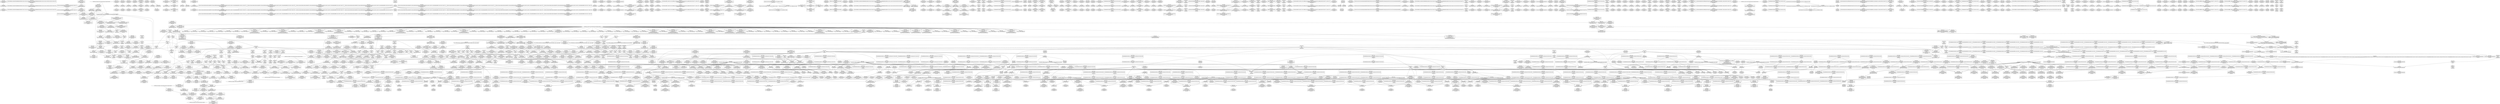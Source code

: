 digraph {
	CE0x4ca9ee0 [shape=record,shape=Mrecord,label="{CE0x4ca9ee0|__rcu_read_unlock:do.end}"]
	CE0x4c11a20 [shape=record,shape=Mrecord,label="{CE0x4c11a20|_call_void_lockdep_rcu_suspicious(i8*_getelementptr_inbounds_(_25_x_i8_,_25_x_i8_*_.str45,_i32_0,_i32_0),_i32_883,_i8*_getelementptr_inbounds_(_42_x_i8_,_42_x_i8_*_.str46,_i32_0,_i32_0))_#10,_!dbg_!27728|include/linux/rcupdate.h,882|*SummSink*}"]
	CE0x4bf6330 [shape=record,shape=Mrecord,label="{CE0x4bf6330|_call_void_rcu_lock_acquire(%struct.lockdep_map*_rcu_lock_map)_#10,_!dbg_!27711|include/linux/rcupdate.h,881|*SummSink*}"]
	CE0x4bad7a0 [shape=record,shape=Mrecord,label="{CE0x4bad7a0|task_sid:call3|security/selinux/hooks.c,208|*SummSink*}"]
	CE0x4ba0ce0 [shape=record,shape=Mrecord,label="{CE0x4ba0ce0|i32_10|*Constant*|*SummSink*}"]
	CE0x4c90820 [shape=record,shape=Mrecord,label="{CE0x4c90820|rcu_lock_release:tmp7|*SummSource*}"]
	CE0x4bb5140 [shape=record,shape=Mrecord,label="{CE0x4bb5140|80:_i32,_112:_i8*,_:_CRE_42,43_}"]
	CE0x4b857d0 [shape=record,shape=Mrecord,label="{CE0x4b857d0|task_has_system:tmp3|*SummSource*}"]
	CE0x4c81650 [shape=record,shape=Mrecord,label="{CE0x4c81650|rcu_read_unlock:tmp21|include/linux/rcupdate.h,935|*SummSource*}"]
	CE0x4bf6460 [shape=record,shape=Mrecord,label="{CE0x4bf6460|rcu_lock_acquire:entry}"]
	CE0x4bfa320 [shape=record,shape=Mrecord,label="{CE0x4bfa320|task_sid:tmp4|*LoadInst*|security/selinux/hooks.c,208|*SummSink*}"]
	CE0x4b7e3d0 [shape=record,shape=Mrecord,label="{CE0x4b7e3d0|i64**_getelementptr_inbounds_(_8_x_i64*_,_8_x_i64*_*___llvm_gcda_edge_table321,_i64_0,_i64_1)|*Constant*}"]
	CE0x4bd06f0 [shape=record,shape=Mrecord,label="{CE0x4bd06f0|selinux_sem_semctl:tmp20|security/selinux/hooks.c,5468|*SummSink*}"]
	CE0x4c79ca0 [shape=record,shape=Mrecord,label="{CE0x4c79ca0|rcu_lock_acquire:bb}"]
	CE0x4be66d0 [shape=record,shape=Mrecord,label="{CE0x4be66d0|rcu_read_lock:do.body|*SummSink*}"]
	CE0x4bd6020 [shape=record,shape=Mrecord,label="{CE0x4bd6020|current_sid:security|security/selinux/hooks.c,218|*SummSink*}"]
	CE0x4b7e060 [shape=record,shape=Mrecord,label="{CE0x4b7e060|__llvm_gcov_indirect_counter_increment:predecessor|Function::__llvm_gcov_indirect_counter_increment&Arg::predecessor::|*SummSink*}"]
	CE0x4c8ae00 [shape=record,shape=Mrecord,label="{CE0x4c8ae00|__rcu_read_lock:tmp3|*SummSink*}"]
	CE0x4c07380 [shape=record,shape=Mrecord,label="{CE0x4c07380|GLOBAL:__llvm_gcov_ctr127|Global_var:__llvm_gcov_ctr127|*SummSource*}"]
	CE0x4bb5990 [shape=record,shape=Mrecord,label="{CE0x4bb5990|80:_i32,_112:_i8*,_:_CRE_49,50_}"]
	CE0x4ca6fb0 [shape=record,shape=Mrecord,label="{CE0x4ca6fb0|__preempt_count_sub:sub|./arch/x86/include/asm/preempt.h,77|*SummSink*}"]
	CE0x4bd6a90 [shape=record,shape=Mrecord,label="{CE0x4bd6a90|current_sid:tmp23|security/selinux/hooks.c,218|*SummSource*}"]
	"CONST[source:0(mediator),value:0(static)][purpose:{operation}]"
	CE0x4c746c0 [shape=record,shape=Mrecord,label="{CE0x4c746c0|i64*_getelementptr_inbounds_(_4_x_i64_,_4_x_i64_*___llvm_gcov_ctr128,_i64_0,_i64_1)|*Constant*|*SummSource*}"]
	CE0x4bf3920 [shape=record,shape=Mrecord,label="{CE0x4bf3920|rcu_read_lock:if.then|*SummSource*}"]
	CE0x4bec980 [shape=record,shape=Mrecord,label="{CE0x4bec980|current_sid:tmp6|security/selinux/hooks.c,218}"]
	CE0x4c0a720 [shape=record,shape=Mrecord,label="{CE0x4c0a720|rcu_read_lock:tmp14|include/linux/rcupdate.h,882|*SummSource*}"]
	CE0x4c101e0 [shape=record,shape=Mrecord,label="{CE0x4c101e0|i64*_getelementptr_inbounds_(_11_x_i64_,_11_x_i64_*___llvm_gcov_ctr127,_i64_0,_i64_10)|*Constant*}"]
	CE0x4ba6b20 [shape=record,shape=Mrecord,label="{CE0x4ba6b20|rcu_read_unlock:tmp14|include/linux/rcupdate.h,933}"]
	CE0x4ba4020 [shape=record,shape=Mrecord,label="{CE0x4ba4020|_ret_i32_%call7,_!dbg_!27749|security/selinux/hooks.c,210|*SummSource*}"]
	CE0x4bcf210 [shape=record,shape=Mrecord,label="{CE0x4bcf210|GLOBAL:ipc_has_perm|*Constant*}"]
	CE0x4bf59a0 [shape=record,shape=Mrecord,label="{CE0x4bf59a0|current_sid:do.end|*SummSink*}"]
	CE0x4bb2260 [shape=record,shape=Mrecord,label="{CE0x4bb2260|task_sid:tmp20|security/selinux/hooks.c,208|*SummSink*}"]
	CE0x4cb6bd0 [shape=record,shape=Mrecord,label="{CE0x4cb6bd0|__preempt_count_sub:tmp6|./arch/x86/include/asm/preempt.h,78|*SummSink*}"]
	CE0x4bb34c0 [shape=record,shape=Mrecord,label="{CE0x4bb34c0|80:_i32,_112:_i8*,_:_CRE_18,19_}"]
	CE0x4c035f0 [shape=record,shape=Mrecord,label="{CE0x4c035f0|i64*_getelementptr_inbounds_(_11_x_i64_,_11_x_i64_*___llvm_gcov_ctr125,_i64_0,_i64_10)|*Constant*}"]
	CE0x4c04080 [shape=record,shape=Mrecord,label="{CE0x4c04080|task_has_system:tmp2|*SummSink*}"]
	CE0x4b881d0 [shape=record,shape=Mrecord,label="{CE0x4b881d0|avc_has_perm:entry}"]
	CE0x4cabaf0 [shape=record,shape=Mrecord,label="{CE0x4cabaf0|__preempt_count_add:tmp3}"]
	CE0x4b4b130 [shape=record,shape=Mrecord,label="{CE0x4b4b130|selinux_sem_semctl:sw.bb4|*SummSource*}"]
	CE0x4b88fe0 [shape=record,shape=Mrecord,label="{CE0x4b88fe0|selinux_sem_semctl:tmp14|security/selinux/hooks.c,5460|*SummSink*}"]
	CE0x4c14fd0 [shape=record,shape=Mrecord,label="{CE0x4c14fd0|rcu_read_lock:tmp9|include/linux/rcupdate.h,882|*SummSink*}"]
	CE0x4ca6850 [shape=record,shape=Mrecord,label="{CE0x4ca6850|i64*_getelementptr_inbounds_(_4_x_i64_,_4_x_i64_*___llvm_gcov_ctr135,_i64_0,_i64_0)|*Constant*|*SummSource*}"]
	CE0x4c92290 [shape=record,shape=Mrecord,label="{CE0x4c92290|GLOBAL:__preempt_count_sub|*Constant*|*SummSink*}"]
	CE0x4beabd0 [shape=record,shape=Mrecord,label="{CE0x4beabd0|task_sid:tmp25|security/selinux/hooks.c,208|*SummSource*}"]
	CE0x4be20b0 [shape=record,shape=Mrecord,label="{CE0x4be20b0|i32_0|*Constant*}"]
	CE0x4c1f9b0 [shape=record,shape=Mrecord,label="{CE0x4c1f9b0|_ret_i32_%tmp6,_!dbg_!27716|security/selinux/hooks.c,197|*SummSink*}"]
	CE0x4b70900 [shape=record,shape=Mrecord,label="{CE0x4b70900|get_current:entry|*SummSource*}"]
	CE0x4c1a500 [shape=record,shape=Mrecord,label="{CE0x4c1a500|rcu_read_unlock:land.lhs.true|*SummSink*}"]
	CE0x4c06ec0 [shape=record,shape=Mrecord,label="{CE0x4c06ec0|rcu_read_unlock:tmp10|include/linux/rcupdate.h,933|*SummSource*}"]
	CE0x4b81ab0 [shape=record,shape=Mrecord,label="{CE0x4b81ab0|_call_void___llvm_gcov_indirect_counter_increment(i32*___llvm_gcov_global_state_pred322,_i64**_getelementptr_inbounds_(_8_x_i64*_,_8_x_i64*_*___llvm_gcda_edge_table321,_i64_0,_i64_1)),_!dbg_!27714|security/selinux/hooks.c,5438|*SummSource*}"]
	CE0x4c0cc20 [shape=record,shape=Mrecord,label="{CE0x4c0cc20|COLLAPSED:_GCMRE___llvm_gcov_ctr128_internal_global_4_x_i64_zeroinitializer:_elem_0:default:}"]
	CE0x4bdce30 [shape=record,shape=Mrecord,label="{CE0x4bdce30|i32_1|*Constant*}"]
	CE0x4bd7720 [shape=record,shape=Mrecord,label="{CE0x4bd7720|0:_i32,_4:_i32,_8:_i32,_12:_i32,_:_CMRE_4,8_|*MultipleSource*|security/selinux/hooks.c,218|security/selinux/hooks.c,218|security/selinux/hooks.c,220}"]
	CE0x4c19f00 [shape=record,shape=Mrecord,label="{CE0x4c19f00|rcu_read_unlock:tmp8|include/linux/rcupdate.h,933}"]
	CE0x4c885a0 [shape=record,shape=Mrecord,label="{CE0x4c885a0|i32_1|*Constant*}"]
	CE0x4ba1b30 [shape=record,shape=Mrecord,label="{CE0x4ba1b30|current_sid:entry}"]
	CE0x4b65410 [shape=record,shape=Mrecord,label="{CE0x4b65410|rcu_read_unlock:land.lhs.true2}"]
	CE0x4c1a760 [shape=record,shape=Mrecord,label="{CE0x4c1a760|rcu_read_unlock:do.end|*SummSink*}"]
	CE0x4b7bfb0 [shape=record,shape=Mrecord,label="{CE0x4b7bfb0|_call_void___llvm_gcov_indirect_counter_increment(i32*___llvm_gcov_global_state_pred322,_i64**_getelementptr_inbounds_(_8_x_i64*_,_8_x_i64*_*___llvm_gcda_edge_table321,_i64_0,_i64_4)),_!dbg_!27723|security/selinux/hooks.c,5450}"]
	CE0x4c9ce00 [shape=record,shape=Mrecord,label="{CE0x4c9ce00|COLLAPSED:_GCMRE___llvm_gcov_ctr130_internal_global_4_x_i64_zeroinitializer:_elem_0:default:}"]
	CE0x4bf4dc0 [shape=record,shape=Mrecord,label="{CE0x4bf4dc0|rcu_read_lock:tmp8|include/linux/rcupdate.h,882}"]
	CE0x4c99f50 [shape=record,shape=Mrecord,label="{CE0x4c99f50|__preempt_count_sub:tmp}"]
	CE0x4be2480 [shape=record,shape=Mrecord,label="{CE0x4be2480|i32_10|*Constant*|*SummSource*}"]
	CE0x4c9d740 [shape=record,shape=Mrecord,label="{CE0x4c9d740|i64*_getelementptr_inbounds_(_4_x_i64_,_4_x_i64_*___llvm_gcov_ctr130,_i64_0,_i64_0)|*Constant*}"]
	CE0x4c8b3b0 [shape=record,shape=Mrecord,label="{CE0x4c8b3b0|rcu_lock_acquire:tmp6|*SummSink*}"]
	CE0x4c0cf70 [shape=record,shape=Mrecord,label="{CE0x4c0cf70|rcu_read_lock:if.then|*SummSink*}"]
	CE0x4b6d1c0 [shape=record,shape=Mrecord,label="{CE0x4b6d1c0|__llvm_gcov_indirect_counter_increment:entry}"]
	CE0x4b64820 [shape=record,shape=Mrecord,label="{CE0x4b64820|selinux_sem_semctl:tmp11|security/selinux/hooks.c,5453|*SummSink*}"]
	CE0x4ba4180 [shape=record,shape=Mrecord,label="{CE0x4ba4180|_ret_i32_%call7,_!dbg_!27749|security/selinux/hooks.c,210|*SummSink*}"]
	CE0x4bed870 [shape=record,shape=Mrecord,label="{CE0x4bed870|task_sid:tmp2}"]
	CE0x4c1c900 [shape=record,shape=Mrecord,label="{CE0x4c1c900|__rcu_read_unlock:tmp4|include/linux/rcupdate.h,244}"]
	CE0x4bd72e0 [shape=record,shape=Mrecord,label="{CE0x4bd72e0|current_sid:sid|security/selinux/hooks.c,220|*SummSink*}"]
	CE0x4c80f10 [shape=record,shape=Mrecord,label="{CE0x4c80f10|rcu_read_unlock:tmp20|include/linux/rcupdate.h,933|*SummSink*}"]
	CE0x4bf0b40 [shape=record,shape=Mrecord,label="{CE0x4bf0b40|i64_3|*Constant*}"]
	CE0x4be2760 [shape=record,shape=Mrecord,label="{CE0x4be2760|ipc_has_perm:security|security/selinux/hooks.c,5131|*SummSink*}"]
	CE0x4b7b6b0 [shape=record,shape=Mrecord,label="{CE0x4b7b6b0|get_current:tmp4|./arch/x86/include/asm/current.h,14|*SummSource*}"]
	CE0x4b5ef40 [shape=record,shape=Mrecord,label="{CE0x4b5ef40|i64**_getelementptr_inbounds_(_8_x_i64*_,_8_x_i64*_*___llvm_gcda_edge_table321,_i64_0,_i64_4)|*Constant*|*SummSink*}"]
	CE0x4bf1be0 [shape=record,shape=Mrecord,label="{CE0x4bf1be0|_ret_void,_!dbg_!27717|include/linux/rcupdate.h,240}"]
	CE0x4ca4500 [shape=record,shape=Mrecord,label="{CE0x4ca4500|__rcu_read_lock:tmp2}"]
	CE0x4bf3610 [shape=record,shape=Mrecord,label="{CE0x4bf3610|task_sid:do.body5|*SummSink*}"]
	CE0x4c046c0 [shape=record,shape=Mrecord,label="{CE0x4c046c0|GLOBAL:task_sid|*Constant*|*SummSource*}"]
	CE0x4c84580 [shape=record,shape=Mrecord,label="{CE0x4c84580|i64*_getelementptr_inbounds_(_11_x_i64_,_11_x_i64_*___llvm_gcov_ctr132,_i64_0,_i64_9)|*Constant*|*SummSource*}"]
	CE0x4b781e0 [shape=record,shape=Mrecord,label="{CE0x4b781e0|_call_void___llvm_gcov_indirect_counter_increment(i32*___llvm_gcov_global_state_pred322,_i64**_getelementptr_inbounds_(_8_x_i64*_,_8_x_i64*_*___llvm_gcda_edge_table321,_i64_0,_i64_3)),_!dbg_!27721|security/selinux/hooks.c,5446|*SummSink*}"]
	CE0x4cada60 [shape=record,shape=Mrecord,label="{CE0x4cada60|__preempt_count_add:tmp1|*SummSink*}"]
	CE0x4b57980 [shape=record,shape=Mrecord,label="{CE0x4b57980|selinux_sem_semctl:entry}"]
	CE0x4bd6540 [shape=record,shape=Mrecord,label="{CE0x4bd6540|current_sid:tmp22|security/selinux/hooks.c,218|*SummSource*}"]
	CE0x4c7de40 [shape=record,shape=Mrecord,label="{CE0x4c7de40|__preempt_count_add:tmp5|./arch/x86/include/asm/preempt.h,72}"]
	CE0x4bcd2b0 [shape=record,shape=Mrecord,label="{CE0x4bcd2b0|80:_i32,_112:_i8*,_:_CRE_84,88_|*MultipleSource*|security/selinux/hooks.c,5466|Function::selinux_sem_semctl&Arg::sma::}"]
	CE0x4ca02d0 [shape=record,shape=Mrecord,label="{CE0x4ca02d0|_call_void_asm_addl_$1,_%gs:$0_,_*m,ri,*m,_dirflag_,_fpsr_,_flags_(i32*___preempt_count,_i32_%sub,_i32*___preempt_count)_#3,_!dbg_!27717,_!srcloc_!27718|./arch/x86/include/asm/preempt.h,77}"]
	CE0x4b81580 [shape=record,shape=Mrecord,label="{CE0x4b81580|selinux_sem_semctl:call|security/selinux/hooks.c,5438|*SummSource*}"]
	CE0x4cab2b0 [shape=record,shape=Mrecord,label="{CE0x4cab2b0|__rcu_read_unlock:tmp4|include/linux/rcupdate.h,244|*SummSink*}"]
	CE0x4bab100 [shape=record,shape=Mrecord,label="{CE0x4bab100|GLOBAL:__llvm_gcov_ctr126|Global_var:__llvm_gcov_ctr126|*SummSource*}"]
	CE0x4ba3140 [shape=record,shape=Mrecord,label="{CE0x4ba3140|COLLAPSED:_GCMRE___llvm_gcov_ctr98_internal_global_2_x_i64_zeroinitializer:_elem_0:default:}"]
	CE0x4c76510 [shape=record,shape=Mrecord,label="{CE0x4c76510|rcu_read_unlock:tmp17|include/linux/rcupdate.h,933}"]
	CE0x4c000b0 [shape=record,shape=Mrecord,label="{CE0x4c000b0|ipc_has_perm:tmp8|security/selinux/hooks.c,5136|*SummSource*}"]
	CE0x4baea00 [shape=record,shape=Mrecord,label="{CE0x4baea00|i64*_getelementptr_inbounds_(_13_x_i64_,_13_x_i64_*___llvm_gcov_ctr126,_i64_0,_i64_8)|*Constant*|*SummSource*}"]
	CE0x4bfd6c0 [shape=record,shape=Mrecord,label="{CE0x4bfd6c0|task_sid:do.end}"]
	CE0x4bf7470 [shape=record,shape=Mrecord,label="{CE0x4bf7470|current_sid:tmp}"]
	CE0x4be73c0 [shape=record,shape=Mrecord,label="{CE0x4be73c0|i64_5|*Constant*}"]
	CE0x4bec630 [shape=record,shape=Mrecord,label="{CE0x4bec630|GLOBAL:cred_sid|*Constant*|*SummSource*}"]
	CE0x4ca7f20 [shape=record,shape=Mrecord,label="{CE0x4ca7f20|_ret_void,_!dbg_!27720|./arch/x86/include/asm/preempt.h,78}"]
	CE0x4c208e0 [shape=record,shape=Mrecord,label="{CE0x4c208e0|_ret_void,_!dbg_!27735|include/linux/rcupdate.h,938}"]
	CE0x4b5e410 [shape=record,shape=Mrecord,label="{CE0x4b5e410|__llvm_gcov_indirect_counter_increment:tmp5|*SummSink*}"]
	CE0x4bac730 [shape=record,shape=Mrecord,label="{CE0x4bac730|cred_sid:tmp2}"]
	CE0x4c866e0 [shape=record,shape=Mrecord,label="{CE0x4c866e0|get_current:tmp}"]
	CE0x4caca40 [shape=record,shape=Mrecord,label="{CE0x4caca40|void_(i32*,_i32,_i32*)*_asm_addl_$1,_%gs:$0_,_*m,ri,*m,_dirflag_,_fpsr_,_flags_|*SummSource*}"]
	CE0x4b88f70 [shape=record,shape=Mrecord,label="{CE0x4b88f70|selinux_sem_semctl:tmp14|security/selinux/hooks.c,5460|*SummSource*}"]
	CE0x4bf9510 [shape=record,shape=Mrecord,label="{CE0x4bf9510|i64*_getelementptr_inbounds_(_2_x_i64_,_2_x_i64_*___llvm_gcov_ctr159,_i64_0,_i64_0)|*Constant*|*SummSource*}"]
	CE0x4b660b0 [shape=record,shape=Mrecord,label="{CE0x4b660b0|selinux_sem_semctl:tmp4|security/selinux/hooks.c,5442|*SummSource*}"]
	CE0x4c0ab10 [shape=record,shape=Mrecord,label="{CE0x4c0ab10|rcu_read_unlock:tmp4|include/linux/rcupdate.h,933}"]
	CE0x4bce020 [shape=record,shape=Mrecord,label="{CE0x4bce020|80:_i32,_112:_i8*,_:_CRE_120,128_|*MultipleSource*|security/selinux/hooks.c,5466|Function::selinux_sem_semctl&Arg::sma::}"]
	CE0x4c2e440 [shape=record,shape=Mrecord,label="{CE0x4c2e440|GLOBAL:lockdep_rcu_suspicious|*Constant*}"]
	CE0x4c0bf00 [shape=record,shape=Mrecord,label="{CE0x4c0bf00|rcu_read_lock:tmp1|*SummSink*}"]
	CE0x4cac640 [shape=record,shape=Mrecord,label="{CE0x4cac640|_ret_void,_!dbg_!27720|./arch/x86/include/asm/preempt.h,78|*SummSink*}"]
	CE0x4bd1120 [shape=record,shape=Mrecord,label="{CE0x4bd1120|ipc_has_perm:entry|*SummSink*}"]
	CE0x4bab710 [shape=record,shape=Mrecord,label="{CE0x4bab710|current_sid:tmp9|security/selinux/hooks.c,218|*SummSource*}"]
	CE0x4cb61f0 [shape=record,shape=Mrecord,label="{CE0x4cb61f0|__preempt_count_sub:tmp1|*SummSource*}"]
	CE0x4c851b0 [shape=record,shape=Mrecord,label="{CE0x4c851b0|rcu_read_unlock:tmp20|include/linux/rcupdate.h,933|*SummSource*}"]
	CE0x4be9ce0 [shape=record,shape=Mrecord,label="{CE0x4be9ce0|i32_0|*Constant*}"]
	CE0x4c1fd80 [shape=record,shape=Mrecord,label="{CE0x4c1fd80|_call_void_rcu_read_unlock()_#10,_!dbg_!27748|security/selinux/hooks.c,209}"]
	CE0x4b8d8b0 [shape=record,shape=Mrecord,label="{CE0x4b8d8b0|GLOBAL:lockdep_rcu_suspicious|*Constant*}"]
	CE0x4bee830 [shape=record,shape=Mrecord,label="{CE0x4bee830|task_sid:tmp10|security/selinux/hooks.c,208}"]
	CE0x4b8f2b0 [shape=record,shape=Mrecord,label="{CE0x4b8f2b0|i32_-1|*Constant*|*SummSource*}"]
	CE0x4b88980 [shape=record,shape=Mrecord,label="{CE0x4b88980|avc_has_perm:ssid|Function::avc_has_perm&Arg::ssid::|*SummSink*}"]
	CE0x4c13ff0 [shape=record,shape=Mrecord,label="{CE0x4c13ff0|i64_5|*Constant*}"]
	CE0x4c93040 [shape=record,shape=Mrecord,label="{CE0x4c93040|COLLAPSED:_GCMRE___llvm_gcov_ctr134_internal_global_4_x_i64_zeroinitializer:_elem_0:default:}"]
	CE0x4b6cf80 [shape=record,shape=Mrecord,label="{CE0x4b6cf80|GLOBAL:__llvm_gcov_indirect_counter_increment|*Constant*|*SummSource*}"]
	CE0x4c91870 [shape=record,shape=Mrecord,label="{CE0x4c91870|i64*_getelementptr_inbounds_(_4_x_i64_,_4_x_i64_*___llvm_gcov_ctr134,_i64_0,_i64_0)|*Constant*}"]
	CE0x4c1ed50 [shape=record,shape=Mrecord,label="{CE0x4c1ed50|rcu_lock_release:tmp6|*SummSink*}"]
	CE0x4c8ae90 [shape=record,shape=Mrecord,label="{CE0x4c8ae90|_call_void_mcount()_#3}"]
	CE0x4ba1210 [shape=record,shape=Mrecord,label="{CE0x4ba1210|task_sid:do.body|*SummSink*}"]
	CE0x4bd4bc0 [shape=record,shape=Mrecord,label="{CE0x4bd4bc0|COLLAPSED:_GCMRE___llvm_gcov_ctr159_internal_global_2_x_i64_zeroinitializer:_elem_0:default:}"]
	CE0x4bf49b0 [shape=record,shape=Mrecord,label="{CE0x4bf49b0|task_sid:tmp18|security/selinux/hooks.c,208|*SummSink*}"]
	CE0x4b8ac20 [shape=record,shape=Mrecord,label="{CE0x4b8ac20|i64*_getelementptr_inbounds_(_25_x_i64_,_25_x_i64_*___llvm_gcov_ctr320,_i64_0,_i64_22)|*Constant*|*SummSink*}"]
	CE0x4bf0bb0 [shape=record,shape=Mrecord,label="{CE0x4bf0bb0|rcu_read_lock:tmp4|include/linux/rcupdate.h,882}"]
	CE0x4bfde80 [shape=record,shape=Mrecord,label="{CE0x4bfde80|task_sid:tmp12|security/selinux/hooks.c,208|*SummSink*}"]
	CE0x4c7b8c0 [shape=record,shape=Mrecord,label="{CE0x4c7b8c0|_call_void___preempt_count_sub(i32_1)_#10,_!dbg_!27715|include/linux/rcupdate.h,244}"]
	CE0x4bd6c10 [shape=record,shape=Mrecord,label="{CE0x4bd6c10|current_sid:tmp23|security/selinux/hooks.c,218|*SummSink*}"]
	CE0x4ba3880 [shape=record,shape=Mrecord,label="{CE0x4ba3880|i64_2|*Constant*}"]
	CE0x4bf93c0 [shape=record,shape=Mrecord,label="{CE0x4bf93c0|current_sid:tmp11|security/selinux/hooks.c,218}"]
	CE0x4c108a0 [shape=record,shape=Mrecord,label="{CE0x4c108a0|rcu_read_lock:tmp17|include/linux/rcupdate.h,882}"]
	CE0x4b8d1d0 [shape=record,shape=Mrecord,label="{CE0x4b8d1d0|_call_void_lockdep_rcu_suspicious(i8*_getelementptr_inbounds_(_25_x_i8_,_25_x_i8_*_.str3,_i32_0,_i32_0),_i32_208,_i8*_getelementptr_inbounds_(_41_x_i8_,_41_x_i8_*_.str44,_i32_0,_i32_0))_#10,_!dbg_!27732|security/selinux/hooks.c,208|*SummSink*}"]
	CE0x4bf0510 [shape=record,shape=Mrecord,label="{CE0x4bf0510|current_sid:tmp2|*SummSource*}"]
	CE0x4cab760 [shape=record,shape=Mrecord,label="{CE0x4cab760|GLOBAL:__preempt_count|Global_var:__preempt_count}"]
	CE0x4be0560 [shape=record,shape=Mrecord,label="{CE0x4be0560|task_sid:tmp4|*LoadInst*|security/selinux/hooks.c,208}"]
	CE0x4b866c0 [shape=record,shape=Mrecord,label="{CE0x4b866c0|task_has_system:tmp1}"]
	CE0x4c239a0 [shape=record,shape=Mrecord,label="{CE0x4c239a0|current_sid:tmp15|security/selinux/hooks.c,218|*SummSource*}"]
	CE0x4b8a6e0 [shape=record,shape=Mrecord,label="{CE0x4b8a6e0|i64**_getelementptr_inbounds_(_8_x_i64*_,_8_x_i64*_*___llvm_gcda_edge_table321,_i64_0,_i64_0)|*Constant*|*SummSink*}"]
	CE0x4b93730 [shape=record,shape=Mrecord,label="{CE0x4b93730|selinux_sem_semctl:bb|*SummSource*}"]
	CE0x5d3cde0 [shape=record,shape=Mrecord,label="{CE0x5d3cde0|selinux_sem_semctl:sw.epilog|*SummSink*}"]
	CE0x4c99330 [shape=record,shape=Mrecord,label="{CE0x4c99330|__rcu_read_unlock:do.body}"]
	CE0x4c7aa40 [shape=record,shape=Mrecord,label="{CE0x4c7aa40|GLOBAL:__preempt_count|Global_var:__preempt_count}"]
	CE0x4b57800 [shape=record,shape=Mrecord,label="{CE0x4b57800|i64*_getelementptr_inbounds_(_25_x_i64_,_25_x_i64_*___llvm_gcov_ctr320,_i64_0,_i64_0)|*Constant*}"]
	CE0x4c8d160 [shape=record,shape=Mrecord,label="{CE0x4c8d160|_call_void_asm_addl_$1,_%gs:$0_,_*m,ri,*m,_dirflag_,_fpsr_,_flags_(i32*___preempt_count,_i32_%sub,_i32*___preempt_count)_#3,_!dbg_!27717,_!srcloc_!27718|./arch/x86/include/asm/preempt.h,77|*SummSink*}"]
	CE0x4bdaac0 [shape=record,shape=Mrecord,label="{CE0x4bdaac0|rcu_lock_acquire:map|Function::rcu_lock_acquire&Arg::map::|*SummSink*}"]
	CE0x4b6ab10 [shape=record,shape=Mrecord,label="{CE0x4b6ab10|selinux_sem_semctl:return|*SummSource*}"]
	CE0x4c04590 [shape=record,shape=Mrecord,label="{CE0x4c04590|get_current:tmp|*SummSink*}"]
	CE0x4bf6bc0 [shape=record,shape=Mrecord,label="{CE0x4bf6bc0|i64_0|*Constant*}"]
	"CONST[source:0(mediator),value:2(dynamic)][purpose:{subject}][SrcIdx:4]"
	CE0x4b84190 [shape=record,shape=Mrecord,label="{CE0x4b84190|selinux_sem_semctl:tmp14|security/selinux/hooks.c,5460}"]
	CE0x4c2ad90 [shape=record,shape=Mrecord,label="{CE0x4c2ad90|i64*_getelementptr_inbounds_(_2_x_i64_,_2_x_i64_*___llvm_gcov_ctr131,_i64_0,_i64_0)|*Constant*|*SummSink*}"]
	CE0x4c0f090 [shape=record,shape=Mrecord,label="{CE0x4c0f090|i64*_getelementptr_inbounds_(_11_x_i64_,_11_x_i64_*___llvm_gcov_ctr127,_i64_0,_i64_9)|*Constant*|*SummSink*}"]
	CE0x4beee80 [shape=record,shape=Mrecord,label="{CE0x4beee80|task_sid:tmp1|*SummSource*}"]
	CE0x5f523f0 [shape=record,shape=Mrecord,label="{CE0x5f523f0|GLOBAL:current_task|Global_var:current_task|*SummSource*}"]
	CE0x4c73c80 [shape=record,shape=Mrecord,label="{CE0x4c73c80|rcu_read_unlock:tmp}"]
	CE0x4b8e770 [shape=record,shape=Mrecord,label="{CE0x4b8e770|__llvm_gcov_indirect_counter_increment:tmp3|*SummSink*}"]
	CE0x4c75dc0 [shape=record,shape=Mrecord,label="{CE0x4c75dc0|__preempt_count_add:val|Function::__preempt_count_add&Arg::val::}"]
	CE0x4c03220 [shape=record,shape=Mrecord,label="{CE0x4c03220|current_sid:tmp19|security/selinux/hooks.c,218}"]
	CE0x4c09050 [shape=record,shape=Mrecord,label="{CE0x4c09050|rcu_read_lock:call3|include/linux/rcupdate.h,882|*SummSource*}"]
	CE0x4c2c0a0 [shape=record,shape=Mrecord,label="{CE0x4c2c0a0|i64*_getelementptr_inbounds_(_11_x_i64_,_11_x_i64_*___llvm_gcov_ctr125,_i64_0,_i64_10)|*Constant*|*SummSource*}"]
	CE0x4c21590 [shape=record,shape=Mrecord,label="{CE0x4c21590|GLOBAL:rcu_lock_map|Global_var:rcu_lock_map}"]
	CE0x4b69de0 [shape=record,shape=Mrecord,label="{CE0x4b69de0|i32_14|*Constant*|*SummSink*}"]
	CE0x4baf7e0 [shape=record,shape=Mrecord,label="{CE0x4baf7e0|task_sid:tmp6|security/selinux/hooks.c,208|*SummSource*}"]
	CE0x4c01bf0 [shape=record,shape=Mrecord,label="{CE0x4c01bf0|i32_218|*Constant*|*SummSink*}"]
	CE0x4c92390 [shape=record,shape=Mrecord,label="{CE0x4c92390|__preempt_count_sub:entry|*SummSource*}"]
	CE0x4c0eec0 [shape=record,shape=Mrecord,label="{CE0x4c0eec0|i64*_getelementptr_inbounds_(_11_x_i64_,_11_x_i64_*___llvm_gcov_ctr127,_i64_0,_i64_9)|*Constant*}"]
	CE0x4b77680 [shape=record,shape=Mrecord,label="{CE0x4b77680|_ret_void}"]
	CE0x4b91840 [shape=record,shape=Mrecord,label="{CE0x4b91840|avc_has_perm:tclass|Function::avc_has_perm&Arg::tclass::}"]
	CE0x4bee790 [shape=record,shape=Mrecord,label="{CE0x4bee790|i64_4|*Constant*|*SummSink*}"]
	CE0x4c1ef10 [shape=record,shape=Mrecord,label="{CE0x4c1ef10|GLOBAL:cred_sid|*Constant*|*SummSink*}"]
	CE0x4bfa490 [shape=record,shape=Mrecord,label="{CE0x4bfa490|task_sid:call|security/selinux/hooks.c,208}"]
	CE0x4b7fe90 [shape=record,shape=Mrecord,label="{CE0x4b7fe90|i8*_getelementptr_inbounds_(_41_x_i8_,_41_x_i8_*_.str44,_i32_0,_i32_0)|*Constant*}"]
	CE0x4bd2fd0 [shape=record,shape=Mrecord,label="{CE0x4bd2fd0|__llvm_gcov_indirect_counter_increment:bb4|*SummSource*}"]
	CE0x4bae180 [shape=record,shape=Mrecord,label="{CE0x4bae180|task_sid:bb|*SummSink*}"]
	CE0x4ba7cc0 [shape=record,shape=Mrecord,label="{CE0x4ba7cc0|rcu_read_unlock:tmp16|include/linux/rcupdate.h,933}"]
	CE0x4c1f1e0 [shape=record,shape=Mrecord,label="{CE0x4c1f1e0|cred_sid:entry|*SummSink*}"]
	CE0x4b7be30 [shape=record,shape=Mrecord,label="{CE0x4b7be30|selinux_sem_semctl:tmp6|security/selinux/hooks.c,5446|*SummSink*}"]
	CE0x4be76a0 [shape=record,shape=Mrecord,label="{CE0x4be76a0|rcu_read_lock:do.body}"]
	CE0x4bcff50 [shape=record,shape=Mrecord,label="{CE0x4bcff50|selinux_sem_semctl:tmp20|security/selinux/hooks.c,5468}"]
	CE0x4b7e170 [shape=record,shape=Mrecord,label="{CE0x4b7e170|__llvm_gcov_indirect_counter_increment:counters|Function::__llvm_gcov_indirect_counter_increment&Arg::counters::}"]
	CE0x4bf7780 [shape=record,shape=Mrecord,label="{CE0x4bf7780|i64*_getelementptr_inbounds_(_2_x_i64_,_2_x_i64_*___llvm_gcov_ctr294,_i64_0,_i64_1)|*Constant*|*SummSink*}"]
	CE0x4badf10 [shape=record,shape=Mrecord,label="{CE0x4badf10|rcu_read_lock:tmp4|include/linux/rcupdate.h,882|*SummSink*}"]
	CE0x4baa0e0 [shape=record,shape=Mrecord,label="{CE0x4baa0e0|GLOBAL:rcu_read_lock|*Constant*}"]
	CE0x4c15370 [shape=record,shape=Mrecord,label="{CE0x4c15370|rcu_read_lock:tmp10|include/linux/rcupdate.h,882|*SummSource*}"]
	CE0x4bfcce0 [shape=record,shape=Mrecord,label="{CE0x4bfcce0|ipc_has_perm:tmp7|security/selinux/hooks.c,5136|*SummSource*}"]
	CE0x4beee10 [shape=record,shape=Mrecord,label="{CE0x4beee10|task_sid:tmp1}"]
	CE0x4c83480 [shape=record,shape=Mrecord,label="{CE0x4c83480|GLOBAL:rcu_lock_release|*Constant*|*SummSource*}"]
	CE0x4be33b0 [shape=record,shape=Mrecord,label="{CE0x4be33b0|ipc_has_perm:type|security/selinux/hooks.c,5133|*SummSink*}"]
	CE0x4bd3990 [shape=record,shape=Mrecord,label="{CE0x4bd3990|__llvm_gcov_indirect_counter_increment:tmp2|*SummSink*}"]
	CE0x4bd55e0 [shape=record,shape=Mrecord,label="{CE0x4bd55e0|current_sid:tmp21|security/selinux/hooks.c,218|*SummSource*}"]
	CE0x4bcd510 [shape=record,shape=Mrecord,label="{CE0x4bcd510|80:_i32,_112:_i8*,_:_CRE_88,92_|*MultipleSource*|security/selinux/hooks.c,5466|Function::selinux_sem_semctl&Arg::sma::}"]
	CE0x4b563a0 [shape=record,shape=Mrecord,label="{CE0x4b563a0|task_has_system:perms|Function::task_has_system&Arg::perms::|*SummSource*}"]
	CE0x4b79520 [shape=record,shape=Mrecord,label="{CE0x4b79520|GLOBAL:get_current|*Constant*|*SummSink*}"]
	CE0x4c08a50 [shape=record,shape=Mrecord,label="{CE0x4c08a50|rcu_read_lock:tmp12|include/linux/rcupdate.h,882|*SummSource*}"]
	CE0x4c0a0d0 [shape=record,shape=Mrecord,label="{CE0x4c0a0d0|rcu_read_lock:tmp13|include/linux/rcupdate.h,882}"]
	CE0x4c00510 [shape=record,shape=Mrecord,label="{CE0x4c00510|current_sid:do.body|*SummSource*}"]
	CE0x4bd91e0 [shape=record,shape=Mrecord,label="{CE0x4bd91e0|rcu_read_lock:tobool1|include/linux/rcupdate.h,882|*SummSource*}"]
	CE0x4c8d430 [shape=record,shape=Mrecord,label="{CE0x4c8d430|i64*_getelementptr_inbounds_(_4_x_i64_,_4_x_i64_*___llvm_gcov_ctr135,_i64_0,_i64_3)|*Constant*}"]
	CE0x4b8f410 [shape=record,shape=Mrecord,label="{CE0x4b8f410|i32_-1|*Constant*|*SummSink*}"]
	CE0x4bb10c0 [shape=record,shape=Mrecord,label="{CE0x4bb10c0|0:_i8,_:_GCMR_task_sid.__warned_internal_global_i8_0,_section_.data.unlikely_,_align_1:_elem_0:default:}"]
	CE0x4b90120 [shape=record,shape=Mrecord,label="{CE0x4b90120|i8_4|*Constant*}"]
	CE0x4cb2e30 [shape=record,shape=Mrecord,label="{CE0x4cb2e30|i64*_getelementptr_inbounds_(_4_x_i64_,_4_x_i64_*___llvm_gcov_ctr130,_i64_0,_i64_3)|*Constant*|*SummSink*}"]
	CE0x4ba91d0 [shape=record,shape=Mrecord,label="{CE0x4ba91d0|i32_8|*Constant*|*SummSource*}"]
	CE0x4c21520 [shape=record,shape=Mrecord,label="{CE0x4c21520|rcu_lock_acquire:entry|*SummSink*}"]
	CE0x4cb2dc0 [shape=record,shape=Mrecord,label="{CE0x4cb2dc0|rcu_lock_acquire:tmp6}"]
	CE0x4c0ac40 [shape=record,shape=Mrecord,label="{CE0x4c0ac40|rcu_read_unlock:tobool|include/linux/rcupdate.h,933}"]
	CE0x4c7e7e0 [shape=record,shape=Mrecord,label="{CE0x4c7e7e0|i64*_getelementptr_inbounds_(_4_x_i64_,_4_x_i64_*___llvm_gcov_ctr130,_i64_0,_i64_1)|*Constant*|*SummSink*}"]
	CE0x4be6120 [shape=record,shape=Mrecord,label="{CE0x4be6120|GLOBAL:current_sid.__warned|Global_var:current_sid.__warned|*SummSink*}"]
	CE0x4bf6540 [shape=record,shape=Mrecord,label="{CE0x4bf6540|GLOBAL:rcu_lock_acquire|*Constant*}"]
	CE0x4be9ee0 [shape=record,shape=Mrecord,label="{CE0x4be9ee0|_call_void___preempt_count_sub(i32_1)_#10,_!dbg_!27715|include/linux/rcupdate.h,244|*SummSource*}"]
	CE0x4ba7170 [shape=record,shape=Mrecord,label="{CE0x4ba7170|__rcu_read_lock:do.end|*SummSource*}"]
	CE0x4bda000 [shape=record,shape=Mrecord,label="{CE0x4bda000|rcu_read_unlock:do.body|*SummSource*}"]
	CE0x4b7e7e0 [shape=record,shape=Mrecord,label="{CE0x4b7e7e0|GLOBAL:__llvm_gcov_global_state_pred322|Global_var:__llvm_gcov_global_state_pred322|*SummSource*}"]
	CE0x4c9fcd0 [shape=record,shape=Mrecord,label="{CE0x4c9fcd0|i64*_getelementptr_inbounds_(_4_x_i64_,_4_x_i64_*___llvm_gcov_ctr134,_i64_0,_i64_2)|*Constant*|*SummSource*}"]
	CE0x4b73810 [shape=record,shape=Mrecord,label="{CE0x4b73810|ipc_has_perm:bb}"]
	CE0x4c839c0 [shape=record,shape=Mrecord,label="{CE0x4c839c0|rcu_lock_release:map|Function::rcu_lock_release&Arg::map::|*SummSource*}"]
	CE0x4c937c0 [shape=record,shape=Mrecord,label="{CE0x4c937c0|rcu_lock_release:bb|*SummSource*}"]
	CE0x4be6420 [shape=record,shape=Mrecord,label="{CE0x4be6420|i64_5|*Constant*|*SummSink*}"]
	CE0x4bab370 [shape=record,shape=Mrecord,label="{CE0x4bab370|i64_0|*Constant*|*SummSource*}"]
	CE0x4bef300 [shape=record,shape=Mrecord,label="{CE0x4bef300|i64_0|*Constant*}"]
	CE0x4bb07e0 [shape=record,shape=Mrecord,label="{CE0x4bb07e0|task_sid:tmp5|security/selinux/hooks.c,208|*SummSink*}"]
	CE0x4bcc370 [shape=record,shape=Mrecord,label="{CE0x4bcc370|80:_i32,_112:_i8*,_:_CRE_64,65_}"]
	CE0x4be6c90 [shape=record,shape=Mrecord,label="{CE0x4be6c90|task_sid:tmp12|security/selinux/hooks.c,208}"]
	CE0x4bae8c0 [shape=record,shape=Mrecord,label="{CE0x4bae8c0|task_sid:tmp17|security/selinux/hooks.c,208|*SummSource*}"]
	CE0x4bf6e10 [shape=record,shape=Mrecord,label="{CE0x4bf6e10|task_sid:tmp8|security/selinux/hooks.c,208}"]
	CE0x4c10e60 [shape=record,shape=Mrecord,label="{CE0x4c10e60|rcu_read_lock:tmp18|include/linux/rcupdate.h,882|*SummSource*}"]
	CE0x4bf04a0 [shape=record,shape=Mrecord,label="{CE0x4bf04a0|current_sid:tmp2}"]
	CE0x4b619b0 [shape=record,shape=Mrecord,label="{CE0x4b619b0|selinux_sem_semctl:sw.bb5}"]
	CE0x4c78940 [shape=record,shape=Mrecord,label="{CE0x4c78940|0:_i8,_:_GCMR_rcu_read_unlock.__warned_internal_global_i8_0,_section_.data.unlikely_,_align_1:_elem_0:default:}"]
	CE0x4c02130 [shape=record,shape=Mrecord,label="{CE0x4c02130|i8*_getelementptr_inbounds_(_45_x_i8_,_45_x_i8_*_.str12,_i32_0,_i32_0)|*Constant*|*SummSource*}"]
	CE0x4b64af0 [shape=record,shape=Mrecord,label="{CE0x4b64af0|selinux_sem_semctl:sw.default|*SummSource*}"]
	"CONST[source:0(mediator),value:2(dynamic)][purpose:{object}]"
	CE0x4bb5730 [shape=record,shape=Mrecord,label="{CE0x4bb5730|80:_i32,_112:_i8*,_:_CRE_47,48_}"]
	CE0x4bfaea0 [shape=record,shape=Mrecord,label="{CE0x4bfaea0|_call_void_mcount()_#3|*SummSink*}"]
	CE0x4c2e090 [shape=record,shape=Mrecord,label="{CE0x4c2e090|i64*_getelementptr_inbounds_(_11_x_i64_,_11_x_i64_*___llvm_gcov_ctr125,_i64_0,_i64_9)|*Constant*}"]
	CE0x4b88a40 [shape=record,shape=Mrecord,label="{CE0x4b88a40|i32_1|*Constant*}"]
	CE0x4bf6ce0 [shape=record,shape=Mrecord,label="{CE0x4bf6ce0|i64_3|*Constant*|*SummSource*}"]
	CE0x4c85b80 [shape=record,shape=Mrecord,label="{CE0x4c85b80|GLOBAL:__rcu_read_unlock|*Constant*|*SummSink*}"]
	CE0x4b91990 [shape=record,shape=Mrecord,label="{CE0x4b91990|_ret_i32_%retval.0,_!dbg_!27728|security/selinux/avc.c,775}"]
	CE0x4ca40b0 [shape=record,shape=Mrecord,label="{CE0x4ca40b0|i64*_getelementptr_inbounds_(_4_x_i64_,_4_x_i64_*___llvm_gcov_ctr128,_i64_0,_i64_0)|*Constant*|*SummSink*}"]
	CE0x4b8dbd0 [shape=record,shape=Mrecord,label="{CE0x4b8dbd0|GLOBAL:lockdep_rcu_suspicious|*Constant*|*SummSink*}"]
	CE0x4b8bbb0 [shape=record,shape=Mrecord,label="{CE0x4b8bbb0|avc_has_perm:requested|Function::avc_has_perm&Arg::requested::|*SummSource*}"]
	CE0x4bce900 [shape=record,shape=Mrecord,label="{CE0x4bce900|80:_i32,_112:_i8*,_:_CRE_160,168_|*MultipleSource*|security/selinux/hooks.c,5466|Function::selinux_sem_semctl&Arg::sma::}"]
	CE0x4bde1a0 [shape=record,shape=Mrecord,label="{CE0x4bde1a0|task_sid:tmp7|security/selinux/hooks.c,208|*SummSource*}"]
	CE0x4b843a0 [shape=record,shape=Mrecord,label="{CE0x4b843a0|i64*_getelementptr_inbounds_(_25_x_i64_,_25_x_i64_*___llvm_gcov_ctr320,_i64_0,_i64_21)|*Constant*|*SummSource*}"]
	CE0x4bcf580 [shape=record,shape=Mrecord,label="{CE0x4bcf580|selinux_sem_semctl:call8|security/selinux/hooks.c,5466|*SummSource*}"]
	CE0x4bafaf0 [shape=record,shape=Mrecord,label="{CE0x4bafaf0|task_sid:tmp19|security/selinux/hooks.c,208|*SummSink*}"]
	CE0x4bf7dd0 [shape=record,shape=Mrecord,label="{CE0x4bf7dd0|task_sid:tmp1|*SummSink*}"]
	CE0x4b63a20 [shape=record,shape=Mrecord,label="{CE0x4b63a20|i64*_getelementptr_inbounds_(_25_x_i64_,_25_x_i64_*___llvm_gcov_ctr320,_i64_0,_i64_19)|*Constant*}"]
	CE0x4caa130 [shape=record,shape=Mrecord,label="{CE0x4caa130|__preempt_count_add:bb}"]
	CE0x4bd9a80 [shape=record,shape=Mrecord,label="{CE0x4bd9a80|GLOBAL:rcu_lock_map|Global_var:rcu_lock_map|*SummSink*}"]
	CE0x4c85d10 [shape=record,shape=Mrecord,label="{CE0x4c85d10|__rcu_read_unlock:entry}"]
	CE0x4b76570 [shape=record,shape=Mrecord,label="{CE0x4b76570|selinux_sem_semctl:tmp2|security/selinux/hooks.c,5438}"]
	CE0x4bb3e40 [shape=record,shape=Mrecord,label="{CE0x4bb3e40|80:_i32,_112:_i8*,_:_CRE_26,27_}"]
	CE0x4c2ac30 [shape=record,shape=Mrecord,label="{CE0x4c2ac30|i64*_getelementptr_inbounds_(_2_x_i64_,_2_x_i64_*___llvm_gcov_ctr131,_i64_0,_i64_0)|*Constant*|*SummSource*}"]
	CE0x4cdd470 [shape=record,shape=Mrecord,label="{CE0x4cdd470|__preempt_count_add:tmp4|./arch/x86/include/asm/preempt.h,72|*SummSource*}"]
	CE0x4bab880 [shape=record,shape=Mrecord,label="{CE0x4bab880|task_sid:land.lhs.true}"]
	CE0x4b730f0 [shape=record,shape=Mrecord,label="{CE0x4b730f0|_ret_i32_%retval.0,_!dbg_!27728|security/selinux/avc.c,775|*SummSource*}"]
	CE0x4c9d6b0 [shape=record,shape=Mrecord,label="{CE0x4c9d6b0|rcu_lock_acquire:bb|*SummSink*}"]
	CE0x4c1bb50 [shape=record,shape=Mrecord,label="{CE0x4c1bb50|i64*_getelementptr_inbounds_(_13_x_i64_,_13_x_i64_*___llvm_gcov_ctr126,_i64_0,_i64_11)|*Constant*|*SummSource*}"]
	CE0x4ba3780 [shape=record,shape=Mrecord,label="{CE0x4ba3780|GLOBAL:current_task|Global_var:current_task}"]
	CE0x4bd95f0 [shape=record,shape=Mrecord,label="{CE0x4bd95f0|cred_sid:sid|security/selinux/hooks.c,197}"]
	CE0x4b91260 [shape=record,shape=Mrecord,label="{CE0x4b91260|ipc_has_perm:call2|security/selinux/hooks.c,5136|*SummSink*}"]
	CE0x4cb1640 [shape=record,shape=Mrecord,label="{CE0x4cb1640|rcu_lock_acquire:tmp1}"]
	CE0x4c1bd30 [shape=record,shape=Mrecord,label="{CE0x4c1bd30|task_sid:tmp24|security/selinux/hooks.c,208|*SummSink*}"]
	CE0x4be4c20 [shape=record,shape=Mrecord,label="{CE0x4be4c20|task_sid:call|security/selinux/hooks.c,208|*SummSource*}"]
	CE0x4bd0510 [shape=record,shape=Mrecord,label="{CE0x4bd0510|i64*_getelementptr_inbounds_(_25_x_i64_,_25_x_i64_*___llvm_gcov_ctr320,_i64_0,_i64_24)|*Constant*|*SummSource*}"]
	CE0x4bac2e0 [shape=record,shape=Mrecord,label="{CE0x4bac2e0|task_sid:tmp3|*SummSource*}"]
	CE0x4bd0d00 [shape=record,shape=Mrecord,label="{CE0x4bd0d00|selinux_sem_semctl:retval.0}"]
	CE0x4b90270 [shape=record,shape=Mrecord,label="{CE0x4b90270|i8_4|*Constant*|*SummSource*}"]
	CE0x4c85700 [shape=record,shape=Mrecord,label="{CE0x4c85700|_call_void___rcu_read_unlock()_#10,_!dbg_!27734|include/linux/rcupdate.h,937|*SummSource*}"]
	CE0x5d720e0 [shape=record,shape=Mrecord,label="{CE0x5d720e0|i32_17|*Constant*|*SummSink*}"]
	CE0x4c1ddc0 [shape=record,shape=Mrecord,label="{CE0x4c1ddc0|i64_ptrtoint_(i8*_blockaddress(_rcu_lock_release,_%__here)_to_i64)|*Constant*}"]
	CE0x4c19e20 [shape=record,shape=Mrecord,label="{CE0x4c19e20|GLOBAL:rcu_read_unlock.__warned|Global_var:rcu_read_unlock.__warned|*SummSource*}"]
	CE0x4cba440 [shape=record,shape=Mrecord,label="{CE0x4cba440|i64_1|*Constant*}"]
	CE0x4c87730 [shape=record,shape=Mrecord,label="{CE0x4c87730|i64*_getelementptr_inbounds_(_4_x_i64_,_4_x_i64_*___llvm_gcov_ctr130,_i64_0,_i64_2)|*Constant*|*SummSink*}"]
	CE0x4bd35a0 [shape=record,shape=Mrecord,label="{CE0x4bd35a0|task_has_system:bb}"]
	CE0x4caa790 [shape=record,shape=Mrecord,label="{CE0x4caa790|__preempt_count_add:bb|*SummSink*}"]
	CE0x4b65ee0 [shape=record,shape=Mrecord,label="{CE0x4b65ee0|i64*_getelementptr_inbounds_(_25_x_i64_,_25_x_i64_*___llvm_gcov_ctr320,_i64_0,_i64_16)|*Constant*|*SummSource*}"]
	CE0x4c90890 [shape=record,shape=Mrecord,label="{CE0x4c90890|rcu_lock_release:tmp7|*SummSink*}"]
	CE0x4bd5f10 [shape=record,shape=Mrecord,label="{CE0x4bd5f10|current_sid:security|security/selinux/hooks.c,218}"]
	CE0x4be18a0 [shape=record,shape=Mrecord,label="{CE0x4be18a0|current_sid:tmp7|security/selinux/hooks.c,218}"]
	CE0x4ca9f50 [shape=record,shape=Mrecord,label="{CE0x4ca9f50|__rcu_read_unlock:do.end|*SummSource*}"]
	CE0x4c24b80 [shape=record,shape=Mrecord,label="{CE0x4c24b80|rcu_read_unlock:bb}"]
	CE0x4c005e0 [shape=record,shape=Mrecord,label="{CE0x4c005e0|current_sid:do.body|*SummSink*}"]
	CE0x4cb0b20 [shape=record,shape=Mrecord,label="{CE0x4cb0b20|rcu_lock_release:tmp3}"]
	CE0x4c75cb0 [shape=record,shape=Mrecord,label="{CE0x4c75cb0|_ret_void,_!dbg_!27719|./arch/x86/include/asm/preempt.h,73}"]
	CE0x4cb5bf0 [shape=record,shape=Mrecord,label="{CE0x4cb5bf0|__preempt_count_sub:do.body|*SummSource*}"]
	CE0x4bf9110 [shape=record,shape=Mrecord,label="{CE0x4bf9110|current_sid:tmp10|security/selinux/hooks.c,218|*SummSource*}"]
	CE0x4b6a380 [shape=record,shape=Mrecord,label="{CE0x4b6a380|i64*_getelementptr_inbounds_(_2_x_i64_,_2_x_i64_*___llvm_gcov_ctr98,_i64_0,_i64_1)|*Constant*|*SummSink*}"]
	CE0x4b7cfe0 [shape=record,shape=Mrecord,label="{CE0x4b7cfe0|GLOBAL:task_has_system|*Constant*|*SummSource*}"]
	CE0x4bebc80 [shape=record,shape=Mrecord,label="{CE0x4bebc80|task_sid:tmp27|security/selinux/hooks.c,208|*SummSource*}"]
	CE0x4c80770 [shape=record,shape=Mrecord,label="{CE0x4c80770|i32_934|*Constant*|*SummSink*}"]
	CE0x4b6a8b0 [shape=record,shape=Mrecord,label="{CE0x4b6a8b0|selinux_sem_semctl:return|*SummSink*}"]
	CE0x4c86f00 [shape=record,shape=Mrecord,label="{CE0x4c86f00|rcu_lock_acquire:__here|*SummSink*}"]
	CE0x4bb4ee0 [shape=record,shape=Mrecord,label="{CE0x4bb4ee0|80:_i32,_112:_i8*,_:_CRE_40,41_}"]
	CE0x4bb0710 [shape=record,shape=Mrecord,label="{CE0x4bb0710|task_sid:tmp5|security/selinux/hooks.c,208|*SummSource*}"]
	CE0x4c74d80 [shape=record,shape=Mrecord,label="{CE0x4c74d80|GLOBAL:__preempt_count_add|*Constant*|*SummSink*}"]
	CE0x4c92ab0 [shape=record,shape=Mrecord,label="{CE0x4c92ab0|rcu_lock_release:tmp2|*SummSink*}"]
	CE0x4b7c520 [shape=record,shape=Mrecord,label="{CE0x4b7c520|selinux_sem_semctl:tmp7|security/selinux/hooks.c,5446|*SummSource*}"]
	CE0x4bb0ce0 [shape=record,shape=Mrecord,label="{CE0x4bb0ce0|rcu_read_lock:tmp7|include/linux/rcupdate.h,882|*SummSink*}"]
	CE0x4b7bc60 [shape=record,shape=Mrecord,label="{CE0x4b7bc60|i64*_getelementptr_inbounds_(_25_x_i64_,_25_x_i64_*___llvm_gcov_ctr320,_i64_0,_i64_17)|*Constant*|*SummSource*}"]
	CE0x4c0b1f0 [shape=record,shape=Mrecord,label="{CE0x4c0b1f0|rcu_read_lock:tmp2|*SummSink*}"]
	CE0x4c02f70 [shape=record,shape=Mrecord,label="{CE0x4c02f70|current_sid:tmp18|security/selinux/hooks.c,218|*SummSource*}"]
	CE0x4c88c70 [shape=record,shape=Mrecord,label="{CE0x4c88c70|i64*_getelementptr_inbounds_(_4_x_i64_,_4_x_i64_*___llvm_gcov_ctr133,_i64_0,_i64_0)|*Constant*}"]
	CE0x4c1f4e0 [shape=record,shape=Mrecord,label="{CE0x4c1f4e0|cred_sid:cred|Function::cred_sid&Arg::cred::|*SummSource*}"]
	CE0x4c0f8b0 [shape=record,shape=Mrecord,label="{CE0x4c0f8b0|rcu_read_lock:tmp20|include/linux/rcupdate.h,882}"]
	CE0x4b90df0 [shape=record,shape=Mrecord,label="{CE0x4b90df0|ipc_has_perm:tmp8|security/selinux/hooks.c,5136|*SummSink*}"]
	CE0x4ba5350 [shape=record,shape=Mrecord,label="{CE0x4ba5350|selinux_sem_semctl:tmp19|security/selinux/hooks.c,5466|*SummSink*}"]
	CE0x4c20c00 [shape=record,shape=Mrecord,label="{CE0x4c20c00|_ret_void,_!dbg_!27735|include/linux/rcupdate.h,938|*SummSink*}"]
	CE0x4bf4c50 [shape=record,shape=Mrecord,label="{CE0x4bf4c50|GLOBAL:rcu_read_lock.__warned|Global_var:rcu_read_lock.__warned|*SummSink*}"]
	CE0x4be5bd0 [shape=record,shape=Mrecord,label="{CE0x4be5bd0|task_sid:tmp8|security/selinux/hooks.c,208|*SummSink*}"]
	CE0x4c26050 [shape=record,shape=Mrecord,label="{CE0x4c26050|cred_sid:tmp1|*SummSink*}"]
	CE0x4c1da20 [shape=record,shape=Mrecord,label="{CE0x4c1da20|GLOBAL:lock_release|*Constant*|*SummSource*}"]
	CE0x4b79200 [shape=record,shape=Mrecord,label="{CE0x4b79200|GLOBAL:get_current|*Constant*|*SummSource*}"]
	CE0x4c75210 [shape=record,shape=Mrecord,label="{CE0x4c75210|rcu_read_unlock:tmp1|*SummSink*}"]
	CE0x4b7b8a0 [shape=record,shape=Mrecord,label="{CE0x4b7b8a0|i32_15|*Constant*|*SummSink*}"]
	CE0x4b4b730 [shape=record,shape=Mrecord,label="{CE0x4b4b730|selinux_sem_semctl:sw.bb5|*SummSource*}"]
	CE0x4bd2830 [shape=record,shape=Mrecord,label="{CE0x4bd2830|_ret_i32_%retval.0,_!dbg_!27737|security/selinux/hooks.c,5468|*SummSink*}"]
	CE0x4b92520 [shape=record,shape=Mrecord,label="{CE0x4b92520|selinux_sem_semctl:sw.epilog|*SummSource*}"]
	CE0x4c89810 [shape=record,shape=Mrecord,label="{CE0x4c89810|rcu_lock_release:tmp4|include/linux/rcupdate.h,423|*SummSource*}"]
	CE0x4c08330 [shape=record,shape=Mrecord,label="{CE0x4c08330|rcu_read_lock:tmp11|include/linux/rcupdate.h,882}"]
	CE0x4bf0580 [shape=record,shape=Mrecord,label="{CE0x4bf0580|current_sid:tmp2|*SummSink*}"]
	CE0x4c88df0 [shape=record,shape=Mrecord,label="{CE0x4c88df0|rcu_lock_release:__here|*SummSink*}"]
	CE0x4c94920 [shape=record,shape=Mrecord,label="{CE0x4c94920|_call_void_asm_addl_$1,_%gs:$0_,_*m,ri,*m,_dirflag_,_fpsr_,_flags_(i32*___preempt_count,_i32_%val,_i32*___preempt_count)_#3,_!dbg_!27714,_!srcloc_!27717|./arch/x86/include/asm/preempt.h,72|*SummSource*}"]
	CE0x4bcdab0 [shape=record,shape=Mrecord,label="{CE0x4bcdab0|80:_i32,_112:_i8*,_:_CRE_100,102_|*MultipleSource*|security/selinux/hooks.c,5466|Function::selinux_sem_semctl&Arg::sma::}"]
	CE0x4b6a500 [shape=record,shape=Mrecord,label="{CE0x4b6a500|_call_void_mcount()_#3|*SummSink*}"]
	CE0x4be8990 [shape=record,shape=Mrecord,label="{CE0x4be8990|rcu_read_lock:tmp6|include/linux/rcupdate.h,882}"]
	CE0x4b639b0 [shape=record,shape=Mrecord,label="{CE0x4b639b0|i64**_getelementptr_inbounds_(_8_x_i64*_,_8_x_i64*_*___llvm_gcda_edge_table321,_i64_0,_i64_5)|*Constant*|*SummSink*}"]
	CE0x4be2be0 [shape=record,shape=Mrecord,label="{CE0x4be2be0|ipc_has_perm:tmp4|*LoadInst*|security/selinux/hooks.c,5131|*SummSink*}"]
	CE0x4bf22b0 [shape=record,shape=Mrecord,label="{CE0x4bf22b0|task_sid:real_cred|security/selinux/hooks.c,208}"]
	CE0x4b66040 [shape=record,shape=Mrecord,label="{CE0x4b66040|i64*_getelementptr_inbounds_(_25_x_i64_,_25_x_i64_*___llvm_gcov_ctr320,_i64_0,_i64_16)|*Constant*|*SummSink*}"]
	CE0x4ba4dd0 [shape=record,shape=Mrecord,label="{CE0x4ba4dd0|selinux_sem_semctl:sem_perm|security/selinux/hooks.c,5466}"]
	CE0x4c2d5e0 [shape=record,shape=Mrecord,label="{CE0x4c2d5e0|i32_78|*Constant*|*SummSource*}"]
	CE0x4c24ff0 [shape=record,shape=Mrecord,label="{CE0x4c24ff0|rcu_read_unlock:tmp15|include/linux/rcupdate.h,933}"]
	CE0x4b84e20 [shape=record,shape=Mrecord,label="{CE0x4b84e20|get_current:tmp3}"]
	CE0x4c0e220 [shape=record,shape=Mrecord,label="{CE0x4c0e220|i64*_getelementptr_inbounds_(_11_x_i64_,_11_x_i64_*___llvm_gcov_ctr127,_i64_0,_i64_8)|*Constant*|*SummSource*}"]
	CE0x4ca2110 [shape=record,shape=Mrecord,label="{CE0x4ca2110|i64*_getelementptr_inbounds_(_4_x_i64_,_4_x_i64_*___llvm_gcov_ctr135,_i64_0,_i64_1)|*Constant*|*SummSink*}"]
	CE0x4c86050 [shape=record,shape=Mrecord,label="{CE0x4c86050|get_current:bb}"]
	CE0x4bfda30 [shape=record,shape=Mrecord,label="{CE0x4bfda30|_call_void___rcu_read_lock()_#10,_!dbg_!27710|include/linux/rcupdate.h,879|*SummSource*}"]
	CE0x4bee6c0 [shape=record,shape=Mrecord,label="{CE0x4bee6c0|i64_4|*Constant*|*SummSource*}"]
	CE0x4b69ef0 [shape=record,shape=Mrecord,label="{CE0x4b69ef0|GLOBAL:__llvm_gcov_indirect_counter_increment|*Constant*|*SummSink*}"]
	CE0x4bafbc0 [shape=record,shape=Mrecord,label="{CE0x4bafbc0|i8_1|*Constant*|*SummSource*}"]
	CE0x4b7d290 [shape=record,shape=Mrecord,label="{CE0x4b7d290|task_has_system:entry|*SummSource*}"]
	CE0x4c1f620 [shape=record,shape=Mrecord,label="{CE0x4c1f620|_ret_i32_%tmp6,_!dbg_!27716|security/selinux/hooks.c,197}"]
	CE0x4c0c7f0 [shape=record,shape=Mrecord,label="{CE0x4c0c7f0|rcu_read_lock:call|include/linux/rcupdate.h,882|*SummSource*}"]
	CE0x4ca4570 [shape=record,shape=Mrecord,label="{CE0x4ca4570|__rcu_read_lock:tmp2|*SummSource*}"]
	CE0x4b64d70 [shape=record,shape=Mrecord,label="{CE0x4b64d70|rcu_read_unlock:tmp2|*SummSource*}"]
	CE0x4c86670 [shape=record,shape=Mrecord,label="{CE0x4c86670|i64*_getelementptr_inbounds_(_2_x_i64_,_2_x_i64_*___llvm_gcov_ctr98,_i64_0,_i64_0)|*Constant*}"]
	CE0x4bd1320 [shape=record,shape=Mrecord,label="{CE0x4bd1320|ipc_has_perm:ipc_perms|Function::ipc_has_perm&Arg::ipc_perms::}"]
	CE0x4bb40a0 [shape=record,shape=Mrecord,label="{CE0x4bb40a0|80:_i32,_112:_i8*,_:_CRE_28,29_}"]
	CE0x4b63f60 [shape=record,shape=Mrecord,label="{CE0x4b63f60|selinux_sem_semctl:tmp10|security/selinux/hooks.c,5453|*SummSource*}"]
	CE0x4ba42b0 [shape=record,shape=Mrecord,label="{CE0x4ba42b0|i32_(i32,_i32,_i16,_i32,_%struct.common_audit_data*)*_bitcast_(i32_(i32,_i32,_i16,_i32,_%struct.common_audit_data.495*)*_avc_has_perm_to_i32_(i32,_i32,_i16,_i32,_%struct.common_audit_data*)*)|*Constant*}"]
	CE0x4be7e60 [shape=record,shape=Mrecord,label="{CE0x4be7e60|current_sid:tmp10|security/selinux/hooks.c,218}"]
	CE0x4c05760 [shape=record,shape=Mrecord,label="{CE0x4c05760|get_current:tmp2}"]
	CE0x4bda7a0 [shape=record,shape=Mrecord,label="{CE0x4bda7a0|__rcu_read_lock:tmp5|include/linux/rcupdate.h,239}"]
	CE0x4b8bad0 [shape=record,shape=Mrecord,label="{CE0x4b8bad0|avc_has_perm:requested|Function::avc_has_perm&Arg::requested::}"]
	CE0x4cb0e90 [shape=record,shape=Mrecord,label="{CE0x4cb0e90|__preempt_count_add:do.end}"]
	CE0x4bade40 [shape=record,shape=Mrecord,label="{CE0x4bade40|rcu_read_lock:tmp4|include/linux/rcupdate.h,882|*SummSource*}"]
	CE0x4c92f30 [shape=record,shape=Mrecord,label="{CE0x4c92f30|__rcu_read_lock:bb}"]
	CE0x4bb5f80 [shape=record,shape=Mrecord,label="{CE0x4bb5f80|80:_i32,_112:_i8*,_:_CRE_54,55_}"]
	CE0x4bde450 [shape=record,shape=Mrecord,label="{CE0x4bde450|task_sid:tmp5|security/selinux/hooks.c,208}"]
	CE0x4bd66b0 [shape=record,shape=Mrecord,label="{CE0x4bd66b0|current_sid:tmp23|security/selinux/hooks.c,218}"]
	CE0x4c7da60 [shape=record,shape=Mrecord,label="{CE0x4c7da60|rcu_read_unlock:call3|include/linux/rcupdate.h,933|*SummSink*}"]
	CE0x4c8b880 [shape=record,shape=Mrecord,label="{CE0x4c8b880|rcu_lock_acquire:tmp7|*SummSink*}"]
	CE0x4c279a0 [shape=record,shape=Mrecord,label="{CE0x4c279a0|_call_void_lockdep_rcu_suspicious(i8*_getelementptr_inbounds_(_25_x_i8_,_25_x_i8_*_.str3,_i32_0,_i32_0),_i32_218,_i8*_getelementptr_inbounds_(_45_x_i8_,_45_x_i8_*_.str12,_i32_0,_i32_0))_#10,_!dbg_!27727|security/selinux/hooks.c,218}"]
	CE0x4b82ad0 [shape=record,shape=Mrecord,label="{CE0x4b82ad0|_call_void___llvm_gcov_indirect_counter_increment(i32*___llvm_gcov_global_state_pred322,_i64**_getelementptr_inbounds_(_8_x_i64*_,_8_x_i64*_*___llvm_gcda_edge_table321,_i64_0,_i64_7)),_!dbg_!27729|security/selinux/hooks.c,5460|*SummSink*}"]
	CE0x4ba90d0 [shape=record,shape=Mrecord,label="{CE0x4ba90d0|i32_8|*Constant*}"]
	CE0x4bf4730 [shape=record,shape=Mrecord,label="{CE0x4bf4730|task_sid:tmp19|security/selinux/hooks.c,208}"]
	CE0x4c2a000 [shape=record,shape=Mrecord,label="{CE0x4c2a000|current_sid:tmp11|security/selinux/hooks.c,218|*SummSource*}"]
	CE0x4c75910 [shape=record,shape=Mrecord,label="{CE0x4c75910|rcu_read_unlock:tmp11|include/linux/rcupdate.h,933|*SummSink*}"]
	CE0x4b626e0 [shape=record,shape=Mrecord,label="{CE0x4b626e0|selinux_sem_semctl:tmp17|security/selinux/hooks.c,5463}"]
	CE0x4bcd6e0 [shape=record,shape=Mrecord,label="{CE0x4bcd6e0|80:_i32,_112:_i8*,_:_CRE_92,96_|*MultipleSource*|security/selinux/hooks.c,5466|Function::selinux_sem_semctl&Arg::sma::}"]
	CE0x4b87cc0 [shape=record,shape=Mrecord,label="{CE0x4b87cc0|__llvm_gcov_indirect_counter_increment:counter}"]
	CE0x4c87a30 [shape=record,shape=Mrecord,label="{CE0x4c87a30|__rcu_read_lock:tmp1}"]
	CE0x4b68710 [shape=record,shape=Mrecord,label="{CE0x4b68710|COLLAPSED:_GCMRE___llvm_gcov_ctr320_internal_global_25_x_i64_zeroinitializer:_elem_0:default:}"]
	CE0x4b70190 [shape=record,shape=Mrecord,label="{CE0x4b70190|i32_12|*Constant*|*SummSink*}"]
	CE0x4c9c780 [shape=record,shape=Mrecord,label="{CE0x4c9c780|__rcu_read_lock:tmp5|include/linux/rcupdate.h,239|*SummSink*}"]
	CE0x4c27b20 [shape=record,shape=Mrecord,label="{CE0x4c27b20|_call_void_lockdep_rcu_suspicious(i8*_getelementptr_inbounds_(_25_x_i8_,_25_x_i8_*_.str3,_i32_0,_i32_0),_i32_218,_i8*_getelementptr_inbounds_(_45_x_i8_,_45_x_i8_*_.str12,_i32_0,_i32_0))_#10,_!dbg_!27727|security/selinux/hooks.c,218|*SummSource*}"]
	CE0x4b63940 [shape=record,shape=Mrecord,label="{CE0x4b63940|i64**_getelementptr_inbounds_(_8_x_i64*_,_8_x_i64*_*___llvm_gcda_edge_table321,_i64_0,_i64_5)|*Constant*|*SummSource*}"]
	CE0x4bae930 [shape=record,shape=Mrecord,label="{CE0x4bae930|task_sid:tmp17|security/selinux/hooks.c,208|*SummSink*}"]
	CE0x4b811a0 [shape=record,shape=Mrecord,label="{CE0x4b811a0|selinux_sem_semctl:tmp3|security/selinux/hooks.c,5438|*SummSink*}"]
	CE0x4b87f30 [shape=record,shape=Mrecord,label="{CE0x4b87f30|i32_(i32,_i32,_i16,_i32,_%struct.common_audit_data*)*_bitcast_(i32_(i32,_i32,_i16,_i32,_%struct.common_audit_data.495*)*_avc_has_perm_to_i32_(i32,_i32,_i16,_i32,_%struct.common_audit_data*)*)|*Constant*|*SummSource*}"]
	CE0x4bff720 [shape=record,shape=Mrecord,label="{CE0x4bff720|ipc_has_perm:tmp7|security/selinux/hooks.c,5136}"]
	CE0x5e300f0 [shape=record,shape=Mrecord,label="{CE0x5e300f0|selinux_sem_semctl:sw.bb6|*SummSource*}"]
	CE0x4b85950 [shape=record,shape=Mrecord,label="{CE0x4b85950|_call_void_mcount()_#3}"]
	CE0x4ba22a0 [shape=record,shape=Mrecord,label="{CE0x4ba22a0|ipc_has_perm:tmp3}"]
	CE0x4cabe10 [shape=record,shape=Mrecord,label="{CE0x4cabe10|i64*_getelementptr_inbounds_(_4_x_i64_,_4_x_i64_*___llvm_gcov_ctr134,_i64_0,_i64_0)|*Constant*|*SummSource*}"]
	CE0x4c091d0 [shape=record,shape=Mrecord,label="{CE0x4c091d0|rcu_read_lock:call3|include/linux/rcupdate.h,882|*SummSink*}"]
	CE0x4c87380 [shape=record,shape=Mrecord,label="{CE0x4c87380|__rcu_read_unlock:tmp2|*SummSink*}"]
	CE0x4c06d50 [shape=record,shape=Mrecord,label="{CE0x4c06d50|rcu_read_unlock:tmp10|include/linux/rcupdate.h,933}"]
	CE0x4b90660 [shape=record,shape=Mrecord,label="{CE0x4b90660|ipc_has_perm:key|security/selinux/hooks.c,5134}"]
	"CONST[source:0(mediator),value:2(dynamic)][purpose:{subject}]"
	CE0x4b59140 [shape=record,shape=Mrecord,label="{CE0x4b59140|selinux_sem_semctl:sw.bb5|*SummSink*}"]
	CE0x4c25fe0 [shape=record,shape=Mrecord,label="{CE0x4c25fe0|cred_sid:tmp1|*SummSource*}"]
	CE0x4c226e0 [shape=record,shape=Mrecord,label="{CE0x4c226e0|rcu_read_unlock:tmp11|include/linux/rcupdate.h,933}"]
	CE0x4bffc20 [shape=record,shape=Mrecord,label="{CE0x4bffc20|ipc_has_perm:sclass|security/selinux/hooks.c,5136|*SummSource*}"]
	CE0x4c750c0 [shape=record,shape=Mrecord,label="{CE0x4c750c0|rcu_read_unlock:tmp|*SummSink*}"]
	CE0x4c13c00 [shape=record,shape=Mrecord,label="{CE0x4c13c00|rcu_read_unlock:tmp12|include/linux/rcupdate.h,933|*SummSource*}"]
	CE0x4ba0920 [shape=record,shape=Mrecord,label="{CE0x4ba0920|_ret_i32_%tmp24,_!dbg_!27742|security/selinux/hooks.c,220}"]
	CE0x4bd2300 [shape=record,shape=Mrecord,label="{CE0x4bd2300|selinux_sem_semctl:tmp21|security/selinux/hooks.c,5468|*SummSource*}"]
	CE0x4cb1a70 [shape=record,shape=Mrecord,label="{CE0x4cb1a70|rcu_lock_release:indirectgoto|*SummSink*}"]
	CE0x4bd1d50 [shape=record,shape=Mrecord,label="{CE0x4bd1d50|_ret_i32_%call2,_!dbg_!27728|security/selinux/hooks.c,5136|*SummSink*}"]
	CE0x4c25f70 [shape=record,shape=Mrecord,label="{CE0x4c25f70|cred_sid:tmp1}"]
	CE0x4bb54d0 [shape=record,shape=Mrecord,label="{CE0x4bb54d0|80:_i32,_112:_i8*,_:_CRE_45,46_}"]
	CE0x4b62fa0 [shape=record,shape=Mrecord,label="{CE0x4b62fa0|selinux_sem_semctl:tmp}"]
	CE0x4b80a30 [shape=record,shape=Mrecord,label="{CE0x4b80a30|selinux_sem_semctl:call1|security/selinux/hooks.c,5438|*SummSource*}"]
	CE0x4baaff0 [shape=record,shape=Mrecord,label="{CE0x4baaff0|rcu_read_unlock:tmp4|include/linux/rcupdate.h,933|*SummSource*}"]
	CE0x4bd3150 [shape=record,shape=Mrecord,label="{CE0x4bd3150|__llvm_gcov_indirect_counter_increment:bb4|*SummSink*}"]
	CE0x4b7b720 [shape=record,shape=Mrecord,label="{CE0x4b7b720|get_current:tmp4|./arch/x86/include/asm/current.h,14|*SummSink*}"]
	CE0x4cd6a30 [shape=record,shape=Mrecord,label="{CE0x4cd6a30|i64*_getelementptr_inbounds_(_4_x_i64_,_4_x_i64_*___llvm_gcov_ctr135,_i64_0,_i64_1)|*Constant*}"]
	CE0x4ba2910 [shape=record,shape=Mrecord,label="{CE0x4ba2910|ipc_has_perm:tmp1|*SummSource*}"]
	CE0x4c87980 [shape=record,shape=Mrecord,label="{CE0x4c87980|i64*_getelementptr_inbounds_(_4_x_i64_,_4_x_i64_*___llvm_gcov_ctr130,_i64_0,_i64_2)|*Constant*|*SummSource*}"]
	CE0x4b867a0 [shape=record,shape=Mrecord,label="{CE0x4b867a0|task_has_system:tmp1|*SummSink*}"]
	CE0x4b915a0 [shape=record,shape=Mrecord,label="{CE0x4b915a0|avc_has_perm:ssid|Function::avc_has_perm&Arg::ssid::}"]
	CE0x4bac070 [shape=record,shape=Mrecord,label="{CE0x4bac070|task_sid:do.end|*SummSink*}"]
	CE0x4c0b2d0 [shape=record,shape=Mrecord,label="{CE0x4c0b2d0|get_current:tmp3}"]
	CE0x4c83760 [shape=record,shape=Mrecord,label="{CE0x4c83760|rcu_lock_release:map|Function::rcu_lock_release&Arg::map::}"]
	CE0x4b81bc0 [shape=record,shape=Mrecord,label="{CE0x4b81bc0|_call_void___llvm_gcov_indirect_counter_increment(i32*___llvm_gcov_global_state_pred322,_i64**_getelementptr_inbounds_(_8_x_i64*_,_8_x_i64*_*___llvm_gcda_edge_table321,_i64_0,_i64_1)),_!dbg_!27714|security/selinux/hooks.c,5438|*SummSink*}"]
	CE0x4c136f0 [shape=record,shape=Mrecord,label="{CE0x4c136f0|rcu_read_unlock:call|include/linux/rcupdate.h,933|*SummSource*}"]
	CE0x4c77770 [shape=record,shape=Mrecord,label="{CE0x4c77770|rcu_lock_acquire:tmp3}"]
	CE0x4bb5270 [shape=record,shape=Mrecord,label="{CE0x4bb5270|80:_i32,_112:_i8*,_:_CRE_43,44_}"]
	CE0x4bf9b30 [shape=record,shape=Mrecord,label="{CE0x4bf9b30|GLOBAL:current_task|Global_var:current_task|*SummSink*}"]
	CE0x4b7f3f0 [shape=record,shape=Mrecord,label="{CE0x4b7f3f0|80:_i32,_112:_i8*,_:_CRE_0,1_}"]
	CE0x4bf7ef0 [shape=record,shape=Mrecord,label="{CE0x4bf7ef0|i64*_getelementptr_inbounds_(_13_x_i64_,_13_x_i64_*___llvm_gcov_ctr126,_i64_0,_i64_1)|*Constant*|*SummSource*}"]
	CE0x4b70730 [shape=record,shape=Mrecord,label="{CE0x4b70730|get_current:entry}"]
	CE0x4c00a60 [shape=record,shape=Mrecord,label="{CE0x4c00a60|_call_void_rcu_read_lock()_#10,_!dbg_!27712|security/selinux/hooks.c,207|*SummSource*}"]
	CE0x4c22d40 [shape=record,shape=Mrecord,label="{CE0x4c22d40|i1_true|*Constant*|*SummSource*}"]
	CE0x4be1fe0 [shape=record,shape=Mrecord,label="{CE0x4be1fe0|i64*_getelementptr_inbounds_(_2_x_i64_,_2_x_i64_*___llvm_gcov_ctr98,_i64_0,_i64_0)|*Constant*|*SummSource*}"]
	CE0x4b57250 [shape=record,shape=Mrecord,label="{CE0x4b57250|selinux_sem_semctl:sw.bb3|*SummSink*}"]
	CE0x4ba1530 [shape=record,shape=Mrecord,label="{CE0x4ba1530|ipc_has_perm:call|security/selinux/hooks.c,5129|*SummSink*}"]
	CE0x4bcbc50 [shape=record,shape=Mrecord,label="{CE0x4bcbc50|80:_i32,_112:_i8*,_:_CRE_58,59_}"]
	CE0x4bb2c70 [shape=record,shape=Mrecord,label="{CE0x4bb2c70|80:_i32,_112:_i8*,_:_CRE_11,12_}"]
	CE0x4bd1960 [shape=record,shape=Mrecord,label="{CE0x4bd1960|_ret_i32_%call2,_!dbg_!27728|security/selinux/hooks.c,5136}"]
	CE0x4be9400 [shape=record,shape=Mrecord,label="{CE0x4be9400|__preempt_count_add:entry|*SummSink*}"]
	CE0x4bf9f70 [shape=record,shape=Mrecord,label="{CE0x4bf9f70|current_sid:tmp1|*SummSource*}"]
	CE0x4bf39c0 [shape=record,shape=Mrecord,label="{CE0x4bf39c0|rcu_read_lock:do.end}"]
	CE0x4b8eca0 [shape=record,shape=Mrecord,label="{CE0x4b8eca0|__llvm_gcov_indirect_counter_increment:exit|*SummSource*}"]
	CE0x4c0c6b0 [shape=record,shape=Mrecord,label="{CE0x4c0c6b0|rcu_read_unlock:tmp7|include/linux/rcupdate.h,933}"]
	CE0x4c1f550 [shape=record,shape=Mrecord,label="{CE0x4c1f550|cred_sid:cred|Function::cred_sid&Arg::cred::|*SummSink*}"]
	CE0x4c99550 [shape=record,shape=Mrecord,label="{CE0x4c99550|_call_void_mcount()_#3|*SummSource*}"]
	CE0x4c83b90 [shape=record,shape=Mrecord,label="{CE0x4c83b90|GLOBAL:__rcu_read_unlock|*Constant*}"]
	CE0x4c20780 [shape=record,shape=Mrecord,label="{CE0x4c20780|current_sid:bb|*SummSource*}"]
	CE0x4b6a170 [shape=record,shape=Mrecord,label="{CE0x4b6a170|i64*_getelementptr_inbounds_(_25_x_i64_,_25_x_i64_*___llvm_gcov_ctr320,_i64_0,_i64_0)|*Constant*|*SummSource*}"]
	CE0x4c83ec0 [shape=record,shape=Mrecord,label="{CE0x4c83ec0|_ret_void,_!dbg_!27717|include/linux/rcupdate.h,424|*SummSource*}"]
	CE0x4b8e3e0 [shape=record,shape=Mrecord,label="{CE0x4b8e3e0|__llvm_gcov_indirect_counter_increment:tmp5}"]
	CE0x4cb2ca0 [shape=record,shape=Mrecord,label="{CE0x4cb2ca0|i64*_getelementptr_inbounds_(_4_x_i64_,_4_x_i64_*___llvm_gcov_ctr130,_i64_0,_i64_3)|*Constant*|*SummSource*}"]
	CE0x4c7c890 [shape=record,shape=Mrecord,label="{CE0x4c7c890|i64*_getelementptr_inbounds_(_11_x_i64_,_11_x_i64_*___llvm_gcov_ctr132,_i64_0,_i64_0)|*Constant*|*SummSource*}"]
	CE0x4c80d50 [shape=record,shape=Mrecord,label="{CE0x4c80d50|i8*_getelementptr_inbounds_(_44_x_i8_,_44_x_i8_*_.str47,_i32_0,_i32_0)|*Constant*|*SummSink*}"]
	CE0x4b7b390 [shape=record,shape=Mrecord,label="{CE0x4b7b390|i32_11|*Constant*|*SummSink*}"]
	CE0x4b66120 [shape=record,shape=Mrecord,label="{CE0x4b66120|selinux_sem_semctl:tmp4|security/selinux/hooks.c,5442|*SummSink*}"]
	CE0x4c077b0 [shape=record,shape=Mrecord,label="{CE0x4c077b0|_ret_void,_!dbg_!27719|./arch/x86/include/asm/preempt.h,73|*SummSink*}"]
	CE0x4b896c0 [shape=record,shape=Mrecord,label="{CE0x4b896c0|selinux_sem_semctl:tmp15|security/selinux/hooks.c,5460|*SummSource*}"]
	CE0x4c11580 [shape=record,shape=Mrecord,label="{CE0x4c11580|_call_void_lockdep_rcu_suspicious(i8*_getelementptr_inbounds_(_25_x_i8_,_25_x_i8_*_.str45,_i32_0,_i32_0),_i32_883,_i8*_getelementptr_inbounds_(_42_x_i8_,_42_x_i8_*_.str46,_i32_0,_i32_0))_#10,_!dbg_!27728|include/linux/rcupdate.h,882|*SummSource*}"]
	CE0x4bd9e30 [shape=record,shape=Mrecord,label="{CE0x4bd9e30|rcu_read_unlock:if.then|*SummSink*}"]
	CE0x4bded10 [shape=record,shape=Mrecord,label="{CE0x4bded10|task_sid:tobool|security/selinux/hooks.c,208|*SummSink*}"]
	CE0x4be8880 [shape=record,shape=Mrecord,label="{CE0x4be8880|rcu_read_lock:tmp5|include/linux/rcupdate.h,882|*SummSource*}"]
	CE0x4ca7c50 [shape=record,shape=Mrecord,label="{CE0x4ca7c50|get_current:tmp4|./arch/x86/include/asm/current.h,14}"]
	CE0x4cadb20 [shape=record,shape=Mrecord,label="{CE0x4cadb20|__preempt_count_sub:tmp2}"]
	CE0x4bae220 [shape=record,shape=Mrecord,label="{CE0x4bae220|i64*_getelementptr_inbounds_(_13_x_i64_,_13_x_i64_*___llvm_gcov_ctr126,_i64_0,_i64_0)|*Constant*}"]
	CE0x4cafc80 [shape=record,shape=Mrecord,label="{CE0x4cafc80|i64*_getelementptr_inbounds_(_4_x_i64_,_4_x_i64_*___llvm_gcov_ctr129,_i64_0,_i64_2)|*Constant*}"]
	CE0x4baef90 [shape=record,shape=Mrecord,label="{CE0x4baef90|task_sid:tmp18|security/selinux/hooks.c,208}"]
	CE0x4bb0b60 [shape=record,shape=Mrecord,label="{CE0x4bb0b60|rcu_read_lock:tmp7|include/linux/rcupdate.h,882|*SummSource*}"]
	CE0x4c7a9d0 [shape=record,shape=Mrecord,label="{CE0x4c7a9d0|GLOBAL:__preempt_count|Global_var:__preempt_count|*SummSource*}"]
	CE0x4be6860 [shape=record,shape=Mrecord,label="{CE0x4be6860|rcu_read_lock:if.then}"]
	CE0x4cb5770 [shape=record,shape=Mrecord,label="{CE0x4cb5770|__preempt_count_sub:tmp6|./arch/x86/include/asm/preempt.h,78}"]
	CE0x4bd52f0 [shape=record,shape=Mrecord,label="{CE0x4bd52f0|rcu_read_lock:entry|*SummSink*}"]
	CE0x4bea9a0 [shape=record,shape=Mrecord,label="{CE0x4bea9a0|rcu_read_unlock:land.lhs.true|*SummSource*}"]
	CE0x4c0aa10 [shape=record,shape=Mrecord,label="{CE0x4c0aa10|rcu_read_lock:tmp15|include/linux/rcupdate.h,882}"]
	CE0x4bcbeb0 [shape=record,shape=Mrecord,label="{CE0x4bcbeb0|80:_i32,_112:_i8*,_:_CRE_60,61_}"]
	CE0x4be5330 [shape=record,shape=Mrecord,label="{CE0x4be5330|task_sid:tmp9|security/selinux/hooks.c,208|*SummSink*}"]
	CE0x4b79d50 [shape=record,shape=Mrecord,label="{CE0x4b79d50|80:_i32,_112:_i8*,_:_CRE_8,9_}"]
	CE0x4c2d9d0 [shape=record,shape=Mrecord,label="{CE0x4c2d9d0|current_sid:tmp21|security/selinux/hooks.c,218}"]
	CE0x4c0b3f0 [shape=record,shape=Mrecord,label="{CE0x4c0b3f0|__rcu_read_lock:tmp4|include/linux/rcupdate.h,239}"]
	CE0x4c73ac0 [shape=record,shape=Mrecord,label="{CE0x4c73ac0|rcu_lock_acquire:tmp2}"]
	CE0x4c78e90 [shape=record,shape=Mrecord,label="{CE0x4c78e90|__rcu_read_unlock:tmp5|include/linux/rcupdate.h,244|*SummSource*}"]
	CE0x4bf1520 [shape=record,shape=Mrecord,label="{CE0x4bf1520|i32_0|*Constant*}"]
	CE0x4c07540 [shape=record,shape=Mrecord,label="{CE0x4c07540|__preempt_count_add:val|Function::__preempt_count_add&Arg::val::|*SummSource*}"]
	CE0x4cdd000 [shape=record,shape=Mrecord,label="{CE0x4cdd000|_call_void_mcount()_#3|*SummSink*}"]
	CE0x4c0b460 [shape=record,shape=Mrecord,label="{CE0x4c0b460|__rcu_read_lock:tmp4|include/linux/rcupdate.h,239|*SummSource*}"]
	CE0x4bb19c0 [shape=record,shape=Mrecord,label="{CE0x4bb19c0|i64*_getelementptr_inbounds_(_13_x_i64_,_13_x_i64_*___llvm_gcov_ctr126,_i64_0,_i64_9)|*Constant*|*SummSink*}"]
	CE0x4c83620 [shape=record,shape=Mrecord,label="{CE0x4c83620|rcu_lock_release:entry|*SummSource*}"]
	CE0x4bdd5a0 [shape=record,shape=Mrecord,label="{CE0x4bdd5a0|i64_7|*Constant*}"]
	CE0x4b8b7b0 [shape=record,shape=Mrecord,label="{CE0x4b8b7b0|avc_has_perm:tclass|Function::avc_has_perm&Arg::tclass::|*SummSource*}"]
	CE0x4c8a0b0 [shape=record,shape=Mrecord,label="{CE0x4c8a0b0|__rcu_read_lock:tmp6|include/linux/rcupdate.h,240}"]
	CE0x4b90d40 [shape=record,shape=Mrecord,label="{CE0x4b90d40|ipc_has_perm:u|security/selinux/hooks.c,5134}"]
	CE0x4beea70 [shape=record,shape=Mrecord,label="{CE0x4beea70|rcu_read_lock:tmp}"]
	CE0x4c27350 [shape=record,shape=Mrecord,label="{CE0x4c27350|_call_void_rcu_lock_acquire(%struct.lockdep_map*_rcu_lock_map)_#10,_!dbg_!27711|include/linux/rcupdate.h,881}"]
	CE0x4c2b0c0 [shape=record,shape=Mrecord,label="{CE0x4c2b0c0|current_sid:tmp12|security/selinux/hooks.c,218|*SummSource*}"]
	CE0x4c91130 [shape=record,shape=Mrecord,label="{CE0x4c91130|__rcu_read_unlock:bb|*SummSource*}"]
	CE0x4bb3390 [shape=record,shape=Mrecord,label="{CE0x4bb3390|80:_i32,_112:_i8*,_:_CRE_17,18_}"]
	CE0x4bb3720 [shape=record,shape=Mrecord,label="{CE0x4bb3720|80:_i32,_112:_i8*,_:_CRE_20,21_}"]
	CE0x4bb0300 [shape=record,shape=Mrecord,label="{CE0x4bb0300|_call_void_mcount()_#3|*SummSource*}"]
	CE0x5e30050 [shape=record,shape=Mrecord,label="{CE0x5e30050|selinux_sem_semctl:sw.bb6}"]
	CE0x4ba5b00 [shape=record,shape=Mrecord,label="{CE0x4ba5b00|selinux_sem_semctl:sma|Function::selinux_sem_semctl&Arg::sma::}"]
	CE0x4bcccf0 [shape=record,shape=Mrecord,label="{CE0x4bcccf0|80:_i32,_112:_i8*,_:_CRE_72,73_|*MultipleSource*|security/selinux/hooks.c,5466|Function::selinux_sem_semctl&Arg::sma::}"]
	CE0x4ba8560 [shape=record,shape=Mrecord,label="{CE0x4ba8560|i64*_getelementptr_inbounds_(_13_x_i64_,_13_x_i64_*___llvm_gcov_ctr126,_i64_0,_i64_8)|*Constant*}"]
	CE0x4b7f7c0 [shape=record,shape=Mrecord,label="{CE0x4b7f7c0|i32_208|*Constant*|*SummSource*}"]
	CE0x4cae650 [shape=record,shape=Mrecord,label="{CE0x4cae650|_call_void_mcount()_#3|*SummSink*}"]
	CE0x4bb5860 [shape=record,shape=Mrecord,label="{CE0x4bb5860|80:_i32,_112:_i8*,_:_CRE_48,49_}"]
	CE0x4bd7180 [shape=record,shape=Mrecord,label="{CE0x4bd7180|current_sid:sid|security/selinux/hooks.c,220}"]
	CE0x4c06c10 [shape=record,shape=Mrecord,label="{CE0x4c06c10|rcu_read_lock:tmp8|include/linux/rcupdate.h,882|*SummSource*}"]
	CE0x4b62b90 [shape=record,shape=Mrecord,label="{CE0x4b62b90|i32_68|*Constant*|*SummSource*}"]
	CE0x4bb2080 [shape=record,shape=Mrecord,label="{CE0x4bb2080|task_sid:tmp21|security/selinux/hooks.c,208}"]
	CE0x4c2ec70 [shape=record,shape=Mrecord,label="{CE0x4c2ec70|__rcu_read_lock:entry}"]
	CE0x4ca0150 [shape=record,shape=Mrecord,label="{CE0x4ca0150|__preempt_count_sub:sub|./arch/x86/include/asm/preempt.h,77|*SummSource*}"]
	CE0x4bb4300 [shape=record,shape=Mrecord,label="{CE0x4bb4300|80:_i32,_112:_i8*,_:_CRE_30,31_}"]
	CE0x4bd1fc0 [shape=record,shape=Mrecord,label="{CE0x4bd1fc0|selinux_sem_semctl:tmp21|security/selinux/hooks.c,5468}"]
	CE0x4b6c120 [shape=record,shape=Mrecord,label="{CE0x4b6c120|i64*_getelementptr_inbounds_(_25_x_i64_,_25_x_i64_*___llvm_gcov_ctr320,_i64_0,_i64_17)|*Constant*}"]
	CE0x4ba4440 [shape=record,shape=Mrecord,label="{CE0x4ba4440|task_has_system:call1|security/selinux/hooks.c,1594}"]
	CE0x4c8a120 [shape=record,shape=Mrecord,label="{CE0x4c8a120|__rcu_read_lock:tmp6|include/linux/rcupdate.h,240|*SummSource*}"]
	CE0x4ca8030 [shape=record,shape=Mrecord,label="{CE0x4ca8030|__preempt_count_sub:val|Function::__preempt_count_sub&Arg::val::}"]
	CE0x4c926c0 [shape=record,shape=Mrecord,label="{CE0x4c926c0|i64*_getelementptr_inbounds_(_4_x_i64_,_4_x_i64_*___llvm_gcov_ctr130,_i64_0,_i64_0)|*Constant*|*SummSink*}"]
	CE0x4c2d530 [shape=record,shape=Mrecord,label="{CE0x4c2d530|_ret_%struct.task_struct*_%tmp4,_!dbg_!27714|./arch/x86/include/asm/current.h,14}"]
	CE0x4b713f0 [shape=record,shape=Mrecord,label="{CE0x4b713f0|selinux_sem_semctl:tmp8|security/selinux/hooks.c,5450|*SummSink*}"]
	CE0x4ba1880 [shape=record,shape=Mrecord,label="{CE0x4ba1880|GLOBAL:current_sid|*Constant*|*SummSource*}"]
	CE0x4be6550 [shape=record,shape=Mrecord,label="{CE0x4be6550|task_sid:tmp10|security/selinux/hooks.c,208|*SummSink*}"]
	CE0x4ba6150 [shape=record,shape=Mrecord,label="{CE0x4ba6150|rcu_read_unlock:if.end|*SummSink*}"]
	CE0x4c25bf0 [shape=record,shape=Mrecord,label="{CE0x4c25bf0|i64_1|*Constant*}"]
	CE0x4c13ea0 [shape=record,shape=Mrecord,label="{CE0x4c13ea0|rcu_read_unlock:call3|include/linux/rcupdate.h,933}"]
	CE0x4b8b880 [shape=record,shape=Mrecord,label="{CE0x4b8b880|avc_has_perm:tclass|Function::avc_has_perm&Arg::tclass::|*SummSink*}"]
	CE0x4b908e0 [shape=record,shape=Mrecord,label="{CE0x4b908e0|ipc_has_perm:key|security/selinux/hooks.c,5134|*SummSink*}"]
	CE0x4bfaa30 [shape=record,shape=Mrecord,label="{CE0x4bfaa30|ipc_has_perm:tmp3|*SummSource*}"]
	CE0x4bcd8e0 [shape=record,shape=Mrecord,label="{CE0x4bcd8e0|80:_i32,_112:_i8*,_:_CRE_96,100_|*MultipleSource*|security/selinux/hooks.c,5466|Function::selinux_sem_semctl&Arg::sma::}"]
	CE0x4ba28a0 [shape=record,shape=Mrecord,label="{CE0x4ba28a0|ipc_has_perm:tmp1}"]
	CE0x4c11150 [shape=record,shape=Mrecord,label="{CE0x4c11150|i8_1|*Constant*}"]
	CE0x4b635f0 [shape=record,shape=Mrecord,label="{CE0x4b635f0|i64**_getelementptr_inbounds_(_8_x_i64*_,_8_x_i64*_*___llvm_gcda_edge_table321,_i64_0,_i64_5)|*Constant*}"]
	CE0x4cb1720 [shape=record,shape=Mrecord,label="{CE0x4cb1720|rcu_lock_acquire:tmp1|*SummSink*}"]
	CE0x4bb4560 [shape=record,shape=Mrecord,label="{CE0x4bb4560|80:_i32,_112:_i8*,_:_CRE_32,33_}"]
	CE0x4bab3e0 [shape=record,shape=Mrecord,label="{CE0x4bab3e0|i64_0|*Constant*|*SummSink*}"]
	CE0x4be05d0 [shape=record,shape=Mrecord,label="{CE0x4be05d0|task_sid:real_cred|security/selinux/hooks.c,208|*SummSink*}"]
	CE0x4c025c0 [shape=record,shape=Mrecord,label="{CE0x4c025c0|current_sid:tmp17|security/selinux/hooks.c,218}"]
	CE0x4bd9b90 [shape=record,shape=Mrecord,label="{CE0x4bd9b90|rcu_lock_acquire:map|Function::rcu_lock_acquire&Arg::map::}"]
	CE0x4c12ab0 [shape=record,shape=Mrecord,label="{CE0x4c12ab0|i32_883|*Constant*|*SummSink*}"]
	CE0x4c24510 [shape=record,shape=Mrecord,label="{CE0x4c24510|cred_sid:tmp4|*LoadInst*|security/selinux/hooks.c,196|*SummSink*}"]
	CE0x4c23930 [shape=record,shape=Mrecord,label="{CE0x4c23930|current_sid:tmp15|security/selinux/hooks.c,218}"]
	CE0x4c26890 [shape=record,shape=Mrecord,label="{CE0x4c26890|i64*_getelementptr_inbounds_(_2_x_i64_,_2_x_i64_*___llvm_gcov_ctr131,_i64_0,_i64_1)|*Constant*|*SummSink*}"]
	CE0x4bee650 [shape=record,shape=Mrecord,label="{CE0x4bee650|i64_4|*Constant*}"]
	CE0x4b81f10 [shape=record,shape=Mrecord,label="{CE0x4b81f10|selinux_sem_semctl:tmp3|security/selinux/hooks.c,5438}"]
	CE0x4c24150 [shape=record,shape=Mrecord,label="{CE0x4c24150|GLOBAL:rcu_lock_acquire|*Constant*|*SummSink*}"]
	CE0x4ca6930 [shape=record,shape=Mrecord,label="{CE0x4ca6930|i64*_getelementptr_inbounds_(_4_x_i64_,_4_x_i64_*___llvm_gcov_ctr129,_i64_0,_i64_3)|*Constant*}"]
	CE0x4bb0e50 [shape=record,shape=Mrecord,label="{CE0x4bb0e50|GLOBAL:rcu_read_lock.__warned|Global_var:rcu_read_lock.__warned}"]
	CE0x4b5a5a0 [shape=record,shape=Mrecord,label="{CE0x4b5a5a0|i32_1|*Constant*}"]
	CE0x4c0d900 [shape=record,shape=Mrecord,label="{CE0x4c0d900|rcu_read_lock:tmp15|include/linux/rcupdate.h,882|*SummSink*}"]
	CE0x4c829b0 [shape=record,shape=Mrecord,label="{CE0x4c829b0|_call_void_rcu_lock_release(%struct.lockdep_map*_rcu_lock_map)_#10,_!dbg_!27733|include/linux/rcupdate.h,935|*SummSink*}"]
	CE0x4caabd0 [shape=record,shape=Mrecord,label="{CE0x4caabd0|rcu_lock_release:bb}"]
	CE0x4bae4e0 [shape=record,shape=Mrecord,label="{CE0x4bae4e0|current_sid:land.lhs.true|*SummSink*}"]
	CE0x4ba8460 [shape=record,shape=Mrecord,label="{CE0x4ba8460|task_sid:tmp16|security/selinux/hooks.c,208|*SummSource*}"]
	CE0x4ba70c0 [shape=record,shape=Mrecord,label="{CE0x4ba70c0|__rcu_read_lock:do.end}"]
	CE0x4c85ee0 [shape=record,shape=Mrecord,label="{CE0x4c85ee0|__rcu_read_unlock:entry|*SummSink*}"]
	CE0x4b8b640 [shape=record,shape=Mrecord,label="{CE0x4b8b640|%struct.common_audit_data*_null|*Constant*}"]
	CE0x4b7b020 [shape=record,shape=Mrecord,label="{CE0x4b7b020|i32_2|*Constant*|*SummSource*}"]
	CE0x4becb40 [shape=record,shape=Mrecord,label="{CE0x4becb40|current_sid:tmp6|security/selinux/hooks.c,218|*SummSource*}"]
	CE0x4bebae0 [shape=record,shape=Mrecord,label="{CE0x4bebae0|task_sid:call7|security/selinux/hooks.c,208}"]
	CE0x4c90050 [shape=record,shape=Mrecord,label="{CE0x4c90050|__rcu_read_lock:tmp7|include/linux/rcupdate.h,240|*SummSource*}"]
	CE0x4cb2070 [shape=record,shape=Mrecord,label="{CE0x4cb2070|%struct.lockdep_map*_null|*Constant*|*SummSource*}"]
	CE0x4cb0d40 [shape=record,shape=Mrecord,label="{CE0x4cb0d40|rcu_lock_release:tmp3|*SummSink*}"]
	CE0x4ba3a30 [shape=record,shape=Mrecord,label="{CE0x4ba3a30|i64_2|*Constant*|*SummSource*}"]
	CE0x4c82b20 [shape=record,shape=Mrecord,label="{CE0x4c82b20|rcu_lock_release:entry}"]
	CE0x4bd5d20 [shape=record,shape=Mrecord,label="{CE0x4bd5d20|COLLAPSED:_CMRE:_elem_0::|security/selinux/hooks.c,218}"]
	CE0x4caa440 [shape=record,shape=Mrecord,label="{CE0x4caa440|__rcu_read_unlock:tmp7|include/linux/rcupdate.h,245|*SummSink*}"]
	CE0x4ba4bf0 [shape=record,shape=Mrecord,label="{CE0x4ba4bf0|i64*_getelementptr_inbounds_(_25_x_i64_,_25_x_i64_*___llvm_gcov_ctr320,_i64_0,_i64_23)|*Constant*|*SummSink*}"]
	CE0x4bde5b0 [shape=record,shape=Mrecord,label="{CE0x4bde5b0|current_sid:tmp8|security/selinux/hooks.c,218|*SummSink*}"]
	CE0x4c1f850 [shape=record,shape=Mrecord,label="{CE0x4c1f850|_ret_i32_%tmp6,_!dbg_!27716|security/selinux/hooks.c,197|*SummSource*}"]
	CE0x4b56100 [shape=record,shape=Mrecord,label="{CE0x4b56100|task_has_system:perms|Function::task_has_system&Arg::perms::}"]
	CE0x4cab210 [shape=record,shape=Mrecord,label="{CE0x4cab210|__preempt_count_add:tmp2|*SummSink*}"]
	CE0x4c88290 [shape=record,shape=Mrecord,label="{CE0x4c88290|_call_void_lock_release(%struct.lockdep_map*_%map,_i32_1,_i64_ptrtoint_(i8*_blockaddress(_rcu_lock_release,_%__here)_to_i64))_#10,_!dbg_!27716|include/linux/rcupdate.h,423}"]
	CE0x4c00f50 [shape=record,shape=Mrecord,label="{CE0x4c00f50|ipc_has_perm:tmp|*SummSource*}"]
	CE0x4bb3260 [shape=record,shape=Mrecord,label="{CE0x4bb3260|80:_i32,_112:_i8*,_:_CRE_16,17_}"]
	CE0x4b89c00 [shape=record,shape=Mrecord,label="{CE0x4b89c00|_call_void___llvm_gcov_indirect_counter_increment(i32*___llvm_gcov_global_state_pred322,_i64**_getelementptr_inbounds_(_8_x_i64*_,_8_x_i64*_*___llvm_gcda_edge_table321,_i64_0,_i64_0)),_!dbg_!27731|security/selinux/hooks.c,5463|*SummSource*}"]
	CE0x4cab970 [shape=record,shape=Mrecord,label="{CE0x4cab970|i64*_getelementptr_inbounds_(_4_x_i64_,_4_x_i64_*___llvm_gcov_ctr135,_i64_0,_i64_3)|*Constant*|*SummSource*}"]
	CE0x4beaec0 [shape=record,shape=Mrecord,label="{CE0x4beaec0|task_sid:tmp25|security/selinux/hooks.c,208|*SummSink*}"]
	CE0x4b70120 [shape=record,shape=Mrecord,label="{CE0x4b70120|i32_12|*Constant*|*SummSource*}"]
	CE0x4b73bb0 [shape=record,shape=Mrecord,label="{CE0x4b73bb0|task_sid:tmp11|security/selinux/hooks.c,208|*SummSink*}"]
	CE0x4be9510 [shape=record,shape=Mrecord,label="{CE0x4be9510|i32_1|*Constant*}"]
	CE0x4b7bd50 [shape=record,shape=Mrecord,label="{CE0x4b7bd50|i64*_getelementptr_inbounds_(_25_x_i64_,_25_x_i64_*___llvm_gcov_ctr320,_i64_0,_i64_17)|*Constant*|*SummSink*}"]
	CE0x4bec560 [shape=record,shape=Mrecord,label="{CE0x4bec560|task_sid:call7|security/selinux/hooks.c,208|*SummSink*}"]
	CE0x4c29b50 [shape=record,shape=Mrecord,label="{CE0x4c29b50|COLLAPSED:_GCMRE___llvm_gcov_ctr131_internal_global_2_x_i64_zeroinitializer:_elem_0:default:}"]
	CE0x4c929d0 [shape=record,shape=Mrecord,label="{CE0x4c929d0|rcu_lock_release:tmp2}"]
	CE0x4c888e0 [shape=record,shape=Mrecord,label="{CE0x4c888e0|GLOBAL:lock_release|*Constant*}"]
	CE0x4cb2260 [shape=record,shape=Mrecord,label="{CE0x4cb2260|%struct.lockdep_map*_null|*Constant*|*SummSink*}"]
	CE0x4b8bd20 [shape=record,shape=Mrecord,label="{CE0x4b8bd20|avc_has_perm:requested|Function::avc_has_perm&Arg::requested::|*SummSink*}"]
	CE0x4c07e30 [shape=record,shape=Mrecord,label="{CE0x4c07e30|_call_void_mcount()_#3|*SummSource*}"]
	CE0x4c78150 [shape=record,shape=Mrecord,label="{CE0x4c78150|i64*_getelementptr_inbounds_(_11_x_i64_,_11_x_i64_*___llvm_gcov_ctr132,_i64_0,_i64_1)|*Constant*|*SummSource*}"]
	CE0x4c73b30 [shape=record,shape=Mrecord,label="{CE0x4c73b30|rcu_lock_acquire:tmp2|*SummSource*}"]
	CE0x4c1e090 [shape=record,shape=Mrecord,label="{CE0x4c1e090|i64*_getelementptr_inbounds_(_4_x_i64_,_4_x_i64_*___llvm_gcov_ctr133,_i64_0,_i64_3)|*Constant*}"]
	CE0x4bdc3a0 [shape=record,shape=Mrecord,label="{CE0x4bdc3a0|_call_void_mcount()_#3|*SummSink*}"]
	CE0x4be5fa0 [shape=record,shape=Mrecord,label="{CE0x4be5fa0|GLOBAL:current_sid.__warned|Global_var:current_sid.__warned|*SummSource*}"]
	CE0x4bd8310 [shape=record,shape=Mrecord,label="{CE0x4bd8310|current_sid:tmp24|security/selinux/hooks.c,220}"]
	"CONST[source:1(input),value:2(dynamic)][purpose:{operation}][SrcIdx:1]"
	CE0x4c205d0 [shape=record,shape=Mrecord,label="{CE0x4c205d0|rcu_read_unlock:entry|*SummSink*}"]
	CE0x4b704d0 [shape=record,shape=Mrecord,label="{CE0x4b704d0|get_current:tmp3|*SummSource*}"]
	CE0x4bf87a0 [shape=record,shape=Mrecord,label="{CE0x4bf87a0|task_has_system:call|security/selinux/hooks.c,1592|*SummSink*}"]
	CE0x4bfde10 [shape=record,shape=Mrecord,label="{CE0x4bfde10|task_sid:tmp12|security/selinux/hooks.c,208|*SummSource*}"]
	CE0x4c02550 [shape=record,shape=Mrecord,label="{CE0x4c02550|i64*_getelementptr_inbounds_(_11_x_i64_,_11_x_i64_*___llvm_gcov_ctr125,_i64_0,_i64_9)|*Constant*|*SummSink*}"]
	CE0x4bd4f50 [shape=record,shape=Mrecord,label="{CE0x4bd4f50|__llvm_gcov_indirect_counter_increment:tmp2|*SummSource*}"]
	CE0x4bfe9b0 [shape=record,shape=Mrecord,label="{CE0x4bfe9b0|ipc_has_perm:ipc_id|security/selinux/hooks.c,5134|*SummSource*}"]
	CE0x4c91a10 [shape=record,shape=Mrecord,label="{CE0x4c91a10|i64*_getelementptr_inbounds_(_4_x_i64_,_4_x_i64_*___llvm_gcov_ctr134,_i64_0,_i64_2)|*Constant*|*SummSink*}"]
	CE0x4ba7a40 [shape=record,shape=Mrecord,label="{CE0x4ba7a40|rcu_read_unlock:tmp15|include/linux/rcupdate.h,933|*SummSource*}"]
	CE0x4bfdf60 [shape=record,shape=Mrecord,label="{CE0x4bfdf60|task_sid:call3|security/selinux/hooks.c,208}"]
	CE0x4c216c0 [shape=record,shape=Mrecord,label="{CE0x4c216c0|cred_sid:sid|security/selinux/hooks.c,197|*SummSink*}"]
	CE0x4b7f980 [shape=record,shape=Mrecord,label="{CE0x4b7f980|i32_208|*Constant*|*SummSink*}"]
	CE0x4bb5bf0 [shape=record,shape=Mrecord,label="{CE0x4bb5bf0|80:_i32,_112:_i8*,_:_CRE_51,52_}"]
	CE0x4c93250 [shape=record,shape=Mrecord,label="{CE0x4c93250|i64*_getelementptr_inbounds_(_4_x_i64_,_4_x_i64_*___llvm_gcov_ctr134,_i64_0,_i64_0)|*Constant*|*SummSink*}"]
	CE0x4c29bc0 [shape=record,shape=Mrecord,label="{CE0x4c29bc0|cred_sid:tmp|*SummSource*}"]
	CE0x4ba8940 [shape=record,shape=Mrecord,label="{CE0x4ba8940|i32_32|*Constant*}"]
	CE0x4b63dc0 [shape=record,shape=Mrecord,label="{CE0x4b63dc0|i64*_getelementptr_inbounds_(_25_x_i64_,_25_x_i64_*___llvm_gcov_ctr320,_i64_0,_i64_19)|*Constant*|*SummSource*}"]
	CE0x4bcf6b0 [shape=record,shape=Mrecord,label="{CE0x4bcf6b0|selinux_sem_semctl:retval.0|*SummSource*}"]
	CE0x4c23ca0 [shape=record,shape=Mrecord,label="{CE0x4c23ca0|current_sid:tmp16|security/selinux/hooks.c,218}"]
	CE0x4b64150 [shape=record,shape=Mrecord,label="{CE0x4b64150|_call_void___llvm_gcov_indirect_counter_increment(i32*___llvm_gcov_global_state_pred322,_i64**_getelementptr_inbounds_(_8_x_i64*_,_8_x_i64*_*___llvm_gcda_edge_table321,_i64_0,_i64_6)),_!dbg_!27727|security/selinux/hooks.c,5456}"]
	CE0x4bf73b0 [shape=record,shape=Mrecord,label="{CE0x4bf73b0|i64*_getelementptr_inbounds_(_11_x_i64_,_11_x_i64_*___llvm_gcov_ctr125,_i64_0,_i64_0)|*Constant*|*SummSink*}"]
	CE0x4b65cd0 [shape=record,shape=Mrecord,label="{CE0x4b65cd0|selinux_sem_semctl:tmp4|security/selinux/hooks.c,5442}"]
	CE0x4baf850 [shape=record,shape=Mrecord,label="{CE0x4baf850|task_sid:tmp6|security/selinux/hooks.c,208|*SummSink*}"]
	CE0x4b7b2b0 [shape=record,shape=Mrecord,label="{CE0x4b7b2b0|i32_11|*Constant*|*SummSource*}"]
	CE0x4b8ae80 [shape=record,shape=Mrecord,label="{CE0x4b8ae80|i32_68|*Constant*}"]
	CE0x4bdd180 [shape=record,shape=Mrecord,label="{CE0x4bdd180|i64_1|*Constant*}"]
	CE0x4bf3e00 [shape=record,shape=Mrecord,label="{CE0x4bf3e00|rcu_read_lock:entry}"]
	CE0x4ca6c40 [shape=record,shape=Mrecord,label="{CE0x4ca6c40|i64*_getelementptr_inbounds_(_4_x_i64_,_4_x_i64_*___llvm_gcov_ctr129,_i64_0,_i64_3)|*Constant*|*SummSink*}"]
	CE0x4c8b340 [shape=record,shape=Mrecord,label="{CE0x4c8b340|rcu_lock_acquire:tmp6|*SummSource*}"]
	CE0x4c84c70 [shape=record,shape=Mrecord,label="{CE0x4c84c70|rcu_read_unlock:tmp19|include/linux/rcupdate.h,933}"]
	CE0x4c2a3a0 [shape=record,shape=Mrecord,label="{CE0x4c2a3a0|rcu_read_lock:tmp6|include/linux/rcupdate.h,882|*SummSink*}"]
	CE0x4bce1c0 [shape=record,shape=Mrecord,label="{CE0x4bce1c0|80:_i32,_112:_i8*,_:_CRE_128,136_|*MultipleSource*|security/selinux/hooks.c,5466|Function::selinux_sem_semctl&Arg::sma::}"]
	CE0x4bcc4a0 [shape=record,shape=Mrecord,label="{CE0x4bcc4a0|80:_i32,_112:_i8*,_:_CRE_65,66_}"]
	CE0x4c081c0 [shape=record,shape=Mrecord,label="{CE0x4c081c0|rcu_read_lock:tmp10|include/linux/rcupdate.h,882|*SummSink*}"]
	CE0x4c11fe0 [shape=record,shape=Mrecord,label="{CE0x4c11fe0|i8*_getelementptr_inbounds_(_25_x_i8_,_25_x_i8_*_.str45,_i32_0,_i32_0)|*Constant*}"]
	CE0x4ba3670 [shape=record,shape=Mrecord,label="{CE0x4ba3670|%struct.task_struct*_(%struct.task_struct**)*_asm_movq_%gs:$_1:P_,$0_,_r,im,_dirflag_,_fpsr_,_flags_|*SummSink*}"]
	CE0x4c11c30 [shape=record,shape=Mrecord,label="{CE0x4c11c30|GLOBAL:lockdep_rcu_suspicious|*Constant*}"]
	CE0x4b86730 [shape=record,shape=Mrecord,label="{CE0x4b86730|task_has_system:tmp1|*SummSource*}"]
	CE0x4c0f6f0 [shape=record,shape=Mrecord,label="{CE0x4c0f6f0|rcu_read_lock:tmp19|include/linux/rcupdate.h,882|*SummSource*}"]
	CE0x4b60c20 [shape=record,shape=Mrecord,label="{CE0x4b60c20|i64**_getelementptr_inbounds_(_8_x_i64*_,_8_x_i64*_*___llvm_gcda_edge_table321,_i64_0,_i64_6)|*Constant*|*SummSource*}"]
	CE0x4c75ed0 [shape=record,shape=Mrecord,label="{CE0x4c75ed0|__preempt_count_add:val|Function::__preempt_count_add&Arg::val::|*SummSink*}"]
	CE0x4be4f50 [shape=record,shape=Mrecord,label="{CE0x4be4f50|task_sid:tobool|security/selinux/hooks.c,208}"]
	CE0x4bd5760 [shape=record,shape=Mrecord,label="{CE0x4bd5760|current_sid:tmp21|security/selinux/hooks.c,218|*SummSink*}"]
	CE0x4b739b0 [shape=record,shape=Mrecord,label="{CE0x4b739b0|ipc_has_perm:bb|*SummSource*}"]
	CE0x4b7d660 [shape=record,shape=Mrecord,label="{CE0x4b7d660|task_has_system:tsk|Function::task_has_system&Arg::tsk::|*SummSource*}"]
	CE0x4b65520 [shape=record,shape=Mrecord,label="{CE0x4b65520|rcu_read_unlock:land.lhs.true2|*SummSource*}"]
	CE0x4bce700 [shape=record,shape=Mrecord,label="{CE0x4bce700|80:_i32,_112:_i8*,_:_CRE_152,160_|*MultipleSource*|security/selinux/hooks.c,5466|Function::selinux_sem_semctl&Arg::sma::}"]
	CE0x4c90380 [shape=record,shape=Mrecord,label="{CE0x4c90380|get_current:tmp1}"]
	CE0x4c07ed0 [shape=record,shape=Mrecord,label="{CE0x4c07ed0|_call_void_mcount()_#3|*SummSink*}"]
	CE0x4c82440 [shape=record,shape=Mrecord,label="{CE0x4c82440|rcu_read_unlock:tmp22|include/linux/rcupdate.h,935|*SummSink*}"]
	CE0x4b8b120 [shape=record,shape=Mrecord,label="{CE0x4b8b120|i16_3|*Constant*}"]
	CE0x4c63ac0 [shape=record,shape=Mrecord,label="{CE0x4c63ac0|cred_sid:bb|*SummSource*}"]
	CE0x4c99000 [shape=record,shape=Mrecord,label="{CE0x4c99000|_call_void_lock_acquire(%struct.lockdep_map*_%map,_i32_0,_i32_0,_i32_2,_i32_0,_%struct.lockdep_map*_null,_i64_ptrtoint_(i8*_blockaddress(_rcu_lock_acquire,_%__here)_to_i64))_#10,_!dbg_!27716|include/linux/rcupdate.h,418|*SummSink*}"]
	CE0x4b72020 [shape=record,shape=Mrecord,label="{CE0x4b72020|_call_void___llvm_gcov_indirect_counter_increment(i32*___llvm_gcov_global_state_pred322,_i64**_getelementptr_inbounds_(_8_x_i64*_,_8_x_i64*_*___llvm_gcda_edge_table321,_i64_0,_i64_5)),_!dbg_!27725|security/selinux/hooks.c,5453|*SummSource*}"]
	CE0x4babaa0 [shape=record,shape=Mrecord,label="{CE0x4babaa0|task_sid:land.lhs.true|*SummSink*}"]
	CE0x4c203b0 [shape=record,shape=Mrecord,label="{CE0x4c203b0|GLOBAL:rcu_read_unlock|*Constant*|*SummSource*}"]
	CE0x4b4abc0 [shape=record,shape=Mrecord,label="{CE0x4b4abc0|_call_void_mcount()_#3|*SummSink*}"]
	CE0x4b694e0 [shape=record,shape=Mrecord,label="{CE0x4b694e0|__llvm_gcov_indirect_counter_increment:counters|Function::__llvm_gcov_indirect_counter_increment&Arg::counters::|*SummSource*}"]
	CE0x4b699e0 [shape=record,shape=Mrecord,label="{CE0x4b699e0|selinux_sem_semctl:sw.default}"]
	CE0x4bd8ed0 [shape=record,shape=Mrecord,label="{CE0x4bd8ed0|rcu_read_lock:land.lhs.true2|*SummSink*}"]
	CE0x4c8ff40 [shape=record,shape=Mrecord,label="{CE0x4c8ff40|__rcu_read_lock:tmp7|include/linux/rcupdate.h,240}"]
	CE0x4ba9510 [shape=record,shape=Mrecord,label="{CE0x4ba9510|selinux_sem_semctl:perms.0|*SummSource*}"]
	"CONST[source:0(mediator),value:2(dynamic)][purpose:{operation}][SrcIdx:2]"
	CE0x4b78da0 [shape=record,shape=Mrecord,label="{CE0x4b78da0|selinux_sem_semctl:tmp|*SummSource*}"]
	CE0x4b88d70 [shape=record,shape=Mrecord,label="{CE0x4b88d70|avc_has_perm:tsid|Function::avc_has_perm&Arg::tsid::|*SummSource*}"]
	CE0x4bab470 [shape=record,shape=Mrecord,label="{CE0x4bab470|i64_5|*Constant*}"]
	CE0x4bea700 [shape=record,shape=Mrecord,label="{CE0x4bea700|rcu_read_unlock:land.lhs.true2|*SummSink*}"]
	CE0x4cb24f0 [shape=record,shape=Mrecord,label="{CE0x4cb24f0|i64_ptrtoint_(i8*_blockaddress(_rcu_lock_acquire,_%__here)_to_i64)|*Constant*|*SummSource*}"]
	CE0x4bde910 [shape=record,shape=Mrecord,label="{CE0x4bde910|current_sid:tobool1|security/selinux/hooks.c,218|*SummSink*}"]
	CE0x4b8b4d0 [shape=record,shape=Mrecord,label="{CE0x4b8b4d0|i16_3|*Constant*|*SummSink*}"]
	CE0x4c84e00 [shape=record,shape=Mrecord,label="{CE0x4c84e00|rcu_read_unlock:tmp19|include/linux/rcupdate.h,933|*SummSink*}"]
	CE0x4c82880 [shape=record,shape=Mrecord,label="{CE0x4c82880|_call_void_rcu_lock_release(%struct.lockdep_map*_rcu_lock_map)_#10,_!dbg_!27733|include/linux/rcupdate.h,935|*SummSource*}"]
	CE0x4bf6680 [shape=record,shape=Mrecord,label="{CE0x4bf6680|_call_void_rcu_lock_acquire(%struct.lockdep_map*_rcu_lock_map)_#10,_!dbg_!27711|include/linux/rcupdate.h,881|*SummSource*}"]
	CE0x4c229f0 [shape=record,shape=Mrecord,label="{CE0x4c229f0|rcu_read_unlock:tmp11|include/linux/rcupdate.h,933|*SummSource*}"]
	CE0x4c116f0 [shape=record,shape=Mrecord,label="{CE0x4c116f0|i8*_getelementptr_inbounds_(_25_x_i8_,_25_x_i8_*_.str45,_i32_0,_i32_0)|*Constant*|*SummSink*}"]
	CE0x4ca3090 [shape=record,shape=Mrecord,label="{CE0x4ca3090|i64*_getelementptr_inbounds_(_4_x_i64_,_4_x_i64_*___llvm_gcov_ctr129,_i64_0,_i64_1)|*Constant*|*SummSink*}"]
	CE0x4c059d0 [shape=record,shape=Mrecord,label="{CE0x4c059d0|GLOBAL:__preempt_count_sub|*Constant*}"]
	CE0x4bd63c0 [shape=record,shape=Mrecord,label="{CE0x4bd63c0|current_sid:tmp22|security/selinux/hooks.c,218}"]
	CE0x4bdd610 [shape=record,shape=Mrecord,label="{CE0x4bdd610|i64_7|*Constant*|*SummSource*}"]
	CE0x4b6af00 [shape=record,shape=Mrecord,label="{CE0x4b6af00|selinux_sem_semctl:sw.bb2|*SummSink*}"]
	CE0x4ba8da0 [shape=record,shape=Mrecord,label="{CE0x4ba8da0|i32_4|*Constant*}"]
	CE0x4bff5a0 [shape=record,shape=Mrecord,label="{CE0x4bff5a0|0:_i16,_4:_i32,_:_CRE_4,8_|*MultipleSource*|security/selinux/hooks.c,5136|*LoadInst*|security/selinux/hooks.c,5131|security/selinux/hooks.c,5131}"]
	CE0x4c81a50 [shape=record,shape=Mrecord,label="{CE0x4c81a50|rcu_read_unlock:tmp21|include/linux/rcupdate.h,935|*SummSink*}"]
	CE0x4c8fba0 [shape=record,shape=Mrecord,label="{CE0x4c8fba0|__preempt_count_sub:tmp5|./arch/x86/include/asm/preempt.h,77|*SummSink*}"]
	CE0x4bff0d0 [shape=record,shape=Mrecord,label="{CE0x4bff0d0|ipc_has_perm:sid1|security/selinux/hooks.c,5136|*SummSink*}"]
	CE0x4bf23e0 [shape=record,shape=Mrecord,label="{CE0x4bf23e0|i64*_getelementptr_inbounds_(_11_x_i64_,_11_x_i64_*___llvm_gcov_ctr125,_i64_0,_i64_0)|*Constant*}"]
	CE0x4c0c230 [shape=record,shape=Mrecord,label="{CE0x4c0c230|i64*_getelementptr_inbounds_(_11_x_i64_,_11_x_i64_*___llvm_gcov_ctr127,_i64_0,_i64_1)|*Constant*|*SummSink*}"]
	CE0x4c023c0 [shape=record,shape=Mrecord,label="{CE0x4c023c0|i64*_getelementptr_inbounds_(_11_x_i64_,_11_x_i64_*___llvm_gcov_ctr125,_i64_0,_i64_9)|*Constant*|*SummSource*}"]
	CE0x4bddc10 [shape=record,shape=Mrecord,label="{CE0x4bddc10|task_sid:land.lhs.true2|*SummSource*}"]
	CE0x4c143c0 [shape=record,shape=Mrecord,label="{CE0x4c143c0|rcu_read_lock:tmp9|include/linux/rcupdate.h,882}"]
	CE0x4b646b0 [shape=record,shape=Mrecord,label="{CE0x4b646b0|selinux_sem_semctl:tmp11|security/selinux/hooks.c,5453|*SummSource*}"]
	CE0x4caa8c0 [shape=record,shape=Mrecord,label="{CE0x4caa8c0|__rcu_read_unlock:do.body|*SummSource*}"]
	CE0x4c28240 [shape=record,shape=Mrecord,label="{CE0x4c28240|current_sid:land.lhs.true2|*SummSink*}"]
	CE0x4ba2d50 [shape=record,shape=Mrecord,label="{CE0x4ba2d50|GLOBAL:task_sid.__warned|Global_var:task_sid.__warned}"]
	CE0x4ce6860 [shape=record,shape=Mrecord,label="{CE0x4ce6860|__preempt_count_sub:tmp7|./arch/x86/include/asm/preempt.h,78|*SummSink*}"]
	CE0x4c9b4f0 [shape=record,shape=Mrecord,label="{CE0x4c9b4f0|__preempt_count_add:tmp3|*SummSink*}"]
	CE0x4beb960 [shape=record,shape=Mrecord,label="{CE0x4beb960|task_sid:tmp26|security/selinux/hooks.c,208|*SummSink*}"]
	CE0x4bd1710 [shape=record,shape=Mrecord,label="{CE0x4bd1710|ipc_has_perm:perms|Function::ipc_has_perm&Arg::perms::|*SummSource*}"]
	CE0x4bb48f0 [shape=record,shape=Mrecord,label="{CE0x4bb48f0|80:_i32,_112:_i8*,_:_CRE_35,36_}"]
	CE0x4c0fc40 [shape=record,shape=Mrecord,label="{CE0x4c0fc40|rcu_read_lock:tmp20|include/linux/rcupdate.h,882|*SummSink*}"]
	CE0x4bd27c0 [shape=record,shape=Mrecord,label="{CE0x4bd27c0|_ret_i32_%retval.0,_!dbg_!27737|security/selinux/hooks.c,5468|*SummSource*}"]
	CE0x4bed950 [shape=record,shape=Mrecord,label="{CE0x4bed950|task_sid:tmp2|*SummSink*}"]
	CE0x4c021a0 [shape=record,shape=Mrecord,label="{CE0x4c021a0|i8*_getelementptr_inbounds_(_45_x_i8_,_45_x_i8_*_.str12,_i32_0,_i32_0)|*Constant*|*SummSink*}"]
	CE0x4c0d780 [shape=record,shape=Mrecord,label="{CE0x4c0d780|rcu_read_lock:tmp15|include/linux/rcupdate.h,882|*SummSource*}"]
	CE0x4b627c0 [shape=record,shape=Mrecord,label="{CE0x4b627c0|selinux_sem_semctl:tmp17|security/selinux/hooks.c,5463|*SummSink*}"]
	CE0x4bb0090 [shape=record,shape=Mrecord,label="{CE0x4bb0090|_call_void_lockdep_rcu_suspicious(i8*_getelementptr_inbounds_(_25_x_i8_,_25_x_i8_*_.str3,_i32_0,_i32_0),_i32_208,_i8*_getelementptr_inbounds_(_41_x_i8_,_41_x_i8_*_.str44,_i32_0,_i32_0))_#10,_!dbg_!27732|security/selinux/hooks.c,208}"]
	CE0x4b60c90 [shape=record,shape=Mrecord,label="{CE0x4b60c90|i64**_getelementptr_inbounds_(_8_x_i64*_,_8_x_i64*_*___llvm_gcda_edge_table321,_i64_0,_i64_6)|*Constant*|*SummSink*}"]
	CE0x4c2ed90 [shape=record,shape=Mrecord,label="{CE0x4c2ed90|GLOBAL:__rcu_read_lock|*Constant*|*SummSource*}"]
	CE0x4c0eab0 [shape=record,shape=Mrecord,label="{CE0x4c0eab0|i8*_getelementptr_inbounds_(_42_x_i8_,_42_x_i8_*_.str46,_i32_0,_i32_0)|*Constant*|*SummSink*}"]
	CE0x4c8fa80 [shape=record,shape=Mrecord,label="{CE0x4c8fa80|__preempt_count_sub:tmp5|./arch/x86/include/asm/preempt.h,77|*SummSource*}"]
	CE0x4c0fac0 [shape=record,shape=Mrecord,label="{CE0x4c0fac0|rcu_read_lock:tmp20|include/linux/rcupdate.h,882|*SummSource*}"]
	CE0x4c212b0 [shape=record,shape=Mrecord,label="{CE0x4c212b0|GLOBAL:rcu_lock_acquire|*Constant*|*SummSource*}"]
	CE0x4b7add0 [shape=record,shape=Mrecord,label="{CE0x4b7add0|%struct.task_struct*_(%struct.task_struct**)*_asm_movq_%gs:$_1:P_,$0_,_r,im,_dirflag_,_fpsr_,_flags_|*SummSource*}"]
	CE0x4c9d2f0 [shape=record,shape=Mrecord,label="{CE0x4c9d2f0|i64*_getelementptr_inbounds_(_4_x_i64_,_4_x_i64_*___llvm_gcov_ctr133,_i64_0,_i64_2)|*Constant*|*SummSource*}"]
	CE0x4c0c860 [shape=record,shape=Mrecord,label="{CE0x4c0c860|rcu_read_lock:call|include/linux/rcupdate.h,882|*SummSink*}"]
	CE0x4bd5f80 [shape=record,shape=Mrecord,label="{CE0x4bd5f80|current_sid:security|security/selinux/hooks.c,218|*SummSource*}"]
	CE0x4c09740 [shape=record,shape=Mrecord,label="{CE0x4c09740|i64_6|*Constant*}"]
	CE0x4beb880 [shape=record,shape=Mrecord,label="{CE0x4beb880|i64*_getelementptr_inbounds_(_13_x_i64_,_13_x_i64_*___llvm_gcov_ctr126,_i64_0,_i64_12)|*Constant*|*SummSink*}"]
	CE0x4bee8d0 [shape=record,shape=Mrecord,label="{CE0x4bee8d0|task_sid:tmp11|security/selinux/hooks.c,208}"]
	CE0x4cb8390 [shape=record,shape=Mrecord,label="{CE0x4cb8390|__preempt_count_sub:do.body|*SummSink*}"]
	CE0x4caee50 [shape=record,shape=Mrecord,label="{CE0x4caee50|__preempt_count_add:tmp6|./arch/x86/include/asm/preempt.h,73|*SummSource*}"]
	CE0x4bf5b50 [shape=record,shape=Mrecord,label="{CE0x4bf5b50|current_sid:do.end|*SummSource*}"]
	CE0x4c2b240 [shape=record,shape=Mrecord,label="{CE0x4c2b240|current_sid:tmp12|security/selinux/hooks.c,218|*SummSink*}"]
	CE0x4c1bcc0 [shape=record,shape=Mrecord,label="{CE0x4c1bcc0|task_sid:tmp24|security/selinux/hooks.c,208|*SummSource*}"]
	CE0x4c14c90 [shape=record,shape=Mrecord,label="{CE0x4c14c90|__rcu_read_lock:do.body|*SummSource*}"]
	CE0x4b57a50 [shape=record,shape=Mrecord,label="{CE0x4b57a50|selinux_sem_semctl:entry|*SummSource*}"]
	CE0x4bd1ae0 [shape=record,shape=Mrecord,label="{CE0x4bd1ae0|_ret_i32_%call2,_!dbg_!27728|security/selinux/hooks.c,5136|*SummSource*}"]
	CE0x4bdfa00 [shape=record,shape=Mrecord,label="{CE0x4bdfa00|i64_6|*Constant*|*SummSource*}"]
	CE0x4b79af0 [shape=record,shape=Mrecord,label="{CE0x4b79af0|80:_i32,_112:_i8*,_:_CRE_6,7_}"]
	CE0x4bb35f0 [shape=record,shape=Mrecord,label="{CE0x4bb35f0|80:_i32,_112:_i8*,_:_CRE_19,20_}"]
	CE0x4bf3d90 [shape=record,shape=Mrecord,label="{CE0x4bf3d90|GLOBAL:rcu_read_lock|*Constant*|*SummSink*}"]
	CE0x4bda210 [shape=record,shape=Mrecord,label="{CE0x4bda210|_call_void_mcount()_#3}"]
	CE0x4bf0880 [shape=record,shape=Mrecord,label="{CE0x4bf0880|GLOBAL:task_sid.__warned|Global_var:task_sid.__warned|*SummSource*}"]
	CE0x4caceb0 [shape=record,shape=Mrecord,label="{CE0x4caceb0|_call_void_mcount()_#3}"]
	CE0x4c14610 [shape=record,shape=Mrecord,label="{CE0x4c14610|rcu_read_unlock:tmp5|include/linux/rcupdate.h,933|*SummSource*}"]
	CE0x4bedb30 [shape=record,shape=Mrecord,label="{CE0x4bedb30|i64*_getelementptr_inbounds_(_11_x_i64_,_11_x_i64_*___llvm_gcov_ctr127,_i64_0,_i64_0)|*Constant*|*SummSource*}"]
	CE0x4c0b110 [shape=record,shape=Mrecord,label="{CE0x4c0b110|rcu_read_lock:tmp2}"]
	CE0x4baff50 [shape=record,shape=Mrecord,label="{CE0x4baff50|i8_1|*Constant*|*SummSink*}"]
	CE0x4c85ca0 [shape=record,shape=Mrecord,label="{CE0x4c85ca0|GLOBAL:__rcu_read_unlock|*Constant*|*SummSource*}"]
	CE0x4bdfd10 [shape=record,shape=Mrecord,label="{CE0x4bdfd10|task_sid:tmp14|security/selinux/hooks.c,208|*SummSource*}"]
	CE0x4c27620 [shape=record,shape=Mrecord,label="{CE0x4c27620|current_sid:tmp16|security/selinux/hooks.c,218|*SummSink*}"]
	CE0x4bd8da0 [shape=record,shape=Mrecord,label="{CE0x4bd8da0|rcu_read_lock:land.lhs.true2|*SummSource*}"]
	CE0x4c99770 [shape=record,shape=Mrecord,label="{CE0x4c99770|GLOBAL:lock_acquire|*Constant*}"]
	CE0x4b60d00 [shape=record,shape=Mrecord,label="{CE0x4b60d00|i64*_getelementptr_inbounds_(_25_x_i64_,_25_x_i64_*___llvm_gcov_ctr320,_i64_0,_i64_20)|*Constant*}"]
	CE0x4c0a8a0 [shape=record,shape=Mrecord,label="{CE0x4c0a8a0|rcu_read_lock:tmp14|include/linux/rcupdate.h,882|*SummSink*}"]
	CE0x4bdb840 [shape=record,shape=Mrecord,label="{CE0x4bdb840|rcu_read_unlock:tmp9|include/linux/rcupdate.h,933|*SummSink*}"]
	CE0x4c26640 [shape=record,shape=Mrecord,label="{CE0x4c26640|current_sid:tmp13|security/selinux/hooks.c,218|*SummSource*}"]
	CE0x4be9160 [shape=record,shape=Mrecord,label="{CE0x4be9160|rcu_read_unlock:tmp3|*SummSink*}"]
	CE0x4c7d1b0 [shape=record,shape=Mrecord,label="{CE0x4c7d1b0|rcu_read_unlock:tmp10|include/linux/rcupdate.h,933|*SummSink*}"]
	CE0x4c02980 [shape=record,shape=Mrecord,label="{CE0x4c02980|current_sid:tmp17|security/selinux/hooks.c,218|*SummSource*}"]
	CE0x4ca7170 [shape=record,shape=Mrecord,label="{CE0x4ca7170|_call_void_asm_addl_$1,_%gs:$0_,_*m,ri,*m,_dirflag_,_fpsr_,_flags_(i32*___preempt_count,_i32_%sub,_i32*___preempt_count)_#3,_!dbg_!27717,_!srcloc_!27718|./arch/x86/include/asm/preempt.h,77|*SummSource*}"]
	CE0x4bd3aa0 [shape=record,shape=Mrecord,label="{CE0x4bd3aa0|0:_i64*,_array:_GCR___llvm_gcda_edge_table321_internal_unnamed_addr_constant_8_x_i64*_i64*_getelementptr_inbounds_(_25_x_i64_,_25_x_i64_*___llvm_gcov_ctr320,_i64_0,_i64_1),_i64*_getelementptr_inbounds_(_25_x_i64_,_25_x_i64_*___llvm_gcov_ctr320,_i64_0,_i64_3),_i64*_getelementptr_inbounds_(_25_x_i64_,_25_x_i64_*___llvm_gcov_ctr320,_i64_0,_i64_6),_i64*_getelementptr_inbounds_(_25_x_i64_,_25_x_i64_*___llvm_gcov_ctr320,_i64_0,_i64_8),_i64*_getelementptr_inbounds_(_25_x_i64_,_25_x_i64_*___llvm_gcov_ctr320,_i64_0,_i64_10),_i64*_getelementptr_inbounds_(_25_x_i64_,_25_x_i64_*___llvm_gcov_ctr320,_i64_0,_i64_11),_i64*_getelementptr_inbounds_(_25_x_i64_,_25_x_i64_*___llvm_gcov_ctr320,_i64_0,_i64_12),_i64*_getelementptr_inbounds_(_25_x_i64_,_25_x_i64_*___llvm_gcov_ctr320,_i64_0,_i64_14)_:_elem_0::}"]
	CE0x4c63c40 [shape=record,shape=Mrecord,label="{CE0x4c63c40|cred_sid:bb|*SummSink*}"]
	CE0x4bb14b0 [shape=record,shape=Mrecord,label="{CE0x4bb14b0|current_sid:tmp5|security/selinux/hooks.c,218}"]
	CE0x4cb6b60 [shape=record,shape=Mrecord,label="{CE0x4cb6b60|__preempt_count_sub:tmp6|./arch/x86/include/asm/preempt.h,78|*SummSource*}"]
	CE0x4b611d0 [shape=record,shape=Mrecord,label="{CE0x4b611d0|i64*_getelementptr_inbounds_(_25_x_i64_,_25_x_i64_*___llvm_gcov_ctr320,_i64_0,_i64_20)|*Constant*|*SummSink*}"]
	CE0x4cb5b80 [shape=record,shape=Mrecord,label="{CE0x4cb5b80|__preempt_count_sub:do.end|*SummSource*}"]
	CE0x4bf4be0 [shape=record,shape=Mrecord,label="{CE0x4bf4be0|i8_1|*Constant*}"]
	CE0x4b82a60 [shape=record,shape=Mrecord,label="{CE0x4b82a60|_call_void___llvm_gcov_indirect_counter_increment(i32*___llvm_gcov_global_state_pred322,_i64**_getelementptr_inbounds_(_8_x_i64*_,_8_x_i64*_*___llvm_gcda_edge_table321,_i64_0,_i64_7)),_!dbg_!27729|security/selinux/hooks.c,5460|*SummSource*}"]
	CE0x4bd1780 [shape=record,shape=Mrecord,label="{CE0x4bd1780|ipc_has_perm:perms|Function::ipc_has_perm&Arg::perms::|*SummSink*}"]
	CE0x4be7910 [shape=record,shape=Mrecord,label="{CE0x4be7910|rcu_read_lock:do.body|*SummSource*}"]
	CE0x4bef980 [shape=record,shape=Mrecord,label="{CE0x4bef980|cred_sid:tmp5|security/selinux/hooks.c,196|*SummSource*}"]
	CE0x4c73cf0 [shape=record,shape=Mrecord,label="{CE0x4c73cf0|COLLAPSED:_GCMRE___llvm_gcov_ctr132_internal_global_11_x_i64_zeroinitializer:_elem_0:default:}"]
	CE0x4babb70 [shape=record,shape=Mrecord,label="{CE0x4babb70|task_sid:land.lhs.true2}"]
	CE0x4c0f680 [shape=record,shape=Mrecord,label="{CE0x4c0f680|rcu_read_lock:tmp19|include/linux/rcupdate.h,882}"]
	CE0x4c7ab90 [shape=record,shape=Mrecord,label="{CE0x4c7ab90|rcu_read_unlock:tmp16|include/linux/rcupdate.h,933|*SummSink*}"]
	CE0x4bf2550 [shape=record,shape=Mrecord,label="{CE0x4bf2550|i64*_getelementptr_inbounds_(_11_x_i64_,_11_x_i64_*___llvm_gcov_ctr125,_i64_0,_i64_0)|*Constant*|*SummSource*}"]
	CE0x4b69840 [shape=record,shape=Mrecord,label="{CE0x4b69840|i64**_getelementptr_inbounds_(_8_x_i64*_,_8_x_i64*_*___llvm_gcda_edge_table321,_i64_0,_i64_1)|*Constant*|*SummSink*}"]
	CE0x4c28e20 [shape=record,shape=Mrecord,label="{CE0x4c28e20|current_sid:tobool1|security/selinux/hooks.c,218}"]
	CE0x4c11400 [shape=record,shape=Mrecord,label="{CE0x4c11400|_call_void_lockdep_rcu_suspicious(i8*_getelementptr_inbounds_(_25_x_i8_,_25_x_i8_*_.str45,_i32_0,_i32_0),_i32_883,_i8*_getelementptr_inbounds_(_42_x_i8_,_42_x_i8_*_.str46,_i32_0,_i32_0))_#10,_!dbg_!27728|include/linux/rcupdate.h,882}"]
	CE0x4ca3740 [shape=record,shape=Mrecord,label="{CE0x4ca3740|i64*_getelementptr_inbounds_(_4_x_i64_,_4_x_i64_*___llvm_gcov_ctr129,_i64_0,_i64_0)|*Constant*}"]
	CE0x4bf1de0 [shape=record,shape=Mrecord,label="{CE0x4bf1de0|_ret_void,_!dbg_!27717|include/linux/rcupdate.h,240|*SummSource*}"]
	CE0x4b7e680 [shape=record,shape=Mrecord,label="{CE0x4b7e680|selinux_sem_semctl:sw.bb2|*SummSource*}"]
	CE0x4bf8180 [shape=record,shape=Mrecord,label="{CE0x4bf8180|i64*_getelementptr_inbounds_(_2_x_i64_,_2_x_i64_*___llvm_gcov_ctr294,_i64_0,_i64_0)|*Constant*|*SummSink*}"]
	CE0x4b90870 [shape=record,shape=Mrecord,label="{CE0x4b90870|ipc_has_perm:tmp6|*LoadInst*|security/selinux/hooks.c,5134}"]
	CE0x4c232e0 [shape=record,shape=Mrecord,label="{CE0x4c232e0|i64*_getelementptr_inbounds_(_4_x_i64_,_4_x_i64_*___llvm_gcov_ctr130,_i64_0,_i64_2)|*Constant*}"]
	CE0x4bdff90 [shape=record,shape=Mrecord,label="{CE0x4bdff90|task_sid:tmp16|security/selinux/hooks.c,208}"]
	CE0x4be4d80 [shape=record,shape=Mrecord,label="{CE0x4be4d80|task_sid:call|security/selinux/hooks.c,208|*SummSink*}"]
	CE0x4be2590 [shape=record,shape=Mrecord,label="{CE0x4be2590|ipc_has_perm:security|security/selinux/hooks.c,5131}"]
	CE0x4b871d0 [shape=record,shape=Mrecord,label="{CE0x4b871d0|get_current:bb|*SummSink*}"]
	CE0x4c76580 [shape=record,shape=Mrecord,label="{CE0x4c76580|rcu_read_unlock:tmp17|include/linux/rcupdate.h,933|*SummSource*}"]
	CE0x4ba0bd0 [shape=record,shape=Mrecord,label="{CE0x4ba0bd0|_ret_i32_%tmp24,_!dbg_!27742|security/selinux/hooks.c,220|*SummSink*}"]
	CE0x4c20db0 [shape=record,shape=Mrecord,label="{CE0x4c20db0|current_sid:if.end}"]
	CE0x4c057d0 [shape=record,shape=Mrecord,label="{CE0x4c057d0|get_current:tmp2|*SummSource*}"]
	CE0x4bb2010 [shape=record,shape=Mrecord,label="{CE0x4bb2010|task_sid:tmp20|security/selinux/hooks.c,208}"]
	CE0x4c83a80 [shape=record,shape=Mrecord,label="{CE0x4c83a80|rcu_lock_release:map|Function::rcu_lock_release&Arg::map::|*SummSink*}"]
	CE0x4bee220 [shape=record,shape=Mrecord,label="{CE0x4bee220|current_sid:tmp7|security/selinux/hooks.c,218|*SummSource*}"]
	CE0x4c98e60 [shape=record,shape=Mrecord,label="{CE0x4c98e60|_call_void_lock_acquire(%struct.lockdep_map*_%map,_i32_0,_i32_0,_i32_2,_i32_0,_%struct.lockdep_map*_null,_i64_ptrtoint_(i8*_blockaddress(_rcu_lock_acquire,_%__here)_to_i64))_#10,_!dbg_!27716|include/linux/rcupdate.h,418}"]
	CE0x4b5a4a0 [shape=record,shape=Mrecord,label="{CE0x4b5a4a0|i32_1|*Constant*|*SummSink*}"]
	CE0x4c0b4d0 [shape=record,shape=Mrecord,label="{CE0x4c0b4d0|__rcu_read_lock:tmp4|include/linux/rcupdate.h,239|*SummSink*}"]
	CE0x4c94620 [shape=record,shape=Mrecord,label="{CE0x4c94620|_call_void_mcount()_#3|*SummSource*}"]
	CE0x4b7b430 [shape=record,shape=Mrecord,label="{CE0x4b7b430|i32_14|*Constant*}"]
	CE0x4c7f900 [shape=record,shape=Mrecord,label="{CE0x4c7f900|_call_void_lockdep_rcu_suspicious(i8*_getelementptr_inbounds_(_25_x_i8_,_25_x_i8_*_.str45,_i32_0,_i32_0),_i32_934,_i8*_getelementptr_inbounds_(_44_x_i8_,_44_x_i8_*_.str47,_i32_0,_i32_0))_#10,_!dbg_!27726|include/linux/rcupdate.h,933|*SummSource*}"]
	CE0x4bb5010 [shape=record,shape=Mrecord,label="{CE0x4bb5010|80:_i32,_112:_i8*,_:_CRE_41,42_}"]
	CE0x4bacb00 [shape=record,shape=Mrecord,label="{CE0x4bacb00|i64*_getelementptr_inbounds_(_11_x_i64_,_11_x_i64_*___llvm_gcov_ctr125,_i64_0,_i64_8)|*Constant*|*SummSink*}"]
	CE0x4b77e70 [shape=record,shape=Mrecord,label="{CE0x4b77e70|selinux_sem_semctl:tmp5|security/selinux/hooks.c,5442|*SummSink*}"]
	CE0x4bb2a60 [shape=record,shape=Mrecord,label="{CE0x4bb2a60|task_sid:tmp23|security/selinux/hooks.c,208}"]
	CE0x4badca0 [shape=record,shape=Mrecord,label="{CE0x4badca0|i64_0|*Constant*}"]
	CE0x4bd3d50 [shape=record,shape=Mrecord,label="{CE0x4bd3d50|__llvm_gcov_indirect_counter_increment:tmp|*SummSink*}"]
	CE0x4b89830 [shape=record,shape=Mrecord,label="{CE0x4b89830|selinux_sem_semctl:tmp15|security/selinux/hooks.c,5460|*SummSink*}"]
	CE0x4b910e0 [shape=record,shape=Mrecord,label="{CE0x4b910e0|ipc_has_perm:call2|security/selinux/hooks.c,5136|*SummSource*}"]
	CE0x4c137d0 [shape=record,shape=Mrecord,label="{CE0x4c137d0|i64*_getelementptr_inbounds_(_4_x_i64_,_4_x_i64_*___llvm_gcov_ctr128,_i64_0,_i64_2)|*Constant*|*SummSource*}"]
	CE0x4b5fb70 [shape=record,shape=Mrecord,label="{CE0x4b5fb70|_call_void___llvm_gcov_indirect_counter_increment(i32*___llvm_gcov_global_state_pred322,_i64**_getelementptr_inbounds_(_8_x_i64*_,_8_x_i64*_*___llvm_gcda_edge_table321,_i64_0,_i64_6)),_!dbg_!27727|security/selinux/hooks.c,5456|*SummSource*}"]
	CE0x4c8b980 [shape=record,shape=Mrecord,label="{CE0x4c8b980|i8*_undef|*Constant*}"]
	CE0x4b88f00 [shape=record,shape=Mrecord,label="{CE0x4b88f00|i64*_getelementptr_inbounds_(_25_x_i64_,_25_x_i64_*___llvm_gcov_ctr320,_i64_0,_i64_21)|*Constant*|*SummSink*}"]
	CE0x4b6bcf0 [shape=record,shape=Mrecord,label="{CE0x4b6bcf0|i64**_getelementptr_inbounds_(_8_x_i64*_,_8_x_i64*_*___llvm_gcda_edge_table321,_i64_0,_i64_3)|*Constant*}"]
	CE0x4bab5a0 [shape=record,shape=Mrecord,label="{CE0x4bab5a0|current_sid:tmp9|security/selinux/hooks.c,218}"]
	CE0x4bf2990 [shape=record,shape=Mrecord,label="{CE0x4bf2990|task_sid:tmp3}"]
	CE0x5f52460 [shape=record,shape=Mrecord,label="{CE0x5f52460|i32_13|*Constant*|*SummSource*}"]
	CE0x4be8cf0 [shape=record,shape=Mrecord,label="{CE0x4be8cf0|_call_void_mcount()_#3}"]
	CE0x4bfe1b0 [shape=record,shape=Mrecord,label="{CE0x4bfe1b0|task_sid:tmp13|security/selinux/hooks.c,208|*SummSource*}"]
	CE0x4b573f0 [shape=record,shape=Mrecord,label="{CE0x4b573f0|selinux_sem_semctl:bb}"]
	CE0x4c1fc40 [shape=record,shape=Mrecord,label="{CE0x4c1fc40|GLOBAL:rcu_read_unlock|*Constant*}"]
	CE0x4b57540 [shape=record,shape=Mrecord,label="{CE0x4b57540|selinux_sem_semctl:sw.bb7|*SummSource*}"]
	CE0x4b80040 [shape=record,shape=Mrecord,label="{CE0x4b80040|i8*_getelementptr_inbounds_(_41_x_i8_,_41_x_i8_*_.str44,_i32_0,_i32_0)|*Constant*|*SummSink*}"]
	CE0x4b8e4a0 [shape=record,shape=Mrecord,label="{CE0x4b8e4a0|__llvm_gcov_indirect_counter_increment:tmp3}"]
	CE0x4b77d00 [shape=record,shape=Mrecord,label="{CE0x4b77d00|selinux_sem_semctl:tmp5|security/selinux/hooks.c,5442|*SummSource*}"]
	CE0x4cb6f20 [shape=record,shape=Mrecord,label="{CE0x4cb6f20|i64*_getelementptr_inbounds_(_4_x_i64_,_4_x_i64_*___llvm_gcov_ctr129,_i64_0,_i64_0)|*Constant*|*SummSource*}"]
	CE0x4bb4690 [shape=record,shape=Mrecord,label="{CE0x4bb4690|80:_i32,_112:_i8*,_:_CRE_33,34_}"]
	CE0x4c73d60 [shape=record,shape=Mrecord,label="{CE0x4c73d60|rcu_read_unlock:tmp|*SummSource*}"]
	CE0x4c06a20 [shape=record,shape=Mrecord,label="{CE0x4c06a20|0:_i8,_:_GCMR_rcu_read_lock.__warned_internal_global_i8_0,_section_.data.unlikely_,_align_1:_elem_0:default:}"]
	CE0x4ba1a50 [shape=record,shape=Mrecord,label="{CE0x4ba1a50|GLOBAL:current_sid|*Constant*|*SummSink*}"]
	CE0x4bf67a0 [shape=record,shape=Mrecord,label="{CE0x4bf67a0|current_sid:tmp1|*SummSink*}"]
	CE0x4bb3000 [shape=record,shape=Mrecord,label="{CE0x4bb3000|80:_i32,_112:_i8*,_:_CRE_14,15_}"]
	CE0x4bfcfc0 [shape=record,shape=Mrecord,label="{CE0x4bfcfc0|avc_has_perm:auditdata|Function::avc_has_perm&Arg::auditdata::}"]
	CE0x4caeec0 [shape=record,shape=Mrecord,label="{CE0x4caeec0|__preempt_count_add:tmp6|./arch/x86/include/asm/preempt.h,73|*SummSink*}"]
	CE0x4be2300 [shape=record,shape=Mrecord,label="{CE0x4be2300|i32_10|*Constant*}"]
	CE0x4c0ba10 [shape=record,shape=Mrecord,label="{CE0x4c0ba10|_ret_void,_!dbg_!27717|include/linux/rcupdate.h,419|*SummSink*}"]
	CE0x4c0dc20 [shape=record,shape=Mrecord,label="{CE0x4c0dc20|rcu_read_lock:tmp16|include/linux/rcupdate.h,882|*SummSource*}"]
	CE0x4c1c970 [shape=record,shape=Mrecord,label="{CE0x4c1c970|__rcu_read_unlock:tmp4|include/linux/rcupdate.h,244|*SummSource*}"]
	CE0x4b82690 [shape=record,shape=Mrecord,label="{CE0x4b82690|selinux_sem_semctl:tmp13|security/selinux/hooks.c,5456|*SummSink*}"]
	CE0x4b84000 [shape=record,shape=Mrecord,label="{CE0x4b84000|i64*_getelementptr_inbounds_(_25_x_i64_,_25_x_i64_*___llvm_gcov_ctr320,_i64_0,_i64_21)|*Constant*}"]
	CE0x4cc6910 [shape=record,shape=Mrecord,label="{CE0x4cc6910|i64*_getelementptr_inbounds_(_4_x_i64_,_4_x_i64_*___llvm_gcov_ctr134,_i64_0,_i64_1)|*Constant*|*SummSource*}"]
	CE0x4bd8730 [shape=record,shape=Mrecord,label="{CE0x4bd8730|current_sid:tmp24|security/selinux/hooks.c,220|*SummSink*}"]
	CE0x4b90c60 [shape=record,shape=Mrecord,label="{CE0x4b90c60|ipc_has_perm:tmp6|*LoadInst*|security/selinux/hooks.c,5134|*SummSink*}"]
	CE0x4bf6ae0 [shape=record,shape=Mrecord,label="{CE0x4bf6ae0|i64*_getelementptr_inbounds_(_11_x_i64_,_11_x_i64_*___llvm_gcov_ctr125,_i64_0,_i64_1)|*Constant*|*SummSink*}"]
	CE0x4b7b170 [shape=record,shape=Mrecord,label="{CE0x4b7b170|i32_2|*Constant*|*SummSink*}"]
	CE0x4c77050 [shape=record,shape=Mrecord,label="{CE0x4c77050|_call_void_mcount()_#3}"]
	CE0x4bcfec0 [shape=record,shape=Mrecord,label="{CE0x4bcfec0|i64*_getelementptr_inbounds_(_25_x_i64_,_25_x_i64_*___llvm_gcov_ctr320,_i64_0,_i64_24)|*Constant*}"]
	CE0x4cd76c0 [shape=record,shape=Mrecord,label="{CE0x4cd76c0|__preempt_count_sub:bb}"]
	CE0x4c77db0 [shape=record,shape=Mrecord,label="{CE0x4c77db0|rcu_lock_release:tmp}"]
	CE0x4bdab90 [shape=record,shape=Mrecord,label="{CE0x4bdab90|rcu_read_lock:call|include/linux/rcupdate.h,882}"]
	CE0x4b89c70 [shape=record,shape=Mrecord,label="{CE0x4b89c70|_call_void___llvm_gcov_indirect_counter_increment(i32*___llvm_gcov_global_state_pred322,_i64**_getelementptr_inbounds_(_8_x_i64*_,_8_x_i64*_*___llvm_gcda_edge_table321,_i64_0,_i64_0)),_!dbg_!27731|security/selinux/hooks.c,5463|*SummSink*}"]
	CE0x4c1f050 [shape=record,shape=Mrecord,label="{CE0x4c1f050|cred_sid:entry|*SummSource*}"]
	CE0x4bcf040 [shape=record,shape=Mrecord,label="{CE0x4bcf040|80:_i32,_112:_i8*,_:_CRE_188,192_|*MultipleSource*|security/selinux/hooks.c,5466|Function::selinux_sem_semctl&Arg::sma::}"]
	CE0x4b66440 [shape=record,shape=Mrecord,label="{CE0x4b66440|selinux_sem_semctl:tmp5|security/selinux/hooks.c,5442}"]
	CE0x4b8eb70 [shape=record,shape=Mrecord,label="{CE0x4b8eb70|__llvm_gcov_indirect_counter_increment:bb|*SummSink*}"]
	CE0x4b87df0 [shape=record,shape=Mrecord,label="{CE0x4b87df0|__llvm_gcov_indirect_counter_increment:counter|*SummSink*}"]
	CE0x4ba76a0 [shape=record,shape=Mrecord,label="{CE0x4ba76a0|i64*_getelementptr_inbounds_(_4_x_i64_,_4_x_i64_*___llvm_gcov_ctr128,_i64_0,_i64_2)|*Constant*}"]
	CE0x4b81ca0 [shape=record,shape=Mrecord,label="{CE0x4b81ca0|i64*_getelementptr_inbounds_(_25_x_i64_,_25_x_i64_*___llvm_gcov_ctr320,_i64_0,_i64_15)|*Constant*|*SummSource*}"]
	CE0x4bb3f70 [shape=record,shape=Mrecord,label="{CE0x4bb3f70|80:_i32,_112:_i8*,_:_CRE_27,28_}"]
	CE0x4c85580 [shape=record,shape=Mrecord,label="{CE0x4c85580|i64*_getelementptr_inbounds_(_4_x_i64_,_4_x_i64_*___llvm_gcov_ctr133,_i64_0,_i64_1)|*Constant*|*SummSink*}"]
	CE0x4c91480 [shape=record,shape=Mrecord,label="{CE0x4c91480|__rcu_read_unlock:do.end|*SummSink*}"]
	CE0x4c10980 [shape=record,shape=Mrecord,label="{CE0x4c10980|rcu_read_lock:tmp17|include/linux/rcupdate.h,882|*SummSink*}"]
	CE0x4b8a320 [shape=record,shape=Mrecord,label="{CE0x4b8a320|i64**_getelementptr_inbounds_(_8_x_i64*_,_8_x_i64*_*___llvm_gcda_edge_table321,_i64_0,_i64_0)|*Constant*}"]
	CE0x4cad3f0 [shape=record,shape=Mrecord,label="{CE0x4cad3f0|__rcu_read_unlock:tmp1|*SummSink*}"]
	CE0x4c74890 [shape=record,shape=Mrecord,label="{CE0x4c74890|rcu_read_unlock:tmp9|include/linux/rcupdate.h,933}"]
	CE0x4ca69a0 [shape=record,shape=Mrecord,label="{CE0x4ca69a0|GLOBAL:__preempt_count|Global_var:__preempt_count|*SummSink*}"]
	CE0x4bd1030 [shape=record,shape=Mrecord,label="{CE0x4bd1030|ipc_has_perm:entry|*SummSource*}"]
	CE0x4c0ad60 [shape=record,shape=Mrecord,label="{CE0x4c0ad60|rcu_read_unlock:tobool|include/linux/rcupdate.h,933|*SummSource*}"]
	CE0x4c7b1e0 [shape=record,shape=Mrecord,label="{CE0x4c7b1e0|i64*_getelementptr_inbounds_(_11_x_i64_,_11_x_i64_*___llvm_gcov_ctr132,_i64_0,_i64_8)|*Constant*|*SummSink*}"]
	CE0x4c92cb0 [shape=record,shape=Mrecord,label="{CE0x4c92cb0|rcu_lock_acquire:indirectgoto|*SummSink*}"]
	CE0x4bb03a0 [shape=record,shape=Mrecord,label="{CE0x4bb03a0|_call_void_mcount()_#3|*SummSink*}"]
	CE0x4b4b7e0 [shape=record,shape=Mrecord,label="{CE0x4b4b7e0|selinux_sem_semctl:cmd|Function::selinux_sem_semctl&Arg::cmd::}"]
	CE0x4cad490 [shape=record,shape=Mrecord,label="{CE0x4cad490|i64*_getelementptr_inbounds_(_4_x_i64_,_4_x_i64_*___llvm_gcov_ctr134,_i64_0,_i64_1)|*Constant*}"]
	CE0x4c14240 [shape=record,shape=Mrecord,label="{CE0x4c14240|i64_4|*Constant*}"]
	CE0x4ba30d0 [shape=record,shape=Mrecord,label="{CE0x4ba30d0|get_current:tmp}"]
	CE0x4b61bc0 [shape=record,shape=Mrecord,label="{CE0x4b61bc0|i64_1|*Constant*|*SummSource*}"]
	CE0x4b8de50 [shape=record,shape=Mrecord,label="{CE0x4b8de50|i8*_getelementptr_inbounds_(_25_x_i8_,_25_x_i8_*_.str3,_i32_0,_i32_0)|*Constant*|*SummSink*}"]
	CE0x4ba6880 [shape=record,shape=Mrecord,label="{CE0x4ba6880|rcu_read_unlock:tmp13|include/linux/rcupdate.h,933|*SummSource*}"]
	CE0x4bd5890 [shape=record,shape=Mrecord,label="{CE0x4bd5890|i32_22|*Constant*}"]
	CE0x4c81de0 [shape=record,shape=Mrecord,label="{CE0x4c81de0|rcu_read_unlock:tmp22|include/linux/rcupdate.h,935|*SummSource*}"]
	CE0x4bb2520 [shape=record,shape=Mrecord,label="{CE0x4bb2520|task_sid:tmp21|security/selinux/hooks.c,208|*SummSource*}"]
	CE0x4ca45e0 [shape=record,shape=Mrecord,label="{CE0x4ca45e0|__rcu_read_lock:tmp2|*SummSink*}"]
	CE0x4b7dee0 [shape=record,shape=Mrecord,label="{CE0x4b7dee0|__llvm_gcov_indirect_counter_increment:predecessor|Function::__llvm_gcov_indirect_counter_increment&Arg::predecessor::|*SummSource*}"]
	CE0x4ca8680 [shape=record,shape=Mrecord,label="{CE0x4ca8680|i64*_getelementptr_inbounds_(_4_x_i64_,_4_x_i64_*___llvm_gcov_ctr134,_i64_0,_i64_3)|*Constant*|*SummSink*}"]
	CE0x4be8680 [shape=record,shape=Mrecord,label="{CE0x4be8680|GLOBAL:__llvm_gcov_ctr127|Global_var:__llvm_gcov_ctr127|*SummSink*}"]
	CE0x4b7d500 [shape=record,shape=Mrecord,label="{CE0x4b7d500|task_has_system:tsk|Function::task_has_system&Arg::tsk::}"]
	CE0x4cac370 [shape=record,shape=Mrecord,label="{CE0x4cac370|__preempt_count_sub:val|Function::__preempt_count_sub&Arg::val::|*SummSink*}"]
	CE0x4cabbe0 [shape=record,shape=Mrecord,label="{CE0x4cabbe0|__preempt_count_add:tmp3|*SummSource*}"]
	CE0x4bddb40 [shape=record,shape=Mrecord,label="{CE0x4bddb40|i64_6|*Constant*}"]
	CE0x4c0bdb0 [shape=record,shape=Mrecord,label="{CE0x4c0bdb0|GLOBAL:__llvm_gcov_ctr132|Global_var:__llvm_gcov_ctr132|*SummSink*}"]
	CE0x4c21c50 [shape=record,shape=Mrecord,label="{CE0x4c21c50|current_sid:if.then|*SummSource*}"]
	CE0x4c98ed0 [shape=record,shape=Mrecord,label="{CE0x4c98ed0|_call_void_lock_acquire(%struct.lockdep_map*_%map,_i32_0,_i32_0,_i32_2,_i32_0,_%struct.lockdep_map*_null,_i64_ptrtoint_(i8*_blockaddress(_rcu_lock_acquire,_%__here)_to_i64))_#10,_!dbg_!27716|include/linux/rcupdate.h,418|*SummSource*}"]
	CE0x4b882d0 [shape=record,shape=Mrecord,label="{CE0x4b882d0|avc_has_perm:entry|*SummSource*}"]
	CE0x4c863a0 [shape=record,shape=Mrecord,label="{CE0x4c863a0|_ret_void,_!dbg_!27717|include/linux/rcupdate.h,245}"]
	CE0x4c77900 [shape=record,shape=Mrecord,label="{CE0x4c77900|GLOBAL:rcu_read_unlock.__warned|Global_var:rcu_read_unlock.__warned|*SummSink*}"]
	CE0x4b4b4a0 [shape=record,shape=Mrecord,label="{CE0x4b4b4a0|selinux_sem_semctl:sw.bb|*SummSource*}"]
	CE0x4b76790 [shape=record,shape=Mrecord,label="{CE0x4b76790|i32_0|*Constant*|*SummSink*}"]
	CE0x4bf41c0 [shape=record,shape=Mrecord,label="{CE0x4bf41c0|current_sid:tmp3}"]
	CE0x4ca09d0 [shape=record,shape=Mrecord,label="{CE0x4ca09d0|__preempt_count_add:do.body|*SummSource*}"]
	CE0x4c25580 [shape=record,shape=Mrecord,label="{CE0x4c25580|current_sid:tmp8|security/selinux/hooks.c,218|*SummSource*}"]
	CE0x4b8ef70 [shape=record,shape=Mrecord,label="{CE0x4b8ef70|__llvm_gcov_indirect_counter_increment:pred|*SummSource*}"]
	CE0x4b7c690 [shape=record,shape=Mrecord,label="{CE0x4b7c690|selinux_sem_semctl:tmp7|security/selinux/hooks.c,5446|*SummSink*}"]
	CE0x4b884c0 [shape=record,shape=Mrecord,label="{CE0x4b884c0|avc_has_perm:entry|*SummSink*}"]
	CE0x4ba3b90 [shape=record,shape=Mrecord,label="{CE0x4ba3b90|i64_2|*Constant*|*SummSink*}"]
	CE0x4bae0b0 [shape=record,shape=Mrecord,label="{CE0x4bae0b0|task_sid:bb}"]
	CE0x4c8a920 [shape=record,shape=Mrecord,label="{CE0x4c8a920|__rcu_read_lock:bb|*SummSink*}"]
	CE0x4bde790 [shape=record,shape=Mrecord,label="{CE0x4bde790|current_sid:tobool1|security/selinux/hooks.c,218|*SummSource*}"]
	CE0x4c0cbb0 [shape=record,shape=Mrecord,label="{CE0x4c0cbb0|__rcu_read_lock:tmp}"]
	CE0x4bf1ef0 [shape=record,shape=Mrecord,label="{CE0x4bf1ef0|_ret_void,_!dbg_!27717|include/linux/rcupdate.h,240|*SummSink*}"]
	CE0x4c90dc0 [shape=record,shape=Mrecord,label="{CE0x4c90dc0|__rcu_read_unlock:bb|*SummSink*}"]
	CE0x4b4b9f0 [shape=record,shape=Mrecord,label="{CE0x4b4b9f0|selinux_sem_semctl:entry|*SummSink*}"]
	CE0x4bed300 [shape=record,shape=Mrecord,label="{CE0x4bed300|current_sid:tobool|security/selinux/hooks.c,218}"]
	CE0x4bea810 [shape=record,shape=Mrecord,label="{CE0x4bea810|rcu_read_unlock:land.lhs.true}"]
	CE0x4ca2d70 [shape=record,shape=Mrecord,label="{CE0x4ca2d70|__preempt_count_sub:tmp3|*SummSink*}"]
	CE0x4be8f40 [shape=record,shape=Mrecord,label="{CE0x4be8f40|rcu_read_unlock:tmp3}"]
	CE0x4ba1640 [shape=record,shape=Mrecord,label="{CE0x4ba1640|GLOBAL:current_sid|*Constant*}"]
	CE0x4c23130 [shape=record,shape=Mrecord,label="{CE0x4c23130|_call_void_mcount()_#3|*SummSource*}"]
	CE0x4b610a0 [shape=record,shape=Mrecord,label="{CE0x4b610a0|i64*_getelementptr_inbounds_(_25_x_i64_,_25_x_i64_*___llvm_gcov_ctr320,_i64_0,_i64_20)|*Constant*|*SummSource*}"]
	CE0x4c1ada0 [shape=record,shape=Mrecord,label="{CE0x4c1ada0|task_sid:tmp24|security/selinux/hooks.c,208}"]
	CE0x4b70c40 [shape=record,shape=Mrecord,label="{CE0x4b70c40|_ret_%struct.task_struct*_%tmp4,_!dbg_!27714|./arch/x86/include/asm/current.h,14|*SummSource*}"]
	CE0x4ca6470 [shape=record,shape=Mrecord,label="{CE0x4ca6470|__preempt_count_sub:tmp4|./arch/x86/include/asm/preempt.h,77}"]
	CE0x4ba69b0 [shape=record,shape=Mrecord,label="{CE0x4ba69b0|rcu_read_unlock:tmp13|include/linux/rcupdate.h,933|*SummSink*}"]
	CE0x4bb5600 [shape=record,shape=Mrecord,label="{CE0x4bb5600|80:_i32,_112:_i8*,_:_CRE_46,47_}"]
	CE0x4cb1ba0 [shape=record,shape=Mrecord,label="{CE0x4cb1ba0|i64*_getelementptr_inbounds_(_4_x_i64_,_4_x_i64_*___llvm_gcov_ctr133,_i64_0,_i64_0)|*Constant*|*SummSource*}"]
	CE0x4c286c0 [shape=record,shape=Mrecord,label="{CE0x4c286c0|i64*_getelementptr_inbounds_(_11_x_i64_,_11_x_i64_*___llvm_gcov_ctr125,_i64_0,_i64_6)|*Constant*}"]
	CE0x4cc67a0 [shape=record,shape=Mrecord,label="{CE0x4cc67a0|__preempt_count_add:do.end|*SummSink*}"]
	CE0x4ca97a0 [shape=record,shape=Mrecord,label="{CE0x4ca97a0|__preempt_count_add:tmp|*SummSink*}"]
	CE0x4bf1840 [shape=record,shape=Mrecord,label="{CE0x4bf1840|_call_void_rcu_read_lock()_#10,_!dbg_!27712|security/selinux/hooks.c,207}"]
	CE0x4c7c3f0 [shape=record,shape=Mrecord,label="{CE0x4c7c3f0|rcu_lock_acquire:tmp4|include/linux/rcupdate.h,418|*SummSource*}"]
	CE0x4bf7fa0 [shape=record,shape=Mrecord,label="{CE0x4bf7fa0|i64*_getelementptr_inbounds_(_2_x_i64_,_2_x_i64_*___llvm_gcov_ctr294,_i64_0,_i64_0)|*Constant*}"]
	CE0x4c029f0 [shape=record,shape=Mrecord,label="{CE0x4c029f0|current_sid:tmp17|security/selinux/hooks.c,218|*SummSink*}"]
	CE0x4bcc830 [shape=record,shape=Mrecord,label="{CE0x4bcc830|80:_i32,_112:_i8*,_:_CRE_68,69_}"]
	CE0x4c2a180 [shape=record,shape=Mrecord,label="{CE0x4c2a180|current_sid:tmp11|security/selinux/hooks.c,218|*SummSink*}"]
	CE0x4b72d10 [shape=record,shape=Mrecord,label="{CE0x4b72d10|_ret_i32_%retval.0,_!dbg_!27728|security/selinux/avc.c,775}"]
	CE0x4c2c550 [shape=record,shape=Mrecord,label="{CE0x4c2c550|current_sid:tmp20|security/selinux/hooks.c,218|*SummSink*}"]
	CE0x4c05840 [shape=record,shape=Mrecord,label="{CE0x4c05840|get_current:tmp2|*SummSink*}"]
	CE0x4bae2c0 [shape=record,shape=Mrecord,label="{CE0x4bae2c0|i64*_getelementptr_inbounds_(_13_x_i64_,_13_x_i64_*___llvm_gcov_ctr126,_i64_0,_i64_0)|*Constant*|*SummSource*}"]
	CE0x4b65b40 [shape=record,shape=Mrecord,label="{CE0x4b65b40|i64*_getelementptr_inbounds_(_25_x_i64_,_25_x_i64_*___llvm_gcov_ctr320,_i64_0,_i64_16)|*Constant*}"]
	CE0x4c80c30 [shape=record,shape=Mrecord,label="{CE0x4c80c30|i8*_getelementptr_inbounds_(_44_x_i8_,_44_x_i8_*_.str47,_i32_0,_i32_0)|*Constant*}"]
	CE0x4b8f900 [shape=record,shape=Mrecord,label="{CE0x4b8f900|ipc_has_perm:tmp5|security/selinux/hooks.c,5131|*SummSource*}"]
	CE0x4c29230 [shape=record,shape=Mrecord,label="{CE0x4c29230|rcu_read_lock:tobool|include/linux/rcupdate.h,882}"]
	CE0x4c23a10 [shape=record,shape=Mrecord,label="{CE0x4c23a10|current_sid:tmp15|security/selinux/hooks.c,218|*SummSink*}"]
	CE0x4c77310 [shape=record,shape=Mrecord,label="{CE0x4c77310|_call_void_mcount()_#3|*SummSource*}"]
	CE0x4bb2ed0 [shape=record,shape=Mrecord,label="{CE0x4bb2ed0|80:_i32,_112:_i8*,_:_CRE_13,14_}"]
	CE0x4c20d40 [shape=record,shape=Mrecord,label="{CE0x4c20d40|current_sid:bb|*SummSink*}"]
	CE0x4be0cd0 [shape=record,shape=Mrecord,label="{CE0x4be0cd0|GLOBAL:__llvm_gcov_ctr132|Global_var:__llvm_gcov_ctr132}"]
	CE0x4babdf0 [shape=record,shape=Mrecord,label="{CE0x4babdf0|task_sid:do.end6|*SummSource*}"]
	CE0x4bf3b50 [shape=record,shape=Mrecord,label="{CE0x4bf3b50|rcu_read_lock:land.lhs.true2}"]
	CE0x4b5a6a0 [shape=record,shape=Mrecord,label="{CE0x4b5a6a0|i32_1|*Constant*|*SummSource*}"]
	CE0x4cce320 [shape=record,shape=Mrecord,label="{CE0x4cce320|__preempt_count_sub:bb|*SummSink*}"]
	CE0x4c803a0 [shape=record,shape=Mrecord,label="{CE0x4c803a0|i32_934|*Constant*|*SummSource*}"]
	CE0x4b700b0 [shape=record,shape=Mrecord,label="{CE0x4b700b0|selinux_sem_semctl:cmd|Function::selinux_sem_semctl&Arg::cmd::|*SummSink*}"]
	CE0x4b8bf60 [shape=record,shape=Mrecord,label="{CE0x4b8bf60|%struct.common_audit_data*_null|*Constant*|*SummSource*}"]
	CE0x4ca7be0 [shape=record,shape=Mrecord,label="{CE0x4ca7be0|_call_void_mcount()_#3}"]
	CE0x4bb2590 [shape=record,shape=Mrecord,label="{CE0x4bb2590|task_sid:tmp21|security/selinux/hooks.c,208|*SummSink*}"]
	CE0x4b69f60 [shape=record,shape=Mrecord,label="{CE0x4b69f60|i32_16|*Constant*|*SummSink*}"]
	CE0x4c7ad00 [shape=record,shape=Mrecord,label="{CE0x4c7ad00|i64*_getelementptr_inbounds_(_11_x_i64_,_11_x_i64_*___llvm_gcov_ctr132,_i64_0,_i64_8)|*Constant*}"]
	CE0x4c8ca30 [shape=record,shape=Mrecord,label="{CE0x4c8ca30|i64*_getelementptr_inbounds_(_4_x_i64_,_4_x_i64_*___llvm_gcov_ctr134,_i64_0,_i64_3)|*Constant*|*SummSource*}"]
	CE0x4bdcbd0 [shape=record,shape=Mrecord,label="{CE0x4bdcbd0|rcu_read_lock:if.end|*SummSource*}"]
	CE0x4bdbb10 [shape=record,shape=Mrecord,label="{CE0x4bdbb10|i64*_getelementptr_inbounds_(_11_x_i64_,_11_x_i64_*___llvm_gcov_ctr127,_i64_0,_i64_1)|*Constant*}"]
	CE0x4c78310 [shape=record,shape=Mrecord,label="{CE0x4c78310|i64*_getelementptr_inbounds_(_11_x_i64_,_11_x_i64_*___llvm_gcov_ctr132,_i64_0,_i64_1)|*Constant*|*SummSink*}"]
	CE0x4bd92c0 [shape=record,shape=Mrecord,label="{CE0x4bd92c0|rcu_read_lock:tobool1|include/linux/rcupdate.h,882|*SummSink*}"]
	CE0x4bf3d20 [shape=record,shape=Mrecord,label="{CE0x4bf3d20|GLOBAL:rcu_read_lock|*Constant*|*SummSource*}"]
	CE0x4cba5d0 [shape=record,shape=Mrecord,label="{CE0x4cba5d0|i64_1|*Constant*}"]
	CE0x4c77e20 [shape=record,shape=Mrecord,label="{CE0x4c77e20|COLLAPSED:_GCMRE___llvm_gcov_ctr133_internal_global_4_x_i64_zeroinitializer:_elem_0:default:}"]
	CE0x4c25b80 [shape=record,shape=Mrecord,label="{CE0x4c25b80|current_sid:tmp|*SummSink*}"]
	CE0x4cdd7d0 [shape=record,shape=Mrecord,label="{CE0x4cdd7d0|__preempt_count_sub:tmp3|*SummSource*}"]
	CE0x4c20af0 [shape=record,shape=Mrecord,label="{CE0x4c20af0|_ret_void,_!dbg_!27735|include/linux/rcupdate.h,938|*SummSource*}"]
	CE0x4c201e0 [shape=record,shape=Mrecord,label="{CE0x4c201e0|rcu_read_unlock:entry}"]
	CE0x4ba7b50 [shape=record,shape=Mrecord,label="{CE0x4ba7b50|rcu_read_unlock:tmp15|include/linux/rcupdate.h,933|*SummSink*}"]
	CE0x4c99170 [shape=record,shape=Mrecord,label="{CE0x4c99170|i32_0|*Constant*}"]
	CE0x4b711e0 [shape=record,shape=Mrecord,label="{CE0x4b711e0|i64*_getelementptr_inbounds_(_25_x_i64_,_25_x_i64_*___llvm_gcov_ctr320,_i64_0,_i64_18)|*Constant*|*SummSource*}"]
	CE0x4bb3ab0 [shape=record,shape=Mrecord,label="{CE0x4bb3ab0|80:_i32,_112:_i8*,_:_CRE_23,24_}"]
	CE0x4bfe6e0 [shape=record,shape=Mrecord,label="{CE0x4bfe6e0|ipc_has_perm:u|security/selinux/hooks.c,5134|*SummSink*}"]
	CE0x4be6600 [shape=record,shape=Mrecord,label="{CE0x4be6600|rcu_read_lock:land.lhs.true|*SummSink*}"]
	CE0x4c9c090 [shape=record,shape=Mrecord,label="{CE0x4c9c090|rcu_lock_acquire:tmp5|include/linux/rcupdate.h,418|*SummSink*}"]
	CE0x4c2d280 [shape=record,shape=Mrecord,label="{CE0x4c2d280|get_current:entry}"]
	CE0x4c26cf0 [shape=record,shape=Mrecord,label="{CE0x4c26cf0|current_sid:tmp8|security/selinux/hooks.c,218}"]
	CE0x4c0d150 [shape=record,shape=Mrecord,label="{CE0x4c0d150|rcu_read_lock:do.end|*SummSink*}"]
	CE0x4b65a60 [shape=record,shape=Mrecord,label="{CE0x4b65a60|i64**_getelementptr_inbounds_(_8_x_i64*_,_8_x_i64*_*___llvm_gcda_edge_table321,_i64_0,_i64_2)|*Constant*|*SummSource*}"]
	CE0x4ca9da0 [shape=record,shape=Mrecord,label="{CE0x4ca9da0|i64*_getelementptr_inbounds_(_4_x_i64_,_4_x_i64_*___llvm_gcov_ctr129,_i64_0,_i64_2)|*Constant*|*SummSink*}"]
	CE0x4be7350 [shape=record,shape=Mrecord,label="{CE0x4be7350|task_sid:tobool1|security/selinux/hooks.c,208|*SummSink*}"]
	CE0x4ba8090 [shape=record,shape=Mrecord,label="{CE0x4ba8090|task_sid:tmp15|security/selinux/hooks.c,208|*SummSink*}"]
	CE0x4c99fc0 [shape=record,shape=Mrecord,label="{CE0x4c99fc0|COLLAPSED:_GCMRE___llvm_gcov_ctr135_internal_global_4_x_i64_zeroinitializer:_elem_0:default:}"]
	CE0x4b764a0 [shape=record,shape=Mrecord,label="{CE0x4b764a0|i64*_getelementptr_inbounds_(_25_x_i64_,_25_x_i64_*___llvm_gcov_ctr320,_i64_0,_i64_15)|*Constant*}"]
	CE0x4be30e0 [shape=record,shape=Mrecord,label="{CE0x4be30e0|ipc_has_perm:type|security/selinux/hooks.c,5133}"]
	CE0x4c7b720 [shape=record,shape=Mrecord,label="{CE0x4c7b720|_call_void_asm_sideeffect_,_memory_,_dirflag_,_fpsr_,_flags_()_#3,_!dbg_!27711,_!srcloc_!27714|include/linux/rcupdate.h,244|*SummSource*}"]
	CE0x4b4a2e0 [shape=record,shape=Mrecord,label="{CE0x4b4a2e0|80:_i32,_112:_i8*,_:_CRE_1,2_}"]
	CE0x4bdf3d0 [shape=record,shape=Mrecord,label="{CE0x4bdf3d0|task_sid:real_cred|security/selinux/hooks.c,208|*SummSource*}"]
	CE0x4babf30 [shape=record,shape=Mrecord,label="{CE0x4babf30|task_sid:do.end6|*SummSink*}"]
	CE0x4bae7e0 [shape=record,shape=Mrecord,label="{CE0x4bae7e0|current_sid:land.lhs.true2}"]
	CE0x4bfc0b0 [shape=record,shape=Mrecord,label="{CE0x4bfc0b0|i64*_getelementptr_inbounds_(_13_x_i64_,_13_x_i64_*___llvm_gcov_ctr126,_i64_0,_i64_0)|*Constant*|*SummSink*}"]
	CE0x4b6a5a0 [shape=record,shape=Mrecord,label="{CE0x4b6a5a0|i32_17|*Constant*}"]
	CE0x4c0a310 [shape=record,shape=Mrecord,label="{CE0x4c0a310|rcu_read_lock:tmp13|include/linux/rcupdate.h,882|*SummSource*}"]
	CE0x4bfc150 [shape=record,shape=Mrecord,label="{CE0x4bfc150|task_sid:tmp}"]
	CE0x4b81940 [shape=record,shape=Mrecord,label="{CE0x4b81940|i32_3|*Constant*|*SummSink*}"]
	CE0x4bddce0 [shape=record,shape=Mrecord,label="{CE0x4bddce0|task_sid:land.lhs.true2|*SummSink*}"]
	CE0x4c13900 [shape=record,shape=Mrecord,label="{CE0x4c13900|i64*_getelementptr_inbounds_(_4_x_i64_,_4_x_i64_*___llvm_gcov_ctr128,_i64_0,_i64_2)|*Constant*|*SummSink*}"]
	CE0x4bcee70 [shape=record,shape=Mrecord,label="{CE0x4bcee70|80:_i32,_112:_i8*,_:_CRE_184,188_|*MultipleSource*|security/selinux/hooks.c,5466|Function::selinux_sem_semctl&Arg::sma::}"]
	CE0x4ca8930 [shape=record,shape=Mrecord,label="{CE0x4ca8930|__rcu_read_unlock:tmp6|include/linux/rcupdate.h,245}"]
	CE0x4bf5a40 [shape=record,shape=Mrecord,label="{CE0x4bf5a40|current_sid:do.body}"]
	CE0x4bfd480 [shape=record,shape=Mrecord,label="{CE0x4bfd480|task_sid:do.end|*SummSource*}"]
	CE0x4b8ebe0 [shape=record,shape=Mrecord,label="{CE0x4b8ebe0|__llvm_gcov_indirect_counter_increment:exit}"]
	CE0x4bfaf60 [shape=record,shape=Mrecord,label="{CE0x4bfaf60|ipc_has_perm:call|security/selinux/hooks.c,5129}"]
	CE0x4c9ccf0 [shape=record,shape=Mrecord,label="{CE0x4c9ccf0|rcu_lock_release:tmp1|*SummSource*}"]
	CE0x5d72150 [shape=record,shape=Mrecord,label="{CE0x5d72150|i32_12|*Constant*}"]
	CE0x4c7df00 [shape=record,shape=Mrecord,label="{CE0x4c7df00|rcu_read_unlock:do.body|*SummSink*}"]
	CE0x4c80ca0 [shape=record,shape=Mrecord,label="{CE0x4c80ca0|i8*_getelementptr_inbounds_(_44_x_i8_,_44_x_i8_*_.str47,_i32_0,_i32_0)|*Constant*|*SummSource*}"]
	CE0x4b71ae0 [shape=record,shape=Mrecord,label="{CE0x4b71ae0|selinux_sem_semctl:tmp9|security/selinux/hooks.c,5450|*SummSource*}"]
	CE0x4ca6550 [shape=record,shape=Mrecord,label="{CE0x4ca6550|__preempt_count_sub:tmp4|./arch/x86/include/asm/preempt.h,77|*SummSink*}"]
	CE0x4c0b8a0 [shape=record,shape=Mrecord,label="{CE0x4c0b8a0|_ret_void,_!dbg_!27717|include/linux/rcupdate.h,419|*SummSource*}"]
	CE0x4ce66e0 [shape=record,shape=Mrecord,label="{CE0x4ce66e0|__preempt_count_sub:tmp7|./arch/x86/include/asm/preempt.h,78|*SummSource*}"]
	CE0x4bb0a30 [shape=record,shape=Mrecord,label="{CE0x4bb0a30|GLOBAL:__llvm_gcov_ctr126|Global_var:__llvm_gcov_ctr126}"]
	CE0x4b57790 [shape=record,shape=Mrecord,label="{CE0x4b57790|selinux_sem_semctl:sw.bb3|*SummSource*}"]
	CE0x4b4a6e0 [shape=record,shape=Mrecord,label="{CE0x4b4a6e0|80:_i32,_112:_i8*,_:_CRE_4,5_}"]
	CE0x4be62a0 [shape=record,shape=Mrecord,label="{CE0x4be62a0|i64_5|*Constant*|*SummSource*}"]
	CE0x4c038a0 [shape=record,shape=Mrecord,label="{CE0x4c038a0|i64*_getelementptr_inbounds_(_2_x_i64_,_2_x_i64_*___llvm_gcov_ctr159,_i64_0,_i64_1)|*Constant*}"]
	CE0x4ca2990 [shape=record,shape=Mrecord,label="{CE0x4ca2990|_call_void_mcount()_#3|*SummSource*}"]
	CE0x4b83f20 [shape=record,shape=Mrecord,label="{CE0x4b83f20|i64**_getelementptr_inbounds_(_8_x_i64*_,_8_x_i64*_*___llvm_gcda_edge_table321,_i64_0,_i64_7)|*Constant*|*SummSource*}"]
	CE0x4ba84d0 [shape=record,shape=Mrecord,label="{CE0x4ba84d0|task_sid:tmp16|security/selinux/hooks.c,208|*SummSink*}"]
	CE0x4c93880 [shape=record,shape=Mrecord,label="{CE0x4c93880|rcu_lock_release:bb|*SummSink*}"]
	CE0x4c149b0 [shape=record,shape=Mrecord,label="{CE0x4c149b0|__rcu_read_lock:do.body}"]
	CE0x4c21020 [shape=record,shape=Mrecord,label="{CE0x4c21020|current_sid:if.end|*SummSource*}"]
	CE0x4bdf620 [shape=record,shape=Mrecord,label="{CE0x4bdf620|current_sid:tmp3|*SummSink*}"]
	CE0x4bf94a0 [shape=record,shape=Mrecord,label="{CE0x4bf94a0|i64*_getelementptr_inbounds_(_2_x_i64_,_2_x_i64_*___llvm_gcov_ctr159,_i64_0,_i64_0)|*Constant*}"]
	CE0x4bf68f0 [shape=record,shape=Mrecord,label="{CE0x4bf68f0|i64*_getelementptr_inbounds_(_11_x_i64_,_11_x_i64_*___llvm_gcov_ctr125,_i64_0,_i64_1)|*Constant*|*SummSource*}"]
	CE0x4ba8cd0 [shape=record,shape=Mrecord,label="{CE0x4ba8cd0|i32_32|*Constant*|*SummSink*}"]
	CE0x4c1d970 [shape=record,shape=Mrecord,label="{CE0x4c1d970|_call_void___preempt_count_sub(i32_1)_#10,_!dbg_!27715|include/linux/rcupdate.h,244|*SummSink*}"]
	CE0x4bf88b0 [shape=record,shape=Mrecord,label="{CE0x4bf88b0|GLOBAL:task_sid|*Constant*}"]
	CE0x4bcc240 [shape=record,shape=Mrecord,label="{CE0x4bcc240|80:_i32,_112:_i8*,_:_CRE_63,64_}"]
	CE0x4c79d10 [shape=record,shape=Mrecord,label="{CE0x4c79d10|rcu_lock_acquire:bb|*SummSource*}"]
	CE0x4c7c460 [shape=record,shape=Mrecord,label="{CE0x4c7c460|rcu_lock_acquire:tmp4|include/linux/rcupdate.h,418|*SummSink*}"]
	CE0x4bdf250 [shape=record,shape=Mrecord,label="{CE0x4bdf250|i32_77|*Constant*|*SummSink*}"]
	CE0x4be77c0 [shape=record,shape=Mrecord,label="{CE0x4be77c0|rcu_read_lock:bb}"]
	CE0x4bb5ac0 [shape=record,shape=Mrecord,label="{CE0x4bb5ac0|80:_i32,_112:_i8*,_:_CRE_50,51_}"]
	CE0x4b87860 [shape=record,shape=Mrecord,label="{CE0x4b87860|__llvm_gcov_indirect_counter_increment:tmp2}"]
	CE0x4bd4c30 [shape=record,shape=Mrecord,label="{CE0x4bd4c30|task_has_system:tmp|*SummSource*}"]
	CE0x4bde3b0 [shape=record,shape=Mrecord,label="{CE0x4bde3b0|i64_3|*Constant*|*SummSink*}"]
	CE0x4c0ea40 [shape=record,shape=Mrecord,label="{CE0x4c0ea40|i8*_getelementptr_inbounds_(_42_x_i8_,_42_x_i8_*_.str46,_i32_0,_i32_0)|*Constant*|*SummSource*}"]
	CE0x4b8e8f0 [shape=record,shape=Mrecord,label="{CE0x4b8e8f0|__llvm_gcov_indirect_counter_increment:tmp1}"]
	CE0x4c27180 [shape=record,shape=Mrecord,label="{CE0x4c27180|__rcu_read_lock:entry|*SummSink*}"]
	CE0x4c0b180 [shape=record,shape=Mrecord,label="{CE0x4c0b180|rcu_read_lock:tmp2|*SummSource*}"]
	CE0x4c94360 [shape=record,shape=Mrecord,label="{CE0x4c94360|_call_void_mcount()_#3}"]
	CE0x4cb1d30 [shape=record,shape=Mrecord,label="{CE0x4cb1d30|rcu_lock_release:indirectgoto|*SummSource*}"]
	CE0x4c74560 [shape=record,shape=Mrecord,label="{CE0x4c74560|__rcu_read_lock:tmp1|*SummSink*}"]
	CE0x4c0b750 [shape=record,shape=Mrecord,label="{CE0x4c0b750|_ret_void,_!dbg_!27717|include/linux/rcupdate.h,419}"]
	CE0x4b87b60 [shape=record,shape=Mrecord,label="{CE0x4b87b60|i64*_null|*Constant*}"]
	CE0x4c09340 [shape=record,shape=Mrecord,label="{CE0x4c09340|i64_7|*Constant*}"]
	CE0x4c75130 [shape=record,shape=Mrecord,label="{CE0x4c75130|rcu_read_unlock:tmp1}"]
	CE0x4be7230 [shape=record,shape=Mrecord,label="{CE0x4be7230|task_sid:tobool1|security/selinux/hooks.c,208}"]
	CE0x4b8bfd0 [shape=record,shape=Mrecord,label="{CE0x4b8bfd0|%struct.common_audit_data*_null|*Constant*|*SummSink*}"]
	CE0x4cb6a70 [shape=record,shape=Mrecord,label="{CE0x4cb6a70|__preempt_count_sub:do.end}"]
	CE0x4cae370 [shape=record,shape=Mrecord,label="{CE0x4cae370|i64*_getelementptr_inbounds_(_4_x_i64_,_4_x_i64_*___llvm_gcov_ctr135,_i64_0,_i64_2)|*Constant*|*SummSource*}"]
	CE0x4c93bb0 [shape=record,shape=Mrecord,label="{CE0x4c93bb0|i64*_getelementptr_inbounds_(_4_x_i64_,_4_x_i64_*___llvm_gcov_ctr133,_i64_0,_i64_2)|*Constant*}"]
	CE0x4c0ef30 [shape=record,shape=Mrecord,label="{CE0x4c0ef30|i64*_getelementptr_inbounds_(_11_x_i64_,_11_x_i64_*___llvm_gcov_ctr127,_i64_0,_i64_9)|*Constant*|*SummSource*}"]
	CE0x4c1cb70 [shape=record,shape=Mrecord,label="{CE0x4c1cb70|i64*_getelementptr_inbounds_(_4_x_i64_,_4_x_i64_*___llvm_gcov_ctr128,_i64_0,_i64_0)|*Constant*}"]
	CE0x4c79ee0 [shape=record,shape=Mrecord,label="{CE0x4c79ee0|rcu_read_unlock:tmp13|include/linux/rcupdate.h,933}"]
	CE0x4c77380 [shape=record,shape=Mrecord,label="{CE0x4c77380|_call_void_mcount()_#3|*SummSink*}"]
	CE0x4c78500 [shape=record,shape=Mrecord,label="{CE0x4c78500|_call_void_asm_sideeffect_,_memory_,_dirflag_,_fpsr_,_flags_()_#3,_!dbg_!27714,_!srcloc_!27715|include/linux/rcupdate.h,239}"]
	CE0x4b69c60 [shape=record,shape=Mrecord,label="{CE0x4b69c60|i32_16|*Constant*}"]
	CE0x4bfef60 [shape=record,shape=Mrecord,label="{CE0x4bfef60|ipc_has_perm:sid1|security/selinux/hooks.c,5136|*SummSource*}"]
	CE0x4c2c230 [shape=record,shape=Mrecord,label="{CE0x4c2c230|current_sid:tmp20|security/selinux/hooks.c,218}"]
	CE0x4b62520 [shape=record,shape=Mrecord,label="{CE0x4b62520|GLOBAL:__llvm_gcov_indirect_counter_increment|*Constant*}"]
	CE0x4c84030 [shape=record,shape=Mrecord,label="{CE0x4c84030|_ret_void,_!dbg_!27717|include/linux/rcupdate.h,424|*SummSink*}"]
	CE0x4b5e540 [shape=record,shape=Mrecord,label="{CE0x4b5e540|i64_1|*Constant*}"]
	CE0x4bef410 [shape=record,shape=Mrecord,label="{CE0x4bef410|current_sid:tmp4|security/selinux/hooks.c,218|*SummSource*}"]
	CE0x4b913d0 [shape=record,shape=Mrecord,label="{CE0x4b913d0|avc_has_perm:entry}"]
	CE0x4bb4a20 [shape=record,shape=Mrecord,label="{CE0x4bb4a20|80:_i32,_112:_i8*,_:_CRE_36,37_}"]
	CE0x4bdbeb0 [shape=record,shape=Mrecord,label="{CE0x4bdbeb0|rcu_read_lock:if.end}"]
	CE0x4c836f0 [shape=record,shape=Mrecord,label="{CE0x4c836f0|rcu_lock_release:entry|*SummSink*}"]
	CE0x4bb5e50 [shape=record,shape=Mrecord,label="{CE0x4bb5e50|80:_i32,_112:_i8*,_:_CRE_53,54_}"]
	CE0x4c755d0 [shape=record,shape=Mrecord,label="{CE0x4c755d0|i64*_getelementptr_inbounds_(_4_x_i64_,_4_x_i64_*___llvm_gcov_ctr133,_i64_0,_i64_1)|*Constant*}"]
	CE0x4b7f620 [shape=record,shape=Mrecord,label="{CE0x4b7f620|i32_208|*Constant*}"]
	CE0x4c75a80 [shape=record,shape=Mrecord,label="{CE0x4c75a80|rcu_read_unlock:tmp12|include/linux/rcupdate.h,933}"]
	CE0x4ca2e90 [shape=record,shape=Mrecord,label="{CE0x4ca2e90|_call_void_mcount()_#3}"]
	CE0x4c00ee0 [shape=record,shape=Mrecord,label="{CE0x4c00ee0|COLLAPSED:_GCMRE___llvm_gcov_ctr294_internal_global_2_x_i64_zeroinitializer:_elem_0:default:}"]
	CE0x4bf9810 [shape=record,shape=Mrecord,label="{CE0x4bf9810|i64*_getelementptr_inbounds_(_2_x_i64_,_2_x_i64_*___llvm_gcov_ctr98,_i64_0,_i64_0)|*Constant*|*SummSink*}"]
	CE0x4c2c150 [shape=record,shape=Mrecord,label="{CE0x4c2c150|i64*_getelementptr_inbounds_(_11_x_i64_,_11_x_i64_*___llvm_gcov_ctr125,_i64_0,_i64_10)|*Constant*|*SummSink*}"]
	CE0x4c274a0 [shape=record,shape=Mrecord,label="{CE0x4c274a0|current_sid:tmp16|security/selinux/hooks.c,218|*SummSource*}"]
	CE0x4c87db0 [shape=record,shape=Mrecord,label="{CE0x4c87db0|rcu_lock_release:tmp5|include/linux/rcupdate.h,423|*SummSource*}"]
	CE0x4c941b0 [shape=record,shape=Mrecord,label="{CE0x4c941b0|__preempt_count_add:tmp5|./arch/x86/include/asm/preempt.h,72|*SummSink*}"]
	"CONST[source:1(input),value:2(dynamic)][purpose:{object}][SrcIdx:0]"
	CE0x4c74f10 [shape=record,shape=Mrecord,label="{CE0x4c74f10|__preempt_count_add:entry|*SummSource*}"]
	CE0x4c765f0 [shape=record,shape=Mrecord,label="{CE0x4c765f0|rcu_read_unlock:tmp17|include/linux/rcupdate.h,933|*SummSink*}"]
	CE0x4c2d7f0 [shape=record,shape=Mrecord,label="{CE0x4c2d7f0|i32_78|*Constant*|*SummSink*}"]
	CE0x4cadb90 [shape=record,shape=Mrecord,label="{CE0x4cadb90|__preempt_count_sub:tmp2|*SummSource*}"]
	CE0x4b8ad00 [shape=record,shape=Mrecord,label="{CE0x4b8ad00|selinux_sem_semctl:tmp16|security/selinux/hooks.c,5463|*SummSink*}"]
	CE0x4c90600 [shape=record,shape=Mrecord,label="{CE0x4c90600|rcu_lock_release:tmp7}"]
	CE0x4c1fae0 [shape=record,shape=Mrecord,label="{CE0x4c1fae0|_call_void_rcu_read_unlock()_#10,_!dbg_!27748|security/selinux/hooks.c,209|*SummSink*}"]
	CE0x4b63fd0 [shape=record,shape=Mrecord,label="{CE0x4b63fd0|selinux_sem_semctl:tmp10|security/selinux/hooks.c,5453|*SummSink*}"]
	CE0x4be2520 [shape=record,shape=Mrecord,label="{CE0x4be2520|ipc_has_perm:tmp4|*LoadInst*|security/selinux/hooks.c,5131}"]
	CE0x4c1f2c0 [shape=record,shape=Mrecord,label="{CE0x4c1f2c0|cred_sid:cred|Function::cred_sid&Arg::cred::}"]
	CE0x4c92300 [shape=record,shape=Mrecord,label="{CE0x4c92300|GLOBAL:__preempt_count_sub|*Constant*|*SummSource*}"]
	CE0x4c85e70 [shape=record,shape=Mrecord,label="{CE0x4c85e70|__rcu_read_unlock:entry|*SummSource*}"]
	CE0x4c7d930 [shape=record,shape=Mrecord,label="{CE0x4c7d930|rcu_read_unlock:call3|include/linux/rcupdate.h,933|*SummSource*}"]
	CE0x4b65ad0 [shape=record,shape=Mrecord,label="{CE0x4b65ad0|i64**_getelementptr_inbounds_(_8_x_i64*_,_8_x_i64*_*___llvm_gcda_edge_table321,_i64_0,_i64_2)|*Constant*|*SummSink*}"]
	CE0x4c2db70 [shape=record,shape=Mrecord,label="{CE0x4c2db70|current_sid:cred|security/selinux/hooks.c,218|*SummSource*}"]
	CE0x4c8a190 [shape=record,shape=Mrecord,label="{CE0x4c8a190|__rcu_read_lock:tmp6|include/linux/rcupdate.h,240|*SummSink*}"]
	CE0x4b74730 [shape=record,shape=Mrecord,label="{CE0x4b74730|ipc_has_perm:ad|security/selinux/hooks.c, 5128|*SummSink*}"]
	CE0x4b7cad0 [shape=record,shape=Mrecord,label="{CE0x4b7cad0|_call_void___llvm_gcov_indirect_counter_increment(i32*___llvm_gcov_global_state_pred322,_i64**_getelementptr_inbounds_(_8_x_i64*_,_8_x_i64*_*___llvm_gcda_edge_table321,_i64_0,_i64_4)),_!dbg_!27723|security/selinux/hooks.c,5450|*SummSink*}"]
	CE0x4bf3420 [shape=record,shape=Mrecord,label="{CE0x4bf3420|task_sid:do.body5}"]
	CE0x4c897a0 [shape=record,shape=Mrecord,label="{CE0x4c897a0|rcu_lock_release:tmp4|include/linux/rcupdate.h,423}"]
	CE0x4be0ba0 [shape=record,shape=Mrecord,label="{CE0x4be0ba0|rcu_read_unlock:tmp5|include/linux/rcupdate.h,933}"]
	CE0x4c253c0 [shape=record,shape=Mrecord,label="{CE0x4c253c0|0:_i8,_:_GCMR_current_sid.__warned_internal_global_i8_0,_section_.data.unlikely_,_align_1:_elem_0:default:}"]
	CE0x4b71c50 [shape=record,shape=Mrecord,label="{CE0x4b71c50|selinux_sem_semctl:tmp9|security/selinux/hooks.c,5450|*SummSink*}"]
	CE0x4ba0890 [shape=record,shape=Mrecord,label="{CE0x4ba0890|current_sid:entry|*SummSink*}"]
	CE0x4bae570 [shape=record,shape=Mrecord,label="{CE0x4bae570|current_sid:bb}"]
	CE0x4b7d120 [shape=record,shape=Mrecord,label="{CE0x4b7d120|GLOBAL:task_has_system|*Constant*|*SummSink*}"]
	CE0x4bfdb80 [shape=record,shape=Mrecord,label="{CE0x4bfdb80|_call_void___rcu_read_lock()_#10,_!dbg_!27710|include/linux/rcupdate.h,879|*SummSink*}"]
	CE0x4c231d0 [shape=record,shape=Mrecord,label="{CE0x4c231d0|_call_void_mcount()_#3|*SummSink*}"]
	CE0x4bdfa70 [shape=record,shape=Mrecord,label="{CE0x4bdfa70|i64_6|*Constant*|*SummSink*}"]
	CE0x4bb3980 [shape=record,shape=Mrecord,label="{CE0x4bb3980|80:_i32,_112:_i8*,_:_CRE_22,23_}"]
	CE0x4bff530 [shape=record,shape=Mrecord,label="{CE0x4bff530|0:_i16,_4:_i32,_:_CRE_0,2_|*MultipleSource*|security/selinux/hooks.c,5136|*LoadInst*|security/selinux/hooks.c,5131|security/selinux/hooks.c,5131}"]
	CE0x4b7f210 [shape=record,shape=Mrecord,label="{CE0x4b7f210|selinux_sem_semctl:sem_perm|security/selinux/hooks.c,5466|*SummSink*}"]
	CE0x4b79890 [shape=record,shape=Mrecord,label="{CE0x4b79890|selinux_sem_semctl:call8|security/selinux/hooks.c,5466|*SummSink*}"]
	CE0x4bd0680 [shape=record,shape=Mrecord,label="{CE0x4bd0680|selinux_sem_semctl:tmp20|security/selinux/hooks.c,5468|*SummSource*}"]
	CE0x4b81750 [shape=record,shape=Mrecord,label="{CE0x4b81750|i32_3|*Constant*}"]
	CE0x4c91d80 [shape=record,shape=Mrecord,label="{CE0x4c91d80|i64*_getelementptr_inbounds_(_4_x_i64_,_4_x_i64_*___llvm_gcov_ctr134,_i64_0,_i64_2)|*Constant*}"]
	CE0x4b71710 [shape=record,shape=Mrecord,label="{CE0x4b71710|selinux_sem_semctl:tmp9|security/selinux/hooks.c,5450}"]
	CE0x4b8e340 [shape=record,shape=Mrecord,label="{CE0x4b8e340|__llvm_gcov_indirect_counter_increment:counter|*SummSource*}"]
	CE0x4c1b290 [shape=record,shape=Mrecord,label="{CE0x4c1b290|task_sid:tmp23|security/selinux/hooks.c,208|*SummSink*}"]
	CE0x4c29470 [shape=record,shape=Mrecord,label="{CE0x4c29470|rcu_read_lock:tobool|include/linux/rcupdate.h,882|*SummSink*}"]
	CE0x4b877d0 [shape=record,shape=Mrecord,label="{CE0x4b877d0|__llvm_gcov_indirect_counter_increment:tmp1|*SummSink*}"]
	CE0x4c09a70 [shape=record,shape=Mrecord,label="{CE0x4c09a70|rcu_read_unlock:tmp18|include/linux/rcupdate.h,933|*SummSource*}"]
	CE0x4be6a10 [shape=record,shape=Mrecord,label="{CE0x4be6a10|task_sid:tmp10|security/selinux/hooks.c,208|*SummSource*}"]
	CE0x4cdd400 [shape=record,shape=Mrecord,label="{CE0x4cdd400|__preempt_count_add:tmp4|./arch/x86/include/asm/preempt.h,72}"]
	CE0x4bb3130 [shape=record,shape=Mrecord,label="{CE0x4bb3130|80:_i32,_112:_i8*,_:_CRE_15,16_}"]
	CE0x4c14790 [shape=record,shape=Mrecord,label="{CE0x4c14790|rcu_read_unlock:tmp6|include/linux/rcupdate.h,933}"]
	CE0x4bac600 [shape=record,shape=Mrecord,label="{CE0x4bac600|_call_void_mcount()_#3|*SummSink*}"]
	CE0x4b7ca60 [shape=record,shape=Mrecord,label="{CE0x4b7ca60|_call_void___llvm_gcov_indirect_counter_increment(i32*___llvm_gcov_global_state_pred322,_i64**_getelementptr_inbounds_(_8_x_i64*_,_8_x_i64*_*___llvm_gcda_edge_table321,_i64_0,_i64_4)),_!dbg_!27723|security/selinux/hooks.c,5450|*SummSource*}"]
	CE0x4b72bb0 [shape=record,shape=Mrecord,label="{CE0x4b72bb0|avc_has_perm:auditdata|Function::avc_has_perm&Arg::auditdata::|*SummSink*}"]
	CE0x4babcb0 [shape=record,shape=Mrecord,label="{CE0x4babcb0|task_sid:do.body|*SummSource*}"]
	CE0x4bb4430 [shape=record,shape=Mrecord,label="{CE0x4bb4430|80:_i32,_112:_i8*,_:_CRE_31,32_}"]
	CE0x4c21d20 [shape=record,shape=Mrecord,label="{CE0x4c21d20|current_sid:if.then|*SummSink*}"]
	CE0x4c77e90 [shape=record,shape=Mrecord,label="{CE0x4c77e90|rcu_lock_release:tmp|*SummSource*}"]
	CE0x4ba4730 [shape=record,shape=Mrecord,label="{CE0x4ba4730|task_has_system:call1|security/selinux/hooks.c,1594|*SummSink*}"]
	CE0x4baa8f0 [shape=record,shape=Mrecord,label="{CE0x4baa8f0|_ret_void,_!dbg_!27735|include/linux/rcupdate.h,884}"]
	CE0x4b677e0 [shape=record,shape=Mrecord,label="{CE0x4b677e0|i64**_getelementptr_inbounds_(_8_x_i64*_,_8_x_i64*_*___llvm_gcda_edge_table321,_i64_0,_i64_2)|*Constant*}"]
	CE0x4c07250 [shape=record,shape=Mrecord,label="{CE0x4c07250|GLOBAL:__llvm_gcov_ctr127|Global_var:__llvm_gcov_ctr127}"]
	CE0x4b855f0 [shape=record,shape=Mrecord,label="{CE0x4b855f0|task_has_system:tmp3}"]
	CE0x4caafb0 [shape=record,shape=Mrecord,label="{CE0x4caafb0|__rcu_read_unlock:tmp1}"]
	CE0x4c0df10 [shape=record,shape=Mrecord,label="{CE0x4c0df10|i64*_getelementptr_inbounds_(_11_x_i64_,_11_x_i64_*___llvm_gcov_ctr127,_i64_0,_i64_8)|*Constant*}"]
	CE0x4c27f70 [shape=record,shape=Mrecord,label="{CE0x4c27f70|i64*_getelementptr_inbounds_(_2_x_i64_,_2_x_i64_*___llvm_gcov_ctr131,_i64_0,_i64_1)|*Constant*|*SummSource*}"]
	CE0x4c74f80 [shape=record,shape=Mrecord,label="{CE0x4c74f80|__preempt_count_add:entry}"]
	CE0x4ba1e10 [shape=record,shape=Mrecord,label="{CE0x4ba1e10|cred_sid:tmp3|*SummSource*}"]
	CE0x4ca8b20 [shape=record,shape=Mrecord,label="{CE0x4ca8b20|__rcu_read_unlock:tmp6|include/linux/rcupdate.h,245|*SummSink*}"]
	CE0x4b86ee0 [shape=record,shape=Mrecord,label="{CE0x4b86ee0|__llvm_gcov_indirect_counter_increment:tmp6|*SummSink*}"]
	CE0x4baffc0 [shape=record,shape=Mrecord,label="{CE0x4baffc0|i8*_getelementptr_inbounds_(_25_x_i8_,_25_x_i8_*_.str3,_i32_0,_i32_0)|*Constant*}"]
	CE0x4c10fe0 [shape=record,shape=Mrecord,label="{CE0x4c10fe0|rcu_read_lock:tmp18|include/linux/rcupdate.h,882|*SummSink*}"]
	CE0x4ba9620 [shape=record,shape=Mrecord,label="{CE0x4ba9620|selinux_sem_semctl:perms.0|*SummSink*}"]
	CE0x4bf2b10 [shape=record,shape=Mrecord,label="{CE0x4bf2b10|task_sid:tmp3|*SummSink*}"]
	CE0x4cb5d40 [shape=record,shape=Mrecord,label="{CE0x4cb5d40|__preempt_count_sub:do.end|*SummSink*}"]
	CE0x4c819e0 [shape=record,shape=Mrecord,label="{CE0x4c819e0|i64*_getelementptr_inbounds_(_11_x_i64_,_11_x_i64_*___llvm_gcov_ctr132,_i64_0,_i64_10)|*Constant*|*SummSink*}"]
	CE0x4c03720 [shape=record,shape=Mrecord,label="{CE0x4c03720|current_sid:tmp19|security/selinux/hooks.c,218|*SummSource*}"]
	CE0x4bcb9f0 [shape=record,shape=Mrecord,label="{CE0x4bcb9f0|80:_i32,_112:_i8*,_:_CRE_56,57_}"]
	CE0x4be8810 [shape=record,shape=Mrecord,label="{CE0x4be8810|rcu_read_lock:tmp5|include/linux/rcupdate.h,882}"]
	CE0x4c901c0 [shape=record,shape=Mrecord,label="{CE0x4c901c0|__rcu_read_lock:tmp7|include/linux/rcupdate.h,240|*SummSink*}"]
	CE0x4be1f70 [shape=record,shape=Mrecord,label="{CE0x4be1f70|task_sid:if.then|*SummSink*}"]
	CE0x4c0d0b0 [shape=record,shape=Mrecord,label="{CE0x4c0d0b0|rcu_read_lock:do.end|*SummSource*}"]
	CE0x4c21e70 [shape=record,shape=Mrecord,label="{CE0x4c21e70|i32_22|*Constant*}"]
	CE0x4ba33d0 [shape=record,shape=Mrecord,label="{CE0x4ba33d0|_call_void_mcount()_#3|*SummSource*}"]
	CE0x4b4b080 [shape=record,shape=Mrecord,label="{CE0x4b4b080|_call_void_mcount()_#3|*SummSource*}"]
	CE0x4c1abb0 [shape=record,shape=Mrecord,label="{CE0x4c1abb0|task_sid:tmp22|security/selinux/hooks.c,208|*SummSource*}"]
	CE0x4b71310 [shape=record,shape=Mrecord,label="{CE0x4b71310|i64*_getelementptr_inbounds_(_25_x_i64_,_25_x_i64_*___llvm_gcov_ctr320,_i64_0,_i64_18)|*Constant*|*SummSink*}"]
	CE0x4b4a540 [shape=record,shape=Mrecord,label="{CE0x4b4a540|80:_i32,_112:_i8*,_:_CRE_2,3_}"]
	CE0x4baf590 [shape=record,shape=Mrecord,label="{CE0x4baf590|task_sid:tmp7|security/selinux/hooks.c,208}"]
	CE0x4b66990 [shape=record,shape=Mrecord,label="{CE0x4b66990|task_sid:entry|*SummSource*}"]
	CE0x4c85400 [shape=record,shape=Mrecord,label="{CE0x4c85400|i64*_getelementptr_inbounds_(_4_x_i64_,_4_x_i64_*___llvm_gcov_ctr133,_i64_0,_i64_1)|*Constant*|*SummSource*}"]
	CE0x4ba7f00 [shape=record,shape=Mrecord,label="{CE0x4ba7f00|rcu_read_unlock:tmp16|include/linux/rcupdate.h,933|*SummSource*}"]
	CE0x4c77460 [shape=record,shape=Mrecord,label="{CE0x4c77460|rcu_lock_acquire:tmp2|*SummSink*}"]
	CE0x4ba5e20 [shape=record,shape=Mrecord,label="{CE0x4ba5e20|selinux_sem_semctl:sem_perm|security/selinux/hooks.c,5466|*SummSource*}"]
	CE0x4b6c0b0 [shape=record,shape=Mrecord,label="{CE0x4b6c0b0|i64**_getelementptr_inbounds_(_8_x_i64*_,_8_x_i64*_*___llvm_gcda_edge_table321,_i64_0,_i64_3)|*Constant*|*SummSink*}"]
	CE0x4bd0610 [shape=record,shape=Mrecord,label="{CE0x4bd0610|i64*_getelementptr_inbounds_(_25_x_i64_,_25_x_i64_*___llvm_gcov_ctr320,_i64_0,_i64_24)|*Constant*|*SummSink*}"]
	CE0x4c2ae30 [shape=record,shape=Mrecord,label="{CE0x4c2ae30|cred_sid:tmp}"]
	CE0x4b79090 [shape=record,shape=Mrecord,label="{CE0x4b79090|selinux_sem_semctl:call|security/selinux/hooks.c,5438|*SummSink*}"]
	CE0x4bf6c70 [shape=record,shape=Mrecord,label="{CE0x4bf6c70|i64_3|*Constant*}"]
	CE0x4cadc00 [shape=record,shape=Mrecord,label="{CE0x4cadc00|__preempt_count_sub:tmp2|*SummSink*}"]
	CE0x4be3af0 [shape=record,shape=Mrecord,label="{CE0x4be3af0|ipc_has_perm:key|security/selinux/hooks.c,5134|*SummSource*}"]
	CE0x4bb20f0 [shape=record,shape=Mrecord,label="{CE0x4bb20f0|task_sid:tmp20|security/selinux/hooks.c,208|*SummSource*}"]
	CE0x4bed500 [shape=record,shape=Mrecord,label="{CE0x4bed500|current_sid:tobool|security/selinux/hooks.c,218|*SummSource*}"]
	CE0x4b81e80 [shape=record,shape=Mrecord,label="{CE0x4b81e80|GLOBAL:get_current|*Constant*}"]
	CE0x4c88300 [shape=record,shape=Mrecord,label="{CE0x4c88300|_call_void_lock_release(%struct.lockdep_map*_%map,_i32_1,_i64_ptrtoint_(i8*_blockaddress(_rcu_lock_release,_%__here)_to_i64))_#10,_!dbg_!27716|include/linux/rcupdate.h,423|*SummSource*}"]
	CE0x4b77810 [shape=record,shape=Mrecord,label="{CE0x4b77810|_ret_void|*SummSink*}"]
	CE0x4b69600 [shape=record,shape=Mrecord,label="{CE0x4b69600|i64**_getelementptr_inbounds_(_8_x_i64*_,_8_x_i64*_*___llvm_gcda_edge_table321,_i64_0,_i64_1)|*Constant*|*SummSource*}"]
	CE0x4c15850 [shape=record,shape=Mrecord,label="{CE0x4c15850|rcu_read_lock:land.lhs.true}"]
	CE0x4c87f20 [shape=record,shape=Mrecord,label="{CE0x4c87f20|rcu_lock_release:tmp5|include/linux/rcupdate.h,423|*SummSink*}"]
	CE0x4bd4000 [shape=record,shape=Mrecord,label="{CE0x4bd4000|task_has_system:bb|*SummSource*}"]
	CE0x4bf51d0 [shape=record,shape=Mrecord,label="{CE0x4bf51d0|task_sid:if.end|*SummSource*}"]
	CE0x4b6d230 [shape=record,shape=Mrecord,label="{CE0x4b6d230|__llvm_gcov_indirect_counter_increment:entry|*SummSource*}"]
	CE0x4b4ac60 [shape=record,shape=Mrecord,label="{CE0x4b4ac60|get_current:tmp4|./arch/x86/include/asm/current.h,14}"]
	CE0x4bec0a0 [shape=record,shape=Mrecord,label="{CE0x4bec0a0|GLOBAL:cred_sid|*Constant*}"]
	CE0x4b61c70 [shape=record,shape=Mrecord,label="{CE0x4b61c70|selinux_sem_semctl:tmp|*SummSink*}"]
	CE0x4c8f750 [shape=record,shape=Mrecord,label="{CE0x4c8f750|i64*_getelementptr_inbounds_(_4_x_i64_,_4_x_i64_*___llvm_gcov_ctr134,_i64_0,_i64_1)|*Constant*|*SummSink*}"]
	CE0x4c00e70 [shape=record,shape=Mrecord,label="{CE0x4c00e70|ipc_has_perm:tmp}"]
	CE0x4c62f80 [shape=record,shape=Mrecord,label="{CE0x4c62f80|rcu_read_lock:tmp21|include/linux/rcupdate.h,884|*SummSink*}"]
	CE0x4c07740 [shape=record,shape=Mrecord,label="{CE0x4c07740|_ret_void,_!dbg_!27719|./arch/x86/include/asm/preempt.h,73|*SummSource*}"]
	CE0x4b8aaf0 [shape=record,shape=Mrecord,label="{CE0x4b8aaf0|i64*_getelementptr_inbounds_(_25_x_i64_,_25_x_i64_*___llvm_gcov_ctr320,_i64_0,_i64_22)|*Constant*|*SummSource*}"]
	CE0x4b74690 [shape=record,shape=Mrecord,label="{CE0x4b74690|ipc_has_perm:ad|security/selinux/hooks.c, 5128|*SummSource*}"]
	CE0x4c0e980 [shape=record,shape=Mrecord,label="{CE0x4c0e980|i8*_getelementptr_inbounds_(_42_x_i8_,_42_x_i8_*_.str46,_i32_0,_i32_0)|*Constant*}"]
	CE0x4baab00 [shape=record,shape=Mrecord,label="{CE0x4baab00|_ret_void,_!dbg_!27735|include/linux/rcupdate.h,884|*SummSink*}"]
	CE0x4bb41d0 [shape=record,shape=Mrecord,label="{CE0x4bb41d0|80:_i32,_112:_i8*,_:_CRE_29,30_}"]
	CE0x4c27c50 [shape=record,shape=Mrecord,label="{CE0x4c27c50|i32_218|*Constant*|*SummSource*}"]
	CE0x4c2bd30 [shape=record,shape=Mrecord,label="{CE0x4c2bd30|__rcu_read_lock:tmp|*SummSource*}"]
	CE0x4ca36d0 [shape=record,shape=Mrecord,label="{CE0x4ca36d0|__preempt_count_add:do.body|*SummSink*}"]
	CE0x4c9c4d0 [shape=record,shape=Mrecord,label="{CE0x4c9c4d0|__rcu_read_unlock:tmp3|*SummSource*}"]
	CE0x4c82810 [shape=record,shape=Mrecord,label="{CE0x4c82810|_call_void_rcu_lock_release(%struct.lockdep_map*_rcu_lock_map)_#10,_!dbg_!27733|include/linux/rcupdate.h,935}"]
	CE0x4bb1750 [shape=record,shape=Mrecord,label="{CE0x4bb1750|i64*_getelementptr_inbounds_(_13_x_i64_,_13_x_i64_*___llvm_gcov_ctr126,_i64_0,_i64_9)|*Constant*}"]
	CE0x4b5eed0 [shape=record,shape=Mrecord,label="{CE0x4b5eed0|i64**_getelementptr_inbounds_(_8_x_i64*_,_8_x_i64*_*___llvm_gcda_edge_table321,_i64_0,_i64_4)|*Constant*|*SummSource*}"]
	CE0x4c21fe0 [shape=record,shape=Mrecord,label="{CE0x4c21fe0|cred_sid:security|security/selinux/hooks.c,196|*SummSource*}"]
	CE0x4c15630 [shape=record,shape=Mrecord,label="{CE0x4c15630|rcu_read_unlock:tobool1|include/linux/rcupdate.h,933}"]
	CE0x4bcbd80 [shape=record,shape=Mrecord,label="{CE0x4bcbd80|80:_i32,_112:_i8*,_:_CRE_59,60_}"]
	CE0x5f525b0 [shape=record,shape=Mrecord,label="{CE0x5f525b0|i32_2|*Constant*}"]
	CE0x4baf6e0 [shape=record,shape=Mrecord,label="{CE0x4baf6e0|task_sid:tmp6|security/selinux/hooks.c,208}"]
	CE0x4bd1200 [shape=record,shape=Mrecord,label="{CE0x4bd1200|ipc_has_perm:perms|Function::ipc_has_perm&Arg::perms::}"]
	CE0x4c92530 [shape=record,shape=Mrecord,label="{CE0x4c92530|i64*_getelementptr_inbounds_(_4_x_i64_,_4_x_i64_*___llvm_gcov_ctr130,_i64_0,_i64_0)|*Constant*|*SummSource*}"]
	CE0x4b7ad00 [shape=record,shape=Mrecord,label="{CE0x4b7ad00|%struct.task_struct*_(%struct.task_struct**)*_asm_movq_%gs:$_1:P_,$0_,_r,im,_dirflag_,_fpsr_,_flags_}"]
	CE0x4c2d400 [shape=record,shape=Mrecord,label="{CE0x4c2d400|i32_78|*Constant*}"]
	CE0x4c83dd0 [shape=record,shape=Mrecord,label="{CE0x4c83dd0|_ret_void,_!dbg_!27717|include/linux/rcupdate.h,424}"]
	CE0x4ba51e0 [shape=record,shape=Mrecord,label="{CE0x4ba51e0|selinux_sem_semctl:tmp19|security/selinux/hooks.c,5466|*SummSource*}"]
	CE0x4caf130 [shape=record,shape=Mrecord,label="{CE0x4caf130|__preempt_count_add:tmp7|./arch/x86/include/asm/preempt.h,73}"]
	CE0x4b90f00 [shape=record,shape=Mrecord,label="{CE0x4b90f00|ipc_has_perm:call2|security/selinux/hooks.c,5136}"]
	CE0x4c9c610 [shape=record,shape=Mrecord,label="{CE0x4c9c610|__rcu_read_lock:tmp5|include/linux/rcupdate.h,239|*SummSource*}"]
	CE0x4b5f8c0 [shape=record,shape=Mrecord,label="{CE0x4b5f8c0|selinux_sem_semctl:sw.default|*SummSink*}"]
	CE0x4be2a60 [shape=record,shape=Mrecord,label="{CE0x4be2a60|ipc_has_perm:tmp4|*LoadInst*|security/selinux/hooks.c,5131|*SummSource*}"]
	CE0x4cab9e0 [shape=record,shape=Mrecord,label="{CE0x4cab9e0|i64*_getelementptr_inbounds_(_4_x_i64_,_4_x_i64_*___llvm_gcov_ctr135,_i64_0,_i64_3)|*Constant*|*SummSink*}"]
	CE0x4c0f760 [shape=record,shape=Mrecord,label="{CE0x4c0f760|rcu_read_lock:tmp19|include/linux/rcupdate.h,882|*SummSink*}"]
	CE0x4b71570 [shape=record,shape=Mrecord,label="{CE0x4b71570|_call_void___llvm_gcov_indirect_counter_increment(i32*___llvm_gcov_global_state_pred322,_i64**_getelementptr_inbounds_(_8_x_i64*_,_8_x_i64*_*___llvm_gcda_edge_table321,_i64_0,_i64_5)),_!dbg_!27725|security/selinux/hooks.c,5453}"]
	CE0x4c9f7d0 [shape=record,shape=Mrecord,label="{CE0x4c9f7d0|i64*_getelementptr_inbounds_(_4_x_i64_,_4_x_i64_*___llvm_gcov_ctr129,_i64_0,_i64_0)|*Constant*|*SummSink*}"]
	CE0x4bdfc40 [shape=record,shape=Mrecord,label="{CE0x4bdfc40|task_sid:tmp15|security/selinux/hooks.c,208}"]
	CE0x4bdbe40 [shape=record,shape=Mrecord,label="{CE0x4bdbe40|rcu_read_lock:bb|*SummSink*}"]
	CE0x4b66b10 [shape=record,shape=Mrecord,label="{CE0x4b66b10|task_sid:task|Function::task_sid&Arg::task::}"]
	CE0x4ba7290 [shape=record,shape=Mrecord,label="{CE0x4ba7290|rcu_read_unlock:call|include/linux/rcupdate.h,933}"]
	CE0x4bfab90 [shape=record,shape=Mrecord,label="{CE0x4bfab90|_call_void_mcount()_#3}"]
	CE0x4c741b0 [shape=record,shape=Mrecord,label="{CE0x4c741b0|_call_void___preempt_count_add(i32_1)_#10,_!dbg_!27711|include/linux/rcupdate.h,239|*SummSink*}"]
	CE0x4bed9c0 [shape=record,shape=Mrecord,label="{CE0x4bed9c0|i64*_getelementptr_inbounds_(_11_x_i64_,_11_x_i64_*___llvm_gcov_ctr127,_i64_0,_i64_0)|*Constant*}"]
	CE0x4babe60 [shape=record,shape=Mrecord,label="{CE0x4babe60|task_sid:do.body}"]
	CE0x4ca7e10 [shape=record,shape=Mrecord,label="{CE0x4ca7e10|__preempt_count_sub:entry|*SummSink*}"]
	CE0x4b73c20 [shape=record,shape=Mrecord,label="{CE0x4b73c20|task_sid:tmp11|security/selinux/hooks.c,208|*SummSource*}"]
	CE0x4b8e660 [shape=record,shape=Mrecord,label="{CE0x4b8e660|__llvm_gcov_indirect_counter_increment:tmp3|*SummSource*}"]
	CE0x4b66870 [shape=record,shape=Mrecord,label="{CE0x4b66870|task_sid:entry}"]
	CE0x4bacdf0 [shape=record,shape=Mrecord,label="{CE0x4bacdf0|i64*_getelementptr_inbounds_(_11_x_i64_,_11_x_i64_*___llvm_gcov_ctr125,_i64_0,_i64_8)|*Constant*|*SummSource*}"]
	CE0x4b64de0 [shape=record,shape=Mrecord,label="{CE0x4b64de0|rcu_read_unlock:tmp2|*SummSink*}"]
	CE0x4c85690 [shape=record,shape=Mrecord,label="{CE0x4c85690|_call_void___rcu_read_unlock()_#10,_!dbg_!27734|include/linux/rcupdate.h,937}"]
	CE0x4cab130 [shape=record,shape=Mrecord,label="{CE0x4cab130|__preempt_count_add:tmp2}"]
	CE0x4bed430 [shape=record,shape=Mrecord,label="{CE0x4bed430|current_sid:tobool|security/selinux/hooks.c,218|*SummSink*}"]
	CE0x4b4aac0 [shape=record,shape=Mrecord,label="{CE0x4b4aac0|_call_void_mcount()_#3|*SummSource*}"]
	CE0x4c1ece0 [shape=record,shape=Mrecord,label="{CE0x4c1ece0|rcu_lock_release:tmp6|*SummSource*}"]
	CE0x4c14680 [shape=record,shape=Mrecord,label="{CE0x4c14680|rcu_read_unlock:tmp5|include/linux/rcupdate.h,933|*SummSink*}"]
	CE0x4ce6520 [shape=record,shape=Mrecord,label="{CE0x4ce6520|__preempt_count_sub:tmp7|./arch/x86/include/asm/preempt.h,78}"]
	CE0x4c7c7c0 [shape=record,shape=Mrecord,label="{CE0x4c7c7c0|i64*_getelementptr_inbounds_(_11_x_i64_,_11_x_i64_*___llvm_gcov_ctr132,_i64_0,_i64_0)|*Constant*}"]
	CE0x4bddab0 [shape=record,shape=Mrecord,label="{CE0x4bddab0|task_sid:tmp14|security/selinux/hooks.c,208|*SummSink*}"]
	CE0x4cce0c0 [shape=record,shape=Mrecord,label="{CE0x4cce0c0|i64*_getelementptr_inbounds_(_4_x_i64_,_4_x_i64_*___llvm_gcov_ctr135,_i64_0,_i64_0)|*Constant*|*SummSink*}"]
	CE0x4bb5d20 [shape=record,shape=Mrecord,label="{CE0x4bb5d20|80:_i32,_112:_i8*,_:_CRE_52,53_}"]
	CE0x4c14d80 [shape=record,shape=Mrecord,label="{CE0x4c14d80|rcu_read_lock:tmp10|include/linux/rcupdate.h,882}"]
	CE0x4bda0c0 [shape=record,shape=Mrecord,label="{CE0x4bda0c0|rcu_read_lock:tmp3|*SummSink*}"]
	CE0x4c1ef80 [shape=record,shape=Mrecord,label="{CE0x4c1ef80|cred_sid:entry}"]
	CE0x4c88430 [shape=record,shape=Mrecord,label="{CE0x4c88430|_call_void_lock_release(%struct.lockdep_map*_%map,_i32_1,_i64_ptrtoint_(i8*_blockaddress(_rcu_lock_release,_%__here)_to_i64))_#10,_!dbg_!27716|include/linux/rcupdate.h,423|*SummSink*}"]
	CE0x4b88060 [shape=record,shape=Mrecord,label="{CE0x4b88060|i32_(i32,_i32,_i16,_i32,_%struct.common_audit_data*)*_bitcast_(i32_(i32,_i32,_i16,_i32,_%struct.common_audit_data.495*)*_avc_has_perm_to_i32_(i32,_i32,_i16,_i32,_%struct.common_audit_data*)*)|*Constant*|*SummSink*}"]
	CE0x4be8b10 [shape=record,shape=Mrecord,label="{CE0x4be8b10|rcu_lock_acquire:tmp3|*SummSource*}"]
	CE0x4c8d2f0 [shape=record,shape=Mrecord,label="{CE0x4c8d2f0|void_(i32*,_i32,_i32*)*_asm_addl_$1,_%gs:$0_,_*m,ri,*m,_dirflag_,_fpsr_,_flags_}"]
	CE0x4bb4c80 [shape=record,shape=Mrecord,label="{CE0x4bb4c80|80:_i32,_112:_i8*,_:_CRE_38,39_}"]
	CE0x4bd99c0 [shape=record,shape=Mrecord,label="{CE0x4bd99c0|GLOBAL:rcu_lock_map|Global_var:rcu_lock_map|*SummSource*}"]
	CE0x4bdf750 [shape=record,shape=Mrecord,label="{CE0x4bdf750|_call_void_mcount()_#3}"]
	CE0x4b87300 [shape=record,shape=Mrecord,label="{CE0x4b87300|i64*_getelementptr_inbounds_(_2_x_i64_,_2_x_i64_*___llvm_gcov_ctr98,_i64_0,_i64_0)|*Constant*}"]
	CE0x4c122a0 [shape=record,shape=Mrecord,label="{CE0x4c122a0|i8*_getelementptr_inbounds_(_25_x_i8_,_25_x_i8_*_.str45,_i32_0,_i32_0)|*Constant*|*SummSource*}"]
	CE0x4bdcd50 [shape=record,shape=Mrecord,label="{CE0x4bdcd50|cred_sid:tmp5|security/selinux/hooks.c,196|*SummSink*}"]
	CE0x4c289a0 [shape=record,shape=Mrecord,label="{CE0x4c289a0|i64*_getelementptr_inbounds_(_11_x_i64_,_11_x_i64_*___llvm_gcov_ctr125,_i64_0,_i64_6)|*Constant*|*SummSource*}"]
	CE0x4c9c3c0 [shape=record,shape=Mrecord,label="{CE0x4c9c3c0|__rcu_read_unlock:tmp3}"]
	CE0x4b79e80 [shape=record,shape=Mrecord,label="{CE0x4b79e80|80:_i32,_112:_i8*,_:_CRE_9,10_}"]
	CE0x4befab0 [shape=record,shape=Mrecord,label="{CE0x4befab0|rcu_read_lock:tmp5|include/linux/rcupdate.h,882|*SummSink*}"]
	CE0x4ba1e80 [shape=record,shape=Mrecord,label="{CE0x4ba1e80|cred_sid:tmp3|*SummSink*}"]
	CE0x4b93670 [shape=record,shape=Mrecord,label="{CE0x4b93670|__llvm_gcov_indirect_counter_increment:tmp|*SummSource*}"]
	CE0x4c266b0 [shape=record,shape=Mrecord,label="{CE0x4c266b0|current_sid:tmp13|security/selinux/hooks.c,218|*SummSink*}"]
	CE0x4cae4d0 [shape=record,shape=Mrecord,label="{CE0x4cae4d0|i64*_getelementptr_inbounds_(_4_x_i64_,_4_x_i64_*___llvm_gcov_ctr135,_i64_0,_i64_2)|*Constant*|*SummSink*}"]
	CE0x4bf8010 [shape=record,shape=Mrecord,label="{CE0x4bf8010|i64*_getelementptr_inbounds_(_2_x_i64_,_2_x_i64_*___llvm_gcov_ctr294,_i64_0,_i64_0)|*Constant*|*SummSource*}"]
	CE0x4c84510 [shape=record,shape=Mrecord,label="{CE0x4c84510|i64*_getelementptr_inbounds_(_11_x_i64_,_11_x_i64_*___llvm_gcov_ctr132,_i64_0,_i64_9)|*Constant*}"]
	CE0x4bb3d10 [shape=record,shape=Mrecord,label="{CE0x4bb3d10|80:_i32,_112:_i8*,_:_CRE_25,26_}"]
	CE0x4c9aeb0 [shape=record,shape=Mrecord,label="{CE0x4c9aeb0|i64*_getelementptr_inbounds_(_4_x_i64_,_4_x_i64_*___llvm_gcov_ctr129,_i64_0,_i64_1)|*Constant*|*SummSource*}"]
	CE0x4bf9e00 [shape=record,shape=Mrecord,label="{CE0x4bf9e00|current_sid:tmp1}"]
	CE0x4c94030 [shape=record,shape=Mrecord,label="{CE0x4c94030|__preempt_count_add:tmp5|./arch/x86/include/asm/preempt.h,72|*SummSource*}"]
	CE0x4b86650 [shape=record,shape=Mrecord,label="{CE0x4b86650|task_has_system:tmp|*SummSink*}"]
	CE0x4b8dd50 [shape=record,shape=Mrecord,label="{CE0x4b8dd50|i8*_getelementptr_inbounds_(_25_x_i8_,_25_x_i8_*_.str3,_i32_0,_i32_0)|*Constant*|*SummSource*}"]
	CE0x4bfec60 [shape=record,shape=Mrecord,label="{CE0x4bfec60|ipc_has_perm:sid1|security/selinux/hooks.c,5136}"]
	CE0x4bff890 [shape=record,shape=Mrecord,label="{CE0x4bff890|ipc_has_perm:sclass|security/selinux/hooks.c,5136}"]
	CE0x4cac820 [shape=record,shape=Mrecord,label="{CE0x4cac820|i64*_getelementptr_inbounds_(_4_x_i64_,_4_x_i64_*___llvm_gcov_ctr134,_i64_0,_i64_3)|*Constant*}"]
	CE0x4c00770 [shape=record,shape=Mrecord,label="{CE0x4c00770|ipc_has_perm:tmp|*SummSink*}"]
	CE0x4cba500 [shape=record,shape=Mrecord,label="{CE0x4cba500|__preempt_count_add:do.body}"]
	CE0x4bb04b0 [shape=record,shape=Mrecord,label="{CE0x4bb04b0|current_sid:call|security/selinux/hooks.c,218}"]
	CE0x4bd96c0 [shape=record,shape=Mrecord,label="{CE0x4bd96c0|cred_sid:sid|security/selinux/hooks.c,197|*SummSource*}"]
	CE0x4bed670 [shape=record,shape=Mrecord,label="{CE0x4bed670|i64*_getelementptr_inbounds_(_13_x_i64_,_13_x_i64_*___llvm_gcov_ctr126,_i64_0,_i64_1)|*Constant*|*SummSink*}"]
	CE0x4c2e690 [shape=record,shape=Mrecord,label="{CE0x4c2e690|i8*_getelementptr_inbounds_(_25_x_i8_,_25_x_i8_*_.str3,_i32_0,_i32_0)|*Constant*}"]
	CE0x4b776f0 [shape=record,shape=Mrecord,label="{CE0x4b776f0|_ret_void|*SummSource*}"]
	CE0x4bebfd0 [shape=record,shape=Mrecord,label="{CE0x4bebfd0|task_sid:tmp27|security/selinux/hooks.c,208|*SummSink*}"]
	CE0x4c21150 [shape=record,shape=Mrecord,label="{CE0x4c21150|current_sid:if.end|*SummSink*}"]
	CE0x4c1d200 [shape=record,shape=Mrecord,label="{CE0x4c1d200|_call_void_asm_addl_$1,_%gs:$0_,_*m,ri,*m,_dirflag_,_fpsr_,_flags_(i32*___preempt_count,_i32_%val,_i32*___preempt_count)_#3,_!dbg_!27714,_!srcloc_!27717|./arch/x86/include/asm/preempt.h,72|*SummSink*}"]
	CE0x4bd0dd0 [shape=record,shape=Mrecord,label="{CE0x4bd0dd0|GLOBAL:ipc_has_perm|*Constant*|*SummSource*}"]
	CE0x4c78680 [shape=record,shape=Mrecord,label="{CE0x4c78680|_call_void_asm_sideeffect_,_memory_,_dirflag_,_fpsr_,_flags_()_#3,_!dbg_!27714,_!srcloc_!27715|include/linux/rcupdate.h,239|*SummSource*}"]
	CE0x4c7fa30 [shape=record,shape=Mrecord,label="{CE0x4c7fa30|_call_void_lockdep_rcu_suspicious(i8*_getelementptr_inbounds_(_25_x_i8_,_25_x_i8_*_.str45,_i32_0,_i32_0),_i32_934,_i8*_getelementptr_inbounds_(_44_x_i8_,_44_x_i8_*_.str47,_i32_0,_i32_0))_#10,_!dbg_!27726|include/linux/rcupdate.h,933|*SummSink*}"]
	CE0x4b4b890 [shape=record,shape=Mrecord,label="{CE0x4b4b890|selinux_sem_semctl:tmp1|*SummSink*}"]
	CE0x4bee040 [shape=record,shape=Mrecord,label="{CE0x4bee040|rcu_read_lock:tmp8|include/linux/rcupdate.h,882|*SummSink*}"]
	CE0x4c03b10 [shape=record,shape=Mrecord,label="{CE0x4c03b10|i64*_getelementptr_inbounds_(_2_x_i64_,_2_x_i64_*___llvm_gcov_ctr159,_i64_0,_i64_1)|*Constant*|*SummSource*}"]
	CE0x4cb1000 [shape=record,shape=Mrecord,label="{CE0x4cb1000|__preempt_count_add:do.end|*SummSource*}"]
	CE0x4bd14d0 [shape=record,shape=Mrecord,label="{CE0x4bd14d0|ipc_has_perm:ipc_perms|Function::ipc_has_perm&Arg::ipc_perms::|*SummSink*}"]
	CE0x4bb1290 [shape=record,shape=Mrecord,label="{CE0x4bb1290|task_sid:tobool1|security/selinux/hooks.c,208|*SummSource*}"]
	CE0x4c1dbf0 [shape=record,shape=Mrecord,label="{CE0x4c1dbf0|GLOBAL:lock_release|*Constant*|*SummSink*}"]
	CE0x4bfa040 [shape=record,shape=Mrecord,label="{CE0x4bfa040|i64*_getelementptr_inbounds_(_11_x_i64_,_11_x_i64_*___llvm_gcov_ctr125,_i64_0,_i64_1)|*Constant*}"]
	CE0x4bdd1f0 [shape=record,shape=Mrecord,label="{CE0x4bdd1f0|rcu_read_lock:tmp1}"]
	CE0x4bf13d0 [shape=record,shape=Mrecord,label="{CE0x4bf13d0|current_sid:call|security/selinux/hooks.c,218|*SummSink*}"]
	CE0x4c93150 [shape=record,shape=Mrecord,label="{CE0x4c93150|i64*_getelementptr_inbounds_(_4_x_i64_,_4_x_i64_*___llvm_gcov_ctr128,_i64_0,_i64_0)|*Constant*|*SummSource*}"]
	CE0x4c91370 [shape=record,shape=Mrecord,label="{CE0x4c91370|__preempt_count_add:tmp|*SummSource*}"]
	CE0x4bd0f50 [shape=record,shape=Mrecord,label="{CE0x4bd0f50|ipc_has_perm:entry}"]
	CE0x4c7e660 [shape=record,shape=Mrecord,label="{CE0x4c7e660|i64*_getelementptr_inbounds_(_4_x_i64_,_4_x_i64_*___llvm_gcov_ctr130,_i64_0,_i64_1)|*Constant*|*SummSource*}"]
	CE0x4b61b10 [shape=record,shape=Mrecord,label="{CE0x4b61b10|selinux_sem_semctl:sw.bb2}"]
	CE0x4b87690 [shape=record,shape=Mrecord,label="{CE0x4b87690|__llvm_gcov_indirect_counter_increment:tmp1|*SummSource*}"]
	CE0x4c7b040 [shape=record,shape=Mrecord,label="{CE0x4c7b040|i64*_getelementptr_inbounds_(_11_x_i64_,_11_x_i64_*___llvm_gcov_ctr132,_i64_0,_i64_8)|*Constant*|*SummSource*}"]
	CE0x4c78cc0 [shape=record,shape=Mrecord,label="{CE0x4c78cc0|GLOBAL:current_task|Global_var:current_task}"]
	CE0x4c09d10 [shape=record,shape=Mrecord,label="{CE0x4c09d10|_call_void_lockdep_rcu_suspicious(i8*_getelementptr_inbounds_(_25_x_i8_,_25_x_i8_*_.str45,_i32_0,_i32_0),_i32_934,_i8*_getelementptr_inbounds_(_44_x_i8_,_44_x_i8_*_.str47,_i32_0,_i32_0))_#10,_!dbg_!27726|include/linux/rcupdate.h,933}"]
	CE0x4c927d0 [shape=record,shape=Mrecord,label="{CE0x4c927d0|rcu_lock_acquire:tmp}"]
	CE0x4b86cd0 [shape=record,shape=Mrecord,label="{CE0x4b86cd0|get_current:bb}"]
	CE0x4b63bb0 [shape=record,shape=Mrecord,label="{CE0x4b63bb0|selinux_sem_semctl:tmp10|security/selinux/hooks.c,5453}"]
	CE0x4c1a630 [shape=record,shape=Mrecord,label="{CE0x4c1a630|rcu_read_unlock:do.end}"]
	CE0x4c9ce70 [shape=record,shape=Mrecord,label="{CE0x4c9ce70|rcu_lock_acquire:tmp|*SummSource*}"]
	CE0x4ba13c0 [shape=record,shape=Mrecord,label="{CE0x4ba13c0|task_sid:do.end6}"]
	CE0x4bf0f20 [shape=record,shape=Mrecord,label="{CE0x4bf0f20|task_sid:tobool4|security/selinux/hooks.c,208}"]
	CE0x4c90990 [shape=record,shape=Mrecord,label="{CE0x4c90990|i8*_undef|*Constant*}"]
	CE0x4b7c150 [shape=record,shape=Mrecord,label="{CE0x4b7c150|selinux_sem_semctl:tmp7|security/selinux/hooks.c,5446}"]
	CE0x4bef4e0 [shape=record,shape=Mrecord,label="{CE0x4bef4e0|current_sid:tmp4|security/selinux/hooks.c,218|*SummSink*}"]
	CE0x4b72eb0 [shape=record,shape=Mrecord,label="{CE0x4b72eb0|avc_has_perm:auditdata|Function::avc_has_perm&Arg::auditdata::}"]
	CE0x4c74770 [shape=record,shape=Mrecord,label="{CE0x4c74770|get_current:tmp2}"]
	CE0x4c28ba0 [shape=record,shape=Mrecord,label="{CE0x4c28ba0|cred_sid:tmp|*SummSink*}"]
	CE0x4bb3be0 [shape=record,shape=Mrecord,label="{CE0x4bb3be0|80:_i32,_112:_i8*,_:_CRE_24,25_}"]
	CE0x4cb0620 [shape=record,shape=Mrecord,label="{CE0x4cb0620|__rcu_read_lock:tmp3}"]
	CE0x4c63710 [shape=record,shape=Mrecord,label="{CE0x4c63710|rcu_read_lock:tmp22|include/linux/rcupdate.h,884|*SummSink*}"]
	CE0x4c8b810 [shape=record,shape=Mrecord,label="{CE0x4c8b810|rcu_lock_acquire:tmp7|*SummSource*}"]
	CE0x4ba66e0 [shape=record,shape=Mrecord,label="{CE0x4ba66e0|rcu_read_unlock:if.end}"]
	CE0x4bac810 [shape=record,shape=Mrecord,label="{CE0x4bac810|cred_sid:tmp2|*SummSink*}"]
	CE0x4c03c40 [shape=record,shape=Mrecord,label="{CE0x4c03c40|i64*_getelementptr_inbounds_(_2_x_i64_,_2_x_i64_*___llvm_gcov_ctr159,_i64_0,_i64_1)|*Constant*|*SummSink*}"]
	CE0x4b74410 [shape=record,shape=Mrecord,label="{CE0x4b74410|ipc_has_perm:ad|security/selinux/hooks.c, 5128}"]
	CE0x4ba6080 [shape=record,shape=Mrecord,label="{CE0x4ba6080|rcu_read_unlock:if.end|*SummSource*}"]
	CE0x5d3cee0 [shape=record,shape=Mrecord,label="{CE0x5d3cee0|selinux_sem_semctl:sw.epilog}"]
	CE0x4c0fdb0 [shape=record,shape=Mrecord,label="{CE0x4c0fdb0|rcu_read_lock:tmp21|include/linux/rcupdate.h,884}"]
	CE0x5f52540 [shape=record,shape=Mrecord,label="{CE0x5f52540|i32_13|*Constant*|*SummSink*}"]
	CE0x4c24d50 [shape=record,shape=Mrecord,label="{CE0x4c24d50|rcu_read_unlock:tmp14|include/linux/rcupdate.h,933|*SummSource*}"]
	CE0x4bf07c0 [shape=record,shape=Mrecord,label="{CE0x4bf07c0|i64_1|*Constant*}"]
	CE0x4c9cb80 [shape=record,shape=Mrecord,label="{CE0x4c9cb80|rcu_lock_release:tmp|*SummSink*}"]
	CE0x4cac5d0 [shape=record,shape=Mrecord,label="{CE0x4cac5d0|_ret_void,_!dbg_!27720|./arch/x86/include/asm/preempt.h,78|*SummSource*}"]
	CE0x4bcc960 [shape=record,shape=Mrecord,label="{CE0x4bcc960|80:_i32,_112:_i8*,_:_CRE_69,70_}"]
	CE0x4bcbb20 [shape=record,shape=Mrecord,label="{CE0x4bcbb20|80:_i32,_112:_i8*,_:_CRE_57,58_}"]
	CE0x4baeec0 [shape=record,shape=Mrecord,label="{CE0x4baeec0|i64*_getelementptr_inbounds_(_13_x_i64_,_13_x_i64_*___llvm_gcov_ctr126,_i64_0,_i64_8)|*Constant*|*SummSink*}"]
	CE0x4b57870 [shape=record,shape=Mrecord,label="{CE0x4b57870|selinux_sem_semctl:tmp1|*SummSource*}"]
	CE0x4bf7120 [shape=record,shape=Mrecord,label="{CE0x4bf7120|i64*_getelementptr_inbounds_(_2_x_i64_,_2_x_i64_*___llvm_gcov_ctr294,_i64_0,_i64_1)|*Constant*|*SummSource*}"]
	CE0x4c295d0 [shape=record,shape=Mrecord,label="{CE0x4c295d0|rcu_read_lock:tobool|include/linux/rcupdate.h,882|*SummSource*}"]
	CE0x4bdca50 [shape=record,shape=Mrecord,label="{CE0x4bdca50|rcu_read_unlock:if.then}"]
	CE0x4c21a20 [shape=record,shape=Mrecord,label="{CE0x4c21a20|cred_sid:tmp6|security/selinux/hooks.c,197|*SummSource*}"]
	CE0x4b56010 [shape=record,shape=Mrecord,label="{CE0x4b56010|task_has_system:tsk|Function::task_has_system&Arg::tsk::|*SummSink*}"]
	CE0x4bfdda0 [shape=record,shape=Mrecord,label="{CE0x4bfdda0|_call_void___rcu_read_lock()_#10,_!dbg_!27710|include/linux/rcupdate.h,879}"]
	CE0x4b5e910 [shape=record,shape=Mrecord,label="{CE0x4b5e910|__llvm_gcov_indirect_counter_increment:tmp6|*SummSource*}"]
	CE0x4b88630 [shape=record,shape=Mrecord,label="{CE0x4b88630|avc_has_perm:ssid|Function::avc_has_perm&Arg::ssid::}"]
	CE0x4c751a0 [shape=record,shape=Mrecord,label="{CE0x4c751a0|rcu_read_unlock:tmp1|*SummSource*}"]
	CE0x4be2d50 [shape=record,shape=Mrecord,label="{CE0x4be2d50|ipc_has_perm:tmp5|security/selinux/hooks.c,5131}"]
	CE0x4c19ba0 [shape=record,shape=Mrecord,label="{CE0x4c19ba0|__rcu_read_lock:tmp|*SummSink*}"]
	CE0x4b60e90 [shape=record,shape=Mrecord,label="{CE0x4b60e90|selinux_sem_semctl:tmp12|security/selinux/hooks.c,5456}"]
	CE0x4cb1930 [shape=record,shape=Mrecord,label="{CE0x4cb1930|i64*_getelementptr_inbounds_(_4_x_i64_,_4_x_i64_*___llvm_gcov_ctr130,_i64_0,_i64_1)|*Constant*}"]
	CE0x4cad270 [shape=record,shape=Mrecord,label="{CE0x4cad270|void_(i32*,_i32,_i32*)*_asm_addl_$1,_%gs:$0_,_*m,ri,*m,_dirflag_,_fpsr_,_flags_|*SummSink*}"]
	CE0x4b6adf0 [shape=record,shape=Mrecord,label="{CE0x4b6adf0|get_current:tmp1|*SummSource*}"]
	CE0x4be6f70 [shape=record,shape=Mrecord,label="{CE0x4be6f70|current_sid:call|security/selinux/hooks.c,218|*SummSource*}"]
	CE0x4c934d0 [shape=record,shape=Mrecord,label="{CE0x4c934d0|__rcu_read_unlock:tmp}"]
	CE0x4c91760 [shape=record,shape=Mrecord,label="{CE0x4c91760|__preempt_count_add:tmp}"]
	CE0x4b73340 [shape=record,shape=Mrecord,label="{CE0x4b73340|ipc_has_perm:bb|*SummSink*}"]
	CE0x4c04380 [shape=record,shape=Mrecord,label="{CE0x4c04380|task_sid:tmp8|security/selinux/hooks.c,208|*SummSource*}"]
	CE0x4b64d00 [shape=record,shape=Mrecord,label="{CE0x4b64d00|rcu_read_unlock:tmp2}"]
	CE0x4b688b0 [shape=record,shape=Mrecord,label="{CE0x4b688b0|_ret_%struct.task_struct*_%tmp4,_!dbg_!27714|./arch/x86/include/asm/current.h,14}"]
	CE0x4b8b740 [shape=record,shape=Mrecord,label="{CE0x4b8b740|avc_has_perm:tclass|Function::avc_has_perm&Arg::tclass::}"]
	CE0x4bccf50 [shape=record,shape=Mrecord,label="{CE0x4bccf50|80:_i32,_112:_i8*,_:_CRE_80,84_|*MultipleSource*|security/selinux/hooks.c,5466|Function::selinux_sem_semctl&Arg::sma::}"]
	CE0x4b615d0 [shape=record,shape=Mrecord,label="{CE0x4b615d0|selinux_sem_semctl:tmp13|security/selinux/hooks.c,5456}"]
	CE0x4bdd530 [shape=record,shape=Mrecord,label="{CE0x4bdd530|task_sid:tobool4|security/selinux/hooks.c,208|*SummSink*}"]
	CE0x4c83220 [shape=record,shape=Mrecord,label="{CE0x4c83220|GLOBAL:rcu_lock_release|*Constant*|*SummSink*}"]
	CE0x4b642f0 [shape=record,shape=Mrecord,label="{CE0x4b642f0|selinux_sem_semctl:tmp11|security/selinux/hooks.c,5453}"]
	CE0x4c10350 [shape=record,shape=Mrecord,label="{CE0x4c10350|rcu_read_lock:tmp21|include/linux/rcupdate.h,884|*SummSource*}"]
	CE0x4bf9ce0 [shape=record,shape=Mrecord,label="{CE0x4bf9ce0|COLLAPSED:_GCMRE_current_task_external_global_%struct.task_struct*:_elem_0:default:}"]
	CE0x4c2e760 [shape=record,shape=Mrecord,label="{CE0x4c2e760|i32_218|*Constant*}"]
	CE0x4beeb50 [shape=record,shape=Mrecord,label="{CE0x4beeb50|rcu_read_lock:tmp|*SummSource*}"]
	CE0x4b5ebb0 [shape=record,shape=Mrecord,label="{CE0x4b5ebb0|i64**_getelementptr_inbounds_(_8_x_i64*_,_8_x_i64*_*___llvm_gcda_edge_table321,_i64_0,_i64_4)|*Constant*}"]
	CE0x4bedf20 [shape=record,shape=Mrecord,label="{CE0x4bedf20|rcu_read_lock:tobool1|include/linux/rcupdate.h,882}"]
	CE0x4ba6460 [shape=record,shape=Mrecord,label="{CE0x4ba6460|i64*_getelementptr_inbounds_(_4_x_i64_,_4_x_i64_*___llvm_gcov_ctr128,_i64_0,_i64_3)|*Constant*|*SummSink*}"]
	CE0x4c9b600 [shape=record,shape=Mrecord,label="{CE0x4c9b600|_call_void_mcount()_#3|*SummSource*}"]
	CE0x4bad520 [shape=record,shape=Mrecord,label="{CE0x4bad520|current_sid:tmp14|security/selinux/hooks.c,218|*SummSource*}"]
	CE0x4b822d0 [shape=record,shape=Mrecord,label="{CE0x4b822d0|0:_i32,_:_GCMR___llvm_gcov_global_state_pred322_internal_unnamed_addr_global_i32_-1:_elem_0:default:}"]
	CE0x4b89160 [shape=record,shape=Mrecord,label="{CE0x4b89160|_call_void___llvm_gcov_indirect_counter_increment(i32*___llvm_gcov_global_state_pred322,_i64**_getelementptr_inbounds_(_8_x_i64*_,_8_x_i64*_*___llvm_gcda_edge_table321,_i64_0,_i64_0)),_!dbg_!27731|security/selinux/hooks.c,5463}"]
	CE0x4c1e910 [shape=record,shape=Mrecord,label="{CE0x4c1e910|i64*_getelementptr_inbounds_(_4_x_i64_,_4_x_i64_*___llvm_gcov_ctr133,_i64_0,_i64_3)|*Constant*|*SummSource*}"]
	CE0x4c0cea0 [shape=record,shape=Mrecord,label="{CE0x4c0cea0|i64*_getelementptr_inbounds_(_2_x_i64_,_2_x_i64_*___llvm_gcov_ctr98,_i64_0,_i64_1)|*Constant*}"]
	CE0x4bae5e0 [shape=record,shape=Mrecord,label="{CE0x4bae5e0|current_sid:land.lhs.true|*SummSource*}"]
	CE0x4c12930 [shape=record,shape=Mrecord,label="{CE0x4c12930|i32_883|*Constant*|*SummSource*}"]
	CE0x4c74cc0 [shape=record,shape=Mrecord,label="{CE0x4c74cc0|GLOBAL:__preempt_count_add|*Constant*}"]
	CE0x4cb23b0 [shape=record,shape=Mrecord,label="{CE0x4cb23b0|i64_ptrtoint_(i8*_blockaddress(_rcu_lock_acquire,_%__here)_to_i64)|*Constant*}"]
	CE0x4c05030 [shape=record,shape=Mrecord,label="{CE0x4c05030|GLOBAL:task_sid|*Constant*|*SummSink*}"]
	CE0x4bfa8a0 [shape=record,shape=Mrecord,label="{CE0x4bfa8a0|current_sid:tmp5|security/selinux/hooks.c,218|*SummSource*}"]
	CE0x4b916d0 [shape=record,shape=Mrecord,label="{CE0x4b916d0|avc_has_perm:tsid|Function::avc_has_perm&Arg::tsid::}"]
	CE0x4b83f90 [shape=record,shape=Mrecord,label="{CE0x4b83f90|i64**_getelementptr_inbounds_(_8_x_i64*_,_8_x_i64*_*___llvm_gcda_edge_table321,_i64_0,_i64_7)|*Constant*|*SummSink*}"]
	CE0x4c92070 [shape=record,shape=Mrecord,label="{CE0x4c92070|rcu_lock_release:indirectgoto}"]
	CE0x4c0d2f0 [shape=record,shape=Mrecord,label="{CE0x4c0d2f0|rcu_read_lock:land.lhs.true|*SummSource*}"]
	CE0x4cae740 [shape=record,shape=Mrecord,label="{CE0x4cae740|i64*_getelementptr_inbounds_(_4_x_i64_,_4_x_i64_*___llvm_gcov_ctr135,_i64_0,_i64_2)|*Constant*}"]
	CE0x4ca3af0 [shape=record,shape=Mrecord,label="{CE0x4ca3af0|GLOBAL:lock_acquire|*Constant*|*SummSink*}"]
	CE0x4bfa910 [shape=record,shape=Mrecord,label="{CE0x4bfa910|current_sid:tmp5|security/selinux/hooks.c,218|*SummSink*}"]
	CE0x4c1ea30 [shape=record,shape=Mrecord,label="{CE0x4c1ea30|rcu_lock_release:tmp6}"]
	CE0x4bf52c0 [shape=record,shape=Mrecord,label="{CE0x4bf52c0|task_sid:if.end|*SummSink*}"]
	CE0x4b5fbe0 [shape=record,shape=Mrecord,label="{CE0x4b5fbe0|_call_void___llvm_gcov_indirect_counter_increment(i32*___llvm_gcov_global_state_pred322,_i64**_getelementptr_inbounds_(_8_x_i64*_,_8_x_i64*_*___llvm_gcda_edge_table321,_i64_0,_i64_6)),_!dbg_!27727|security/selinux/hooks.c,5456|*SummSink*}"]
	CE0x4baa9f0 [shape=record,shape=Mrecord,label="{CE0x4baa9f0|_ret_void,_!dbg_!27735|include/linux/rcupdate.h,884|*SummSource*}"]
	CE0x4ca8140 [shape=record,shape=Mrecord,label="{CE0x4ca8140|__preempt_count_sub:val|Function::__preempt_count_sub&Arg::val::|*SummSource*}"]
	CE0x4beb3e0 [shape=record,shape=Mrecord,label="{CE0x4beb3e0|i64*_getelementptr_inbounds_(_13_x_i64_,_13_x_i64_*___llvm_gcov_ctr126,_i64_0,_i64_12)|*Constant*}"]
	CE0x4b608d0 [shape=record,shape=Mrecord,label="{CE0x4b608d0|i64**_getelementptr_inbounds_(_8_x_i64*_,_8_x_i64*_*___llvm_gcda_edge_table321,_i64_0,_i64_6)|*Constant*}"]
	CE0x4b888e0 [shape=record,shape=Mrecord,label="{CE0x4b888e0|avc_has_perm:ssid|Function::avc_has_perm&Arg::ssid::|*SummSource*}"]
	CE0x4ba4f70 [shape=record,shape=Mrecord,label="{CE0x4ba4f70|selinux_sem_semctl:tmp19|security/selinux/hooks.c,5466}"]
	CE0x4c9cc80 [shape=record,shape=Mrecord,label="{CE0x4c9cc80|rcu_lock_release:tmp1}"]
	CE0x4c84fd0 [shape=record,shape=Mrecord,label="{CE0x4c84fd0|rcu_read_unlock:tmp20|include/linux/rcupdate.h,933}"]
	CE0x4be8be0 [shape=record,shape=Mrecord,label="{CE0x4be8be0|rcu_lock_acquire:tmp3|*SummSink*}"]
	CE0x4b72090 [shape=record,shape=Mrecord,label="{CE0x4b72090|_call_void___llvm_gcov_indirect_counter_increment(i32*___llvm_gcov_global_state_pred322,_i64**_getelementptr_inbounds_(_8_x_i64*_,_8_x_i64*_*___llvm_gcda_edge_table321,_i64_0,_i64_5)),_!dbg_!27725|security/selinux/hooks.c,5453|*SummSink*}"]
	CE0x4c79000 [shape=record,shape=Mrecord,label="{CE0x4c79000|__rcu_read_unlock:tmp5|include/linux/rcupdate.h,244|*SummSink*}"]
	CE0x4b8f0d0 [shape=record,shape=Mrecord,label="{CE0x4b8f0d0|__llvm_gcov_indirect_counter_increment:pred|*SummSink*}"]
	CE0x4be9850 [shape=record,shape=Mrecord,label="{CE0x4be9850|GLOBAL:rcu_read_unlock.__warned|Global_var:rcu_read_unlock.__warned}"]
	CE0x4b7b9b0 [shape=record,shape=Mrecord,label="{CE0x4b7b9b0|i32_13|*Constant*}"]
	CE0x4ba3e10 [shape=record,shape=Mrecord,label="{CE0x4ba3e10|task_sid:task|Function::task_sid&Arg::task::|*SummSink*}"]
	CE0x4ba3440 [shape=record,shape=Mrecord,label="{CE0x4ba3440|_call_void_mcount()_#3|*SummSink*}"]
	CE0x4c1fe60 [shape=record,shape=Mrecord,label="{CE0x4c1fe60|_call_void_rcu_read_unlock()_#10,_!dbg_!27748|security/selinux/hooks.c,209|*SummSource*}"]
	CE0x4c85280 [shape=record,shape=Mrecord,label="{CE0x4c85280|rcu_lock_release:tmp1|*SummSink*}"]
	CE0x4c01b20 [shape=record,shape=Mrecord,label="{CE0x4c01b20|_call_void_lockdep_rcu_suspicious(i8*_getelementptr_inbounds_(_25_x_i8_,_25_x_i8_*_.str3,_i32_0,_i32_0),_i32_218,_i8*_getelementptr_inbounds_(_45_x_i8_,_45_x_i8_*_.str12,_i32_0,_i32_0))_#10,_!dbg_!27727|security/selinux/hooks.c,218|*SummSink*}"]
	CE0x4bec4f0 [shape=record,shape=Mrecord,label="{CE0x4bec4f0|task_sid:call7|security/selinux/hooks.c,208|*SummSource*}"]
	CE0x4ba14c0 [shape=record,shape=Mrecord,label="{CE0x4ba14c0|ipc_has_perm:call|security/selinux/hooks.c,5129|*SummSource*}"]
	CE0x4bda940 [shape=record,shape=Mrecord,label="{CE0x4bda940|rcu_lock_acquire:map|Function::rcu_lock_acquire&Arg::map::|*SummSource*}"]
	CE0x4b68950 [shape=record,shape=Mrecord,label="{CE0x4b68950|_ret_%struct.task_struct*_%tmp4,_!dbg_!27714|./arch/x86/include/asm/current.h,14|*SummSink*}"]
	CE0x4b70600 [shape=record,shape=Mrecord,label="{CE0x4b70600|_call_void_mcount()_#3}"]
	CE0x4b650a0 [shape=record,shape=Mrecord,label="{CE0x4b650a0|_call_void_asm_sideeffect_,_memory_,_dirflag_,_fpsr_,_flags_()_#3,_!dbg_!27714,_!srcloc_!27715|include/linux/rcupdate.h,239|*SummSink*}"]
	CE0x4b65250 [shape=record,shape=Mrecord,label="{CE0x4b65250|i64*_getelementptr_inbounds_(_4_x_i64_,_4_x_i64_*___llvm_gcov_ctr128,_i64_0,_i64_3)|*Constant*}"]
	CE0x4b583e0 [shape=record,shape=Mrecord,label="{CE0x4b583e0|selinux_sem_semctl:sw.bb6|*SummSink*}"]
	CE0x4c21450 [shape=record,shape=Mrecord,label="{CE0x4c21450|rcu_lock_acquire:entry|*SummSource*}"]
	CE0x4bdb7d0 [shape=record,shape=Mrecord,label="{CE0x4bdb7d0|rcu_read_unlock:tmp9|include/linux/rcupdate.h,933|*SummSource*}"]
	CE0x4ccf4f0 [shape=record,shape=Mrecord,label="{CE0x4ccf4f0|__preempt_count_add:tmp1}"]
	CE0x4b8fa50 [shape=record,shape=Mrecord,label="{CE0x4b8fa50|ipc_has_perm:tmp5|security/selinux/hooks.c,5131|*SummSink*}"]
	CE0x4bd5bc0 [shape=record,shape=Mrecord,label="{CE0x4bd5bc0|i32_22|*Constant*|*SummSink*}"]
	CE0x4bb4b50 [shape=record,shape=Mrecord,label="{CE0x4bb4b50|80:_i32,_112:_i8*,_:_CRE_37,38_}"]
	CE0x4c63220 [shape=record,shape=Mrecord,label="{CE0x4c63220|rcu_read_lock:tmp22|include/linux/rcupdate.h,884|*SummSource*}"]
	CE0x4b69d00 [shape=record,shape=Mrecord,label="{CE0x4b69d00|i32_14|*Constant*|*SummSource*}"]
	CE0x4bfc230 [shape=record,shape=Mrecord,label="{CE0x4bfc230|task_sid:tmp|*SummSource*}"]
	CE0x4c0c080 [shape=record,shape=Mrecord,label="{CE0x4c0c080|i64*_getelementptr_inbounds_(_11_x_i64_,_11_x_i64_*___llvm_gcov_ctr127,_i64_0,_i64_1)|*Constant*|*SummSource*}"]
	CE0x4c2a270 [shape=record,shape=Mrecord,label="{CE0x4c2a270|rcu_read_lock:tmp6|include/linux/rcupdate.h,882|*SummSource*}"]
	CE0x4c2dc40 [shape=record,shape=Mrecord,label="{CE0x4c2dc40|current_sid:cred|security/selinux/hooks.c,218|*SummSink*}"]
	CE0x4c1d3c0 [shape=record,shape=Mrecord,label="{CE0x4c1d3c0|void_(i32*,_i32,_i32*)*_asm_addl_$1,_%gs:$0_,_*m,ri,*m,_dirflag_,_fpsr_,_flags_}"]
	CE0x4c82f70 [shape=record,shape=Mrecord,label="{CE0x4c82f70|GLOBAL:rcu_lock_release|*Constant*}"]
	CE0x4b84c30 [shape=record,shape=Mrecord,label="{CE0x4b84c30|__llvm_gcov_indirect_counter_increment:entry|*SummSink*}"]
	CE0x4ba9ba0 [shape=record,shape=Mrecord,label="{CE0x4ba9ba0|i64*_getelementptr_inbounds_(_25_x_i64_,_25_x_i64_*___llvm_gcov_ctr320,_i64_0,_i64_23)|*Constant*}"]
	CE0x4c2a8c0 [shape=record,shape=Mrecord,label="{CE0x4c2a8c0|i64*_getelementptr_inbounds_(_11_x_i64_,_11_x_i64_*___llvm_gcov_ctr125,_i64_0,_i64_6)|*Constant*|*SummSink*}"]
	CE0x4ca3ea0 [shape=record,shape=Mrecord,label="{CE0x4ca3ea0|i64*_getelementptr_inbounds_(_4_x_i64_,_4_x_i64_*___llvm_gcov_ctr130,_i64_0,_i64_3)|*Constant*}"]
	CE0x4caa2d0 [shape=record,shape=Mrecord,label="{CE0x4caa2d0|__rcu_read_unlock:tmp7|include/linux/rcupdate.h,245|*SummSource*}"]
	CE0x4bceca0 [shape=record,shape=Mrecord,label="{CE0x4bceca0|80:_i32,_112:_i8*,_:_CRE_176,184_|*MultipleSource*|security/selinux/hooks.c,5466|Function::selinux_sem_semctl&Arg::sma::}"]
	CE0x4c10c10 [shape=record,shape=Mrecord,label="{CE0x4c10c10|rcu_read_lock:tmp18|include/linux/rcupdate.h,882}"]
	CE0x4bd2970 [shape=record,shape=Mrecord,label="{CE0x4bd2970|__llvm_gcov_indirect_counter_increment:bb}"]
	CE0x4bf2210 [shape=record,shape=Mrecord,label="{CE0x4bf2210|i32_0|*Constant*}"]
	CE0x4c80040 [shape=record,shape=Mrecord,label="{CE0x4c80040|i32_934|*Constant*}"]
	CE0x4ba8fa0 [shape=record,shape=Mrecord,label="{CE0x4ba8fa0|i32_4|*Constant*|*SummSink*}"]
	CE0x4bd6da0 [shape=record,shape=Mrecord,label="{CE0x4bd6da0|i32_1|*Constant*}"]
	CE0x4be35a0 [shape=record,shape=Mrecord,label="{CE0x4be35a0|0:_i8,_8:_i32,_24:_%struct.selinux_audit_data*,_:_SCMRE_0,1_|*MultipleSource*|security/selinux/hooks.c, 5128|security/selinux/hooks.c,5133|Function::avc_has_perm&Arg::auditdata::}"]
	CE0x4c02d00 [shape=record,shape=Mrecord,label="{CE0x4c02d00|current_sid:tmp18|security/selinux/hooks.c,218}"]
	CE0x4b70b30 [shape=record,shape=Mrecord,label="{CE0x4b70b30|get_current:entry|*SummSink*}"]
	CE0x4c7c380 [shape=record,shape=Mrecord,label="{CE0x4c7c380|rcu_lock_acquire:tmp4|include/linux/rcupdate.h,418}"]
	CE0x4c768c0 [shape=record,shape=Mrecord,label="{CE0x4c768c0|rcu_read_unlock:bb|*SummSink*}"]
	CE0x4be9d50 [shape=record,shape=Mrecord,label="{CE0x4be9d50|__preempt_count_sub:sub|./arch/x86/include/asm/preempt.h,77}"]
	CE0x4bdfb10 [shape=record,shape=Mrecord,label="{CE0x4bdfb10|task_sid:tmp14|security/selinux/hooks.c,208}"]
	CE0x4bef630 [shape=record,shape=Mrecord,label="{CE0x4bef630|cred_sid:tmp4|*LoadInst*|security/selinux/hooks.c,196|*SummSource*}"]
	CE0x4c84d90 [shape=record,shape=Mrecord,label="{CE0x4c84d90|rcu_read_unlock:tmp19|include/linux/rcupdate.h,933|*SummSource*}"]
	CE0x4b81690 [shape=record,shape=Mrecord,label="{CE0x4b81690|i32_0|*Constant*}"]
	CE0x4cba640 [shape=record,shape=Mrecord,label="{CE0x4cba640|__preempt_count_sub:tmp1}"]
	CE0x4c74140 [shape=record,shape=Mrecord,label="{CE0x4c74140|_call_void___preempt_count_add(i32_1)_#10,_!dbg_!27711|include/linux/rcupdate.h,239}"]
	CE0x4b6aa00 [shape=record,shape=Mrecord,label="{CE0x4b6aa00|i64*_getelementptr_inbounds_(_2_x_i64_,_2_x_i64_*___llvm_gcov_ctr98,_i64_0,_i64_1)|*Constant*|*SummSource*}"]
	CE0x4c8c6c0 [shape=record,shape=Mrecord,label="{CE0x4c8c6c0|rcu_lock_acquire:indirectgoto}"]
	CE0x4bb53a0 [shape=record,shape=Mrecord,label="{CE0x4bb53a0|80:_i32,_112:_i8*,_:_CRE_44,45_}"]
	CE0x4bfa640 [shape=record,shape=Mrecord,label="{CE0x4bfa640|GLOBAL:__llvm_gcov_ctr125|Global_var:__llvm_gcov_ctr125|*SummSink*}"]
	CE0x4c21ee0 [shape=record,shape=Mrecord,label="{CE0x4c21ee0|cred_sid:security|security/selinux/hooks.c,196}"]
	CE0x4c085b0 [shape=record,shape=Mrecord,label="{CE0x4c085b0|rcu_read_lock:tmp11|include/linux/rcupdate.h,882|*SummSource*}"]
	CE0x4bce560 [shape=record,shape=Mrecord,label="{CE0x4bce560|80:_i32,_112:_i8*,_:_CRE_144,152_|*MultipleSource*|security/selinux/hooks.c,5466|Function::selinux_sem_semctl&Arg::sma::}"]
	CE0x4b7d490 [shape=record,shape=Mrecord,label="{CE0x4b7d490|task_has_system:entry|*SummSink*}"]
	CE0x4c85810 [shape=record,shape=Mrecord,label="{CE0x4c85810|_call_void___rcu_read_unlock()_#10,_!dbg_!27734|include/linux/rcupdate.h,937|*SummSink*}"]
	CE0x4c86a50 [shape=record,shape=Mrecord,label="{CE0x4c86a50|i64_1|*Constant*}"]
	CE0x4c20420 [shape=record,shape=Mrecord,label="{CE0x4c20420|GLOBAL:rcu_read_unlock|*Constant*|*SummSink*}"]
	CE0x4c872a0 [shape=record,shape=Mrecord,label="{CE0x4c872a0|__rcu_read_unlock:tmp2}"]
	CE0x4c27ce0 [shape=record,shape=Mrecord,label="{CE0x4c27ce0|i64*_getelementptr_inbounds_(_2_x_i64_,_2_x_i64_*___llvm_gcov_ctr131,_i64_0,_i64_1)|*Constant*}"]
	CE0x4cb5f00 [shape=record,shape=Mrecord,label="{CE0x4cb5f00|__preempt_count_sub:do.body}"]
	CE0x4c92a40 [shape=record,shape=Mrecord,label="{CE0x4c92a40|rcu_lock_release:tmp2|*SummSource*}"]
	CE0x5f524d0 [shape=record,shape=Mrecord,label="{CE0x5f524d0|i32_18|*Constant*}"]
	CE0x4c63db0 [shape=record,shape=Mrecord,label="{CE0x4c63db0|i64*_getelementptr_inbounds_(_2_x_i64_,_2_x_i64_*___llvm_gcov_ctr131,_i64_0,_i64_0)|*Constant*}"]
	CE0x4b80aa0 [shape=record,shape=Mrecord,label="{CE0x4b80aa0|selinux_sem_semctl:call1|security/selinux/hooks.c,5438}"]
	CE0x4bcca90 [shape=record,shape=Mrecord,label="{CE0x4bcca90|80:_i32,_112:_i8*,_:_CRE_70,71_}"]
	CE0x4bd73d0 [shape=record,shape=Mrecord,label="{CE0x4bd73d0|current_sid:sid|security/selinux/hooks.c,220|*SummSource*}"]
	CE0x4bee3a0 [shape=record,shape=Mrecord,label="{CE0x4bee3a0|current_sid:tmp7|security/selinux/hooks.c,218|*SummSink*}"]
	CE0x4b61240 [shape=record,shape=Mrecord,label="{CE0x4b61240|selinux_sem_semctl:tmp12|security/selinux/hooks.c,5456|*SummSource*}"]
	CE0x4b56fb0 [shape=record,shape=Mrecord,label="{CE0x4b56fb0|selinux_sem_semctl:sw.bb4}"]
	CE0x4c76830 [shape=record,shape=Mrecord,label="{CE0x4c76830|rcu_read_unlock:bb|*SummSource*}"]
	CE0x4b9fc00 [shape=record,shape=Mrecord,label="{CE0x4b9fc00|__rcu_read_lock:bb|*SummSource*}"]
	CE0x4cb6570 [shape=record,shape=Mrecord,label="{CE0x4cb6570|__preempt_count_add:tmp7|./arch/x86/include/asm/preempt.h,73|*SummSource*}"]
	CE0x4c05d50 [shape=record,shape=Mrecord,label="{CE0x4c05d50|rcu_lock_acquire:tmp|*SummSink*}"]
	CE0x4b8a670 [shape=record,shape=Mrecord,label="{CE0x4b8a670|i64**_getelementptr_inbounds_(_8_x_i64*_,_8_x_i64*_*___llvm_gcda_edge_table321,_i64_0,_i64_0)|*Constant*|*SummSource*}"]
	CE0x4c14f00 [shape=record,shape=Mrecord,label="{CE0x4c14f00|rcu_read_lock:tmp9|include/linux/rcupdate.h,882|*SummSource*}"]
	CE0x4bcde50 [shape=record,shape=Mrecord,label="{CE0x4bcde50|80:_i32,_112:_i8*,_:_CRE_112,120_|*MultipleSource*|security/selinux/hooks.c,5466|Function::selinux_sem_semctl&Arg::sma::}"]
	CE0x4ba1f80 [shape=record,shape=Mrecord,label="{CE0x4ba1f80|_call_void_mcount()_#3}"]
	CE0x4ba9410 [shape=record,shape=Mrecord,label="{CE0x4ba9410|selinux_sem_semctl:perms.0}"]
	CE0x4b88c40 [shape=record,shape=Mrecord,label="{CE0x4b88c40|avc_has_perm:tsid|Function::avc_has_perm&Arg::tsid::}"]
	CE0x4bd5030 [shape=record,shape=Mrecord,label="{CE0x4bd5030|rcu_read_lock:entry|*SummSource*}"]
	CE0x4c87aa0 [shape=record,shape=Mrecord,label="{CE0x4c87aa0|__rcu_read_lock:tmp1|*SummSource*}"]
	CE0x4b8b020 [shape=record,shape=Mrecord,label="{CE0x4b8b020|selinux_sem_semctl:tmp17|security/selinux/hooks.c,5463|*SummSource*}"]
	CE0x4cb6040 [shape=record,shape=Mrecord,label="{CE0x4cb6040|__preempt_count_sub:bb|*SummSource*}"]
	CE0x4bd8520 [shape=record,shape=Mrecord,label="{CE0x4bd8520|current_sid:tmp24|security/selinux/hooks.c,220|*SummSource*}"]
	CE0x4ba8120 [shape=record,shape=Mrecord,label="{CE0x4ba8120|task_sid:tmp17|security/selinux/hooks.c,208}"]
	CE0x4bffe80 [shape=record,shape=Mrecord,label="{CE0x4bffe80|ipc_has_perm:tmp8|security/selinux/hooks.c,5136}"]
	CE0x4bcc700 [shape=record,shape=Mrecord,label="{CE0x4bcc700|80:_i32,_112:_i8*,_:_CRE_67,68_}"]
	CE0x4c1b7b0 [shape=record,shape=Mrecord,label="{CE0x4c1b7b0|i64*_getelementptr_inbounds_(_13_x_i64_,_13_x_i64_*___llvm_gcov_ctr126,_i64_0,_i64_11)|*Constant*}"]
	CE0x4c22100 [shape=record,shape=Mrecord,label="{CE0x4c22100|cred_sid:tmp4|*LoadInst*|security/selinux/hooks.c,196}"]
	CE0x4b766b0 [shape=record,shape=Mrecord,label="{CE0x4b766b0|i32_0|*Constant*|*SummSource*}"]
	CE0x4c735c0 [shape=record,shape=Mrecord,label="{CE0x4c735c0|i64*_getelementptr_inbounds_(_11_x_i64_,_11_x_i64_*___llvm_gcov_ctr132,_i64_0,_i64_1)|*Constant*}"]
	CE0x4b4a930 [shape=record,shape=Mrecord,label="{CE0x4b4a930|80:_i32,_112:_i8*,_:_CRE_3,4_}"]
	CE0x4cab1a0 [shape=record,shape=Mrecord,label="{CE0x4cab1a0|__preempt_count_add:tmp2|*SummSource*}"]
	CE0x4beb450 [shape=record,shape=Mrecord,label="{CE0x4beb450|task_sid:tmp27|security/selinux/hooks.c,208}"]
	CE0x4b5a790 [shape=record,shape=Mrecord,label="{CE0x4b5a790|selinux_sem_semctl:sw.bb4|*SummSink*}"]
	CE0x4bf9640 [shape=record,shape=Mrecord,label="{CE0x4bf9640|i64*_getelementptr_inbounds_(_2_x_i64_,_2_x_i64_*___llvm_gcov_ctr159,_i64_0,_i64_0)|*Constant*|*SummSink*}"]
	CE0x4bfbaf0 [shape=record,shape=Mrecord,label="{CE0x4bfbaf0|_call_void___preempt_count_add(i32_1)_#10,_!dbg_!27711|include/linux/rcupdate.h,239|*SummSource*}"]
	CE0x4bcead0 [shape=record,shape=Mrecord,label="{CE0x4bcead0|80:_i32,_112:_i8*,_:_CRE_168,176_|*MultipleSource*|security/selinux/hooks.c,5466|Function::selinux_sem_semctl&Arg::sma::}"]
	CE0x4bfc450 [shape=record,shape=Mrecord,label="{CE0x4bfc450|task_sid:tmp|*SummSink*}"]
	CE0x4bdbdd0 [shape=record,shape=Mrecord,label="{CE0x4bdbdd0|rcu_read_lock:bb|*SummSource*}"]
	CE0x4b76720 [shape=record,shape=Mrecord,label="{CE0x4b76720|_call_void_mcount()_#3}"]
	CE0x4be1dc0 [shape=record,shape=Mrecord,label="{CE0x4be1dc0|task_sid:if.then}"]
	CE0x4c14900 [shape=record,shape=Mrecord,label="{CE0x4c14900|rcu_read_unlock:tmp6|include/linux/rcupdate.h,933|*SummSource*}"]
	CE0x4b63ef0 [shape=record,shape=Mrecord,label="{CE0x4b63ef0|i64*_getelementptr_inbounds_(_25_x_i64_,_25_x_i64_*___llvm_gcov_ctr320,_i64_0,_i64_19)|*Constant*|*SummSink*}"]
	CE0x4bfae00 [shape=record,shape=Mrecord,label="{CE0x4bfae00|_call_void_mcount()_#3|*SummSource*}"]
	CE0x4b7af10 [shape=record,shape=Mrecord,label="{CE0x4b7af10|i32_18|*Constant*|*SummSource*}"]
	CE0x4b70fd0 [shape=record,shape=Mrecord,label="{CE0x4b70fd0|selinux_sem_semctl:tmp8|security/selinux/hooks.c,5450}"]
	CE0x4bf50c0 [shape=record,shape=Mrecord,label="{CE0x4bf50c0|task_sid:if.end}"]
	CE0x4be3210 [shape=record,shape=Mrecord,label="{CE0x4be3210|ipc_has_perm:type|security/selinux/hooks.c,5133|*SummSource*}"]
	CE0x4bf7910 [shape=record,shape=Mrecord,label="{CE0x4bf7910|ipc_has_perm:tmp2}"]
	CE0x4c92400 [shape=record,shape=Mrecord,label="{CE0x4c92400|__preempt_count_sub:entry}"]
	CE0x4bd67f0 [shape=record,shape=Mrecord,label="{CE0x4bd67f0|current_sid:tmp22|security/selinux/hooks.c,218|*SummSink*}"]
	CE0x4c2d960 [shape=record,shape=Mrecord,label="{CE0x4c2d960|current_sid:cred|security/selinux/hooks.c,218}"]
	CE0x4bed8e0 [shape=record,shape=Mrecord,label="{CE0x4bed8e0|task_sid:tmp2|*SummSource*}"]
	CE0x4c00b20 [shape=record,shape=Mrecord,label="{CE0x4c00b20|_call_void_rcu_read_lock()_#10,_!dbg_!27712|security/selinux/hooks.c,207|*SummSink*}"]
	CE0x4b72f20 [shape=record,shape=Mrecord,label="{CE0x4b72f20|avc_has_perm:auditdata|Function::avc_has_perm&Arg::auditdata::|*SummSource*}"]
	CE0x4b6c2f0 [shape=record,shape=Mrecord,label="{CE0x4b6c2f0|_call_void___llvm_gcov_indirect_counter_increment(i32*___llvm_gcov_global_state_pred322,_i64**_getelementptr_inbounds_(_8_x_i64*_,_8_x_i64*_*___llvm_gcda_edge_table321,_i64_0,_i64_3)),_!dbg_!27721|security/selinux/hooks.c,5446}"]
	CE0x4c1b820 [shape=record,shape=Mrecord,label="{CE0x4c1b820|task_sid:tmp25|security/selinux/hooks.c,208}"]
	CE0x4cb16b0 [shape=record,shape=Mrecord,label="{CE0x4cb16b0|rcu_lock_acquire:tmp1|*SummSource*}"]
	CE0x4c1ab40 [shape=record,shape=Mrecord,label="{CE0x4c1ab40|i64*_getelementptr_inbounds_(_13_x_i64_,_13_x_i64_*___llvm_gcov_ctr126,_i64_0,_i64_10)|*Constant*|*SummSink*}"]
	CE0x4ba48e0 [shape=record,shape=Mrecord,label="{CE0x4ba48e0|selinux_sem_semctl:tmp18|security/selinux/hooks.c,5466}"]
	CE0x4bef220 [shape=record,shape=Mrecord,label="{CE0x4bef220|current_sid:tmp4|security/selinux/hooks.c,218}"]
	CE0x4bee4d0 [shape=record,shape=Mrecord,label="{CE0x4bee4d0|GLOBAL:current_sid.__warned|Global_var:current_sid.__warned}"]
	CE0x4c86460 [shape=record,shape=Mrecord,label="{CE0x4c86460|_ret_void,_!dbg_!27717|include/linux/rcupdate.h,245|*SummSource*}"]
	CE0x4c8b630 [shape=record,shape=Mrecord,label="{CE0x4c8b630|rcu_lock_acquire:tmp7}"]
	CE0x4c91260 [shape=record,shape=Mrecord,label="{CE0x4c91260|__rcu_read_unlock:do.body|*SummSink*}"]
	CE0x4bb1130 [shape=record,shape=Mrecord,label="{CE0x4bb1130|task_sid:tmp9|security/selinux/hooks.c,208|*SummSource*}"]
	CE0x4b77bd0 [shape=record,shape=Mrecord,label="{CE0x4b77bd0|selinux_sem_semctl:sw.bb}"]
	CE0x4c09850 [shape=record,shape=Mrecord,label="{CE0x4c09850|rcu_read_unlock:tmp18|include/linux/rcupdate.h,933}"]
	CE0x4bcc110 [shape=record,shape=Mrecord,label="{CE0x4bcc110|80:_i32,_112:_i8*,_:_CRE_62,63_}"]
	CE0x4b81030 [shape=record,shape=Mrecord,label="{CE0x4b81030|selinux_sem_semctl:tmp3|security/selinux/hooks.c,5438|*SummSource*}"]
	CE0x4caa720 [shape=record,shape=Mrecord,label="{CE0x4caa720|__preempt_count_add:bb|*SummSource*}"]
	CE0x4c19c10 [shape=record,shape=Mrecord,label="{CE0x4c19c10|i64_1|*Constant*}"]
	CE0x4c0ce30 [shape=record,shape=Mrecord,label="{CE0x4c0ce30|i64*_getelementptr_inbounds_(_4_x_i64_,_4_x_i64_*___llvm_gcov_ctr128,_i64_0,_i64_1)|*Constant*}"]
	CE0x4c22170 [shape=record,shape=Mrecord,label="{CE0x4c22170|cred_sid:security|security/selinux/hooks.c,196|*SummSink*}"]
	CE0x4b90bd0 [shape=record,shape=Mrecord,label="{CE0x4b90bd0|ipc_has_perm:tmp6|*LoadInst*|security/selinux/hooks.c,5134|*SummSource*}"]
	CE0x4c89d40 [shape=record,shape=Mrecord,label="{CE0x4c89d40|rcu_lock_release:tmp5|include/linux/rcupdate.h,423}"]
	CE0x4ca33e0 [shape=record,shape=Mrecord,label="{CE0x4ca33e0|__preempt_count_sub:tmp|*SummSource*}"]
	CE0x4bd07f0 [shape=record,shape=Mrecord,label="{CE0x4bd07f0|_ret_i32_%retval.0,_!dbg_!27737|security/selinux/hooks.c,5468}"]
	CE0x4ba1be0 [shape=record,shape=Mrecord,label="{CE0x4ba1be0|current_sid:entry|*SummSource*}"]
	CE0x4ca31d0 [shape=record,shape=Mrecord,label="{CE0x4ca31d0|__preempt_count_sub:tmp|*SummSink*}"]
	CE0x4c91ca0 [shape=record,shape=Mrecord,label="{CE0x4c91ca0|_call_void_mcount()_#3|*SummSink*}"]
	CE0x4b77580 [shape=record,shape=Mrecord,label="{CE0x4b77580|__llvm_gcov_indirect_counter_increment:counters|Function::__llvm_gcov_indirect_counter_increment&Arg::counters::|*SummSink*}"]
	CE0x4cb2650 [shape=record,shape=Mrecord,label="{CE0x4cb2650|i64_ptrtoint_(i8*_blockaddress(_rcu_lock_acquire,_%__here)_to_i64)|*Constant*|*SummSink*}"]
	CE0x4b86140 [shape=record,shape=Mrecord,label="{CE0x4b86140|i64*_null|*Constant*|*SummSink*}"]
	CE0x4baa020 [shape=record,shape=Mrecord,label="{CE0x4baa020|_call_void_mcount()_#3|*SummSource*}"]
	"CONST[source:2(external),value:2(dynamic)][purpose:{subject}][SrcIdx:3]"
	CE0x4b5e7b0 [shape=record,shape=Mrecord,label="{CE0x4b5e7b0|__llvm_gcov_indirect_counter_increment:tmp6}"]
	CE0x4c088a0 [shape=record,shape=Mrecord,label="{CE0x4c088a0|rcu_read_lock:tmp12|include/linux/rcupdate.h,882}"]
	CE0x4caaf40 [shape=record,shape=Mrecord,label="{CE0x4caaf40|__rcu_read_unlock:tmp|*SummSink*}"]
	CE0x4b66c30 [shape=record,shape=Mrecord,label="{CE0x4b66c30|_call_void___llvm_gcov_indirect_counter_increment(i32*___llvm_gcov_global_state_pred322,_i64**_getelementptr_inbounds_(_8_x_i64*_,_8_x_i64*_*___llvm_gcda_edge_table321,_i64_0,_i64_2)),_!dbg_!27718|security/selinux/hooks.c,5442|*SummSource*}"]
	CE0x4b87e60 [shape=record,shape=Mrecord,label="{CE0x4b87e60|i64*_null|*Constant*|*SummSource*}"]
	CE0x4ba0b30 [shape=record,shape=Mrecord,label="{CE0x4ba0b30|_ret_i32_%tmp24,_!dbg_!27742|security/selinux/hooks.c,220|*SummSource*}"]
	CE0x4bf0910 [shape=record,shape=Mrecord,label="{CE0x4bf0910|GLOBAL:task_sid.__warned|Global_var:task_sid.__warned|*SummSink*}"]
	CE0x4c93940 [shape=record,shape=Mrecord,label="{CE0x4c93940|rcu_lock_release:__here}"]
	CE0x4bf86a0 [shape=record,shape=Mrecord,label="{CE0x4bf86a0|task_has_system:call|security/selinux/hooks.c,1592|*SummSource*}"]
	CE0x4c89880 [shape=record,shape=Mrecord,label="{CE0x4c89880|rcu_lock_release:tmp4|include/linux/rcupdate.h,423|*SummSink*}"]
	CE0x4bce390 [shape=record,shape=Mrecord,label="{CE0x4bce390|80:_i32,_112:_i8*,_:_CRE_136,144_|*MultipleSource*|security/selinux/hooks.c,5466|Function::selinux_sem_semctl&Arg::sma::}"]
	CE0x4b69e80 [shape=record,shape=Mrecord,label="{CE0x4b69e80|i32_16|*Constant*|*SummSource*}"]
	CE0x4bb17c0 [shape=record,shape=Mrecord,label="{CE0x4bb17c0|i64*_getelementptr_inbounds_(_13_x_i64_,_13_x_i64_*___llvm_gcov_ctr126,_i64_0,_i64_9)|*Constant*|*SummSource*}"]
	CE0x4b8b3a0 [shape=record,shape=Mrecord,label="{CE0x4b8b3a0|i16_3|*Constant*|*SummSource*}"]
	CE0x4ca9be0 [shape=record,shape=Mrecord,label="{CE0x4ca9be0|i64*_getelementptr_inbounds_(_4_x_i64_,_4_x_i64_*___llvm_gcov_ctr129,_i64_0,_i64_2)|*Constant*|*SummSource*}"]
	CE0x4c1ac20 [shape=record,shape=Mrecord,label="{CE0x4c1ac20|task_sid:tmp22|security/selinux/hooks.c,208|*SummSink*}"]
	CE0x4ba2980 [shape=record,shape=Mrecord,label="{CE0x4ba2980|ipc_has_perm:tmp1|*SummSink*}"]
	CE0x4c19990 [shape=record,shape=Mrecord,label="{CE0x4c19990|__rcu_read_lock:do.end|*SummSink*}"]
	CE0x4bad810 [shape=record,shape=Mrecord,label="{CE0x4bad810|task_sid:tobool4|security/selinux/hooks.c,208|*SummSource*}"]
	CE0x4c810d0 [shape=record,shape=Mrecord,label="{CE0x4c810d0|rcu_read_unlock:tmp21|include/linux/rcupdate.h,935}"]
	CE0x4b85c80 [shape=record,shape=Mrecord,label="{CE0x4b85c80|task_has_system:call|security/selinux/hooks.c,1592}"]
	CE0x4c1aa40 [shape=record,shape=Mrecord,label="{CE0x4c1aa40|i64*_getelementptr_inbounds_(_13_x_i64_,_13_x_i64_*___llvm_gcov_ctr126,_i64_0,_i64_10)|*Constant*|*SummSource*}"]
	CE0x4c2c3b0 [shape=record,shape=Mrecord,label="{CE0x4c2c3b0|current_sid:tmp20|security/selinux/hooks.c,218|*SummSource*}"]
	CE0x4c78b00 [shape=record,shape=Mrecord,label="{CE0x4c78b00|rcu_read_unlock:tmp8|include/linux/rcupdate.h,933|*SummSource*}"]
	CE0x4c74df0 [shape=record,shape=Mrecord,label="{CE0x4c74df0|GLOBAL:__preempt_count_add|*Constant*|*SummSource*}"]
	CE0x4bdf1e0 [shape=record,shape=Mrecord,label="{CE0x4bdf1e0|i32_77|*Constant*|*SummSource*}"]
	CE0x4b73cb0 [shape=record,shape=Mrecord,label="{CE0x4b73cb0|task_sid:tmp13|security/selinux/hooks.c,208}"]
	CE0x4be90f0 [shape=record,shape=Mrecord,label="{CE0x4be90f0|rcu_read_unlock:tmp3|*SummSource*}"]
	CE0x4b70540 [shape=record,shape=Mrecord,label="{CE0x4b70540|get_current:tmp3|*SummSink*}"]
	CE0x4bffab0 [shape=record,shape=Mrecord,label="{CE0x4bffab0|ipc_has_perm:tmp7|security/selinux/hooks.c,5136|*SummSink*}"]
	CE0x4bcdc80 [shape=record,shape=Mrecord,label="{CE0x4bcdc80|80:_i32,_112:_i8*,_:_CRE_104,112_|*MultipleSource*|security/selinux/hooks.c,5466|Function::selinux_sem_semctl&Arg::sma::}"]
	CE0x4b903c0 [shape=record,shape=Mrecord,label="{CE0x4b903c0|i8_4|*Constant*|*SummSink*}"]
	CE0x4bcb900 [shape=record,shape=Mrecord,label="{CE0x4bcb900|80:_i32,_112:_i8*,_:_CRE_55,56_}"]
	CE0x4bf6f60 [shape=record,shape=Mrecord,label="{CE0x4bf6f60|i64*_getelementptr_inbounds_(_2_x_i64_,_2_x_i64_*___llvm_gcov_ctr294,_i64_0,_i64_1)|*Constant*}"]
	CE0x4b80980 [shape=record,shape=Mrecord,label="{CE0x4b80980|GLOBAL:task_has_system|*Constant*}"]
	CE0x4b575b0 [shape=record,shape=Mrecord,label="{CE0x4b575b0|selinux_sem_semctl:sw.bb3}"]
	CE0x4c10650 [shape=record,shape=Mrecord,label="{CE0x4c10650|i64*_getelementptr_inbounds_(_11_x_i64_,_11_x_i64_*___llvm_gcov_ctr127,_i64_0,_i64_10)|*Constant*|*SummSink*}"]
	CE0x4be1770 [shape=record,shape=Mrecord,label="{CE0x4be1770|current_sid:tmp6|security/selinux/hooks.c,218|*SummSink*}"]
	CE0x4c22ec0 [shape=record,shape=Mrecord,label="{CE0x4c22ec0|i1_true|*Constant*|*SummSink*}"]
	CE0x4b80c00 [shape=record,shape=Mrecord,label="{CE0x4b80c00|task_has_system:entry}"]
	CE0x4bf36e0 [shape=record,shape=Mrecord,label="{CE0x4bf36e0|task_sid:bb|*SummSource*}"]
	CE0x4c21b40 [shape=record,shape=Mrecord,label="{CE0x4c21b40|current_sid:if.then}"]
	CE0x4bf7980 [shape=record,shape=Mrecord,label="{CE0x4bf7980|ipc_has_perm:tmp2|*SummSource*}"]
	CE0x4c156c0 [shape=record,shape=Mrecord,label="{CE0x4c156c0|rcu_read_unlock:tobool1|include/linux/rcupdate.h,933|*SummSource*}"]
	CE0x4be96e0 [shape=record,shape=Mrecord,label="{CE0x4be96e0|rcu_read_unlock:tmp7|include/linux/rcupdate.h,933|*SummSink*}"]
	CE0x4bd2470 [shape=record,shape=Mrecord,label="{CE0x4bd2470|selinux_sem_semctl:tmp21|security/selinux/hooks.c,5468|*SummSink*}"]
	CE0x4b4afd0 [shape=record,shape=Mrecord,label="{CE0x4b4afd0|GLOBAL:__llvm_gcov_global_state_pred322|Global_var:__llvm_gcov_global_state_pred322}"]
	CE0x4bad2d0 [shape=record,shape=Mrecord,label="{CE0x4bad2d0|current_sid:tmp14|security/selinux/hooks.c,218}"]
	CE0x4bf5fa0 [shape=record,shape=Mrecord,label="{CE0x4bf5fa0|%struct.task_struct*_(%struct.task_struct**)*_asm_movq_%gs:$_1:P_,$0_,_r,im,_dirflag_,_fpsr_,_flags_}"]
	CE0x4c0c640 [shape=record,shape=Mrecord,label="{CE0x4c0c640|rcu_read_unlock:tmp6|include/linux/rcupdate.h,933|*SummSink*}"]
	CE0x4bb47c0 [shape=record,shape=Mrecord,label="{CE0x4bb47c0|80:_i32,_112:_i8*,_:_CRE_34,35_}"]
	CE0x4c9cc10 [shape=record,shape=Mrecord,label="{CE0x4c9cc10|i64_1|*Constant*}"]
	CE0x4bf43a0 [shape=record,shape=Mrecord,label="{CE0x4bf43a0|current_sid:tmp3|*SummSource*}"]
	CE0x4caa990 [shape=record,shape=Mrecord,label="{CE0x4caa990|__rcu_read_unlock:tmp1|*SummSource*}"]
	CE0x4b7e4a0 [shape=record,shape=Mrecord,label="{CE0x4b7e4a0|selinux_sem_semctl:sw.bb|*SummSink*}"]
	CE0x4b6c040 [shape=record,shape=Mrecord,label="{CE0x4b6c040|i64**_getelementptr_inbounds_(_8_x_i64*_,_8_x_i64*_*___llvm_gcda_edge_table321,_i64_0,_i64_3)|*Constant*|*SummSource*}"]
	CE0x4bccbc0 [shape=record,shape=Mrecord,label="{CE0x4bccbc0|80:_i32,_112:_i8*,_:_CRE_71,72_}"]
	CE0x4b81da0 [shape=record,shape=Mrecord,label="{CE0x4b81da0|selinux_sem_semctl:tmp2|security/selinux/hooks.c,5438|*SummSource*}"]
	CE0x4baa660 [shape=record,shape=Mrecord,label="{CE0x4baa660|i64_2|*Constant*}"]
	CE0x4be1e80 [shape=record,shape=Mrecord,label="{CE0x4be1e80|task_sid:if.then|*SummSource*}"]
	CE0x4ca64e0 [shape=record,shape=Mrecord,label="{CE0x4ca64e0|__preempt_count_sub:tmp4|./arch/x86/include/asm/preempt.h,77|*SummSource*}"]
	CE0x4b819e0 [shape=record,shape=Mrecord,label="{CE0x4b819e0|_call_void___llvm_gcov_indirect_counter_increment(i32*___llvm_gcov_global_state_pred322,_i64**_getelementptr_inbounds_(_8_x_i64*_,_8_x_i64*_*___llvm_gcda_edge_table321,_i64_0,_i64_1)),_!dbg_!27714|security/selinux/hooks.c,5438}"]
	CE0x4c03fa0 [shape=record,shape=Mrecord,label="{CE0x4c03fa0|task_has_system:tmp2}"]
	CE0x4c847a0 [shape=record,shape=Mrecord,label="{CE0x4c847a0|i64*_getelementptr_inbounds_(_11_x_i64_,_11_x_i64_*___llvm_gcov_ctr132,_i64_0,_i64_9)|*Constant*|*SummSink*}"]
	CE0x4b6a710 [shape=record,shape=Mrecord,label="{CE0x4b6a710|selinux_sem_semctl:return}"]
	CE0x4bb2da0 [shape=record,shape=Mrecord,label="{CE0x4bb2da0|80:_i32,_112:_i8*,_:_CRE_12,13_}"]
	CE0x4cafbb0 [shape=record,shape=Mrecord,label="{CE0x4cafbb0|_call_void_mcount()_#3}"]
	CE0x4c8f8c0 [shape=record,shape=Mrecord,label="{CE0x4c8f8c0|__preempt_count_sub:tmp5|./arch/x86/include/asm/preempt.h,77}"]
	CE0x4b8f540 [shape=record,shape=Mrecord,label="{CE0x4b8f540|__llvm_gcov_indirect_counter_increment:tmp}"]
	CE0x4c24e80 [shape=record,shape=Mrecord,label="{CE0x4c24e80|rcu_read_unlock:tmp14|include/linux/rcupdate.h,933|*SummSink*}"]
	CE0x4be2690 [shape=record,shape=Mrecord,label="{CE0x4be2690|ipc_has_perm:security|security/selinux/hooks.c,5131|*SummSource*}"]
	CE0x4c24940 [shape=record,shape=Mrecord,label="{CE0x4c24940|GLOBAL:rcu_read_lock.__warned|Global_var:rcu_read_lock.__warned|*SummSource*}"]
	CE0x4bfeac0 [shape=record,shape=Mrecord,label="{CE0x4bfeac0|ipc_has_perm:ipc_id|security/selinux/hooks.c,5134|*SummSink*}"]
	CE0x4c08bd0 [shape=record,shape=Mrecord,label="{CE0x4c08bd0|rcu_read_lock:tmp12|include/linux/rcupdate.h,882|*SummSink*}"]
	CE0x4b6a6a0 [shape=record,shape=Mrecord,label="{CE0x4b6a6a0|selinux_sem_semctl:bb|*SummSink*}"]
	CE0x4cdd8a0 [shape=record,shape=Mrecord,label="{CE0x4cdd8a0|i64*_getelementptr_inbounds_(_4_x_i64_,_4_x_i64_*___llvm_gcov_ctr129,_i64_0,_i64_1)|*Constant*}"]
	CE0x4ca89a0 [shape=record,shape=Mrecord,label="{CE0x4ca89a0|__rcu_read_unlock:tmp6|include/linux/rcupdate.h,245|*SummSource*}"]
	CE0x4bf9290 [shape=record,shape=Mrecord,label="{CE0x4bf9290|current_sid:tmp10|security/selinux/hooks.c,218|*SummSink*}"]
	CE0x4c86570 [shape=record,shape=Mrecord,label="{CE0x4c86570|_ret_void,_!dbg_!27717|include/linux/rcupdate.h,245|*SummSink*}"]
	CE0x4c13760 [shape=record,shape=Mrecord,label="{CE0x4c13760|rcu_read_unlock:call|include/linux/rcupdate.h,933|*SummSink*}"]
	CE0x4b8ee70 [shape=record,shape=Mrecord,label="{CE0x4b8ee70|__llvm_gcov_indirect_counter_increment:pred}"]
	CE0x4b81510 [shape=record,shape=Mrecord,label="{CE0x4b81510|selinux_sem_semctl:call|security/selinux/hooks.c,5438}"]
	CE0x4b82340 [shape=record,shape=Mrecord,label="{CE0x4b82340|GLOBAL:__llvm_gcov_global_state_pred322|Global_var:__llvm_gcov_global_state_pred322|*SummSink*}"]
	CE0x4c04010 [shape=record,shape=Mrecord,label="{CE0x4c04010|task_has_system:tmp2|*SummSource*}"]
	CE0x4bcbfe0 [shape=record,shape=Mrecord,label="{CE0x4bcbfe0|80:_i32,_112:_i8*,_:_CRE_61,62_}"]
	CE0x4c2ce30 [shape=record,shape=Mrecord,label="{CE0x4c2ce30|current_sid:call4|security/selinux/hooks.c,218|*SummSink*}"]
	CE0x4bb3850 [shape=record,shape=Mrecord,label="{CE0x4bb3850|80:_i32,_112:_i8*,_:_CRE_21,22_}"]
	CE0x4b7a930 [shape=record,shape=Mrecord,label="{CE0x4b7a930|_call_void___llvm_gcov_indirect_counter_increment(i32*___llvm_gcov_global_state_pred322,_i64**_getelementptr_inbounds_(_8_x_i64*_,_8_x_i64*_*___llvm_gcda_edge_table321,_i64_0,_i64_2)),_!dbg_!27718|security/selinux/hooks.c,5442}"]
	CE0x4b8ee00 [shape=record,shape=Mrecord,label="{CE0x4b8ee00|__llvm_gcov_indirect_counter_increment:exit|*SummSink*}"]
	CE0x4c2ee70 [shape=record,shape=Mrecord,label="{CE0x4c2ee70|__rcu_read_lock:entry|*SummSource*}"]
	CE0x4c87310 [shape=record,shape=Mrecord,label="{CE0x4c87310|__rcu_read_unlock:tmp2|*SummSource*}"]
	CE0x4b80c70 [shape=record,shape=Mrecord,label="{CE0x4b80c70|selinux_sem_semctl:call1|security/selinux/hooks.c,5438|*SummSink*}"]
	CE0x4b8b260 [shape=record,shape=Mrecord,label="{CE0x4b8b260|avc_has_perm:tsid|Function::avc_has_perm&Arg::tsid::|*SummSink*}"]
	CE0x4ba8e90 [shape=record,shape=Mrecord,label="{CE0x4ba8e90|i32_4|*Constant*|*SummSource*}"]
	CE0x4c08730 [shape=record,shape=Mrecord,label="{CE0x4c08730|rcu_read_lock:tmp11|include/linux/rcupdate.h,882|*SummSink*}"]
	CE0x4be00a0 [shape=record,shape=Mrecord,label="{CE0x4be00a0|task_sid:tmp15|security/selinux/hooks.c,208|*SummSource*}"]
	CE0x4bad730 [shape=record,shape=Mrecord,label="{CE0x4bad730|task_sid:call3|security/selinux/hooks.c,208|*SummSource*}"]
	CE0x4b7b4a0 [shape=record,shape=Mrecord,label="{CE0x4b7b4a0|i32_19|*Constant*|*SummSource*}"]
	CE0x4b85840 [shape=record,shape=Mrecord,label="{CE0x4b85840|task_has_system:tmp3|*SummSink*}"]
	CE0x4bd9da0 [shape=record,shape=Mrecord,label="{CE0x4bd9da0|rcu_read_unlock:if.then|*SummSource*}"]
	CE0x4c2c9a0 [shape=record,shape=Mrecord,label="{CE0x4c2c9a0|current_sid:call4|security/selinux/hooks.c,218}"]
	CE0x4c1bc50 [shape=record,shape=Mrecord,label="{CE0x4c1bc50|i64*_getelementptr_inbounds_(_13_x_i64_,_13_x_i64_*___llvm_gcov_ctr126,_i64_0,_i64_11)|*Constant*|*SummSink*}"]
	CE0x4b621d0 [shape=record,shape=Mrecord,label="{CE0x4b621d0|__llvm_gcov_indirect_counter_increment:predecessor|Function::__llvm_gcov_indirect_counter_increment&Arg::predecessor::}"]
	CE0x4bfce60 [shape=record,shape=Mrecord,label="{CE0x4bfce60|avc_has_perm:requested|Function::avc_has_perm&Arg::requested::}"]
	CE0x4b8db00 [shape=record,shape=Mrecord,label="{CE0x4b8db00|GLOBAL:lockdep_rcu_suspicious|*Constant*|*SummSource*}"]
	CE0x4b81d30 [shape=record,shape=Mrecord,label="{CE0x4b81d30|i64*_getelementptr_inbounds_(_25_x_i64_,_25_x_i64_*___llvm_gcov_ctr320,_i64_0,_i64_15)|*Constant*|*SummSink*}"]
	CE0x4b79c20 [shape=record,shape=Mrecord,label="{CE0x4b79c20|80:_i32,_112:_i8*,_:_CRE_7,8_}"]
	CE0x4bea590 [shape=record,shape=Mrecord,label="{CE0x4bea590|rcu_lock_acquire:tmp5|include/linux/rcupdate.h,418}"]
	CE0x4c799f0 [shape=record,shape=Mrecord,label="{CE0x4c799f0|rcu_lock_acquire:indirectgoto|*SummSource*}"]
	CE0x4bfaad0 [shape=record,shape=Mrecord,label="{CE0x4bfaad0|ipc_has_perm:tmp3|*SummSink*}"]
	CE0x4caede0 [shape=record,shape=Mrecord,label="{CE0x4caede0|__preempt_count_add:tmp6|./arch/x86/include/asm/preempt.h,73}"]
	CE0x4c2a510 [shape=record,shape=Mrecord,label="{CE0x4c2a510|rcu_read_lock:tmp7|include/linux/rcupdate.h,882}"]
	CE0x4bb29f0 [shape=record,shape=Mrecord,label="{CE0x4bb29f0|i64*_getelementptr_inbounds_(_13_x_i64_,_13_x_i64_*___llvm_gcov_ctr126,_i64_0,_i64_10)|*Constant*}"]
	CE0x4b8eb00 [shape=record,shape=Mrecord,label="{CE0x4b8eb00|__llvm_gcov_indirect_counter_increment:bb|*SummSource*}"]
	CE0x4c8c570 [shape=record,shape=Mrecord,label="{CE0x4c8c570|rcu_lock_release:__here|*SummSource*}"]
	CE0x4caa1a0 [shape=record,shape=Mrecord,label="{CE0x4caa1a0|__rcu_read_unlock:tmp7|include/linux/rcupdate.h,245}"]
	CE0x4bb2460 [shape=record,shape=Mrecord,label="{CE0x4bb2460|task_sid:tmp22|security/selinux/hooks.c,208}"]
	CE0x4cab530 [shape=record,shape=Mrecord,label="{CE0x4cab530|__rcu_read_unlock:tmp5|include/linux/rcupdate.h,244}"]
	CE0x4bdd260 [shape=record,shape=Mrecord,label="{CE0x4bdd260|rcu_read_lock:tmp1|*SummSource*}"]
	CE0x4b66d60 [shape=record,shape=Mrecord,label="{CE0x4b66d60|_call_void___llvm_gcov_indirect_counter_increment(i32*___llvm_gcov_global_state_pred322,_i64**_getelementptr_inbounds_(_8_x_i64*_,_8_x_i64*_*___llvm_gcda_edge_table321,_i64_0,_i64_2)),_!dbg_!27718|security/selinux/hooks.c,5442|*SummSink*}"]
	CE0x4bab170 [shape=record,shape=Mrecord,label="{CE0x4bab170|GLOBAL:__llvm_gcov_ctr126|Global_var:__llvm_gcov_ctr126|*SummSink*}"]
	CE0x4bfc1c0 [shape=record,shape=Mrecord,label="{CE0x4bfc1c0|COLLAPSED:_GCMRE___llvm_gcov_ctr126_internal_global_13_x_i64_zeroinitializer:_elem_0:default:}"]
	CE0x4bffda0 [shape=record,shape=Mrecord,label="{CE0x4bffda0|ipc_has_perm:sclass|security/selinux/hooks.c,5136|*SummSink*}"]
	CE0x4b870c0 [shape=record,shape=Mrecord,label="{CE0x4b870c0|get_current:bb|*SummSource*}"]
	CE0x4beb8f0 [shape=record,shape=Mrecord,label="{CE0x4beb8f0|task_sid:tmp26|security/selinux/hooks.c,208|*SummSource*}"]
	CE0x4c08d40 [shape=record,shape=Mrecord,label="{CE0x4c08d40|rcu_read_lock:call3|include/linux/rcupdate.h,882}"]
	CE0x4b8f200 [shape=record,shape=Mrecord,label="{CE0x4b8f200|i32_-1|*Constant*}"]
	CE0x4bf47a0 [shape=record,shape=Mrecord,label="{CE0x4bf47a0|task_sid:tmp18|security/selinux/hooks.c,208|*SummSource*}"]
	CE0x4bef760 [shape=record,shape=Mrecord,label="{CE0x4bef760|cred_sid:tmp5|security/selinux/hooks.c,196}"]
	CE0x4b83bd0 [shape=record,shape=Mrecord,label="{CE0x4b83bd0|i64**_getelementptr_inbounds_(_8_x_i64*_,_8_x_i64*_*___llvm_gcda_edge_table321,_i64_0,_i64_7)|*Constant*}"]
	CE0x4c0c990 [shape=record,shape=Mrecord,label="{CE0x4c0c990|i32_0|*Constant*}"]
	CE0x4b8a750 [shape=record,shape=Mrecord,label="{CE0x4b8a750|i64*_getelementptr_inbounds_(_25_x_i64_,_25_x_i64_*___llvm_gcov_ctr320,_i64_0,_i64_22)|*Constant*}"]
	CE0x4ba8c20 [shape=record,shape=Mrecord,label="{CE0x4ba8c20|i32_32|*Constant*|*SummSource*}"]
	CE0x4ba92e0 [shape=record,shape=Mrecord,label="{CE0x4ba92e0|i32_8|*Constant*|*SummSink*}"]
	CE0x4b612b0 [shape=record,shape=Mrecord,label="{CE0x4b612b0|selinux_sem_semctl:tmp12|security/selinux/hooks.c,5456|*SummSink*}"]
	CE0x4c2c1c0 [shape=record,shape=Mrecord,label="{CE0x4c2c1c0|current_sid:tmp19|security/selinux/hooks.c,218|*SummSink*}"]
	CE0x4c293a0 [shape=record,shape=Mrecord,label="{CE0x4c293a0|i64_2|*Constant*}"]
	CE0x4ca3d90 [shape=record,shape=Mrecord,label="{CE0x4ca3d90|%struct.lockdep_map*_null|*Constant*}"]
	CE0x4b7b320 [shape=record,shape=Mrecord,label="{CE0x4b7b320|i32_19|*Constant*}"]
	CE0x4ba6f60 [shape=record,shape=Mrecord,label="{CE0x4ba6f60|i64*_getelementptr_inbounds_(_4_x_i64_,_4_x_i64_*___llvm_gcov_ctr128,_i64_0,_i64_1)|*Constant*|*SummSink*}"]
	CE0x4bcc5d0 [shape=record,shape=Mrecord,label="{CE0x4bcc5d0|80:_i32,_112:_i8*,_:_CRE_66,67_}"]
	CE0x4b66a00 [shape=record,shape=Mrecord,label="{CE0x4b66a00|task_sid:entry|*SummSink*}"]
	CE0x4bdc330 [shape=record,shape=Mrecord,label="{CE0x4bdc330|_call_void_mcount()_#3|*SummSource*}"]
	CE0x4bcce20 [shape=record,shape=Mrecord,label="{CE0x4bcce20|80:_i32,_112:_i8*,_:_CRE_76,80_|*MultipleSource*|security/selinux/hooks.c,5466|Function::selinux_sem_semctl&Arg::sma::}"]
	CE0x4bcfc80 [shape=record,shape=Mrecord,label="{CE0x4bcfc80|selinux_sem_semctl:retval.0|*SummSink*}"]
	CE0x4c7b790 [shape=record,shape=Mrecord,label="{CE0x4c7b790|_call_void_asm_sideeffect_,_memory_,_dirflag_,_fpsr_,_flags_()_#3,_!dbg_!27711,_!srcloc_!27714|include/linux/rcupdate.h,244|*SummSink*}"]
	CE0x4bf79f0 [shape=record,shape=Mrecord,label="{CE0x4bf79f0|ipc_has_perm:tmp2|*SummSink*}"]
	CE0x4cd6890 [shape=record,shape=Mrecord,label="{CE0x4cd6890|__preempt_count_sub:tmp1|*SummSink*}"]
	CE0x4c90c70 [shape=record,shape=Mrecord,label="{CE0x4c90c70|__rcu_read_unlock:bb}"]
	CE0x4be5c60 [shape=record,shape=Mrecord,label="{CE0x4be5c60|task_sid:tmp9|security/selinux/hooks.c,208}"]
	CE0x4bab9d0 [shape=record,shape=Mrecord,label="{CE0x4bab9d0|task_sid:land.lhs.true|*SummSource*}"]
	CE0x4c0a3e0 [shape=record,shape=Mrecord,label="{CE0x4c0a3e0|rcu_read_lock:tmp13|include/linux/rcupdate.h,882|*SummSink*}"]
	CE0x4bdee90 [shape=record,shape=Mrecord,label="{CE0x4bdee90|i64_4|*Constant*}"]
	CE0x4cb01d0 [shape=record,shape=Mrecord,label="{CE0x4cb01d0|GLOBAL:lock_acquire|*Constant*|*SummSource*}"]
	CE0x4ba4600 [shape=record,shape=Mrecord,label="{CE0x4ba4600|task_has_system:call1|security/selinux/hooks.c,1594|*SummSource*}"]
	CE0x4bb4db0 [shape=record,shape=Mrecord,label="{CE0x4bb4db0|80:_i32,_112:_i8*,_:_CRE_39,40_}"]
	CE0x4ba4c60 [shape=record,shape=Mrecord,label="{CE0x4ba4c60|selinux_sem_semctl:tmp18|security/selinux/hooks.c,5466|*SummSource*}"]
	CE0x4b799c0 [shape=record,shape=Mrecord,label="{CE0x4b799c0|80:_i32,_112:_i8*,_:_CRE_5,6_}"]
	CE0x4bf3830 [shape=record,shape=Mrecord,label="{CE0x4bf3830|rcu_read_lock:if.end|*SummSink*}"]
	CE0x4c281a0 [shape=record,shape=Mrecord,label="{CE0x4c281a0|current_sid:land.lhs.true2|*SummSource*}"]
	CE0x4bac7a0 [shape=record,shape=Mrecord,label="{CE0x4bac7a0|cred_sid:tmp2|*SummSource*}"]
	CE0x4b662a0 [shape=record,shape=Mrecord,label="{CE0x4b662a0|_call_void___llvm_gcov_indirect_counter_increment(i32*___llvm_gcov_global_state_pred322,_i64**_getelementptr_inbounds_(_8_x_i64*_,_8_x_i64*_*___llvm_gcda_edge_table321,_i64_0,_i64_3)),_!dbg_!27721|security/selinux/hooks.c,5446|*SummSource*}"]
	CE0x4c73be0 [shape=record,shape=Mrecord,label="{CE0x4c73be0|i64*_getelementptr_inbounds_(_11_x_i64_,_11_x_i64_*___llvm_gcov_ctr132,_i64_0,_i64_0)|*Constant*|*SummSink*}"]
	CE0x4c15440 [shape=record,shape=Mrecord,label="{CE0x4c15440|rcu_read_unlock:tmp8|include/linux/rcupdate.h,933|*SummSink*}"]
	CE0x4bac3a0 [shape=record,shape=Mrecord,label="{CE0x4bac3a0|_call_void_mcount()_#3}"]
	CE0x4bfe520 [shape=record,shape=Mrecord,label="{CE0x4bfe520|ipc_has_perm:u|security/selinux/hooks.c,5134|*SummSource*}"]
	CE0x4cb6730 [shape=record,shape=Mrecord,label="{CE0x4cb6730|__preempt_count_add:tmp7|./arch/x86/include/asm/preempt.h,73|*SummSink*}"]
	CE0x4c8bbf0 [shape=record,shape=Mrecord,label="{CE0x4c8bbf0|i8*_undef|*Constant*|*SummSource*}"]
	CE0x4b89300 [shape=record,shape=Mrecord,label="{CE0x4b89300|selinux_sem_semctl:tmp15|security/selinux/hooks.c,5460}"]
	CE0x4baad50 [shape=record,shape=Mrecord,label="{CE0x4baad50|GLOBAL:__llvm_gcov_ctr132|Global_var:__llvm_gcov_ctr132|*SummSource*}"]
	CE0x4c1beb0 [shape=record,shape=Mrecord,label="{CE0x4c1beb0|task_sid:tmp26|security/selinux/hooks.c,208}"]
	CE0x4bdd110 [shape=record,shape=Mrecord,label="{CE0x4bdd110|rcu_read_lock:tmp|*SummSink*}"]
	CE0x4ba5b70 [shape=record,shape=Mrecord,label="{CE0x4ba5b70|selinux_sem_semctl:sma|Function::selinux_sem_semctl&Arg::sma::|*SummSource*}"]
	CE0x4be4fc0 [shape=record,shape=Mrecord,label="{CE0x4be4fc0|task_sid:tobool|security/selinux/hooks.c,208|*SummSource*}"]
	CE0x4c76d70 [shape=record,shape=Mrecord,label="{CE0x4c76d70|i64*_getelementptr_inbounds_(_4_x_i64_,_4_x_i64_*___llvm_gcov_ctr128,_i64_0,_i64_3)|*Constant*|*SummSource*}"]
	CE0x4c814e0 [shape=record,shape=Mrecord,label="{CE0x4c814e0|i64*_getelementptr_inbounds_(_11_x_i64_,_11_x_i64_*___llvm_gcov_ctr132,_i64_0,_i64_10)|*Constant*}"]
	CE0x4c86d60 [shape=record,shape=Mrecord,label="{CE0x4c86d60|rcu_lock_acquire:__here}"]
	CE0x4bdc4f0 [shape=record,shape=Mrecord,label="{CE0x4bdc4f0|GLOBAL:__rcu_read_lock|*Constant*}"]
	CE0x4c92e60 [shape=record,shape=Mrecord,label="{CE0x4c92e60|__rcu_read_lock:do.body|*SummSink*}"]
	CE0x4c2af10 [shape=record,shape=Mrecord,label="{CE0x4c2af10|current_sid:tmp12|security/selinux/hooks.c,218}"]
	CE0x4b7e890 [shape=record,shape=Mrecord,label="{CE0x4b7e890|selinux_sem_semctl:tmp1}"]
	CE0x4b85aa0 [shape=record,shape=Mrecord,label="{CE0x4b85aa0|_call_void_mcount()_#3|*SummSource*}"]
	CE0x4c2ccb0 [shape=record,shape=Mrecord,label="{CE0x4c2ccb0|current_sid:call4|security/selinux/hooks.c,218|*SummSource*}"]
	CE0x4ccefe0 [shape=record,shape=Mrecord,label="{CE0x4ccefe0|i64*_getelementptr_inbounds_(_4_x_i64_,_4_x_i64_*___llvm_gcov_ctr135,_i64_0,_i64_0)|*Constant*}"]
	CE0x4ba5cb0 [shape=record,shape=Mrecord,label="{CE0x4ba5cb0|selinux_sem_semctl:sma|Function::selinux_sem_semctl&Arg::sma::|*SummSink*}"]
	CE0x4c0a240 [shape=record,shape=Mrecord,label="{CE0x4c0a240|rcu_read_lock:tmp14|include/linux/rcupdate.h,882}"]
	CE0x4b61e80 [shape=record,shape=Mrecord,label="{CE0x4b61e80|i64_1|*Constant*|*SummSink*}"]
	CE0x4c948b0 [shape=record,shape=Mrecord,label="{CE0x4c948b0|_call_void_asm_addl_$1,_%gs:$0_,_*m,ri,*m,_dirflag_,_fpsr_,_flags_(i32*___preempt_count,_i32_%val,_i32*___preempt_count)_#3,_!dbg_!27714,_!srcloc_!27717|./arch/x86/include/asm/preempt.h,72}"]
	CE0x4c27750 [shape=record,shape=Mrecord,label="{CE0x4c27750|i8_1|*Constant*}"]
	CE0x4c105a0 [shape=record,shape=Mrecord,label="{CE0x4c105a0|i64*_getelementptr_inbounds_(_11_x_i64_,_11_x_i64_*___llvm_gcov_ctr127,_i64_0,_i64_10)|*Constant*|*SummSource*}"]
	CE0x4b5e300 [shape=record,shape=Mrecord,label="{CE0x4b5e300|__llvm_gcov_indirect_counter_increment:tmp5|*SummSource*}"]
	CE0x4b6ae60 [shape=record,shape=Mrecord,label="{CE0x4b6ae60|get_current:tmp1|*SummSink*}"]
	CE0x4ca5f80 [shape=record,shape=Mrecord,label="{CE0x4ca5f80|i64*_getelementptr_inbounds_(_4_x_i64_,_4_x_i64_*___llvm_gcov_ctr135,_i64_0,_i64_1)|*Constant*|*SummSource*}"]
	CE0x4b7bdc0 [shape=record,shape=Mrecord,label="{CE0x4b7bdc0|selinux_sem_semctl:tmp6|security/selinux/hooks.c,5446|*SummSource*}"]
	CE0x4be0900 [shape=record,shape=Mrecord,label="{CE0x4be0900|task_sid:tmp4|*LoadInst*|security/selinux/hooks.c,208|*SummSource*}"]
	CE0x4bedce0 [shape=record,shape=Mrecord,label="{CE0x4bedce0|i64*_getelementptr_inbounds_(_11_x_i64_,_11_x_i64_*___llvm_gcov_ctr127,_i64_0,_i64_0)|*Constant*|*SummSink*}"]
	CE0x4c63a50 [shape=record,shape=Mrecord,label="{CE0x4c63a50|cred_sid:bb}"]
	CE0x4bfe3d0 [shape=record,shape=Mrecord,label="{CE0x4bfe3d0|ipc_has_perm:ipc_id|security/selinux/hooks.c,5134}"]
	CE0x4c1df30 [shape=record,shape=Mrecord,label="{CE0x4c1df30|i64_ptrtoint_(i8*_blockaddress(_rcu_lock_release,_%__here)_to_i64)|*Constant*|*SummSource*}"]
	CE0x4c94690 [shape=record,shape=Mrecord,label="{CE0x4c94690|_call_void_mcount()_#3|*SummSink*}"]
	CE0x4bdc1f0 [shape=record,shape=Mrecord,label="{CE0x4bdc1f0|rcu_read_unlock:tmp7|include/linux/rcupdate.h,933|*SummSource*}"]
	CE0x4c8c470 [shape=record,shape=Mrecord,label="{CE0x4c8c470|i8*_undef|*Constant*|*SummSink*}"]
	CE0x4b6a490 [shape=record,shape=Mrecord,label="{CE0x4b6a490|i32_17|*Constant*|*SummSource*}"]
	CE0x4be0ac0 [shape=record,shape=Mrecord,label="{CE0x4be0ac0|rcu_read_unlock:tobool|include/linux/rcupdate.h,933|*SummSink*}"]
	CE0x4cdd710 [shape=record,shape=Mrecord,label="{CE0x4cdd710|__preempt_count_sub:tmp3}"]
	CE0x4c020c0 [shape=record,shape=Mrecord,label="{CE0x4c020c0|i8*_getelementptr_inbounds_(_45_x_i8_,_45_x_i8_*_.str12,_i32_0,_i32_0)|*Constant*}"]
	CE0x4b61430 [shape=record,shape=Mrecord,label="{CE0x4b61430|_call_void___llvm_gcov_indirect_counter_increment(i32*___llvm_gcov_global_state_pred322,_i64**_getelementptr_inbounds_(_8_x_i64*_,_8_x_i64*_*___llvm_gcda_edge_table321,_i64_0,_i64_7)),_!dbg_!27729|security/selinux/hooks.c,5460}"]
	CE0x4b6cc50 [shape=record,shape=Mrecord,label="{CE0x4b6cc50|i64_1|*Constant*}"]
	CE0x4bf6d50 [shape=record,shape=Mrecord,label="{CE0x4bf6d50|task_sid:tmp7|security/selinux/hooks.c,208|*SummSink*}"]
	CE0x4b79630 [shape=record,shape=Mrecord,label="{CE0x4b79630|selinux_sem_semctl:sw.bb7|*SummSink*}"]
	CE0x4bad6a0 [shape=record,shape=Mrecord,label="{CE0x4bad6a0|current_sid:tmp14|security/selinux/hooks.c,218|*SummSink*}"]
	CE0x4bd53d0 [shape=record,shape=Mrecord,label="{CE0x4bd53d0|i32_77|*Constant*}"]
	CE0x4bd0e40 [shape=record,shape=Mrecord,label="{CE0x4bd0e40|GLOBAL:ipc_has_perm|*Constant*|*SummSink*}"]
	CE0x4c2cf60 [shape=record,shape=Mrecord,label="{CE0x4c2cf60|GLOBAL:get_current|*Constant*}"]
	CE0x4bdd980 [shape=record,shape=Mrecord,label="{CE0x4bdd980|i64_7|*Constant*|*SummSink*}"]
	CE0x4b4b290 [shape=record,shape=Mrecord,label="{CE0x4b4b290|selinux_sem_semctl:sw.bb7}"]
	CE0x4b7a620 [shape=record,shape=Mrecord,label="{CE0x4b7a620|_ret_i32_%call1,_!dbg_!27716|security/selinux/hooks.c,1594|*SummSink*}"]
	CE0x4bd5a40 [shape=record,shape=Mrecord,label="{CE0x4bd5a40|i32_22|*Constant*|*SummSource*}"]
	CE0x4bf7b90 [shape=record,shape=Mrecord,label="{CE0x4bf7b90|i64*_getelementptr_inbounds_(_13_x_i64_,_13_x_i64_*___llvm_gcov_ctr126,_i64_0,_i64_1)|*Constant*}"]
	CE0x4b68670 [shape=record,shape=Mrecord,label="{CE0x4b68670|i64*_getelementptr_inbounds_(_25_x_i64_,_25_x_i64_*___llvm_gcov_ctr320,_i64_0,_i64_0)|*Constant*|*SummSink*}"]
	CE0x4bfa7c0 [shape=record,shape=Mrecord,label="{CE0x4bfa7c0|GLOBAL:__llvm_gcov_ctr125|Global_var:__llvm_gcov_ctr125|*SummSource*}"]
	CE0x4b8ac90 [shape=record,shape=Mrecord,label="{CE0x4b8ac90|selinux_sem_semctl:tmp16|security/selinux/hooks.c,5463|*SummSource*}"]
	CE0x4c8ad90 [shape=record,shape=Mrecord,label="{CE0x4c8ad90|__rcu_read_lock:tmp3|*SummSource*}"]
	CE0x4c917d0 [shape=record,shape=Mrecord,label="{CE0x4c917d0|COLLAPSED:_GCMRE___llvm_gcov_ctr129_internal_global_4_x_i64_zeroinitializer:_elem_0:default:}"]
	CE0x4c2ee00 [shape=record,shape=Mrecord,label="{CE0x4c2ee00|GLOBAL:__rcu_read_lock|*Constant*|*SummSink*}"]
	CE0x4b7afb0 [shape=record,shape=Mrecord,label="{CE0x4b7afb0|i32_18|*Constant*|*SummSink*}"]
	CE0x4bf0e90 [shape=record,shape=Mrecord,label="{CE0x4bf0e90|task_sid:tmp13|security/selinux/hooks.c,208|*SummSink*}"]
	CE0x4b79fb0 [shape=record,shape=Mrecord,label="{CE0x4b79fb0|80:_i32,_112:_i8*,_:_CRE_10,11_}"]
	CE0x4bdb410 [shape=record,shape=Mrecord,label="{CE0x4bdb410|rcu_read_lock:tmp3|*SummSource*}"]
	CE0x4c81c40 [shape=record,shape=Mrecord,label="{CE0x4c81c40|rcu_read_unlock:tmp22|include/linux/rcupdate.h,935}"]
	CE0x4c1eaa0 [shape=record,shape=Mrecord,label="{CE0x4c1eaa0|i64*_getelementptr_inbounds_(_4_x_i64_,_4_x_i64_*___llvm_gcov_ctr133,_i64_0,_i64_3)|*Constant*|*SummSink*}"]
	CE0x4b62c00 [shape=record,shape=Mrecord,label="{CE0x4b62c00|i32_68|*Constant*|*SummSink*}"]
	CE0x4c0b260 [shape=record,shape=Mrecord,label="{CE0x4c0b260|rcu_read_lock:tmp3}"]
	CE0x4bf74e0 [shape=record,shape=Mrecord,label="{CE0x4bf74e0|COLLAPSED:_GCMRE___llvm_gcov_ctr125_internal_global_11_x_i64_zeroinitializer:_elem_0:default:}"]
	CE0x4bacd80 [shape=record,shape=Mrecord,label="{CE0x4bacd80|i64*_getelementptr_inbounds_(_11_x_i64_,_11_x_i64_*___llvm_gcov_ctr125,_i64_0,_i64_8)|*Constant*}"]
	CE0x4bb1630 [shape=record,shape=Mrecord,label="{CE0x4bb1630|GLOBAL:__llvm_gcov_ctr125|Global_var:__llvm_gcov_ctr125}"]
	CE0x4c63080 [shape=record,shape=Mrecord,label="{CE0x4c63080|rcu_read_lock:tmp22|include/linux/rcupdate.h,884}"]
	CE0x4c030f0 [shape=record,shape=Mrecord,label="{CE0x4c030f0|current_sid:tmp18|security/selinux/hooks.c,218|*SummSink*}"]
	CE0x4b5efb0 [shape=record,shape=Mrecord,label="{CE0x4b5efb0|i64*_getelementptr_inbounds_(_25_x_i64_,_25_x_i64_*___llvm_gcov_ctr320,_i64_0,_i64_18)|*Constant*}"]
	CE0x4c7c6a0 [shape=record,shape=Mrecord,label="{CE0x4c7c6a0|rcu_read_unlock:do.end|*SummSource*}"]
	CE0x4bf60b0 [shape=record,shape=Mrecord,label="{CE0x4bf60b0|get_current:tmp|*SummSource*}"]
	CE0x4b8d160 [shape=record,shape=Mrecord,label="{CE0x4b8d160|_call_void_lockdep_rcu_suspicious(i8*_getelementptr_inbounds_(_25_x_i8_,_25_x_i8_*_.str3,_i32_0,_i32_0),_i32_208,_i8*_getelementptr_inbounds_(_41_x_i8_,_41_x_i8_*_.str44,_i32_0,_i32_0))_#10,_!dbg_!27732|security/selinux/hooks.c,208|*SummSource*}"]
	CE0x4c930b0 [shape=record,shape=Mrecord,label="{CE0x4c930b0|__rcu_read_unlock:tmp|*SummSource*}"]
	CE0x4b7b910 [shape=record,shape=Mrecord,label="{CE0x4b7b910|i32_15|*Constant*|*SummSource*}"]
	CE0x4ba3ee0 [shape=record,shape=Mrecord,label="{CE0x4ba3ee0|_ret_i32_%call7,_!dbg_!27749|security/selinux/hooks.c,210}"]
	CE0x4ba4cd0 [shape=record,shape=Mrecord,label="{CE0x4ba4cd0|selinux_sem_semctl:tmp18|security/selinux/hooks.c,5466|*SummSink*}"]
	CE0x4c89550 [shape=record,shape=Mrecord,label="{CE0x4c89550|i64*_getelementptr_inbounds_(_4_x_i64_,_4_x_i64_*___llvm_gcov_ctr133,_i64_0,_i64_2)|*Constant*|*SummSink*}"]
	CE0x4b81e10 [shape=record,shape=Mrecord,label="{CE0x4b81e10|selinux_sem_semctl:tmp2|security/selinux/hooks.c,5438|*SummSink*}"]
	CE0x4c13d30 [shape=record,shape=Mrecord,label="{CE0x4c13d30|rcu_read_unlock:tmp12|include/linux/rcupdate.h,933|*SummSink*}"]
	CE0x4bcf3e0 [shape=record,shape=Mrecord,label="{CE0x4bcf3e0|selinux_sem_semctl:call8|security/selinux/hooks.c,5466}"]
	CE0x4b69bc0 [shape=record,shape=Mrecord,label="{CE0x4b69bc0|i32_19|*Constant*|*SummSink*}"]
	CE0x4bd3630 [shape=record,shape=Mrecord,label="{CE0x4bd3630|task_has_system:bb|*SummSink*}"]
	CE0x4bd13c0 [shape=record,shape=Mrecord,label="{CE0x4bd13c0|ipc_has_perm:ipc_perms|Function::ipc_has_perm&Arg::ipc_perms::|*SummSource*}"]
	CE0x4ba3d40 [shape=record,shape=Mrecord,label="{CE0x4ba3d40|task_sid:task|Function::task_sid&Arg::task::|*SummSource*}"]
	CE0x4cab4c0 [shape=record,shape=Mrecord,label="{CE0x4cab4c0|_call_void_asm_sideeffect_,_memory_,_dirflag_,_fpsr_,_flags_()_#3,_!dbg_!27711,_!srcloc_!27714|include/linux/rcupdate.h,244}"]
	CE0x4b8a8e0 [shape=record,shape=Mrecord,label="{CE0x4b8a8e0|selinux_sem_semctl:tmp16|security/selinux/hooks.c,5463}"]
	CE0x4b7ba50 [shape=record,shape=Mrecord,label="{CE0x4b7ba50|selinux_sem_semctl:tmp6|security/selinux/hooks.c,5446}"]
	CE0x4b73160 [shape=record,shape=Mrecord,label="{CE0x4b73160|_ret_i32_%retval.0,_!dbg_!27728|security/selinux/avc.c,775|*SummSink*}"]
	CE0x4cdd4e0 [shape=record,shape=Mrecord,label="{CE0x4cdd4e0|__preempt_count_add:tmp4|./arch/x86/include/asm/preempt.h,72|*SummSink*}"]
	CE0x4c00370 [shape=record,shape=Mrecord,label="{CE0x4c00370|current_sid:do.end}"]
	CE0x4c09ba0 [shape=record,shape=Mrecord,label="{CE0x4c09ba0|rcu_read_unlock:tmp18|include/linux/rcupdate.h,933|*SummSink*}"]
	CE0x4be7f30 [shape=record,shape=Mrecord,label="{CE0x4be7f30|current_sid:tmp9|security/selinux/hooks.c,218|*SummSink*}"]
	CE0x4b7ffd0 [shape=record,shape=Mrecord,label="{CE0x4b7ffd0|i8*_getelementptr_inbounds_(_41_x_i8_,_41_x_i8_*_.str44,_i32_0,_i32_0)|*Constant*|*SummSource*}"]
	CE0x4beb780 [shape=record,shape=Mrecord,label="{CE0x4beb780|i64*_getelementptr_inbounds_(_13_x_i64_,_13_x_i64_*___llvm_gcov_ctr126,_i64_0,_i64_12)|*Constant*|*SummSource*}"]
	CE0x4c265d0 [shape=record,shape=Mrecord,label="{CE0x4c265d0|current_sid:tmp13|security/selinux/hooks.c,218}"]
	CE0x4ccf560 [shape=record,shape=Mrecord,label="{CE0x4ccf560|__preempt_count_add:tmp1|*SummSource*}"]
	CE0x4b7a4d0 [shape=record,shape=Mrecord,label="{CE0x4b7a4d0|_ret_i32_%call1,_!dbg_!27716|security/selinux/hooks.c,1594|*SummSource*}"]
	CE0x4c77d40 [shape=record,shape=Mrecord,label="{CE0x4c77d40|i64*_getelementptr_inbounds_(_4_x_i64_,_4_x_i64_*___llvm_gcov_ctr133,_i64_0,_i64_0)|*Constant*|*SummSink*}"]
	CE0x4ca6b60 [shape=record,shape=Mrecord,label="{CE0x4ca6b60|i64*_getelementptr_inbounds_(_4_x_i64_,_4_x_i64_*___llvm_gcov_ctr129,_i64_0,_i64_3)|*Constant*|*SummSource*}"]
	CE0x4b85b70 [shape=record,shape=Mrecord,label="{CE0x4b85b70|_call_void_mcount()_#3|*SummSink*}"]
	CE0x4c769b0 [shape=record,shape=Mrecord,label="{CE0x4c769b0|rcu_read_unlock:do.body}"]
	CE0x4b81830 [shape=record,shape=Mrecord,label="{CE0x4b81830|i32_3|*Constant*|*SummSource*}"]
	CE0x4bd2ae0 [shape=record,shape=Mrecord,label="{CE0x4bd2ae0|__llvm_gcov_indirect_counter_increment:bb4}"]
	CE0x4c0e510 [shape=record,shape=Mrecord,label="{CE0x4c0e510|i64*_getelementptr_inbounds_(_11_x_i64_,_11_x_i64_*___llvm_gcov_ctr127,_i64_0,_i64_8)|*Constant*|*SummSink*}"]
	CE0x4c219b0 [shape=record,shape=Mrecord,label="{CE0x4c219b0|cred_sid:tmp6|security/selinux/hooks.c,197}"]
	CE0x4c04620 [shape=record,shape=Mrecord,label="{CE0x4c04620|get_current:tmp1}"]
	CE0x4be0b30 [shape=record,shape=Mrecord,label="{CE0x4be0b30|rcu_read_unlock:tmp4|include/linux/rcupdate.h,933|*SummSink*}"]
	CE0x4baf190 [shape=record,shape=Mrecord,label="{CE0x4baf190|cred_sid:tmp6|security/selinux/hooks.c,197|*SummSink*}"]
	CE0x4b82520 [shape=record,shape=Mrecord,label="{CE0x4b82520|selinux_sem_semctl:tmp13|security/selinux/hooks.c,5456|*SummSource*}"]
	CE0x4c128c0 [shape=record,shape=Mrecord,label="{CE0x4c128c0|i32_883|*Constant*}"]
	CE0x4bdb510 [shape=record,shape=Mrecord,label="{CE0x4bdb510|rcu_read_unlock:tobool1|include/linux/rcupdate.h,933|*SummSink*}"]
	CE0x4b56510 [shape=record,shape=Mrecord,label="{CE0x4b56510|task_has_system:perms|Function::task_has_system&Arg::perms::|*SummSink*}"]
	CE0x4b71380 [shape=record,shape=Mrecord,label="{CE0x4b71380|selinux_sem_semctl:tmp8|security/selinux/hooks.c,5450|*SummSource*}"]
	CE0x4cacdd0 [shape=record,shape=Mrecord,label="{CE0x4cacdd0|__rcu_read_unlock:tmp3|*SummSink*}"]
	CE0x4c1e3d0 [shape=record,shape=Mrecord,label="{CE0x4c1e3d0|i64_ptrtoint_(i8*_blockaddress(_rcu_lock_release,_%__here)_to_i64)|*Constant*|*SummSink*}"]
	CE0x4b6ac10 [shape=record,shape=Mrecord,label="{CE0x4b6ac10|i64*_getelementptr_inbounds_(_2_x_i64_,_2_x_i64_*___llvm_gcov_ctr98,_i64_0,_i64_1)|*Constant*}"]
	CE0x4ba1cc0 [shape=record,shape=Mrecord,label="{CE0x4ba1cc0|cred_sid:tmp3}"]
	CE0x4c28350 [shape=record,shape=Mrecord,label="{CE0x4c28350|current_sid:land.lhs.true}"]
	CE0x4bf7550 [shape=record,shape=Mrecord,label="{CE0x4bf7550|current_sid:tmp|*SummSource*}"]
	CE0x4c22af0 [shape=record,shape=Mrecord,label="{CE0x4c22af0|i1_true|*Constant*}"]
	CE0x5d72210 [shape=record,shape=Mrecord,label="{CE0x5d72210|selinux_sem_semctl:cmd|Function::selinux_sem_semctl&Arg::cmd::|*SummSource*}"]
	CE0x4c20560 [shape=record,shape=Mrecord,label="{CE0x4c20560|rcu_read_unlock:entry|*SummSource*}"]
	CE0x4ba4af0 [shape=record,shape=Mrecord,label="{CE0x4ba4af0|i64*_getelementptr_inbounds_(_25_x_i64_,_25_x_i64_*___llvm_gcov_ctr320,_i64_0,_i64_23)|*Constant*|*SummSource*}"]
	CE0x4beeae0 [shape=record,shape=Mrecord,label="{CE0x4beeae0|COLLAPSED:_GCMRE___llvm_gcov_ctr127_internal_global_11_x_i64_zeroinitializer:_elem_0:default:}"]
	CE0x4c10910 [shape=record,shape=Mrecord,label="{CE0x4c10910|rcu_read_lock:tmp17|include/linux/rcupdate.h,882|*SummSource*}"]
	CE0x4c0dda0 [shape=record,shape=Mrecord,label="{CE0x4c0dda0|rcu_read_lock:tmp16|include/linux/rcupdate.h,882|*SummSink*}"]
	CE0x4b905f0 [shape=record,shape=Mrecord,label="{CE0x4b905f0|i32_3|*Constant*}"]
	CE0x4ca3cc0 [shape=record,shape=Mrecord,label="{CE0x4ca3cc0|i32_2|*Constant*}"]
	CE0x4bf3570 [shape=record,shape=Mrecord,label="{CE0x4bf3570|task_sid:do.body5|*SummSource*}"]
	CE0x4b7b1e0 [shape=record,shape=Mrecord,label="{CE0x4b7b1e0|i32_11|*Constant*}"]
	CE0x4c0da70 [shape=record,shape=Mrecord,label="{CE0x4c0da70|rcu_read_lock:tmp16|include/linux/rcupdate.h,882}"]
	CE0x4c86dd0 [shape=record,shape=Mrecord,label="{CE0x4c86dd0|rcu_lock_acquire:__here|*SummSource*}"]
	CE0x4bd4b50 [shape=record,shape=Mrecord,label="{CE0x4bd4b50|task_has_system:tmp}"]
	CE0x4baa6d0 [shape=record,shape=Mrecord,label="{CE0x4baa6d0|i64_3|*Constant*}"]
	CE0x4c9bed0 [shape=record,shape=Mrecord,label="{CE0x4c9bed0|rcu_lock_acquire:tmp5|include/linux/rcupdate.h,418|*SummSource*}"]
	CE0x4c81930 [shape=record,shape=Mrecord,label="{CE0x4c81930|i64*_getelementptr_inbounds_(_11_x_i64_,_11_x_i64_*___llvm_gcov_ctr132,_i64_0,_i64_10)|*Constant*|*SummSource*}"]
	CE0x4bafa80 [shape=record,shape=Mrecord,label="{CE0x4bafa80|task_sid:tmp19|security/selinux/hooks.c,208|*SummSource*}"]
	CE0x4b566b0 [shape=record,shape=Mrecord,label="{CE0x4b566b0|_ret_i32_%call1,_!dbg_!27716|security/selinux/hooks.c,1594}"]
	CE0x4cb0cd0 [shape=record,shape=Mrecord,label="{CE0x4cb0cd0|rcu_lock_release:tmp3|*SummSource*}"]
	CE0x4b7b830 [shape=record,shape=Mrecord,label="{CE0x4b7b830|i32_15|*Constant*}"]
	CE0x4c1af40 [shape=record,shape=Mrecord,label="{CE0x4c1af40|task_sid:tmp23|security/selinux/hooks.c,208|*SummSource*}"]
	CE0x4b8ae80 -> CE0x4ba9410
	CE0x4cab760 -> CE0x4ca69a0
	CE0x4cba5d0 -> CE0x4c8f8c0
	CE0x4be1fe0 -> CE0x4c86670
	CE0x4c88c70 -> CE0x4c77db0
	CE0x4bb1290 -> CE0x4be7230
	CE0x4b81ab0 -> CE0x4b819e0
	CE0x4bfe3d0 -> CE0x4bfeac0
	CE0x4be5c60 -> CE0x4be5330
	CE0x4c9fcd0 -> CE0x4c91d80
	CE0x4be73c0 -> CE0x4be6420
	CE0x4c85400 -> CE0x4c755d0
	CE0x4c19c10 -> CE0x4cb0620
	CE0x4bf60b0 -> CE0x4c866e0
	CE0x4c0cbb0 -> CE0x4c87a30
	CE0x4badca0 -> CE0x4bab3e0
	CE0x4beeae0 -> CE0x4c0b110
	CE0x4bf07c0 -> CE0x4b61e80
	CE0x4cb6a70 -> CE0x4cb5d40
	CE0x4c73cf0 -> CE0x4c84c70
	"CONST[source:1(input),value:2(dynamic)][purpose:{object}][SrcIdx:0]" -> CE0x4bcead0
	CE0x4b77d00 -> CE0x4b66440
	CE0x4b635f0 -> CE0x4b7e170
	CE0x4b72f20 -> CE0x4bfcfc0
	CE0x4bd9da0 -> CE0x4bdca50
	CE0x4be77c0 -> CE0x4bdbe40
	CE0x4b7d290 -> CE0x4b80c00
	CE0x4c0ef30 -> CE0x4c0eec0
	CE0x4c21c50 -> CE0x4c21b40
	CE0x4c90c70 -> CE0x4c90dc0
	CE0x4be9ee0 -> CE0x4c7b8c0
	CE0x4b74410 -> CE0x4be30e0
	CE0x4c87a30 -> CE0x4c74560
	CE0x4bd27c0 -> CE0x4bd07f0
	CE0x4babcb0 -> CE0x4babe60
	CE0x4bab470 -> CE0x4bab5a0
	CE0x4b87cc0 -> CE0x4b8e4a0
	CE0x4c86460 -> CE0x4c863a0
	CE0x4c90990 -> CE0x4c8c470
	CE0x4ca5f80 -> CE0x4cd6a30
	CE0x4c14d80 -> CE0x4c081c0
	CE0x4c0df10 -> CE0x4c108a0
	CE0x4c19c10 -> CE0x4c8ff40
	CE0x4bdca50 -> CE0x4bd9e30
	CE0x4be1dc0 -> CE0x4be1f70
	CE0x4c93040 -> CE0x4c1c900
	CE0x4b6d230 -> CE0x4b6d1c0
	CE0x4bf1520 -> CE0x4bd7180
	CE0x4b5ebb0 -> CE0x4b7e170
	CE0x4c023c0 -> CE0x4c2e090
	"CONST[source:1(input),value:2(dynamic)][purpose:{object}][SrcIdx:0]" -> CE0x4bce1c0
	CE0x4bed870 -> CE0x4bf2990
	CE0x4b66440 -> CE0x4b68710
	CE0x4bee220 -> CE0x4be18a0
	CE0x4b8eb00 -> CE0x4bd2970
	CE0x4bfc230 -> CE0x4bfc150
	CE0x4b5a6a0 -> CE0x4c885a0
	CE0x4c038a0 -> CE0x4c03c40
	CE0x4bb2010 -> CE0x4bb2260
	CE0x4b68710 -> CE0x4b60e90
	CE0x4c09340 -> CE0x4c0a0d0
	"CONST[source:1(input),value:2(dynamic)][purpose:{object}][SrcIdx:0]" -> CE0x4bcc960
	CE0x4bf39c0 -> CE0x4c0d150
	CE0x4c9c3c0 -> CE0x4cacdd0
	CE0x4bf0b40 -> CE0x4bde3b0
	CE0x4ba1cc0 -> CE0x4c29b50
	CE0x4b5a4a0 -> "CONST[source:0(mediator),value:2(dynamic)][purpose:{object}]"
	CE0x4bd5f10 -> CE0x4bd63c0
	CE0x4c25bf0 -> CE0x4b61e80
	CE0x4bb1630 -> CE0x4be7e60
	CE0x4bfc1c0 -> CE0x4bed870
	CE0x4c8a0b0 -> CE0x4c8ff40
	CE0x4c00ee0 -> CE0x4c00e70
	CE0x4c1cb70 -> CE0x4c0cbb0
	CE0x4cab4c0 -> CE0x4c7b790
	CE0x4ba1cc0 -> CE0x4ba1e80
	CE0x4b855f0 -> CE0x4b85840
	CE0x4b8b7b0 -> CE0x4b8b740
	CE0x4be7e60 -> CE0x4bf93c0
	CE0x4c27350 -> CE0x4bf6330
	"CONST[source:1(input),value:2(dynamic)][purpose:{object}][SrcIdx:0]" -> CE0x4bb5010
	CE0x4b857d0 -> CE0x4b855f0
	CE0x4b65250 -> CE0x4c8a0b0
	CE0x4c0ce30 -> CE0x4ba6f60
	CE0x4be8cf0 -> CE0x4c231d0
	CE0x4b61bc0 -> CE0x4c25bf0
	CE0x4bb04b0 -> CE0x4bf13d0
	CE0x4bd63c0 -> CE0x4bd66b0
	CE0x4cdd400 -> CE0x4c7de40
	CE0x4bf6460 -> CE0x4c21520
	CE0x4bd53d0 -> CE0x4bf22b0
	CE0x4ba1530 -> "CONST[source:0(mediator),value:2(dynamic)][purpose:{subject}]"
	CE0x4b73c20 -> CE0x4bee8d0
	CE0x4c2ac30 -> CE0x4c63db0
	"CONST[source:1(input),value:2(dynamic)][purpose:{object}][SrcIdx:0]" -> CE0x4b4a2e0
	"CONST[source:1(input),value:2(dynamic)][purpose:{object}][SrcIdx:0]" -> CE0x4bb5270
	CE0x4ba8c20 -> CE0x4ba8940
	CE0x4c059d0 -> CE0x4c92290
	CE0x4ba7cc0 -> CE0x4c7ab90
	CE0x4c74770 -> CE0x4c0b2d0
	CE0x4c15630 -> CE0x4bdb510
	CE0x4c06ec0 -> CE0x4c06d50
	CE0x4bdf1e0 -> CE0x4bd53d0
	CE0x4cafc80 -> CE0x4cdd400
	CE0x4b8ef70 -> CE0x4b8ee70
	CE0x4ca3ea0 -> CE0x4cb2e30
	CE0x4c201e0 -> CE0x4c205d0
	CE0x4ba8e90 -> CE0x4ba8da0
	CE0x4c2af10 -> CE0x4bf74e0
	CE0x4c755d0 -> CE0x4c85580
	"CONST[source:1(input),value:2(dynamic)][purpose:{object}][SrcIdx:0]" -> CE0x4bcd510
	CE0x4be20b0 -> CE0x4be30e0
	CE0x4c93150 -> CE0x4c1cb70
	CE0x4bf1520 -> CE0x4b76790
	CE0x4c7a9d0 -> CE0x4c7aa40
	CE0x4b92520 -> CE0x5d3cee0
	CE0x4b8a670 -> CE0x4b8a320
	CE0x4bb2a60 -> CE0x4bfc1c0
	CE0x4c7c380 -> CE0x4bea590
	CE0x4c21fe0 -> CE0x4c21ee0
	CE0x4c9cc10 -> CE0x4c90600
	CE0x4c28e20 -> CE0x4bde910
	CE0x4bf7b90 -> CE0x4bed670
	CE0x4c13ff0 -> CE0x4be6420
	CE0x4b90660 -> CE0x4b908e0
	CE0x4b704d0 -> CE0x4c0b2d0
	CE0x4c99fc0 -> CE0x4cb5770
	CE0x4c14790 -> CE0x4c0c640
	CE0x4c11150 -> CE0x4baff50
	CE0x4bf41c0 -> CE0x4bf74e0
	CE0x4babdf0 -> CE0x4ba13c0
	"CONST[source:0(mediator),value:2(dynamic)][purpose:{subject}][SrcIdx:4]" -> CE0x4ba14c0
	CE0x4cb2dc0 -> CE0x4c8b630
	CE0x4b81ca0 -> CE0x4b764a0
	CE0x4b6aa00 -> CE0x4b6ac10
	CE0x4bf3d20 -> CE0x4baa0e0
	CE0x4bf2210 -> CE0x4be4f50
	CE0x4bb2460 -> CE0x4bb2a60
	CE0x4be7910 -> CE0x4be76a0
	CE0x4bad2d0 -> CE0x4bad6a0
	CE0x4c1bcc0 -> CE0x4c1ada0
	CE0x4bdee90 -> CE0x4bab5a0
	CE0x4ccefe0 -> CE0x4cce0c0
	CE0x4ca7c50 -> CE0x4b7b720
	"CONST[source:1(input),value:2(dynamic)][purpose:{object}][SrcIdx:0]" -> CE0x4b4a540
	CE0x4b7af10 -> CE0x5f524d0
	"CONST[source:1(input),value:2(dynamic)][purpose:{object}][SrcIdx:0]" -> CE0x4b79d50
	CE0x4ca3cc0 -> CE0x4b7b170
	CE0x4c74890 -> CE0x4bdb840
	CE0x4c90380 -> CE0x4b6ae60
	CE0x4bee4d0 -> CE0x4c26cf0
	CE0x4c81930 -> CE0x4c814e0
	CE0x4c2ee70 -> CE0x4c2ec70
	CE0x4c21590 -> CE0x4c83760
	"CONST[source:1(input),value:2(dynamic)][purpose:{object}][SrcIdx:0]" -> CE0x4bb3f70
	CE0x4bafbc0 -> CE0x4c27750
	CE0x4bf9f70 -> CE0x4bf9e00
	CE0x4c19c10 -> CE0x4c8b630
	CE0x4c75a80 -> CE0x4c73cf0
	CE0x4cabbe0 -> CE0x4cabaf0
	CE0x4c8d2f0 -> CE0x4cad270
	CE0x4bb14b0 -> CE0x4bfa910
	CE0x4c63080 -> CE0x4beeae0
	CE0x4b6cc50 -> CE0x4b7c150
	CE0x4ba1b30 -> CE0x4ba0890
	CE0x4b711e0 -> CE0x4b5efb0
	CE0x4b63bb0 -> CE0x4b63fd0
	CE0x4ca33e0 -> CE0x4c99f50
	CE0x4c13ff0 -> CE0x4c143c0
	CE0x4b896c0 -> CE0x4b89300
	CE0x4caa2d0 -> CE0x4caa1a0
	CE0x4c19c10 -> CE0x4c87a30
	CE0x4caa130 -> CE0x4caa790
	CE0x4c2a510 -> CE0x4bb0ce0
	CE0x4b65b40 -> CE0x4b66040
	CE0x4be20b0 -> CE0x4b90660
	CE0x4b57870 -> CE0x4b7e890
	CE0x4c99fc0 -> CE0x4ca6470
	CE0x4bfc1c0 -> CE0x4bfc150
	CE0x4bd66b0 -> CE0x4bd6c10
	CE0x4badca0 -> CE0x4c14d80
	CE0x4cabaf0 -> CE0x4c9b4f0
	CE0x4c09740 -> CE0x4c0a0d0
	CE0x4b566b0 -> CE0x4b7a620
	CE0x4bd1200 -> CE0x4bfce60
	CE0x4bf04a0 -> CE0x4bf41c0
	CE0x4c07250 -> CE0x4be8680
	CE0x4cadb90 -> CE0x4cadb20
	CE0x4c04010 -> CE0x4c03fa0
	CE0x4be2d50 -> CE0x4b8fa50
	CE0x4c0eec0 -> CE0x4c0f680
	CE0x4b73cb0 -> CE0x4bfc1c0
	CE0x4bb1750 -> CE0x4bb19c0
	CE0x4be2d50 -> CE0x4bff890
	CE0x4b69c60 -> CE0x4b69f60
	CE0x4bd8520 -> CE0x4bd8310
	CE0x4bb1130 -> CE0x4be5c60
	CE0x4c25580 -> CE0x4c26cf0
	CE0x4bd1fc0 -> CE0x4bd2470
	CE0x4beeb50 -> CE0x4beea70
	CE0x4bf74e0 -> CE0x4c03220
	CE0x4b7b6b0 -> CE0x4b4ac60
	CE0x4c63080 -> CE0x4c63710
	CE0x4c1b7b0 -> CE0x4c1bc50
	CE0x4c814e0 -> CE0x4c819e0
	CE0x4b57980 -> CE0x4b4b9f0
	CE0x4bddc10 -> CE0x4babb70
	CE0x4b4b290 -> CE0x4b79630
	CE0x4b88d70 -> CE0x4b916d0
	CE0x4c09850 -> CE0x4c09ba0
	CE0x4bf6f60 -> CE0x4bf7780
	CE0x4c0ab10 -> CE0x4be0ba0
	CE0x4be0560 -> CE0x4bfa320
	CE0x4c136f0 -> CE0x4ba7290
	CE0x4bf9ce0 -> CE0x4bf9ce0
	CE0x4b77680 -> CE0x4b71570
	CE0x4bafbc0 -> CE0x4c11150
	CE0x4bdbdd0 -> CE0x4be77c0
	CE0x4bf6bc0 -> CE0x4bdfc40
	CE0x4c0b2d0 -> CE0x4b70540
	CE0x4c82b20 -> CE0x4c836f0
	CE0x4c8ae90 -> CE0x4c07ed0
	CE0x4bdfd10 -> CE0x4bdfb10
	CE0x4c81c40 -> CE0x4c82440
	CE0x4b87860 -> CE0x4b87cc0
	CE0x4c83ec0 -> CE0x4c83dd0
	CE0x4b8e660 -> CE0x4b8e4a0
	CE0x4b6adf0 -> CE0x4c04620
	CE0x4bd6da0 -> CE0x4bd7180
	CE0x4c0cea0 -> CE0x4c74770
	CE0x4b68710 -> CE0x4b8a8e0
	CE0x4c00370 -> CE0x4bf59a0
	CE0x4c128c0 -> CE0x4c12ab0
	CE0x4b764a0 -> CE0x4b76570
	CE0x4ba4dd0 -> CE0x4bd1320
	CE0x4c86050 -> CE0x4b871d0
	CE0x4c91d80 -> CE0x4c1c900
	"CONST[source:1(input),value:2(dynamic)][purpose:{object}][SrcIdx:0]" -> CE0x4bcde50
	CE0x4b61bc0 -> CE0x4b6cc50
	CE0x4c20db0 -> CE0x4c21150
	CE0x4b77680 -> CE0x4b89160
	CE0x4cdd470 -> CE0x4cdd400
	CE0x4c7b720 -> CE0x4cab4c0
	CE0x4b6bcf0 -> CE0x4b6c0b0
	CE0x4bd1ae0 -> CE0x4bd1960
	CE0x4be8810 -> CE0x4befab0
	CE0x4c79d10 -> CE0x4c79ca0
	CE0x4c10350 -> CE0x4c0fdb0
	"CONST[source:1(input),value:2(dynamic)][purpose:{object}][SrcIdx:0]" -> CE0x4bb47c0
	"CONST[source:1(input),value:2(dynamic)][purpose:{object}][SrcIdx:0]" -> CE0x4bb34c0
	CE0x4ca8140 -> CE0x4ca8030
	CE0x4c9d740 -> CE0x4c927d0
	CE0x4bdd180 -> CE0x4c09850
	CE0x4b621d0 -> CE0x4b7e060
	CE0x4b8ee70 -> CE0x4b8e8f0
	"CONST[source:1(input),value:2(dynamic)][purpose:{object}][SrcIdx:0]" -> CE0x4b79af0
	CE0x4b699e0 -> CE0x4b5f8c0
	CE0x4bee650 -> CE0x4bee830
	"CONST[source:1(input),value:2(dynamic)][purpose:{object}][SrcIdx:0]" -> CE0x4bcc4a0
	CE0x4b71570 -> CE0x4b72090
	CE0x4c1a630 -> CE0x4c1a760
	CE0x4bec4f0 -> CE0x4bebae0
	CE0x4bff890 -> CE0x4bffda0
	CE0x4b73810 -> CE0x4b73340
	CE0x4bf4be0 -> CE0x4baff50
	"CONST[source:0(mediator),value:2(dynamic)][purpose:{operation}][SrcIdx:2]" -> CE0x4bd1710
	CE0x4cb16b0 -> CE0x4cb1640
	CE0x4bf36e0 -> CE0x4bae0b0
	CE0x4c83760 -> CE0x4c83a80
	CE0x4cb5bf0 -> CE0x4cb5f00
	CE0x4c06d50 -> CE0x4c7d1b0
	CE0x4c1b7b0 -> CE0x4c1ada0
	CE0x4b7e170 -> CE0x4b77580
	CE0x4ca3ea0 -> CE0x4cb2dc0
	CE0x4bf6bc0 -> CE0x4bee8d0
	CE0x4b88d70 -> CE0x4b88c40
	CE0x4bac730 -> CE0x4ba1cc0
	CE0x4c74f80 -> CE0x4be9400
	CE0x4c1bb50 -> CE0x4c1b7b0
	CE0x4c02980 -> CE0x4c025c0
	CE0x4c24ff0 -> CE0x4ba7b50
	CE0x4c0cc20 -> CE0x4c0cbb0
	CE0x4be5fa0 -> CE0x4bee4d0
	CE0x4c930b0 -> CE0x4c934d0
	CE0x4be3210 -> CE0x4be30e0
	CE0x4b6a710 -> CE0x4b6a8b0
	CE0x4ba3780 -> CE0x4bf9ce0
	CE0x4bedf20 -> CE0x4c143c0
	CE0x4beea70 -> CE0x4bdd1f0
	"CONST[source:1(input),value:2(dynamic)][purpose:{object}][SrcIdx:0]" -> CE0x4bce700
	CE0x4c232e0 -> CE0x4c87730
	CE0x4ba2d50 -> CE0x4be5c60
	CE0x4c91370 -> CE0x4c91760
	CE0x4c87980 -> CE0x4c232e0
	CE0x4b68710 -> CE0x4bcff50
	CE0x4baa6d0 -> CE0x4bef220
	CE0x4c2af10 -> CE0x4c2b240
	CE0x4ba28a0 -> CE0x4ba2980
	CE0x4c0f680 -> CE0x4c0f8b0
	CE0x4c108a0 -> CE0x4c10c10
	CE0x4b90d40 -> CE0x4bfe3d0
	CE0x4ba7a40 -> CE0x4c24ff0
	CE0x4b7e7e0 -> CE0x4b4afd0
	CE0x4b85c80 -> CE0x4bf87a0
	CE0x4caafb0 -> CE0x4c93040
	"CONST[source:1(input),value:2(dynamic)][purpose:{object}][SrcIdx:0]" -> CE0x4b4a930
	CE0x4b5e540 -> CE0x4b84e20
	CE0x4b9fc00 -> CE0x4c92f30
	CE0x4c746c0 -> CE0x4c0ce30
	CE0x4bef220 -> CE0x4bef4e0
	"CONST[source:1(input),value:2(dynamic)][purpose:{object}][SrcIdx:0]" -> CE0x4bcc830
	CE0x4cb5770 -> CE0x4cb6bd0
	CE0x4be9510 -> CE0x4c75dc0
	CE0x4b74410 -> CE0x4bfcfc0
	"CONST[source:1(input),value:2(dynamic)][purpose:{object}][SrcIdx:0]" -> CE0x4bcccf0
	CE0x5d3cee0 -> CE0x5d3cde0
	CE0x4c91d80 -> CE0x4c91a10
	CE0x4b84e20 -> CE0x4b70540
	CE0x4b913d0 -> CE0x4b884c0
	CE0x4beeae0 -> CE0x4c0f680
	CE0x4bf5a40 -> CE0x4c005e0
	CE0x4c2e440 -> CE0x4b8dbd0
	CE0x4be6c90 -> CE0x4b73cb0
	CE0x4b766b0 -> CE0x4c0c990
	CE0x4c73c80 -> CE0x4c75130
	CE0x4bdab90 -> CE0x4c0c860
	CE0x4bf6c70 -> CE0x4bde3b0
	CE0x4c88300 -> CE0x4c88290
	CE0x4c0b180 -> CE0x4c0b110
	CE0x4cabe10 -> CE0x4c91870
	CE0x4ba3140 -> CE0x4c866e0
	CE0x4bab880 -> CE0x4babaa0
	CE0x4bf3570 -> CE0x4bf3420
	CE0x4cb2dc0 -> CE0x4c8b3b0
	CE0x4bf2550 -> CE0x4bf23e0
	CE0x4bfaf60 -> CE0x4ba1530
	CE0x4c851b0 -> CE0x4c84fd0
	CE0x4bcff50 -> CE0x4bd1fc0
	CE0x4c872a0 -> CE0x4c9c3c0
	CE0x4c917d0 -> CE0x4cab130
	CE0x4c8d430 -> CE0x4cb5770
	CE0x4b63dc0 -> CE0x4b63a20
	CE0x4b5a5a0 -> CE0x4b5a4a0
	CE0x4b66b10 -> CE0x4ba3e10
	CE0x4be2300 -> CE0x4be2590
	"CONST[source:1(input),value:2(dynamic)][purpose:{object}][SrcIdx:0]" -> CE0x4bceca0
	CE0x4b8b7b0 -> CE0x4b91840
	CE0x4c13ff0 -> CE0x4c74890
	CE0x4b8a320 -> CE0x4b8a6e0
	"CONST[source:1(input),value:2(dynamic)][purpose:{object}][SrcIdx:0]" -> CE0x4bcc700
	CE0x4b81e80 -> CE0x4b79520
	CE0x4beee80 -> CE0x4beee10
	CE0x4ba66e0 -> CE0x4ba6150
	CE0x4c8b630 -> CE0x4c8b880
	CE0x4bf1be0 -> CE0x4bfdda0
	CE0x4be9850 -> CE0x4c77900
	CE0x4b8ac90 -> CE0x4b8a8e0
	CE0x4b8e8f0 -> CE0x4b87860
	CE0x4bfde10 -> CE0x4be6c90
	CE0x4c83480 -> CE0x4c82f70
	CE0x4b866c0 -> CE0x4bd4bc0
	CE0x4be8b10 -> CE0x4c77770
	CE0x4b61bc0 -> CE0x4bf07c0
	CE0x4be20b0 -> CE0x4bfec60
	CE0x4b5e540 -> CE0x4ba22a0
	"CONST[source:1(input),value:2(dynamic)][purpose:{object}][SrcIdx:0]" -> CE0x4bb54d0
	CE0x4bdd1f0 -> CE0x4beeae0
	CE0x4b57800 -> CE0x4b68670
	CE0x4bd99c0 -> CE0x4c21590
	CE0x4bf6bc0 -> CE0x4bab3e0
	CE0x4c0fac0 -> CE0x4c0f8b0
	CE0x4c917d0 -> CE0x4cdd400
	CE0x4cac5d0 -> CE0x4ca7f20
	CE0x4ce6520 -> CE0x4c99fc0
	CE0x4c29b50 -> CE0x4bac730
	"CONST[source:1(input),value:2(dynamic)][purpose:{object}][SrcIdx:0]" -> CE0x4bcc370
	CE0x4c21b40 -> CE0x4c21d20
	CE0x4b888e0 -> CE0x4b88630
	CE0x4b819e0 -> CE0x4b81bc0
	CE0x4ca8030 -> CE0x4be9d50
	CE0x4c93bb0 -> CE0x4c89550
	CE0x4c0b3f0 -> CE0x4bda7a0
	CE0x4b7c150 -> CE0x4b7c690
	CE0x4bdfc40 -> CE0x4ba8090
	CE0x4bfa040 -> CE0x4bf04a0
	CE0x4c03720 -> CE0x4c03220
	CE0x4beb3e0 -> CE0x4beb880
	"CONST[source:1(input),value:2(dynamic)][purpose:{object}][SrcIdx:0]" -> CE0x4b79fb0
	CE0x4bf7550 -> CE0x4bf7470
	CE0x4b81f10 -> CE0x4b811a0
	CE0x4bf0f20 -> CE0x4bdd530
	CE0x4c91760 -> CE0x4ccf4f0
	CE0x4be9ce0 -> CE0x4b76790
	CE0x4be20b0 -> CE0x4b76790
	CE0x4c87310 -> CE0x4c872a0
	CE0x4b776f0 -> CE0x4b77680
	CE0x4be2520 -> CE0x4be2d50
	CE0x4cd6a30 -> CE0x4cadb20
	CE0x4b66990 -> CE0x4b66870
	CE0x4c85700 -> CE0x4c85690
	CE0x4cae370 -> CE0x4cae740
	CE0x4c0a310 -> CE0x4c0a0d0
	CE0x4baa660 -> CE0x4ba3b90
	CE0x4c9cc10 -> CE0x4c9cc80
	CE0x4bd9b90 -> CE0x4bdaac0
	CE0x4bae7e0 -> CE0x4c28240
	"CONST[source:1(input),value:2(dynamic)][purpose:{object}][SrcIdx:0]" -> CE0x4bb48f0
	CE0x4b6a170 -> CE0x4b57800
	CE0x4bf9e00 -> CE0x4bf74e0
	CE0x4bd1710 -> CE0x4bd1200
	CE0x4c90380 -> CE0x4ba3140
	CE0x4ccefe0 -> CE0x4c99f50
	CE0x4c0d780 -> CE0x4c0aa10
	CE0x4c239a0 -> CE0x4c23930
	CE0x4b90df0 -> "CONST[source:0(mediator),value:2(dynamic)][purpose:{object}]"
	CE0x4bda000 -> CE0x4c769b0
	CE0x4c7de40 -> CE0x4c917d0
	CE0x4bd5d20 -> CE0x4c22100
	CE0x4bd96c0 -> CE0x4bd95f0
	CE0x4bd95f0 -> CE0x4c219b0
	CE0x4c80ca0 -> CE0x4c80c30
	CE0x4c2e090 -> CE0x4c02550
	CE0x4c1f2c0 -> CE0x4c1f550
	CE0x4bee4d0 -> CE0x4be6120
	CE0x4beea70 -> CE0x4bdd110
	CE0x4b64d70 -> CE0x4b64d00
	CE0x4c73c80 -> CE0x4c750c0
	CE0x4b7d660 -> CE0x4b7d500
	CE0x4c917d0 -> CE0x4c91760
	CE0x4c94030 -> CE0x4c7de40
	CE0x4c2a000 -> CE0x4bf93c0
	"CONST[source:1(input),value:2(dynamic)][purpose:{object}][SrcIdx:0]" -> CE0x4bcd8e0
	CE0x4b87cc0 -> CE0x4b8e3e0
	CE0x4c7d930 -> CE0x4c13ea0
	CE0x4c2d530 -> CE0x4b68950
	CE0x4bcde50 -> CE0x4be2520
	CE0x4c07250 -> CE0x4c0a240
	CE0x4ce6520 -> CE0x4ce6860
	CE0x4bd8310 -> CE0x4bd8730
	CE0x4b81750 -> CE0x4b81940
	CE0x4bafa80 -> CE0x4bf4730
	CE0x4b7ba50 -> CE0x4b7c150
	CE0x4c1ea30 -> CE0x4c90600
	CE0x4b84190 -> CE0x4b89300
	CE0x4c0ab10 -> CE0x4be0b30
	CE0x4c0ea40 -> CE0x4c0e980
	CE0x4b90660 -> CE0x4b90870
	CE0x4b8d160 -> CE0x4bb0090
	CE0x4b76720 -> CE0x4b6a500
	CE0x4b72d10 -> CE0x4b73160
	CE0x4be2480 -> CE0x4be2300
	CE0x4c057d0 -> CE0x4c05760
	CE0x4bf6c70 -> CE0x4bde450
	CE0x4baf590 -> CE0x4bf6d50
	CE0x4c73cf0 -> CE0x4c226e0
	CE0x4bd0680 -> CE0x4bcff50
	CE0x4ca02d0 -> CE0x4c8d160
	CE0x4b843a0 -> CE0x4b84000
	CE0x4ca8030 -> CE0x4cac370
	CE0x4b70600 -> CE0x4b4abc0
	CE0x4bdd180 -> CE0x4ba1cc0
	CE0x4ba14c0 -> CE0x4bfaf60
	CE0x4bf6680 -> CE0x4c27350
	CE0x4bef630 -> CE0x4c22100
	CE0x4c8b810 -> CE0x4c8b630
	CE0x4bef760 -> CE0x4bdcd50
	CE0x4b77680 -> CE0x4b7bfb0
	CE0x4b635f0 -> CE0x4b639b0
	CE0x4ba48e0 -> CE0x4ba4cd0
	CE0x4b8f2b0 -> CE0x4b8f200
	CE0x4baf6e0 -> CE0x4baf850
	"CONST[source:1(input),value:2(dynamic)][purpose:{object}][SrcIdx:0]" -> CE0x4bcbfe0
	CE0x4bf5b50 -> CE0x4c00370
	CE0x4ba3d40 -> CE0x4b66b10
	CE0x4c2ccb0 -> CE0x4c2c9a0
	CE0x4bd4bc0 -> CE0x4c03fa0
	CE0x4bfc1c0 -> CE0x4baef90
	CE0x4b80a30 -> CE0x4b80aa0
	CE0x4c79ca0 -> CE0x4c9d6b0
	CE0x4b6ab10 -> CE0x4b6a710
	CE0x4badca0 -> CE0x4be0ba0
	CE0x4bff890 -> CE0x4bffe80
	CE0x4ba4f70 -> CE0x4b68710
	CE0x4caceb0 -> CE0x4c91ca0
	CE0x4bd5030 -> CE0x4bf3e00
	CE0x4bfc1c0 -> CE0x4baf590
	CE0x4b7b430 -> CE0x4b69de0
	CE0x4b81da0 -> CE0x4b76570
	CE0x4bdce30 -> CE0x4bd95f0
	CE0x4bb10c0 -> CE0x4be5c60
	CE0x4b7fe90 -> CE0x4b80040
	CE0x4bb0e50 -> CE0x4bf4c50
	CE0x4b86cd0 -> CE0x4b871d0
	CE0x4baef90 -> CE0x4bf4730
	CE0x4bf1520 -> CE0x4bd5f10
	CE0x4c29bc0 -> CE0x4c2ae30
	CE0x4ba4600 -> CE0x4ba4440
	CE0x4bae570 -> CE0x4c20d40
	CE0x4b88a40 -> CE0x4b5a4a0
	CE0x4bf07c0 -> CE0x4b73cb0
	CE0x4c0eec0 -> CE0x4c0f090
	CE0x4ca6930 -> CE0x4ca6c40
	CE0x4c289a0 -> CE0x4c286c0
	CE0x4b56100 -> CE0x4b8bad0
	CE0x4caee50 -> CE0x4caede0
	CE0x4bfc1c0 -> CE0x4c1beb0
	CE0x4be6a10 -> CE0x4bee830
	CE0x4bab710 -> CE0x4bab5a0
	CE0x4b85aa0 -> CE0x4b85950
	CE0x4b8db00 -> CE0x4b8d8b0
	CE0x4c22100 -> CE0x4c24510
	CE0x4b905f0 -> CE0x4b90660
	CE0x4c75dc0 -> CE0x4c75ed0
	CE0x4c1c900 -> CE0x4cab530
	CE0x4bea810 -> CE0x4c1a500
	CE0x4c06c10 -> CE0x4bf4dc0
	CE0x4b7b830 -> CE0x4b7b8a0
	CE0x4ba8da0 -> CE0x4ba9410
	CE0x4b79200 -> CE0x4c2cf60
	CE0x4b68710 -> CE0x4b70fd0
	CE0x4b8db00 -> CE0x4c2e440
	CE0x4c08330 -> CE0x4c088a0
	CE0x4b76570 -> CE0x4b81e10
	CE0x4c2d960 -> CE0x4c2d9d0
	CE0x4bd1780 -> "CONST[source:0(mediator),value:0(static)][purpose:{operation}]"
	CE0x4be7230 -> CE0x4be7350
	CE0x4c814e0 -> CE0x4c810d0
	CE0x4bfce60 -> CE0x4b8bd20
	CE0x4c77310 -> CE0x4c77050
	CE0x4c803a0 -> CE0x4c80040
	CE0x4c101e0 -> CE0x4c10650
	CE0x4bff530 -> CE0x4bffe80
	CE0x4c77e20 -> CE0x4c897a0
	CE0x4bd5a40 -> CE0x4c21e70
	CE0x4ba51e0 -> CE0x4ba4f70
	CE0x4ba4020 -> CE0x4ba3ee0
	CE0x4c07380 -> CE0x4c07250
	CE0x4badca0 -> CE0x4c06d50
	CE0x4ca3d90 -> CE0x4cb2260
	CE0x4c25bf0 -> CE0x4c2af10
	CE0x4bfc150 -> CE0x4bfc450
	CE0x4c0ac40 -> CE0x4be0ac0
	CE0x4c7c380 -> CE0x4c7c460
	CE0x4c7c890 -> CE0x4c7c7c0
	CE0x4b78da0 -> CE0x4b62fa0
	CE0x4bda7a0 -> CE0x4c9c780
	CE0x4c84d90 -> CE0x4c84c70
	CE0x4b626e0 -> CE0x4b627c0
	CE0x4bf7fa0 -> CE0x4bf8180
	CE0x4b62b90 -> CE0x4b8ae80
	CE0x4b6cc50 -> CE0x4b7e890
	CE0x4b7b9b0 -> CE0x5f52540
	CE0x4bef980 -> CE0x4bef760
	CE0x4c03b10 -> CE0x4c038a0
	CE0x4b87f30 -> CE0x4ba42b0
	CE0x4be2300 -> CE0x4ba0ce0
	CE0x4b61bc0 -> CE0x4cba5d0
	CE0x4bcfec0 -> CE0x4bcff50
	CE0x4c0b110 -> CE0x4c0b1f0
	CE0x4b915a0 -> CE0x4b88980
	CE0x4c20780 -> CE0x4bae570
	CE0x4bdd610 -> CE0x4bdd5a0
	"CONST[source:1(input),value:2(dynamic)][purpose:{object}][SrcIdx:0]" -> CE0x4b4a6e0
	CE0x4b677e0 -> CE0x4b65ad0
	CE0x4c09340 -> CE0x4bdd980
	CE0x4c927d0 -> CE0x4cb1640
	CE0x4c9b600 -> CE0x4cafbb0
	CE0x4be20b0 -> CE0x4b90d40
	CE0x4bb1630 -> CE0x4bb14b0
	CE0x4b60e90 -> CE0x4b612b0
	CE0x4be18a0 -> CE0x4bee3a0
	CE0x4cba5d0 -> CE0x4b61e80
	CE0x4bad520 -> CE0x4bad2d0
	CE0x4b68710 -> CE0x4b84190
	CE0x4bae220 -> CE0x4bfc150
	CE0x4bf1520 -> CE0x4bed300
	CE0x4bf74e0 -> CE0x4bf7470
	CE0x4c21590 -> CE0x4bd9b90
	CE0x4c799f0 -> CE0x4c8c6c0
	CE0x4b905f0 -> CE0x4b81940
	CE0x4bffc20 -> CE0x4bff890
	CE0x4cba640 -> CE0x4cd6890
	CE0x4c77db0 -> CE0x4c9cc80
	CE0x5f525b0 -> CE0x4ba9410
	CE0x4be0cd0 -> CE0x4ba6b20
	CE0x4cb6040 -> CE0x4cd76c0
	CE0x4b8d8b0 -> CE0x4b8dbd0
	CE0x4b91840 -> CE0x4b8b880
	CE0x5f523f0 -> CE0x4c78cc0
	CE0x4b5a6a0 -> CE0x4bdce30
	CE0x4c78cc0 -> CE0x4bf9ce0
	CE0x4c93040 -> CE0x4ca8930
	CE0x4bd91e0 -> CE0x4bedf20
	CE0x4b5a6a0 -> CE0x4be9510
	CE0x4caede0 -> CE0x4caf130
	CE0x4b7d500 -> CE0x4b66b10
	CE0x4ba1be0 -> CE0x4ba1b30
	CE0x4b66b10 -> CE0x4bf22b0
	CE0x4bdd180 -> CE0x4c63080
	CE0x4bda7a0 -> CE0x4c0cc20
	CE0x4b8e4a0 -> CE0x4b8e770
	CE0x4c937c0 -> CE0x4caabd0
	CE0x4bee8d0 -> CE0x4b73bb0
	CE0x4c21ee0 -> CE0x4c22170
	CE0x4ba28a0 -> CE0x4c00ee0
	CE0x4b660b0 -> CE0x4b65cd0
	CE0x4ba2d50 -> CE0x4bf0910
	"CONST[source:1(input),value:2(dynamic)][purpose:{object}][SrcIdx:0]" -> CE0x4bb5140
	CE0x4caa720 -> CE0x4caa130
	CE0x4b71710 -> CE0x4b68710
	CE0x4cb2070 -> CE0x4ca3d90
	CE0x4be4f50 -> CE0x4bde450
	CE0x4c1e090 -> CE0x4c1eaa0
	CE0x4bae2c0 -> CE0x4bae220
	CE0x4c77e20 -> CE0x4c77db0
	CE0x4be0ba0 -> CE0x4c14680
	CE0x4bd5d20 -> CE0x4bd63c0
	CE0x4be6f70 -> CE0x4bb04b0
	CE0x4beb450 -> CE0x4bebfd0
	CE0x4bdc330 -> CE0x4bda210
	CE0x4b90870 -> CE0x4b90c60
	CE0x4c0b2d0 -> CE0x4ba3140
	CE0x4b677e0 -> CE0x4b7e170
	CE0x4c27750 -> CE0x4c253c0
	CE0x4c93bb0 -> CE0x4c897a0
	CE0x4c80040 -> CE0x4c80770
	CE0x4b8e3e0 -> CE0x4b5e410
	CE0x4b81690 -> CE0x4ba4dd0
	CE0x4bcf3e0 -> CE0x4b79890
	CE0x4c78500 -> CE0x4b650a0
	CE0x4b7bfb0 -> CE0x4b7cad0
	CE0x4c92400 -> CE0x4ca7e10
	CE0x4c19c10 -> CE0x4cb1640
	CE0x4c84510 -> CE0x4c847a0
	"CONST[source:1(input),value:2(dynamic)][purpose:{object}][SrcIdx:0]" -> CE0x4bccf50
	CE0x4c29b50 -> CE0x4c2ae30
	CE0x4c83dd0 -> CE0x4c82810
	"CONST[source:1(input),value:2(dynamic)][purpose:{operation}][SrcIdx:1]" -> CE0x5d72210
	CE0x4cba440 -> CE0x4cabaf0
	CE0x4bed870 -> CE0x4bed950
	CE0x4b866c0 -> CE0x4b867a0
	CE0x4ba9510 -> CE0x4ba9410
	CE0x4c885a0 -> CE0x4b5a4a0
	CE0x4bdfb10 -> CE0x4bddab0
	CE0x4c1e090 -> CE0x4c1ea30
	CE0x4b8bbb0 -> CE0x4bfce60
	CE0x4c1ddc0 -> CE0x4c1e3d0
	CE0x4c025c0 -> CE0x4c029f0
	CE0x4c94360 -> CE0x4c94690
	CE0x4b5e540 -> CE0x4b61e80
	CE0x4beabd0 -> CE0x4c1b820
	CE0x4b8f540 -> CE0x4bd3d50
	CE0x4c9cc10 -> CE0x4cb0b20
	CE0x4c91760 -> CE0x4ca97a0
	CE0x5e300f0 -> CE0x5e30050
	CE0x4cb1640 -> CE0x4cb1720
	CE0x4c7ad00 -> CE0x4c7b1e0
	CE0x4ca6b60 -> CE0x4ca6930
	CE0x4bffe80 -> CE0x4b91840
	CE0x4b6ac10 -> CE0x4b6a380
	CE0x4bf6540 -> CE0x4c24150
	CE0x4c03fa0 -> CE0x4c04080
	CE0x4b81580 -> CE0x4b81510
	CE0x4bcf210 -> CE0x4bd0e40
	CE0x4bed500 -> CE0x4bed300
	CE0x4ca9f50 -> CE0x4ca9ee0
	CE0x4b642f0 -> CE0x4b64820
	CE0x4c12930 -> CE0x4c128c0
	CE0x4cad490 -> CE0x4c8f750
	CE0x4bb0a30 -> CE0x4bee8d0
	CE0x4cb0620 -> CE0x4c8ae00
	"CONST[source:1(input),value:2(dynamic)][purpose:{object}][SrcIdx:0]" -> CE0x4bccbc0
	CE0x4bdc4f0 -> CE0x4c2ee00
	CE0x4bffab0 -> "CONST[source:0(mediator),value:2(dynamic)][purpose:{object}]"
	CE0x4c0f680 -> CE0x4c0f760
	CE0x4b882d0 -> CE0x4b913d0
	"CONST[source:1(input),value:2(dynamic)][purpose:{object}][SrcIdx:0]" -> CE0x4bb4ee0
	CE0x4b8b4d0 -> "CONST[source:0(mediator),value:2(dynamic)][purpose:{object}]"
	CE0x4ba2910 -> CE0x4ba28a0
	CE0x4bed300 -> CE0x4bed430
	CE0x4cabaf0 -> CE0x4c917d0
	CE0x4caa990 -> CE0x4caafb0
	CE0x4cba440 -> CE0x4caf130
	CE0x4b6c2f0 -> CE0x4b781e0
	CE0x4bdd610 -> CE0x4c09340
	CE0x4bdbb10 -> CE0x4c0c230
	CE0x4bdfb10 -> CE0x4bdfc40
	CE0x4c78cc0 -> CE0x4ca7c50
	CE0x4bdd180 -> CE0x4be8f40
	CE0x4b7dee0 -> CE0x4b621d0
	CE0x4c0a0d0 -> CE0x4c0a240
	CE0x4bde450 -> CE0x4baf6e0
	CE0x4bad2d0 -> CE0x4bf74e0
	CE0x4baa9f0 -> CE0x4baa8f0
	CE0x4ba33d0 -> CE0x4ba1f80
	CE0x4c0c990 -> CE0x4bd95f0
	CE0x4c81de0 -> CE0x4c81c40
	CE0x4bcfec0 -> CE0x4bd0610
	CE0x4ba3780 -> CE0x4bf9b30
	CE0x4b7bc60 -> CE0x4b6c120
	"CONST[source:1(input),value:2(dynamic)][purpose:{object}][SrcIdx:0]" -> CE0x4bb5990
	CE0x4b68710 -> CE0x4b63bb0
	CE0x4b91990 -> CE0x4b73160
	CE0x4bfae00 -> CE0x4bfab90
	CE0x4bf6ce0 -> CE0x4bf6c70
	CE0x4c1da20 -> CE0x4c888e0
	CE0x4b7f620 -> CE0x4b7f980
	CE0x4b63a20 -> CE0x4b63bb0
	CE0x4b56510 -> "CONST[source:0(mediator),value:0(static)][purpose:{operation}]"
	CE0x4bd2300 -> CE0x4bd1fc0
	CE0x4c9cc10 -> CE0x4caafb0
	CE0x4bec980 -> CE0x4be18a0
	CE0x4cb5b80 -> CE0x4cb6a70
	CE0x4b63940 -> CE0x4b635f0
	CE0x4b66c30 -> CE0x4b7a930
	CE0x4c21450 -> CE0x4bf6460
	CE0x4b7b2b0 -> CE0x4b7b1e0
	CE0x4bf74e0 -> CE0x4c265d0
	CE0x4c229f0 -> CE0x4c226e0
	CE0x4bf74e0 -> CE0x4c23930
	CE0x4bf68f0 -> CE0x4bfa040
	CE0x4c78680 -> CE0x4c78500
	CE0x4b56fb0 -> CE0x4b5a790
	CE0x5f52460 -> CE0x4b7b9b0
	CE0x4bb0b60 -> CE0x4c2a510
	CE0x4c08d40 -> CE0x4c0a0d0
	CE0x4baea00 -> CE0x4ba8560
	"CONST[source:1(input),value:2(dynamic)][purpose:{object}][SrcIdx:0]" -> CE0x4bb4c80
	CE0x4c274a0 -> CE0x4c23ca0
	CE0x4c73cf0 -> CE0x4c810d0
	CE0x4b60d00 -> CE0x4b60e90
	CE0x4c8b340 -> CE0x4cb2dc0
	CE0x4bf2210 -> CE0x4bf0f20
	CE0x4b73cb0 -> CE0x4bf0e90
	CE0x4c90820 -> CE0x4c90600
	CE0x4bf07c0 -> CE0x4beb450
	CE0x4b6cc50 -> CE0x4b66440
	CE0x4bef220 -> CE0x4bb14b0
	CE0x4bf86a0 -> CE0x4b85c80
	CE0x4c265d0 -> CE0x4c266b0
	CE0x4bb0a30 -> CE0x4baf6e0
	CE0x4bac730 -> CE0x4bac810
	CE0x4be3af0 -> CE0x4b90660
	CE0x4c14240 -> CE0x4bee790
	CE0x4bdd180 -> CE0x4c10c10
	CE0x4cab130 -> CE0x4cab210
	CE0x4c28e20 -> CE0x4bab5a0
	CE0x4c735c0 -> CE0x4b64d00
	CE0x4c94920 -> CE0x4c948b0
	CE0x4c22af0 -> CE0x4c22ec0
	"CONST[source:1(input),value:2(dynamic)][purpose:{object}][SrcIdx:0]" -> CE0x4bb3e40
	CE0x4c14610 -> CE0x4be0ba0
	CE0x4beeae0 -> CE0x4be8990
	CE0x4c8a120 -> CE0x4c8a0b0
	CE0x4ba5b70 -> CE0x4ba5b00
	CE0x4c82880 -> CE0x4c82810
	CE0x4c137d0 -> CE0x4ba76a0
	CE0x4bee6c0 -> CE0x4bee650
	CE0x4cba440 -> CE0x4c7de40
	CE0x4c86a50 -> CE0x4b61e80
	CE0x4c0cc20 -> CE0x4c8a0b0
	CE0x4c09d10 -> CE0x4c7fa30
	CE0x4b7f7c0 -> CE0x4b7f620
	CE0x4bee6c0 -> CE0x4bdee90
	CE0x4b573f0 -> CE0x4b6a6a0
	CE0x4bb0a30 -> CE0x4bab170
	CE0x4c1c900 -> CE0x4cab2b0
	CE0x4bf8010 -> CE0x4bf7fa0
	CE0x4b68710 -> CE0x4b62fa0
	CE0x4b65520 -> CE0x4b65410
	CE0x4c83dd0 -> CE0x4c84030
	CE0x4ca3740 -> CE0x4c91760
	CE0x4bfaf60 -> CE0x4b915a0
	CE0x4b730f0 -> CE0x4b91990
	CE0x4b4aac0 -> CE0x4ca7be0
	CE0x4bf5fa0 -> CE0x4ba3670
	CE0x4c7c3f0 -> CE0x4c7c380
	"CONST[source:1(input),value:2(dynamic)][purpose:{object}][SrcIdx:0]" -> CE0x4bff5a0
	CE0x4c897a0 -> CE0x4c89d40
	CE0x4c92f30 -> CE0x4c8a920
	CE0x4b5e300 -> CE0x4b8e3e0
	"CONST[source:1(input),value:2(dynamic)][purpose:{object}][SrcIdx:0]" -> CE0x4bb35f0
	CE0x4bd3aa0 -> CE0x4b87cc0
	CE0x4bffe80 -> CE0x4b90df0
	CE0x4bab100 -> CE0x4bb0a30
	CE0x4ba13c0 -> CE0x4babf30
	CE0x4bec0a0 -> CE0x4c1ef10
	CE0x4c02f70 -> CE0x4c02d00
	CE0x4bdd1f0 -> CE0x4c0bf00
	CE0x4c10910 -> CE0x4c108a0
	CE0x4b8f900 -> CE0x4be2d50
	CE0x4c10e60 -> CE0x4c10c10
	CE0x4c2ed90 -> CE0x4bdc4f0
	CE0x4b7e890 -> CE0x4b4b890
	CE0x4b8b020 -> CE0x4b626e0
	CE0x4beeae0 -> CE0x4c08330
	CE0x4bf04a0 -> CE0x4bf0580
	CE0x4c09850 -> CE0x4c73cf0
	CE0x4ba3a30 -> CE0x4baa660
	CE0x4beeae0 -> CE0x4beea70
	CE0x4c07250 -> CE0x4be8810
	CE0x4ba22a0 -> CE0x4bfaad0
	"CONST[source:1(input),value:2(dynamic)][purpose:{object}][SrcIdx:0]" -> CE0x4b79c20
	CE0x4be20b0 -> CE0x4be2590
	CE0x4bea9a0 -> CE0x4bea810
	CE0x4c208e0 -> CE0x4c20c00
	CE0x4bdd180 -> CE0x4c84fd0
	CE0x4ba8940 -> CE0x4ba9410
	CE0x4cdd7d0 -> CE0x4cdd710
	CE0x4b70730 -> CE0x4b70b30
	CE0x4cb24f0 -> CE0x4cb23b0
	CE0x4c7c7c0 -> CE0x4c73c80
	CE0x4bd4b50 -> CE0x4b866c0
	CE0x4c1abb0 -> CE0x4bb2460
	CE0x4c63db0 -> CE0x4c2ae30
	CE0x4c839c0 -> CE0x4c83760
	CE0x4ca4500 -> CE0x4cb0620
	CE0x4c81650 -> CE0x4c810d0
	CE0x4c927d0 -> CE0x4c05d50
	CE0x4bee830 -> CE0x4bee8d0
	"CONST[source:2(external),value:2(dynamic)][purpose:{subject}][SrcIdx:3]" -> CE0x5f523f0
	CE0x4cb5770 -> CE0x4ce6520
	CE0x4b8aaf0 -> CE0x4b8a750
	CE0x4be8810 -> CE0x4be8990
	CE0x4bf07c0 -> CE0x4bf4730
	CE0x4b71380 -> CE0x4b70fd0
	CE0x4b575b0 -> CE0x4b57250
	CE0x4c1f050 -> CE0x4c1ef80
	CE0x4bf07c0 -> CE0x4c1b820
	CE0x4b5ebb0 -> CE0x4b5ef40
	CE0x4b8ae80 -> CE0x4b62c00
	CE0x4ba3780 -> CE0x4b4ac60
	"CONST[source:1(input),value:2(dynamic)][purpose:{object}][SrcIdx:0]" -> CE0x4bb40a0
	CE0x4b77680 -> CE0x4b7a930
	CE0x4bb0090 -> CE0x4b8d1d0
	CE0x4c98e60 -> CE0x4c99000
	CE0x4bdcbd0 -> CE0x4bdbeb0
	CE0x4bb1750 -> CE0x4bb2010
	CE0x4bb14b0 -> CE0x4bec980
	CE0x4b65b40 -> CE0x4b65cd0
	CE0x4c85690 -> CE0x4c85810
	CE0x4b870c0 -> CE0x4b86cd0
	CE0x4b7a4d0 -> CE0x4b566b0
	CE0x4c86670 -> CE0x4bf9810
	CE0x4be2590 -> CE0x4be2520
	CE0x4cab530 -> CE0x4c93040
	CE0x4bb0e50 -> CE0x4bf4dc0
	CE0x4bd5f80 -> CE0x4bd5f10
	CE0x4bf1be0 -> CE0x4bf1ef0
	CE0x4cae740 -> CE0x4ca6470
	"CONST[source:1(input),value:2(dynamic)][purpose:{object}][SrcIdx:0]" -> CE0x4bb3be0
	CE0x4bd0d00 -> CE0x4bd07f0
	CE0x4c7f900 -> CE0x4c09d10
	CE0x4ba8da0 -> CE0x4ba8fa0
	CE0x4c78b00 -> CE0x4c19f00
	"CONST[source:1(input),value:2(dynamic)][purpose:{object}][SrcIdx:0]" -> CE0x4bce020
	CE0x4b77bd0 -> CE0x4b7e4a0
	CE0x4bf2990 -> CE0x4bfc1c0
	"CONST[source:1(input),value:2(dynamic)][purpose:{object}][SrcIdx:0]" -> CE0x4bb41d0
	CE0x4b84000 -> CE0x4b88f00
	CE0x4bdd180 -> CE0x4c81c40
	CE0x4c0fdb0 -> CE0x4c63080
	CE0x4cb2ca0 -> CE0x4ca3ea0
	CE0x4c02d00 -> CE0x4c030f0
	CE0x4c2c3b0 -> CE0x4c2c230
	CE0x4b6cc50 -> CE0x4b642f0
	CE0x4becb40 -> CE0x4bec980
	CE0x4cc6910 -> CE0x4cad490
	CE0x4bed300 -> CE0x4bef220
	CE0x4c9ce00 -> CE0x4cb2dc0
	CE0x4c25fe0 -> CE0x4c25f70
	CE0x4be8f40 -> CE0x4be9160
	CE0x4b7ba50 -> CE0x4b7be30
	CE0x4b563a0 -> CE0x4b56100
	CE0x4bfc1c0 -> CE0x4bdff90
	CE0x4c8c6c0 -> CE0x4c92cb0
	CE0x4b7d500 -> CE0x4b56010
	CE0x4bef760 -> CE0x4bd95f0
	CE0x4cac820 -> CE0x4ca8680
	CE0x4c91870 -> CE0x4c934d0
	CE0x4c25bf0 -> CE0x4c02d00
	CE0x4bd6da0 -> CE0x4b5a4a0
	"CONST[source:1(input),value:2(dynamic)][purpose:{object}][SrcIdx:0]" -> CE0x4bcd6e0
	CE0x4c863a0 -> CE0x4c86570
	CE0x4bb2080 -> CE0x4bb2590
	CE0x4b7ca60 -> CE0x4b7bfb0
	CE0x4c13c00 -> CE0x4c75a80
	CE0x4bdc1f0 -> CE0x4c0c6b0
	CE0x4c74f10 -> CE0x4c74f80
	CE0x4bb2460 -> CE0x4c1ac20
	CE0x4c84fd0 -> CE0x4c73cf0
	CE0x4c84c70 -> CE0x4c84fd0
	CE0x4ba70c0 -> CE0x4c19990
	CE0x4bd0f50 -> CE0x4bd1120
	CE0x4c0a0d0 -> CE0x4c0a3e0
	CE0x5d72150 -> CE0x4b70190
	CE0x4babb70 -> CE0x4bddce0
	CE0x4bf4730 -> CE0x4bafaf0
	CE0x4c77770 -> CE0x4be8be0
	CE0x4bed9c0 -> CE0x4beea70
	CE0x4cab970 -> CE0x4c8d430
	CE0x4bd0dd0 -> CE0x4bcf210
	CE0x4c76580 -> CE0x4c76510
	CE0x4cb0b20 -> CE0x4cb0d40
	CE0x4c1af40 -> CE0x4bb2a60
	"CONST[source:1(input),value:2(dynamic)][purpose:{object}][SrcIdx:0]" -> CE0x4bb2da0
	CE0x4b6cc50 -> CE0x4bd1fc0
	CE0x4c78cc0 -> CE0x4bf9b30
	CE0x4b62fa0 -> CE0x4b61c70
	CE0x4bde790 -> CE0x4c28e20
	CE0x4c86dd0 -> CE0x4c86d60
	CE0x4c26640 -> CE0x4c265d0
	CE0x4c1c970 -> CE0x4c1c900
	"CONST[source:1(input),value:2(dynamic)][purpose:{object}][SrcIdx:0]" -> CE0x4bcca90
	CE0x4c9aeb0 -> CE0x4cdd8a0
	CE0x4be9850 -> CE0x4c19f00
	CE0x4c23ca0 -> CE0x4bf74e0
	CE0x4b70c40 -> CE0x4b688b0
	CE0x4bd4c30 -> CE0x4bd4b50
	CE0x4bfcfc0 -> CE0x4b72bb0
	CE0x4ba9ba0 -> CE0x4ba4bf0
	CE0x4b74690 -> CE0x4b74410
	CE0x4b766b0 -> CE0x4b81690
	CE0x4c1fc40 -> CE0x4c20420
	CE0x4ba8120 -> CE0x4bfc1c0
	CE0x4bafbc0 -> CE0x4bf4be0
	CE0x4c9c610 -> CE0x4bda7a0
	CE0x4c2d9d0 -> CE0x4bd5f10
	CE0x4c11150 -> CE0x4c78940
	CE0x4b89300 -> CE0x4b89830
	CE0x4bf74e0 -> CE0x4bec980
	CE0x4c0a240 -> CE0x4c0a8a0
	"CONST[source:1(input),value:2(dynamic)][purpose:{object}][SrcIdx:0]" -> CE0x4bb4690
	CE0x4c63db0 -> CE0x4c2ad90
	CE0x4b688b0 -> CE0x4b68950
	CE0x4b90f00 -> CE0x4bd1960
	CE0x4ba8940 -> CE0x4ba8cd0
	CE0x4baa660 -> CE0x4bef220
	CE0x4b77680 -> CE0x4b61430
	CE0x4bd1200 -> CE0x4bd1780
	CE0x4bf2990 -> CE0x4bf2b10
	CE0x4b68710 -> CE0x4b76570
	CE0x4c0f6f0 -> CE0x4c0f680
	CE0x4ba3880 -> CE0x4ba3b90
	CE0x4c19c10 -> CE0x4bda7a0
	CE0x4b6cc50 -> CE0x4ba4f70
	CE0x4c24940 -> CE0x4bb0e50
	CE0x4c2a270 -> CE0x4be8990
	CE0x4bf51d0 -> CE0x4bf50c0
	CE0x4c8d430 -> CE0x4cab9e0
	CE0x4cba5d0 -> CE0x4cba640
	CE0x4bee6c0 -> CE0x4c14240
	CE0x4bdb7d0 -> CE0x4c74890
	CE0x4c13ea0 -> CE0x4c79ee0
	CE0x4bea590 -> CE0x4c9c090
	CE0x4b5a6a0 -> CE0x4bd6da0
	CE0x4be62a0 -> CE0x4bab470
	CE0x4bf7470 -> CE0x4c25b80
	CE0x4cb0cd0 -> CE0x4cb0b20
	CE0x4b87b60 -> CE0x4b86140
	CE0x4bd4bc0 -> CE0x4bd4b50
	CE0x4b82a60 -> CE0x4b61430
	CE0x4b766b0 -> CE0x4bf2210
	CE0x4c7c7c0 -> CE0x4c73be0
	CE0x4b79200 -> CE0x4b81e80
	CE0x4c21e70 -> CE0x4bd5bc0
	CE0x4bb0a30 -> CE0x4bdfc40
	CE0x4c0e980 -> CE0x4c0eab0
	CE0x4c897a0 -> CE0x4c89880
	CE0x4bcf580 -> CE0x4bcf3e0
	"CONST[source:1(input),value:2(dynamic)][purpose:{object}][SrcIdx:0]" -> CE0x4bb3000
	CE0x4c9cc80 -> CE0x4c77e20
	CE0x4bfda30 -> CE0x4bfdda0
	CE0x4bf9ce0 -> CE0x4be0560
	CE0x4baffc0 -> CE0x4b8de50
	CE0x4b7ffd0 -> CE0x4b7fe90
	CE0x4b77680 -> CE0x4b6c2f0
	CE0x4c755d0 -> CE0x4c929d0
	CE0x5d72210 -> CE0x4b4b7e0
	CE0x4b6ac10 -> CE0x4c05760
	CE0x4bf4730 -> CE0x4bfc1c0
	CE0x4beb450 -> CE0x4bfc1c0
	CE0x4b5e540 -> CE0x4b866c0
	CE0x4cab530 -> CE0x4c79000
	CE0x4bdff90 -> CE0x4ba84d0
	CE0x4c27ce0 -> CE0x4bac730
	CE0x4bfc1c0 -> CE0x4bb2460
	CE0x4c86a50 -> CE0x4c0b2d0
	CE0x4c27b20 -> CE0x4c279a0
	CE0x4c23930 -> CE0x4c23ca0
	CE0x4bd6540 -> CE0x4bd63c0
	CE0x4c8ff40 -> CE0x4c901c0
	CE0x4cad490 -> CE0x4c872a0
	"CONST[source:1(input),value:2(dynamic)][purpose:{object}][SrcIdx:0]" -> CE0x4bb53a0
	CE0x4bdd180 -> CE0x4c0da70
	CE0x5e30050 -> CE0x4b583e0
	CE0x4c76d70 -> CE0x4b65250
	CE0x4c73cf0 -> CE0x4c24ff0
	"CONST[source:1(input),value:2(dynamic)][purpose:{object}][SrcIdx:0]" -> CE0x4bcbeb0
	CE0x4b7b910 -> CE0x4b7b830
	CE0x4ba3a30 -> CE0x4c293a0
	CE0x4b8e8f0 -> CE0x4b877d0
	CE0x4b61bc0 -> CE0x4b5e540
	CE0x4bdbeb0 -> CE0x4bf3830
	CE0x4bf07c0 -> CE0x4bb2a60
	CE0x4b766b0 -> CE0x4be9ce0
	CE0x4c0c6b0 -> CE0x4c73cf0
	CE0x4c24ff0 -> CE0x4ba7cc0
	CE0x4b855f0 -> CE0x4bd4bc0
	CE0x4bef300 -> CE0x4bab3e0
	CE0x4c035f0 -> CE0x4c2c150
	CE0x4bac7a0 -> CE0x4bac730
	CE0x4be2590 -> CE0x4be2760
	CE0x4c2d960 -> CE0x4c2dc40
	"CONST[source:1(input),value:2(dynamic)][purpose:{object}][SrcIdx:0]" -> CE0x4bb3980
	CE0x4c295d0 -> CE0x4c29230
	CE0x4caabd0 -> CE0x4c93880
	CE0x4bd1960 -> CE0x4bd1d50
	CE0x4c2d400 -> CE0x4c2d7f0
	CE0x4bee830 -> CE0x4be6550
	CE0x4be18a0 -> CE0x4bf74e0
	CE0x4baad50 -> CE0x4be0cd0
	CE0x4b6d1c0 -> CE0x4b84c30
	CE0x4be7e60 -> CE0x4bf9290
	CE0x4bf41c0 -> CE0x4bdf620
	CE0x4c888e0 -> CE0x4c1dbf0
	CE0x4bf94a0 -> CE0x4bf9640
	CE0x4bfdf60 -> CE0x4bad7a0
	CE0x4beee10 -> CE0x4bf7dd0
	CE0x4b70c40 -> CE0x4c2d530
	CE0x4bf9ce0 -> CE0x4ca7c50
	CE0x4cba440 -> CE0x4ccf4f0
	CE0x4c0cc20 -> CE0x4c0b3f0
	"CONST[source:1(input),value:2(dynamic)][purpose:{object}][SrcIdx:0]" -> CE0x4bb5ac0
	CE0x4b8b640 -> CE0x4b8bfd0
	CE0x4bf3b50 -> CE0x4bd8ed0
	CE0x4c84580 -> CE0x4c84510
	CE0x4b8ebe0 -> CE0x4b8ee00
	CE0x4ba8460 -> CE0x4bdff90
	CE0x4baa6d0 -> CE0x4bde3b0
	"CONST[source:1(input),value:2(dynamic)][purpose:{object}][SrcIdx:0]" -> CE0x4bcc5d0
	CE0x4be4f50 -> CE0x4bded10
	CE0x4cb1000 -> CE0x4cb0e90
	CE0x4be2a60 -> CE0x4be2520
	CE0x4ba8560 -> CE0x4baeec0
	CE0x4cb23b0 -> CE0x4cb2650
	CE0x4bab370 -> CE0x4badca0
	CE0x4c0c990 -> CE0x4c0ac40
	CE0x4ba6b20 -> CE0x4c24ff0
	CE0x4c91870 -> CE0x4c93250
	CE0x4bd5890 -> CE0x4bd5f10
	CE0x4c0b260 -> CE0x4beeae0
	CE0x4c09050 -> CE0x4c08d40
	CE0x4bfc150 -> CE0x4beee10
	CE0x4b5fb70 -> CE0x4b64150
	CE0x4bed8e0 -> CE0x4bed870
	CE0x4bf93c0 -> CE0x4c2af10
	CE0x4b8eca0 -> CE0x4b8ebe0
	CE0x4bd5890 -> CE0x4bd5bc0
	CE0x4ba4c60 -> CE0x4ba48e0
	CE0x4ba0920 -> CE0x4ba0bd0
	CE0x4bb2a60 -> CE0x4c1b290
	CE0x4bd8da0 -> CE0x4bf3b50
	CE0x4c751a0 -> CE0x4c75130
	CE0x4c9cc10 -> CE0x4c9c3c0
	CE0x4c99f50 -> CE0x4cba640
	CE0x4c79ee0 -> CE0x4ba69b0
	CE0x4b88f70 -> CE0x4b84190
	CE0x4c000b0 -> CE0x4bffe80
	"CONST[source:1(input),value:2(dynamic)][purpose:{object}][SrcIdx:0]" -> CE0x4bb4b50
	CE0x4c035f0 -> CE0x4c03220
	"CONST[source:1(input),value:2(dynamic)][purpose:{object}][SrcIdx:0]" -> CE0x4bb5860
	CE0x4c0fdb0 -> CE0x4c62f80
	"CONST[source:1(input),value:2(dynamic)][purpose:{object}][SrcIdx:0]" -> CE0x4bcc110
	CE0x4ba9410 -> CE0x4bd1200
	CE0x4bee8d0 -> CE0x4be6c90
	CE0x4c2ec70 -> CE0x4c27180
	CE0x4c9cc10 -> CE0x4cab530
	CE0x4c9cc10 -> CE0x4c89d40
	CE0x4bdd5a0 -> CE0x4bdfb10
	CE0x4c88c70 -> CE0x4c77d40
	CE0x4bdd180 -> CE0x4b61e80
	CE0x4bfe9b0 -> CE0x4bfe3d0
	CE0x4bf6e10 -> CE0x4be5bd0
	CE0x4bd7720 -> CE0x4c219b0
	CE0x4b84190 -> CE0x4b88fe0
	CE0x4bf47a0 -> CE0x4baef90
	CE0x4c15370 -> CE0x4c14d80
	CE0x4b80980 -> CE0x4b7d120
	CE0x4c19f00 -> CE0x4c15440
	CE0x4b7e3d0 -> CE0x4b69840
	CE0x4b822d0 -> CE0x4b8ee70
	CE0x4b5a6a0 -> CE0x4b5a5a0
	CE0x4c73ac0 -> CE0x4c77460
	CE0x4b88a40 -> CE0x4b90d40
	CE0x4ba9ba0 -> CE0x4ba48e0
	CE0x4c75a80 -> CE0x4c13d30
	CE0x4b93730 -> CE0x4b573f0
	CE0x4b83bd0 -> CE0x4b7e170
	CE0x4c872a0 -> CE0x4c87380
	CE0x4bf0bb0 -> CE0x4badf10
	CE0x4c08a50 -> CE0x4c088a0
	CE0x4c78150 -> CE0x4c735c0
	CE0x4c86a50 -> CE0x4c90380
	CE0x4baf7e0 -> CE0x4baf6e0
	CE0x4be9ce0 -> CE0x4be9d50
	"CONST[source:1(input),value:2(dynamic)][purpose:{object}][SrcIdx:0]" -> CE0x4bb3390
	CE0x4bf9e00 -> CE0x4bf67a0
	CE0x4c2e090 -> CE0x4c025c0
	CE0x4baef90 -> CE0x4bf49b0
	CE0x4b8ee70 -> CE0x4b8f0d0
	CE0x4c2d9d0 -> CE0x4bd5760
	CE0x4bdd180 -> CE0x4c088a0
	CE0x4c9d2f0 -> CE0x4c93bb0
	CE0x4b81690 -> CE0x4b76790
	CE0x4b80aa0 -> CE0x4b80c70
	CE0x4bf9110 -> CE0x4be7e60
	CE0x4baf6e0 -> CE0x4baf590
	CE0x4bfdda0 -> CE0x4bfdb80
	CE0x4ba3140 -> CE0x4c05760
	"CONST[source:1(input),value:2(dynamic)][purpose:{object}][SrcIdx:0]" -> CE0x4b7f3f0
	CE0x4b61bc0 -> CE0x4bdd180
	CE0x4bb2080 -> CE0x4bfc1c0
	CE0x4ce66e0 -> CE0x4ce6520
	CE0x4c2b0c0 -> CE0x4c2af10
	CE0x4ba48e0 -> CE0x4ba4f70
	CE0x4bfc1c0 -> CE0x4be6c90
	CE0x4be62a0 -> CE0x4be73c0
	CE0x4c948b0 -> CE0x4c1d200
	CE0x4bb0300 -> CE0x4bdf750
	CE0x4c8fa80 -> CE0x4c8f8c0
	CE0x4bf07c0 -> CE0x4bf6e10
	CE0x4bd55e0 -> CE0x4c2d9d0
	CE0x4b61b10 -> CE0x4b6af00
	CE0x4c81c40 -> CE0x4c73cf0
	CE0x4be2520 -> CE0x4be2be0
	CE0x4c03220 -> CE0x4c2c1c0
	CE0x4ba42b0 -> CE0x4b88060
	CE0x4c79ee0 -> CE0x4ba6b20
	CE0x4c74df0 -> CE0x4c74cc0
	CE0x4c73b30 -> CE0x4c73ac0
	CE0x4ccf4f0 -> CE0x4c917d0
	CE0x4bd2ae0 -> CE0x4bd3150
	CE0x4bdf750 -> CE0x4bb03a0
	CE0x4c9cc10 -> CE0x4b61e80
	CE0x4be62a0 -> CE0x4c13ff0
	CE0x4c105a0 -> CE0x4c101e0
	CE0x4b642f0 -> CE0x4b68710
	CE0x4c863a0 -> CE0x4c85690
	CE0x4c0c080 -> CE0x4bdbb10
	CE0x4bf2210 -> CE0x4b76790
	"CONST[source:1(input),value:2(dynamic)][purpose:{object}][SrcIdx:0]" -> CE0x4bb5bf0
	CE0x4ca0150 -> CE0x4be9d50
	CE0x4be1e80 -> CE0x4be1dc0
	CE0x4b69600 -> CE0x4b7e3d0
	CE0x4b82520 -> CE0x4b615d0
	CE0x4baf590 -> CE0x4bf6e10
	CE0x4bf22b0 -> CE0x4be0560
	CE0x4ba5b00 -> CE0x4ba5cb0
	CE0x4c0a240 -> CE0x4c0aa10
	CE0x4cd6a30 -> CE0x4ca2110
	CE0x4b5e540 -> CE0x4b855f0
	"CONST[source:1(input),value:2(dynamic)][purpose:{object}][SrcIdx:0]" -> CE0x4b79e80
	CE0x4bae5e0 -> CE0x4c28350
	CE0x4b7b020 -> CE0x5f525b0
	CE0x4be0ba0 -> CE0x4c14790
	CE0x4c11fe0 -> CE0x4c116f0
	CE0x4be30e0 -> CE0x4be33b0
	CE0x4c20af0 -> CE0x4c208e0
	CE0x4bf43a0 -> CE0x4bf41c0
	CE0x4c1ada0 -> CE0x4c1bd30
	CE0x4c86670 -> CE0x4c866e0
	CE0x4be0560 -> CE0x4c1f2c0
	CE0x4c0a720 -> CE0x4c0a240
	CE0x4bb29f0 -> CE0x4bb2460
	CE0x4ba30d0 -> CE0x4c04590
	CE0x4b62520 -> CE0x4b69ef0
	CE0x4b80aa0 -> CE0x4bd0d00
	CE0x4b5e540 -> CE0x4b5e7b0
	CE0x4c14f00 -> CE0x4c143c0
	CE0x4b76570 -> CE0x4b81f10
	CE0x4ba5e20 -> CE0x4ba4dd0
	CE0x4b662a0 -> CE0x4b6c2f0
	CE0x4be0cd0 -> CE0x4c06d50
	CE0x4c04620 -> CE0x4ba3140
	CE0x4be0cd0 -> CE0x4c0bdb0
	CE0x4b87cc0 -> CE0x4b87df0
	CE0x4b764a0 -> CE0x4b81d30
	CE0x4cb1640 -> CE0x4c9ce00
	CE0x4bf7910 -> CE0x4ba22a0
	CE0x4b626e0 -> CE0x4b68710
	CE0x4b882d0 -> CE0x4b881d0
	CE0x4b91990 -> CE0x4b90f00
	CE0x4b61bc0 -> CE0x4cba440
	CE0x4cdd8a0 -> CE0x4cab130
	CE0x4bf23e0 -> CE0x4bf73b0
	CE0x4b7cfe0 -> CE0x4b80980
	CE0x4bb0710 -> CE0x4bde450
	CE0x4bec630 -> CE0x4bec0a0
	CE0x4b89300 -> CE0x4b68710
	CE0x4c27c50 -> CE0x4c2e760
	CE0x4be0900 -> CE0x4be0560
	CE0x4b6aa00 -> CE0x4c0cea0
	"CONST[source:1(input),value:2(dynamic)][purpose:{object}][SrcIdx:0]" -> CE0x4bb2c70
	CE0x4c1f850 -> CE0x4c1f620
	CE0x4c286c0 -> CE0x4c2a8c0
	CE0x4c1beb0 -> CE0x4beb960
	CE0x4c05760 -> CE0x4b84e20
	CE0x4bf0f20 -> CE0x4bdfb10
	CE0x4c00e70 -> CE0x4c00770
	CE0x4c19c10 -> CE0x4b61e80
	CE0x4b60e90 -> CE0x4b615d0
	CE0x4c21e70 -> CE0x4c21ee0
	CE0x4c23930 -> CE0x4c23a10
	CE0x4bdab90 -> CE0x4c29230
	CE0x4c63ac0 -> CE0x4c63a50
	CE0x4c25bf0 -> CE0x4bf41c0
	CE0x4c8b630 -> CE0x4c9ce00
	CE0x4b7c520 -> CE0x4b7c150
	CE0x4c15630 -> CE0x4c74890
	CE0x4c90600 -> CE0x4c90890
	CE0x4beb8f0 -> CE0x4c1beb0
	CE0x4c293a0 -> CE0x4c0ab10
	CE0x4c76510 -> CE0x4c09850
	CE0x4b5efb0 -> CE0x4b70fd0
	CE0x4c2d5e0 -> CE0x4c2d400
	CE0x4beb3e0 -> CE0x4c1beb0
	CE0x4bda210 -> CE0x4bdc3a0
	CE0x4ba6b20 -> CE0x4c24e80
	CE0x4b694e0 -> CE0x4b7e170
	CE0x4b84000 -> CE0x4b84190
	CE0x4b65ee0 -> CE0x4b65b40
	CE0x4cb01d0 -> CE0x4c99770
	CE0x4c92390 -> CE0x4c92400
	CE0x4c09a70 -> CE0x4c09850
	CE0x4be6c90 -> CE0x4bfde80
	CE0x4ba6880 -> CE0x4c79ee0
	CE0x4c2d530 -> CE0x4c2c9a0
	CE0x4baaff0 -> CE0x4c0ab10
	CE0x4bf74e0 -> CE0x4c025c0
	CE0x4c98ed0 -> CE0x4c98e60
	CE0x4b87860 -> CE0x4bd3990
	CE0x4bd13c0 -> CE0x4bd1320
	CE0x4bf3920 -> CE0x4be6860
	CE0x4cb0620 -> CE0x4c0cc20
	CE0x4bedf20 -> CE0x4bd92c0
	CE0x4bab9d0 -> CE0x4bab880
	CE0x4c1df30 -> CE0x4c1ddc0
	CE0x4b72f20 -> CE0x4b72eb0
	CE0x4ba4dd0 -> CE0x4b7f210
	CE0x4b83f20 -> CE0x4b83bd0
	CE0x5f524d0 -> CE0x4b7afb0
	CE0x4b5e7b0 -> CE0x4b68710
	CE0x4c265d0 -> CE0x4bad2d0
	CE0x4c77050 -> CE0x4c77380
	CE0x4cdd8a0 -> CE0x4ca3090
	CE0x4caf130 -> CE0x4c917d0
	CE0x4b888e0 -> CE0x4b915a0
	CE0x4c10c10 -> CE0x4beeae0
	CE0x4b8f200 -> CE0x4b8f410
	CE0x4bdd5a0 -> CE0x4bdd980
	"CONST[source:1(input),value:2(dynamic)][purpose:{object}][SrcIdx:0]" -> CE0x4bce560
	CE0x4c73d60 -> CE0x4c73c80
	CE0x4c0d0b0 -> CE0x4bf39c0
	CE0x4bdd180 -> CE0x4c2a510
	CE0x4c14d80 -> CE0x4c08330
	CE0x4ca7170 -> CE0x4ca02d0
	CE0x4b65a60 -> CE0x4b677e0
	CE0x4ca09d0 -> CE0x4cba500
	CE0x4b8a8e0 -> CE0x4b626e0
	CE0x4b646b0 -> CE0x4b642f0
	CE0x4c06d50 -> CE0x4c226e0
	CE0x4bd73d0 -> CE0x4bd7180
	CE0x4c8ad90 -> CE0x4cb0620
	CE0x4b6c120 -> CE0x4b7bd50
	CE0x4b64af0 -> CE0x4b699e0
	CE0x4b4b730 -> CE0x4b619b0
	CE0x4cb1ba0 -> CE0x4c88c70
	CE0x4baa020 -> CE0x4bac3a0
	CE0x4b64150 -> CE0x4b5fbe0
	CE0x4c143c0 -> CE0x4c14d80
	"CONST[source:1(input),value:2(dynamic)][purpose:{object}][SrcIdx:0]" -> CE0x4bcf040
	CE0x4beee10 -> CE0x4bfc1c0
	CE0x4cd76c0 -> CE0x4cce320
	CE0x4c0f8b0 -> CE0x4beeae0
	CE0x4b57790 -> CE0x4b575b0
	CE0x4bfa040 -> CE0x4bf6ae0
	CE0x4ba9410 -> CE0x4ba9620
	CE0x4c77770 -> CE0x4c9ce00
	CE0x4b4aac0 -> CE0x4b70600
	CE0x4b8e340 -> CE0x4b87cc0
	CE0x4b90870 -> CE0x4be35a0
	CE0x4b88a40 -> CE0x4b74410
	CE0x4b63a20 -> CE0x4b63ef0
	CE0x4cac820 -> CE0x4ca8930
	CE0x4b68710 -> CE0x4b65cd0
	CE0x4c11150 -> CE0x4c06a20
	CE0x4c77e90 -> CE0x4c77db0
	CE0x4ca6850 -> CE0x4ccefe0
	CE0x4c75cb0 -> CE0x4c74140
	CE0x4c1cb70 -> CE0x4ca40b0
	CE0x4c92530 -> CE0x4c9d740
	CE0x4c25bf0 -> CE0x4be18a0
	CE0x4bdfa00 -> CE0x4bddb40
	CE0x4c7e660 -> CE0x4cb1930
	CE0x4bb2010 -> CE0x4bb2080
	CE0x4c735c0 -> CE0x4c78310
	CE0x4b87e60 -> CE0x4b87b60
	CE0x4b81690 -> CE0x4b822d0
	CE0x4c08d40 -> CE0x4c091d0
	CE0x4c07250 -> CE0x4c14d80
	CE0x4cb6f20 -> CE0x4ca3740
	CE0x4c14790 -> CE0x4c0c6b0
	CE0x4cba440 -> CE0x4b61e80
	CE0x4caede0 -> CE0x4caeec0
	CE0x4be00a0 -> CE0x4bdfc40
	CE0x4c02d00 -> CE0x4bf74e0
	CE0x4c00510 -> CE0x4bf5a40
	"CONST[source:1(input),value:2(dynamic)][purpose:{object}][SrcIdx:0]" -> CE0x4bcb9f0
	CE0x4bd2970 -> CE0x4b8eb70
	CE0x4bb17c0 -> CE0x4bb1750
	CE0x4c00e70 -> CE0x4ba28a0
	CE0x4badca0 -> CE0x4c0a240
	CE0x4c15850 -> CE0x4be6600
	CE0x4b80c00 -> CE0x4b7d490
	CE0x4c279a0 -> CE0x4c01b20
	CE0x4bf60b0 -> CE0x4ba30d0
	CE0x4bb1630 -> CE0x4bfa640
	CE0x4c99fc0 -> CE0x4c99f50
	CE0x4b65250 -> CE0x4ba6460
	CE0x4c85e70 -> CE0x4c85d10
	CE0x4c27ce0 -> CE0x4c26890
	CE0x4bf6bc0 -> CE0x4baf6e0
	CE0x4b60d00 -> CE0x4b611d0
	CE0x4bf4dc0 -> CE0x4bee040
	CE0x4c99770 -> CE0x4ca3af0
	CE0x4bde1a0 -> CE0x4baf590
	CE0x4c085b0 -> CE0x4c08330
	CE0x4bd7180 -> CE0x4bd8310
	CE0x4b66440 -> CE0x4b77e70
	CE0x4c09340 -> CE0x4c79ee0
	CE0x4ba30d0 -> CE0x4c04620
	CE0x4ba22a0 -> CE0x4c00ee0
	CE0x4c14c90 -> CE0x4c149b0
	CE0x4cba5d0 -> CE0x4cdd710
	CE0x4c83b90 -> CE0x4c85b80
	CE0x4c0b750 -> CE0x4c0ba10
	CE0x4c2e690 -> CE0x4b8de50
	CE0x4bf94a0 -> CE0x4bd4b50
	CE0x4bd8310 -> CE0x4ba0920
	CE0x4ca3740 -> CE0x4c9f7d0
	CE0x4c0b460 -> CE0x4c0b3f0
	CE0x4b85950 -> CE0x4b85b70
	CE0x4c77e20 -> CE0x4c1ea30
	CE0x4b65cd0 -> CE0x4b66440
	CE0x4bd1960 -> CE0x4bcf3e0
	CE0x4cba500 -> CE0x4ca36d0
	CE0x4b88c40 -> CE0x4b8b260
	CE0x4c232e0 -> CE0x4c7c380
	CE0x4b5a5a0 -> CE0x4b56100
	CE0x4cba5d0 -> CE0x4ce6520
	CE0x4b608d0 -> CE0x4b7e170
	CE0x4c07740 -> CE0x4c75cb0
	CE0x4c143c0 -> CE0x4c14fd0
	CE0x4caa1a0 -> CE0x4c93040
	CE0x4ca9ee0 -> CE0x4c91480
	CE0x4bf0880 -> CE0x4ba2d50
	CE0x4c22d40 -> CE0x4c22af0
	CE0x4b615d0 -> CE0x4b82690
	CE0x4c9ccf0 -> CE0x4c9cc80
	CE0x4ca4500 -> CE0x4ca45e0
	CE0x4c1aa40 -> CE0x4bb29f0
	CE0x4c90050 -> CE0x4c8ff40
	CE0x4bff720 -> CE0x4bffab0
	CE0x4bfa490 -> CE0x4be4d80
	CE0x4bab5a0 -> CE0x4be7e60
	"CONST[source:1(input),value:2(dynamic)][purpose:{object}][SrcIdx:0]" -> CE0x4bb3d10
	CE0x4c1ece0 -> CE0x4c1ea30
	CE0x4ba7f00 -> CE0x4ba7cc0
	CE0x4b5e540 -> CE0x4c04620
	CE0x4b8db00 -> CE0x4c11c30
	CE0x4b881d0 -> CE0x4b884c0
	CE0x4b7b6b0 -> CE0x4ca7c50
	CE0x4c0cea0 -> CE0x4b6a380
	CE0x4b87690 -> CE0x4b8e8f0
	CE0x4b4ac60 -> CE0x4b688b0
	CE0x4c208e0 -> CE0x4c1fd80
	CE0x4c23ca0 -> CE0x4c27620
	CE0x4ca89a0 -> CE0x4ca8930
	CE0x4c75130 -> CE0x4c75210
	CE0x4c0c990 -> CE0x4c21ee0
	CE0x4b77680 -> CE0x4b819e0
	CE0x4cb6b60 -> CE0x4cb5770
	CE0x4be8880 -> CE0x4be8810
	CE0x4bee650 -> CE0x4bee790
	CE0x4b81510 -> CE0x4b7d500
	CE0x4b81690 -> CE0x4bd0d00
	CE0x4b688b0 -> CE0x4b81510
	CE0x4c91130 -> CE0x4c90c70
	CE0x4ba0b30 -> CE0x4ba0920
	CE0x4b7b4a0 -> CE0x4b7b320
	CE0x4c87db0 -> CE0x4c89d40
	CE0x4bf0b40 -> CE0x4bf0bb0
	CE0x4c75130 -> CE0x4c73cf0
	CE0x4b6cc50 -> CE0x4b71710
	CE0x4badca0 -> CE0x4be8810
	CE0x4c25f70 -> CE0x4c26050
	CE0x4bfab90 -> CE0x4bfaea0
	CE0x4c810d0 -> CE0x4c81c40
	CE0x4c0df10 -> CE0x4c0e510
	CE0x4bd1320 -> CE0x4b90660
	CE0x4bfdf60 -> CE0x4bf0f20
	CE0x4c21a20 -> CE0x4c219b0
	CE0x4bae0b0 -> CE0x4bae180
	CE0x4c1ada0 -> CE0x4c1b820
	CE0x4b77680 -> CE0x4b77810
	CE0x4b566b0 -> CE0x4b80aa0
	CE0x4bdff90 -> CE0x4ba8120
	CE0x4b88a40 -> CE0x4bfec60
	CE0x4be7230 -> CE0x4bee830
	CE0x4c088a0 -> CE0x4beeae0
	"CONST[source:1(input),value:2(dynamic)][purpose:{object}][SrcIdx:0]" -> CE0x4bb5d20
	CE0x4b704d0 -> CE0x4b84e20
	CE0x4b8b120 -> CE0x4b8b4d0
	CE0x4c8f8c0 -> CE0x4c99fc0
	CE0x4b7b1e0 -> CE0x4b7b390
	CE0x4b621d0 -> CE0x4b8ee70
	CE0x4c203b0 -> CE0x4c1fc40
	CE0x4c00a60 -> CE0x4bf1840
	CE0x4ca9be0 -> CE0x4cafc80
	CE0x4c1beb0 -> CE0x4beb450
	CE0x4bab370 -> CE0x4bef300
	CE0x4bad730 -> CE0x4bfdf60
	CE0x4b85c80 -> CE0x4b88630
	CE0x4c8bbf0 -> CE0x4c90990
	CE0x4b63f60 -> CE0x4b63bb0
	CE0x4bfe520 -> CE0x4b90d40
	CE0x4be6860 -> CE0x4c0cf70
	CE0x4c76510 -> CE0x4c765f0
	CE0x4c1b820 -> CE0x4bfc1c0
	CE0x4bebae0 -> CE0x4ba3ee0
	CE0x4b90d40 -> CE0x4bfe6e0
	CE0x4bddb40 -> CE0x4bdfa70
	CE0x4bda940 -> CE0x4bd9b90
	"CONST[source:1(input),value:2(dynamic)][purpose:{object}][SrcIdx:0]" -> CE0x4bb5f80
	CE0x4c83620 -> CE0x4c82b20
	CE0x4c92070 -> CE0x4cb1a70
	CE0x4bfaa30 -> CE0x4ba22a0
	CE0x4c02130 -> CE0x4c020c0
	CE0x4babe60 -> CE0x4ba1210
	CE0x4b61bc0 -> CE0x4c86a50
	CE0x4bd0d00 -> CE0x4bcfc80
	CE0x4b5eed0 -> CE0x4b5ebb0
	CE0x4bf74e0 -> CE0x4bf93c0
	CE0x4c19c10 -> CE0x4bea590
	CE0x4ca8930 -> CE0x4ca8b20
	CE0x4ccf560 -> CE0x4ccf4f0
	CE0x4b7e680 -> CE0x4b61b10
	CE0x4c122a0 -> CE0x4c11fe0
	CE0x4bf4dc0 -> CE0x4bedf20
	CE0x4ba6080 -> CE0x4ba66e0
	CE0x4b7c150 -> CE0x4b68710
	CE0x4bff5a0 -> CE0x4bff720
	CE0x4b5e7b0 -> CE0x4b86ee0
	CE0x4ca6930 -> CE0x4caede0
	"CONST[source:1(input),value:2(dynamic)][purpose:{object}][SrcIdx:0]" -> CE0x4bcce20
	CE0x4c87aa0 -> CE0x4c87a30
	CE0x4c80c30 -> CE0x4c80d50
	CE0x4b72eb0 -> CE0x4b72bb0
	CE0x4b7b020 -> CE0x4ca3cc0
	CE0x4c2db70 -> CE0x4c2d960
	CE0x4c74890 -> CE0x4c06d50
	CE0x4c13ea0 -> CE0x4c7da60
	CE0x4c0da70 -> CE0x4c0dda0
	CE0x4ccf4f0 -> CE0x4cada60
	"CONST[source:1(input),value:2(dynamic)][purpose:{object}][SrcIdx:0]" -> CE0x4bff530
	CE0x4bdf3d0 -> CE0x4bf22b0
	CE0x4b4b080 -> CE0x4b76720
	CE0x4bfcce0 -> CE0x4bff720
	CE0x4b57800 -> CE0x4b62fa0
	CE0x4c1fd80 -> CE0x4c1fae0
	CE0x4bab5a0 -> CE0x4be7f30
	CE0x4bade40 -> CE0x4bf0bb0
	CE0x4c7ad00 -> CE0x4c76510
	CE0x4bfc1c0 -> CE0x4bb2010
	CE0x4c82f70 -> CE0x4c83220
	CE0x4caca40 -> CE0x4c8d2f0
	CE0x4c78940 -> CE0x4c19f00
	CE0x4c0d2f0 -> CE0x4c15850
	CE0x4ba3ee0 -> CE0x4b85c80
	"CONST[source:1(input),value:2(dynamic)][purpose:{object}][SrcIdx:0]" -> CE0x4bb4430
	CE0x4bdd180 -> CE0x4c75a80
	CE0x4c866e0 -> CE0x4c04590
	CE0x4ca4570 -> CE0x4ca4500
	CE0x4c74140 -> CE0x4c741b0
	"CONST[source:1(input),value:2(dynamic)][purpose:{object}][SrcIdx:0]" -> CE0x4bb4db0
	CE0x4c293a0 -> CE0x4ba3b90
	CE0x4c25bf0 -> CE0x4bad2d0
	CE0x4c2c230 -> CE0x4c2c550
	CE0x4b57540 -> CE0x4b4b290
	CE0x4c25bf0 -> CE0x4bf9e00
	CE0x4c7c6a0 -> CE0x4c1a630
	CE0x4ca2e90 -> CE0x4cae650
	CE0x4be4fc0 -> CE0x4be4f50
	CE0x4bdd180 -> CE0x4c0c6b0
	CE0x4caa1a0 -> CE0x4caa440
	CE0x4b68710 -> CE0x4b8e3e0
	CE0x4bf7fa0 -> CE0x4c00e70
	CE0x4b61430 -> CE0x4b82ad0
	CE0x4b66870 -> CE0x4b66a00
	CE0x4bac2e0 -> CE0x4bf2990
	CE0x4bfe1b0 -> CE0x4b73cb0
	CE0x4c0f8b0 -> CE0x4c0fc40
	CE0x4b83bd0 -> CE0x4b83f90
	CE0x4b70fd0 -> CE0x4b713f0
	CE0x4c27f70 -> CE0x4c27ce0
	CE0x4c63220 -> CE0x4c63080
	CE0x4be9510 -> CE0x4b5a4a0
	CE0x4ba3140 -> CE0x4ba30d0
	CE0x4c212b0 -> CE0x4bf6540
	CE0x4c63a50 -> CE0x4c63c40
	CE0x4b70900 -> CE0x4b70730
	CE0x4bf87a0 -> "CONST[source:0(mediator),value:2(dynamic)][purpose:{subject}]"
	CE0x4b4afd0 -> CE0x4b82340
	CE0x4bddb40 -> CE0x4bdfb10
	CE0x4ba7170 -> CE0x4ba70c0
	CE0x4b4b130 -> CE0x4b56fb0
	CE0x4c84fd0 -> CE0x4c80f10
	CE0x4c0c7f0 -> CE0x4bdab90
	CE0x4bdd180 -> CE0x4c75130
	CE0x4c73ac0 -> CE0x4c77770
	CE0x4bf07c0 -> CE0x4bf2990
	CE0x4bb20f0 -> CE0x4bb2010
	CE0x4c253c0 -> CE0x4c26cf0
	CE0x4b89c00 -> CE0x4b89160
	CE0x4b70120 -> CE0x5d72150
	"CONST[source:1(input),value:2(dynamic)][purpose:{object}][SrcIdx:0]" -> CE0x4bce390
	CE0x4c0cc20 -> CE0x4ca4500
	CE0x4bf07c0 -> CE0x4beee10
	CE0x4c86d60 -> CE0x4c86f00
	CE0x4b6a5a0 -> CE0x5d720e0
	CE0x4b93670 -> CE0x4b8f540
	CE0x4be20b0 -> CE0x4bff890
	CE0x4c0b3f0 -> CE0x4c0b4d0
	CE0x4bd35a0 -> CE0x4bd3630
	CE0x4b8dd50 -> CE0x4baffc0
	CE0x4b608d0 -> CE0x4b60c90
	CE0x4b4b7e0 -> CE0x4b700b0
	CE0x4c1f620 -> CE0x4c1f9b0
	CE0x4beeae0 -> CE0x4c108a0
	CE0x4bf7470 -> CE0x4bf9e00
	CE0x5f523f0 -> CE0x4ba3780
	CE0x4bdfa00 -> CE0x4c09740
	CE0x4b7e170 -> CE0x4b87860
	CE0x4b61bc0 -> CE0x4c19c10
	CE0x4b766b0 -> CE0x4c99170
	CE0x4c11c30 -> CE0x4b8dbd0
	CE0x4bed9c0 -> CE0x4bedce0
	CE0x4b6c040 -> CE0x4b6bcf0
	CE0x4c19c10 -> CE0x4c77770
	CE0x4c2cf60 -> CE0x4b79520
	CE0x4cadb20 -> CE0x4cdd710
	CE0x4bd5a40 -> CE0x4bd5890
	CE0x4c29230 -> CE0x4c29470
	CE0x4c0aa10 -> CE0x4c0d900
	"CONST[source:1(input),value:2(dynamic)][purpose:{object}][SrcIdx:0]" -> CE0x4bb5600
	CE0x4bf7b90 -> CE0x4bed870
	"CONST[source:1(input),value:2(dynamic)][purpose:{object}][SrcIdx:0]" -> CE0x4ba5b70
	CE0x4c8f8c0 -> CE0x4c8fba0
	"CONST[source:1(input),value:2(dynamic)][purpose:{object}][SrcIdx:0]" -> CE0x4bcbd80
	CE0x4c85d10 -> CE0x4c85ee0
	CE0x4c929d0 -> CE0x4cb0b20
	CE0x4c99f50 -> CE0x4ca31d0
	CE0x4c2d400 -> CE0x4c2d960
	CE0x4bd7180 -> CE0x4bd72e0
	"CONST[source:1(input),value:2(dynamic)][purpose:{object}][SrcIdx:0]" -> CE0x4bcc240
	CE0x4bf4be0 -> CE0x4bb10c0
	CE0x4c73cf0 -> CE0x4c73c80
	CE0x4cadb20 -> CE0x4cadc00
	CE0x4bf9510 -> CE0x4bf94a0
	CE0x4cb1930 -> CE0x4c73ac0
	CE0x4b8a750 -> CE0x4b8a8e0
	CE0x4bd1fc0 -> CE0x4b68710
	CE0x4be4c20 -> CE0x4bfa490
	CE0x4be8990 -> CE0x4c2a510
	CE0x4bcf3e0 -> CE0x4bd0d00
	CE0x4c0da70 -> CE0x4beeae0
	CE0x4b87300 -> CE0x4ba30d0
	CE0x4c7aa40 -> CE0x4ca69a0
	CE0x4c04620 -> CE0x4b6ae60
	CE0x4c2c0a0 -> CE0x4c035f0
	CE0x4bf50c0 -> CE0x4bf52c0
	CE0x4b7b320 -> CE0x4b69bc0
	CE0x4c89d40 -> CE0x4c87f20
	CE0x4bfef60 -> CE0x4bfec60
	CE0x4c219b0 -> CE0x4baf190
	CE0x4c09740 -> CE0x4bdfa70
	CE0x4bd1030 -> CE0x4bd0f50
	CE0x4c73cf0 -> CE0x4c76510
	CE0x4bb04b0 -> CE0x4bed300
	CE0x4c1fe60 -> CE0x4c1fd80
	CE0x4bdbb10 -> CE0x4c0b110
	CE0x4b8b120 -> CE0x4b8b740
	CE0x4b6cc50 -> CE0x4b81f10
	CE0x4bf07c0 -> CE0x4ba8120
	CE0x4be1fe0 -> CE0x4b87300
	CE0x4b5efb0 -> CE0x4b71310
	CE0x4bf1de0 -> CE0x4bf1be0
	CE0x4c934d0 -> CE0x4caafb0
	CE0x4c90600 -> CE0x4c77e20
	CE0x4c810d0 -> CE0x4c81a50
	CE0x4bfec60 -> CE0x4bff0d0
	CE0x4c9ce00 -> CE0x4c927d0
	CE0x4ba8120 -> CE0x4bae930
	CE0x4c73cf0 -> CE0x4c14790
	CE0x4cb5f00 -> CE0x4cb8390
	CE0x4b4ac60 -> CE0x4b7b720
	CE0x4c0b260 -> CE0x4bda0c0
	CE0x4b7add0 -> CE0x4b7ad00
	CE0x4bfa7c0 -> CE0x4bb1630
	CE0x4bdee90 -> CE0x4bee790
	CE0x4b8a750 -> CE0x4b8ac20
	CE0x4b81030 -> CE0x4b81f10
	CE0x4c87a30 -> CE0x4c0cc20
	CE0x4bd1320 -> CE0x4bd14d0
	CE0x4bf6ce0 -> CE0x4bf0b40
	CE0x4c25f70 -> CE0x4c29b50
	CE0x4bf6f60 -> CE0x4bf7910
	CE0x4c7a9d0 -> CE0x4cab760
	CE0x4b61240 -> CE0x4b60e90
	CE0x4be8990 -> CE0x4c2a3a0
	CE0x4c03fa0 -> CE0x4b855f0
	CE0x4c156c0 -> CE0x4c15630
	CE0x4b88630 -> CE0x4b88980
	CE0x4ba1640 -> CE0x4ba1a50
	CE0x4bf7ef0 -> CE0x4bf7b90
	CE0x4c8ca30 -> CE0x4cac820
	CE0x4bf93c0 -> CE0x4c2a180
	"CONST[source:1(input),value:2(dynamic)][purpose:{object}][SrcIdx:0]" -> CE0x4bb3850
	CE0x4cab1a0 -> CE0x4cab130
	CE0x4ba7290 -> CE0x4c13760
	CE0x4beeae0 -> CE0x4c0aa10
	CE0x4c14240 -> CE0x4c143c0
	CE0x4bf22b0 -> CE0x4be05d0
	"CONST[source:1(input),value:2(dynamic)][purpose:{object}][SrcIdx:0]" -> CE0x4bb5730
	CE0x4bcff50 -> CE0x4bd06f0
	CE0x4bfd6c0 -> CE0x4bac070
	CE0x4c8ff40 -> CE0x4c0cc20
	CE0x4c21590 -> CE0x4bd9a80
	CE0x4bf0b40 -> CE0x4c0ab10
	CE0x4c26cf0 -> CE0x4c28e20
	CE0x4b730f0 -> CE0x4b72d10
	CE0x4c2c230 -> CE0x4bf74e0
	CE0x4c25bf0 -> CE0x4c23ca0
	CE0x4c0c6b0 -> CE0x4be96e0
	CE0x4b7e3d0 -> CE0x4b7e170
	CE0x4b70fd0 -> CE0x4b71710
	CE0x4ba1f80 -> CE0x4ba3440
	CE0x4c1e910 -> CE0x4c1e090
	CE0x4b90120 -> CE0x4be35a0
	CE0x4c7de40 -> CE0x4c941b0
	CE0x4bd66b0 -> CE0x4bd7180
	CE0x4caf130 -> CE0x4cb6730
	CE0x4bd4000 -> CE0x4bd35a0
	CE0x4ba4440 -> CE0x4b566b0
	CE0x4bfd480 -> CE0x4bfd6c0
	CE0x4c2a510 -> CE0x4beeae0
	CE0x4c057d0 -> CE0x4c74770
	CE0x4b6cc50 -> CE0x4b89300
	CE0x4c00ee0 -> CE0x4bf7910
	CE0x4b8ee70 -> CE0x4b8f540
	CE0x4c92a40 -> CE0x4c929d0
	CE0x4b81830 -> CE0x4b905f0
	CE0x4bccf50 -> CE0x4b90870
	CE0x4b90270 -> CE0x4b90120
	CE0x4c0ad60 -> CE0x4c0ac40
	CE0x4c07e30 -> CE0x4c8ae90
	CE0x4caca40 -> CE0x4c1d3c0
	CE0x4bd63c0 -> CE0x4bd67f0
	CE0x4c92300 -> CE0x4c059d0
	CE0x4b6cc50 -> CE0x4b61e80
	CE0x4c8bbf0 -> CE0x4c8b980
	CE0x4bf9ce0 -> CE0x4b4ac60
	CE0x4c0c990 -> CE0x4c29230
	CE0x4badca0 -> CE0x4ba6b20
	CE0x4bf88b0 -> CE0x4c05030
	CE0x4c7b040 -> CE0x4c7ad00
	CE0x4caafb0 -> CE0x4cad3f0
	CE0x4ba3a30 -> CE0x4ba3880
	CE0x4c2ae30 -> CE0x4c28ba0
	CE0x4b6adf0 -> CE0x4c90380
	CE0x4ba90d0 -> CE0x4ba9410
	CE0x4ba8560 -> CE0x4baef90
	CE0x4c07540 -> CE0x4c75dc0
	CE0x4bf7910 -> CE0x4bf79f0
	CE0x4b766b0 -> CE0x4be20b0
	CE0x4bf9ce0 -> CE0x4bd63c0
	CE0x4b6bcf0 -> CE0x4b7e170
	CE0x4c038a0 -> CE0x4c03fa0
	CE0x4cb0b20 -> CE0x4c77e20
	CE0x4b90120 -> CE0x4b903c0
	CE0x4bfa490 -> CE0x4be4f50
	CE0x4be8f40 -> CE0x4c73cf0
	CE0x4baa8f0 -> CE0x4baab00
	CE0x4bd7720 -> CE0x4bd8310
	CE0x4caa8c0 -> CE0x4c99330
	CE0x4b870c0 -> CE0x4c86050
	CE0x4bf6ce0 -> CE0x4baa6d0
	CE0x4b4b4a0 -> CE0x4b77bd0
	CE0x4c00f50 -> CE0x4c00e70
	CE0x4cb0e90 -> CE0x4cc67a0
	CE0x4b69d00 -> CE0x4b7b430
	CE0x4b8bad0 -> CE0x4b8bd20
	CE0x4be0cd0 -> CE0x4be0ba0
	CE0x5f525b0 -> CE0x4b7b170
	CE0x4bef300 -> CE0x4bb14b0
	CE0x4c73cf0 -> CE0x4b64d00
	CE0x4b7e890 -> CE0x4b68710
	CE0x4c934d0 -> CE0x4caaf40
	CE0x4ba5b00 -> CE0x4ba4dd0
	"CONST[source:2(external),value:2(dynamic)][purpose:{subject}][SrcIdx:3]" -> CE0x4bf9ce0
	CE0x4b8dd50 -> CE0x4c2e690
	CE0x4bef300 -> CE0x4be7e60
	CE0x4ba1880 -> CE0x4ba1640
	CE0x4ba7290 -> CE0x4c0ac40
	CE0x4b619b0 -> CE0x4b59140
	CE0x4b69e80 -> CE0x4b69c60
	CE0x4c93040 -> CE0x4c934d0
	CE0x4cae740 -> CE0x4cae4d0
	CE0x4cdd710 -> CE0x4c99fc0
	"CONST[source:1(input),value:2(dynamic)][purpose:{object}][SrcIdx:0]" -> CE0x4bce900
	CE0x4b8bf60 -> CE0x4b8b640
	CE0x4b87b60 -> CE0x4b8e4a0
	CE0x4b74410 -> CE0x4b74730
	CE0x4c8a0b0 -> CE0x4c8a190
	CE0x4c9ce00 -> CE0x4c7c380
	CE0x4c94620 -> CE0x4c94360
	CE0x4bf23e0 -> CE0x4bf7470
	CE0x4c11580 -> CE0x4c11400
	"CONST[source:1(input),value:2(dynamic)][purpose:{object}][SrcIdx:0]" -> CE0x4bb5e50
	CE0x4bd5f10 -> CE0x4bd6020
	CE0x4b89160 -> CE0x4b89c70
	"CONST[source:1(input),value:2(dynamic)][purpose:{object}][SrcIdx:0]" -> CE0x4bb4300
	CE0x4c9bed0 -> CE0x4bea590
	CE0x4c9ce00 -> CE0x4c73ac0
	CE0x4c293a0 -> CE0x4bf0bb0
	CE0x4c11400 -> CE0x4c11a20
	CE0x4b8f200 -> CE0x4b8f540
	CE0x4c046c0 -> CE0x4bf88b0
	CE0x4baa8f0 -> CE0x4bf1840
	CE0x4c8c570 -> CE0x4c93940
	CE0x4bdd180 -> CE0x4bdd1f0
	CE0x4bacdf0 -> CE0x4bacd80
	CE0x4c9c3c0 -> CE0x4c93040
	CE0x4b615d0 -> CE0x4b68710
	CE0x4bec980 -> CE0x4be1770
	CE0x4c26cf0 -> CE0x4bde5b0
	CE0x4c0c990 -> CE0x4b76790
	CE0x4b71710 -> CE0x4b71c50
	CE0x4b88a40 -> CE0x4b88c40
	CE0x4c1b820 -> CE0x4beaec0
	CE0x4b8a8e0 -> CE0x4b8ad00
	CE0x4c0e220 -> CE0x4c0df10
	CE0x4ba3140 -> CE0x4c74770
	CE0x4b81510 -> CE0x4b79090
	CE0x4b90bd0 -> CE0x4b90870
	CE0x4bd1320 -> CE0x4be2590
	CE0x4c74770 -> CE0x4c05840
	CE0x4c89810 -> CE0x4c897a0
	CE0x4bedb30 -> CE0x4bed9c0
	CE0x4c04380 -> CE0x4bf6e10
	CE0x4be73c0 -> CE0x4bee830
	CE0x4b74410 -> CE0x4b90d40
	CE0x4bfbaf0 -> CE0x4c74140
	CE0x4bd53d0 -> CE0x4bdf250
	CE0x4c22100 -> CE0x4bef760
	CE0x4b6cf80 -> CE0x4b62520
	CE0x4ba3880 -> CE0x4bde450
	CE0x4c2c9a0 -> CE0x4c2d960
	CE0x4bf6e10 -> CE0x4bfc1c0
	"CONST[source:1(input),value:2(dynamic)][purpose:{object}][SrcIdx:0]" -> CE0x4bcdab0
	CE0x4c21020 -> CE0x4c20db0
	CE0x4b71ae0 -> CE0x4b71710
	CE0x4bfa8a0 -> CE0x4bb14b0
	CE0x4c88290 -> CE0x4c88430
	CE0x4c25bf0 -> CE0x4c2c230
	"CONST[source:1(input),value:2(dynamic)][purpose:{object}][SrcIdx:0]" -> CE0x4bb2ed0
	CE0x4b8bbb0 -> CE0x4b8bad0
	CE0x4bf0510 -> CE0x4bf04a0
	CE0x4c885a0 -> CE0x4ca8030
	CE0x4bd07f0 -> CE0x4bd2830
	CE0x4b56100 -> CE0x4b56510
	CE0x4bdfc40 -> CE0x4bdff90
	CE0x4bd4b50 -> CE0x4b86650
	CE0x4b65cd0 -> CE0x4b66120
	CE0x4ba4af0 -> CE0x4ba9ba0
	CE0x4b64d00 -> CE0x4b64de0
	CE0x4b7a930 -> CE0x4b66d60
	CE0x4bf2210 -> CE0x4bf22b0
	CE0x4c24b80 -> CE0x4c768c0
	CE0x4bb29f0 -> CE0x4c1ab40
	CE0x4b81f10 -> CE0x4b68710
	CE0x4b7ad00 -> CE0x4ba3670
	CE0x4c1f620 -> CE0x4bebae0
	CE0x4c219b0 -> CE0x4c1f620
	CE0x4b7add0 -> CE0x4bf5fa0
	CE0x4cab130 -> CE0x4cabaf0
	CE0x4ba4440 -> CE0x4ba4730
	CE0x4c149b0 -> CE0x4c92e60
	CE0x4bcf6b0 -> CE0x4bd0d00
	CE0x4b739b0 -> CE0x4b73810
	CE0x4c101e0 -> CE0x4c0fdb0
	CE0x4b86730 -> CE0x4b866c0
	CE0x4c2e760 -> CE0x4c01bf0
	CE0x4b7bdc0 -> CE0x4b7ba50
	CE0x4b70900 -> CE0x4c2d280
	"CONST[source:1(input),value:2(dynamic)][purpose:{object}][SrcIdx:0]" -> CE0x4bb4a20
	CE0x4b57a50 -> CE0x4b57980
	CE0x4c19e20 -> CE0x4be9850
	CE0x4ca7c50 -> CE0x4c2d530
	CE0x4baa0e0 -> CE0x4bf3d90
	CE0x4ba4f70 -> CE0x4ba5350
	CE0x4c2ae30 -> CE0x4c25f70
	CE0x4c286c0 -> CE0x4c265d0
	CE0x4ba7cc0 -> CE0x4c73cf0
	"CONST[source:1(input),value:2(dynamic)][purpose:{object}][SrcIdx:0]" -> CE0x4bb3ab0
	CE0x4cdd400 -> CE0x4cdd4e0
	CE0x4ba76a0 -> CE0x4c0b3f0
	CE0x4b8b640 -> CE0x4b72eb0
	CE0x4c03220 -> CE0x4c2c230
	CE0x4c10c10 -> CE0x4c10fe0
	CE0x4c1d3c0 -> CE0x4cad270
	CE0x4bfec60 -> CE0x4bff720
	CE0x4b72d10 -> CE0x4ba4440
	CE0x4c99170 -> CE0x4b76790
	CE0x4c24d50 -> CE0x4ba6b20
	CE0x4c05760 -> CE0x4c05840
	CE0x4bf9ce0 -> CE0x4c2d9d0
	CE0x4beeae0 -> CE0x4c0fdb0
	CE0x4c21ee0 -> CE0x4c22100
	CE0x4ca7f20 -> CE0x4cac640
	CE0x4c088a0 -> CE0x4c08bd0
	CE0x4bf74e0 -> CE0x4bf04a0
	CE0x4ca7f20 -> CE0x4c7b8c0
	CE0x4cb6570 -> CE0x4caf130
	CE0x4bacd80 -> CE0x4bacb00
	CE0x4b910e0 -> CE0x4b90f00
	"CONST[source:1(input),value:2(dynamic)][purpose:{object}][SrcIdx:0]" -> CE0x4bcbc50
	CE0x4c84510 -> CE0x4c84c70
	CE0x4c14900 -> CE0x4c14790
	CE0x4c281a0 -> CE0x4bae7e0
	CE0x4c29230 -> CE0x4bf0bb0
	CE0x4c917d0 -> CE0x4caede0
	CE0x4c99550 -> CE0x4caceb0
	CE0x4c19f00 -> CE0x4c15630
	CE0x4c929d0 -> CE0x4c92ab0
	CE0x4bd0510 -> CE0x4bcfec0
	CE0x4c9cc10 -> CE0x4caa1a0
	CE0x4c2c9a0 -> CE0x4c2ce30
	CE0x4c1ef80 -> CE0x4c1f1e0
	"CONST[source:1(input),value:2(dynamic)][purpose:{object}][SrcIdx:0]" -> CE0x4bcdc80
	CE0x4bd2fd0 -> CE0x4bd2ae0
	CE0x4c0b8a0 -> CE0x4c0b750
	CE0x4c0dc20 -> CE0x4c0da70
	CE0x4bebc80 -> CE0x4beb450
	CE0x4b8a320 -> CE0x4b7e170
	CE0x4c85ca0 -> CE0x4c83b90
	CE0x4b61bc0 -> CE0x4c9cc10
	CE0x4b90f00 -> CE0x4b91260
	CE0x4c0ac40 -> CE0x4c0ab10
	CE0x4bac3a0 -> CE0x4bac600
	"CONST[source:1(input),value:2(dynamic)][purpose:{object}][SrcIdx:0]" -> CE0x4bcee70
	CE0x4b84e20 -> CE0x4ba3140
	CE0x4ba3ee0 -> CE0x4ba4180
	CE0x4c20560 -> CE0x4c201e0
	CE0x4bf1520 -> CE0x4c2d960
	CE0x4c78e90 -> CE0x4cab530
	CE0x4b6cc50 -> CE0x4b626e0
	CE0x4c27750 -> CE0x4baff50
	CE0x4c9d740 -> CE0x4c926c0
	CE0x4b68710 -> CE0x4b7ba50
	CE0x4c93940 -> CE0x4c88df0
	"CONST[source:1(input),value:2(dynamic)][purpose:{object}][SrcIdx:0]" -> CE0x4bb4560
	CE0x4b4afd0 -> CE0x4b621d0
	CE0x4c08330 -> CE0x4c08730
	CE0x4cdd710 -> CE0x4ca2d70
	CE0x4b6c120 -> CE0x4b7ba50
	CE0x4c866e0 -> CE0x4c90380
	CE0x4b5e910 -> CE0x4b5e7b0
	CE0x4c89d40 -> CE0x4c77e20
	CE0x4ca6470 -> CE0x4c8f8c0
	CE0x4b60c20 -> CE0x4b608d0
	CE0x4ca6470 -> CE0x4ca6550
	CE0x4b68710 -> CE0x4ba48e0
	CE0x4c1f4e0 -> CE0x4c1f2c0
	"CONST[source:1(input),value:2(dynamic)][purpose:{object}][SrcIdx:0]" -> CE0x4bb3130
	CE0x4c0b750 -> CE0x4c27350
	CE0x4c75cb0 -> CE0x4c077b0
	CE0x4b72020 -> CE0x4b71570
	CE0x4b62fa0 -> CE0x4b7e890
	CE0x4b6cc50 -> CE0x4b615d0
	CE0x4bf3e00 -> CE0x4bd52f0
	CE0x4bab370 -> CE0x4bf6bc0
	CE0x4c0ce30 -> CE0x4ca4500
	"CONST[source:1(input),value:2(dynamic)][purpose:{object}][SrcIdx:0]" -> CE0x4bcbb20
	CE0x4bff720 -> CE0x4b916d0
	CE0x4c9ce70 -> CE0x4c927d0
	CE0x4c8b980 -> CE0x4c8c470
	"CONST[source:1(input),value:2(dynamic)][purpose:{object}][SrcIdx:0]" -> CE0x4b799c0
	CE0x4bacd80 -> CE0x4c23930
	CE0x4bb2520 -> CE0x4bb2080
	CE0x4b8e3e0 -> CE0x4b5e7b0
	CE0x4c14240 -> CE0x4c74890
	CE0x4bae8c0 -> CE0x4ba8120
	CE0x4bf7980 -> CE0x4bf7910
	CE0x4b610a0 -> CE0x4b60d00
	CE0x4bdd260 -> CE0x4bdd1f0
	CE0x4bad810 -> CE0x4bf0f20
	CE0x4bab470 -> CE0x4be6420
	CE0x4c06a20 -> CE0x4bf4dc0
	CE0x4c9c4d0 -> CE0x4c9c3c0
	CE0x4b87300 -> CE0x4bf9810
	CE0x4c1ea30 -> CE0x4c1ed50
	CE0x4b6a490 -> CE0x4b6a5a0
	CE0x4ba0920 -> CE0x4bfaf60
	CE0x4c82810 -> CE0x4c829b0
	CE0x4b69c60 -> CE0x4ba9410
	CE0x4be76a0 -> CE0x4be66d0
	CE0x4bf1840 -> CE0x4c00b20
	CE0x4cb1d30 -> CE0x4c92070
	CE0x4c226e0 -> CE0x4c75910
	CE0x4beb780 -> CE0x4beb3e0
	CE0x4b5a6a0 -> CE0x4b88a40
	CE0x4ba91d0 -> CE0x4ba90d0
	CE0x4bae220 -> CE0x4bfc0b0
	CE0x4cafbb0 -> CE0x4cdd000
	CE0x4bdb410 -> CE0x4c0b260
	CE0x4c108a0 -> CE0x4c10980
	CE0x4bdd180 -> CE0x4c25f70
	CE0x4c23130 -> CE0x4be8cf0
	CE0x4c020c0 -> CE0x4c021a0
	CE0x4b8b3a0 -> CE0x4b8b120
	CE0x4ca8930 -> CE0x4caa1a0
	CE0x4ba1e10 -> CE0x4ba1cc0
	CE0x4c77db0 -> CE0x4c9cb80
	CE0x4c0cbb0 -> CE0x4c19ba0
	CE0x4c769b0 -> CE0x4c7df00
	"CONST[source:1(input),value:2(dynamic)][purpose:{object}][SrcIdx:0]" -> CE0x4bb3260
	CE0x4bef410 -> CE0x4bef220
	CE0x4b64d00 -> CE0x4be8f40
	CE0x4c74cc0 -> CE0x4c74d80
	CE0x4b5e540 -> CE0x4ba28a0
	CE0x4c76830 -> CE0x4c24b80
	CE0x4c99330 -> CE0x4c91260
	"CONST[source:1(input),value:2(dynamic)][purpose:{object}][SrcIdx:0]" -> CE0x4bcd2b0
	CE0x4bd4f50 -> CE0x4b87860
	CE0x4bebae0 -> CE0x4bec560
	CE0x4bf07c0 -> CE0x4bb2080
	CE0x4cba640 -> CE0x4c99fc0
	CE0x4c77e20 -> CE0x4c929d0
	CE0x4bd6a90 -> CE0x4bd66b0
	CE0x4c0b110 -> CE0x4c0b260
	"CONST[source:1(input),value:2(dynamic)][purpose:{object}][SrcIdx:0]" -> CE0x4bcb900
	CE0x4b81830 -> CE0x4b81750
	CE0x4bde450 -> CE0x4bb07e0
	CE0x4be2d50 -> CE0x4bfec60
	CE0x4cb1930 -> CE0x4c7e7e0
	CE0x4bdd180 -> CE0x4c0f8b0
	CE0x4ba90d0 -> CE0x4ba92e0
	CE0x4b77680 -> CE0x4b64150
	CE0x4be9d50 -> CE0x4ca6fb0
	CE0x4bf3420 -> CE0x4bf3610
	CE0x4b8b740 -> CE0x4b8b880
	CE0x4c84c70 -> CE0x4c84e00
	CE0x4bfc1c0 -> CE0x4c1ada0
	CE0x4c28350 -> CE0x4bae4e0
	CE0x4bdd180 -> CE0x4ba7cc0
	CE0x4bf0bb0 -> CE0x4be8810
	CE0x4c09740 -> CE0x4c79ee0
	CE0x4cafc80 -> CE0x4ca9da0
	CE0x4ca7be0 -> CE0x4b4abc0
	CE0x4c7b8c0 -> CE0x4c1d970
	CE0x4ca64e0 -> CE0x4ca6470
	CE0x4b63bb0 -> CE0x4b642f0
	CE0x4bea590 -> CE0x4c9ce00
	CE0x4b916d0 -> CE0x4b8b260
	CE0x4ca2990 -> CE0x4ca2e90
	CE0x4c2d280 -> CE0x4b70b30
	CE0x4c2bd30 -> CE0x4c0cbb0
	CE0x4ba76a0 -> CE0x4c13900
	CE0x4bdd180 -> CE0x4c0b260
	CE0x4c99fc0 -> CE0x4cadb20
	CE0x4c93040 -> CE0x4c872a0
	CE0x4c025c0 -> CE0x4c02d00
	CE0x4b65410 -> CE0x4bea700
	CE0x4bf7120 -> CE0x4bf6f60
	CE0x4b766b0 -> CE0x4bf1520
	CE0x4be5c60 -> CE0x4be7230
	CE0x4be90f0 -> CE0x4be8f40
	CE0x4c9cc80 -> CE0x4c85280
	CE0x4bd95f0 -> CE0x4c216c0
	"CONST[source:1(input),value:2(dynamic)][purpose:{object}][SrcIdx:0]" -> CE0x4bb3720
	CE0x4be2690 -> CE0x4be2590
	CE0x4c0aa10 -> CE0x4c0da70
	CE0x4c226e0 -> CE0x4c75a80
	CE0x4bdce30 -> CE0x4b5a4a0
	CE0x4c1f2c0 -> CE0x4c21ee0
	CE0x4cb61f0 -> CE0x4cba640
}
